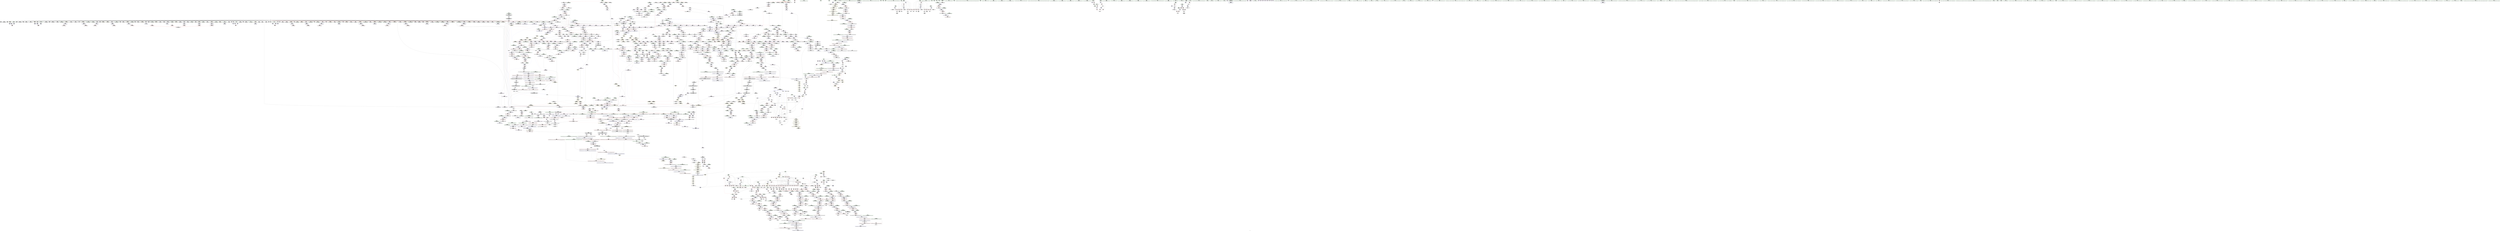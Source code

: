 digraph "SVFG" {
	label="SVFG";

	Node0x55b4306dd3f0 [shape=record,color=grey,label="{NodeID: 0\nNullPtr}"];
	Node0x55b4306dd3f0 -> Node0x55b4307a2a00[style=solid];
	Node0x55b4306dd3f0 -> Node0x55b4307a2b00[style=solid];
	Node0x55b4306dd3f0 -> Node0x55b4307a2bd0[style=solid];
	Node0x55b4306dd3f0 -> Node0x55b4307a2ca0[style=solid];
	Node0x55b4306dd3f0 -> Node0x55b4307a2d70[style=solid];
	Node0x55b4306dd3f0 -> Node0x55b4307a2e40[style=solid];
	Node0x55b4306dd3f0 -> Node0x55b4307a2f10[style=solid];
	Node0x55b4306dd3f0 -> Node0x55b4307a2fe0[style=solid];
	Node0x55b4306dd3f0 -> Node0x55b4307a30b0[style=solid];
	Node0x55b4306dd3f0 -> Node0x55b4307a3180[style=solid];
	Node0x55b4306dd3f0 -> Node0x55b4307a3250[style=solid];
	Node0x55b4306dd3f0 -> Node0x55b4307a3320[style=solid];
	Node0x55b4306dd3f0 -> Node0x55b4307a33f0[style=solid];
	Node0x55b4306dd3f0 -> Node0x55b4307a34c0[style=solid];
	Node0x55b4306dd3f0 -> Node0x55b4307a3590[style=solid];
	Node0x55b4306dd3f0 -> Node0x55b4307a3660[style=solid];
	Node0x55b4306dd3f0 -> Node0x55b4307a3730[style=solid];
	Node0x55b4306dd3f0 -> Node0x55b4307a3800[style=solid];
	Node0x55b4306dd3f0 -> Node0x55b4307a38d0[style=solid];
	Node0x55b4306dd3f0 -> Node0x55b4307a39a0[style=solid];
	Node0x55b4306dd3f0 -> Node0x55b4307a3a70[style=solid];
	Node0x55b4306dd3f0 -> Node0x55b4307a3b40[style=solid];
	Node0x55b4306dd3f0 -> Node0x55b4307a3c10[style=solid];
	Node0x55b4306dd3f0 -> Node0x55b4307a3ce0[style=solid];
	Node0x55b4306dd3f0 -> Node0x55b4307a3db0[style=solid];
	Node0x55b4306dd3f0 -> Node0x55b4307a3e80[style=solid];
	Node0x55b4306dd3f0 -> Node0x55b4307a3f50[style=solid];
	Node0x55b4306dd3f0 -> Node0x55b4307a4020[style=solid];
	Node0x55b4306dd3f0 -> Node0x55b4307a40f0[style=solid];
	Node0x55b4306dd3f0 -> Node0x55b4307a41c0[style=solid];
	Node0x55b4306dd3f0 -> Node0x55b4307a4290[style=solid];
	Node0x55b4306dd3f0 -> Node0x55b4307a4360[style=solid];
	Node0x55b4306dd3f0 -> Node0x55b4307a4430[style=solid];
	Node0x55b4306dd3f0 -> Node0x55b4307a4500[style=solid];
	Node0x55b4306dd3f0 -> Node0x55b4307a45d0[style=solid];
	Node0x55b4306dd3f0 -> Node0x55b4307a46a0[style=solid];
	Node0x55b4306dd3f0 -> Node0x55b4307a4770[style=solid];
	Node0x55b4306dd3f0 -> Node0x55b4307a4840[style=solid];
	Node0x55b4306dd3f0 -> Node0x55b4307a4910[style=solid];
	Node0x55b4306dd3f0 -> Node0x55b4307a49e0[style=solid];
	Node0x55b4306dd3f0 -> Node0x55b4307a4ab0[style=solid];
	Node0x55b4306dd3f0 -> Node0x55b4307a4b80[style=solid];
	Node0x55b4306dd3f0 -> Node0x55b4307a4c50[style=solid];
	Node0x55b4306dd3f0 -> Node0x55b4307a4d20[style=solid];
	Node0x55b4306dd3f0 -> Node0x55b4307a4df0[style=solid];
	Node0x55b4306dd3f0 -> Node0x55b4307a4ec0[style=solid];
	Node0x55b4306dd3f0 -> Node0x55b4307a4f90[style=solid];
	Node0x55b4306dd3f0 -> Node0x55b4307a5060[style=solid];
	Node0x55b4306dd3f0 -> Node0x55b4307a5130[style=solid];
	Node0x55b4306dd3f0 -> Node0x55b4307a5200[style=solid];
	Node0x55b4306dd3f0 -> Node0x55b4307a52d0[style=solid];
	Node0x55b4306dd3f0 -> Node0x55b4307a53a0[style=solid];
	Node0x55b4306dd3f0 -> Node0x55b4307a5470[style=solid];
	Node0x55b4306dd3f0 -> Node0x55b4307a5540[style=solid];
	Node0x55b4306dd3f0 -> Node0x55b4307a5610[style=solid];
	Node0x55b4306dd3f0 -> Node0x55b4307a56e0[style=solid];
	Node0x55b4306dd3f0 -> Node0x55b4307a57b0[style=solid];
	Node0x55b4306dd3f0 -> Node0x55b4307a5880[style=solid];
	Node0x55b4306dd3f0 -> Node0x55b4307a5950[style=solid];
	Node0x55b4306dd3f0 -> Node0x55b4307a5a20[style=solid];
	Node0x55b4306dd3f0 -> Node0x55b4307a5af0[style=solid];
	Node0x55b4306dd3f0 -> Node0x55b4307a5bc0[style=solid];
	Node0x55b4306dd3f0 -> Node0x55b4307a5c90[style=solid];
	Node0x55b4306dd3f0 -> Node0x55b4307a5d60[style=solid];
	Node0x55b4306dd3f0 -> Node0x55b4307a5e30[style=solid];
	Node0x55b4306dd3f0 -> Node0x55b4307a5f00[style=solid];
	Node0x55b4306dd3f0 -> Node0x55b4307a5fd0[style=solid];
	Node0x55b4306dd3f0 -> Node0x55b4307a60a0[style=solid];
	Node0x55b4306dd3f0 -> Node0x55b4307a6170[style=solid];
	Node0x55b4306dd3f0 -> Node0x55b4307a6240[style=solid];
	Node0x55b4306dd3f0 -> Node0x55b4307a6310[style=solid];
	Node0x55b4306dd3f0 -> Node0x55b4307da410[style=solid];
	Node0x55b4306dd3f0 -> Node0x55b4307da4e0[style=solid];
	Node0x55b4306dd3f0 -> Node0x55b4307da5b0[style=solid];
	Node0x55b4306dd3f0 -> Node0x55b4307dde90[style=solid];
	Node0x55b4306dd3f0 -> Node0x55b4307ddf60[style=solid];
	Node0x55b4306dd3f0 -> Node0x55b4307de030[style=solid];
	Node0x55b4306dd3f0 -> Node0x55b4307b3c00[style=solid];
	Node0x55b4306dd3f0 -> Node0x55b4307b3cd0[style=solid];
	Node0x55b4306dd3f0 -> Node0x55b4307b3da0[style=solid];
	Node0x55b4306dd3f0 -> Node0x55b4307c18c0[style=solid];
	Node0x55b4306dd3f0 -> Node0x55b4307c1f70[style=solid];
	Node0x55b4306dd3f0 -> Node0x55b43081f2b0[style=solid];
	Node0x55b4306dd3f0 -> Node0x55b430825030[style=solid];
	Node0x55b4306dd3f0 -> Node0x55b4308254b0[style=solid];
	Node0x55b4306dd3f0 -> Node0x55b430827730[style=solid];
	Node0x55b4306dd3f0:s64 -> Node0x55b43097dcf0[style=solid,color=red];
	Node0x55b4306dd3f0:s64 -> Node0x55b43097c0c0[style=solid,color=red];
	Node0x55b4306dd3f0:s64 -> Node0x55b430988aa0[style=solid,color=red];
	Node0x55b430985310 [shape=record,color=black,label="{NodeID: 3764\n2714 = PHI(2707, )\n0th arg _ZNSt27__uninitialized_default_n_1ILb1EE18__uninit_default_nIPdmEET_S3_T0_ }"];
	Node0x55b430985310 -> Node0x55b4307b52c0[style=solid];
	Node0x55b4308b1040 [shape=record,color=yellow,style=double,label="{NodeID: 2657\n241V_1 = ENCHI(MR_241V_0)\npts\{1024 \}\nFun[_ZNSt6vectorIdSaIdEEC2EmRKS0_]}"];
	Node0x55b4308b1040 -> Node0x55b4307d9300[style=dashed];
	Node0x55b4307b2c90 [shape=record,color=blue,label="{NodeID: 1550\n2357\<--2356\n\<--\n_ZSt4swapIiENSt9enable_ifIXsr6__and_ISt6__not_ISt15__is_tuple_likeIT_EESt21is_move_constructibleIS3_ESt18is_move_assignableIS3_EEE5valueEvE4typeERS3_SC_\n}"];
	Node0x55b4307b2c90 -> Node0x55b4307d0370[style=dashed];
	Node0x55b4307b2c90 -> Node0x55b4307b2d60[style=dashed];
	Node0x55b430791350 [shape=record,color=green,label="{NodeID: 443\n2795\<--2796\n__it.addr\<--__it.addr_field_insensitive\n_ZSt12__niter_baseIPdET_S1_\n}"];
	Node0x55b430791350 -> Node0x55b4307d3290[style=solid];
	Node0x55b430791350 -> Node0x55b4307b5e20[style=solid];
	Node0x55b4307a0510 [shape=record,color=red,label="{NodeID: 886\n788\<--29\n\<--stdout\nmain\n}"];
	Node0x55b4307a0510 -> Node0x55b4307a8c80[style=solid];
	Node0x55b4308e0f70 [shape=record,color=yellow,style=double,label="{NodeID: 3543\n60V_2 = CSCHI(MR_60V_1)\npts\{1963 \}\nCS[]|{<s0>42}}"];
	Node0x55b4308e0f70:s0 -> Node0x55b430894f20[style=dashed,color=blue];
	Node0x55b430883990 [shape=record,color=black,label="{NodeID: 2436\nMR_124V_4 = PHI(MR_124V_2, MR_124V_1, )\npts\{5590000 \}\n}"];
	Node0x55b4307d6990 [shape=record,color=blue,label="{NodeID: 1329\n483\<--479\n__n.addr\<--__n\n_ZNSt6vectorIiSaIiEEC2EmRKS0_\n}"];
	Node0x55b4307d6990 -> Node0x55b4307c3920[style=dashed];
	Node0x55b4307d6990 -> Node0x55b4307c39f0[style=dashed];
	Node0x55b430789580 [shape=record,color=green,label="{NodeID: 222\n1413\<--1414\nthis.addr\<--this.addr_field_insensitive\n_ZNSt12_Vector_baseIcSaIcEE19_M_get_Tp_allocatorEv\n}"];
	Node0x55b430789580 -> Node0x55b4307c99d0[style=solid];
	Node0x55b430789580 -> Node0x55b4307db520[style=solid];
	Node0x55b4307acd80 [shape=record,color=black,label="{NodeID: 665\n2169\<--2168\n\<--\n_ZN9__gnu_cxx13new_allocatorIiE10deallocateEPim\n}"];
	Node0x55b4307cb570 [shape=record,color=red,label="{NodeID: 1108\n1655\<--1646\n\<--__first.addr\n_ZSt8_DestroyIPccEvT_S1_RSaIT0_E\n|{<s0>129}}"];
	Node0x55b4307cb570:s0 -> Node0x55b430982ca0[style=solid,color=red];
	Node0x55b430738c90 [shape=record,color=green,label="{NodeID: 1\n7\<--1\n\<--dummyObj\nCan only get source location for instruction, argument, global var or function.}"];
	Node0x55b430985420 [shape=record,color=black,label="{NodeID: 3765\n2715 = PHI(2708, )\n1st arg _ZNSt27__uninitialized_default_n_1ILb1EE18__uninit_default_nIPdmEET_S3_T0_ }"];
	Node0x55b430985420 -> Node0x55b4307b5390[style=solid];
	Node0x55b4308b1120 [shape=record,color=yellow,style=double,label="{NodeID: 2658\n220V_1 = ENCHI(MR_220V_0)\npts\{2656 \}\nFun[_ZNSt6vectorIdSaIdEEC2EmRKS0_]|{<s0>92}}"];
	Node0x55b4308b1120:s0 -> Node0x55b4308b2fa0[style=dashed,color=red];
	Node0x55b4307b2d60 [shape=record,color=blue,label="{NodeID: 1551\n2361\<--2360\n\<--\n_ZSt4swapIiENSt9enable_ifIXsr6__and_ISt6__not_ISt15__is_tuple_likeIT_EESt21is_move_constructibleIS3_ESt18is_move_assignableIS3_EEE5valueEvE4typeERS3_SC_\n|{<s0>166}}"];
	Node0x55b4307b2d60:s0 -> Node0x55b4308e0f70[style=dashed,color=blue];
	Node0x55b430791420 [shape=record,color=green,label="{NodeID: 444\n2804\<--2805\nthis.addr\<--this.addr_field_insensitive\n_ZNSt12_Vector_baseIdSaIdEE13_M_deallocateEPdm\n}"];
	Node0x55b430791420 -> Node0x55b4307d3360[style=solid];
	Node0x55b430791420 -> Node0x55b4307b5ef0[style=solid];
	Node0x55b4307a05e0 [shape=record,color=red,label="{NodeID: 887\n172\<--43\n\<--retval\n_Z4getCii\n}"];
	Node0x55b4307a05e0 -> Node0x55b4307a6b30[style=solid];
	Node0x55b4308e10d0 [shape=record,color=yellow,style=double,label="{NodeID: 3544\n220V_2 = CSCHI(MR_220V_1)\npts\{2656 \}\nCS[]|{<s0>92}}"];
	Node0x55b4308e10d0:s0 -> Node0x55b4308df810[style=dashed,color=blue];
	Node0x55b430883e90 [shape=record,color=black,label="{NodeID: 2437\nMR_126V_5 = PHI(MR_126V_2, MR_126V_1, )\npts\{5610000 \}\n}"];
	Node0x55b4307d6a60 [shape=record,color=blue,label="{NodeID: 1330\n485\<--480\n__a.addr\<--__a\n_ZNSt6vectorIiSaIiEEC2EmRKS0_\n}"];
	Node0x55b4307d6a60 -> Node0x55b4307c3ac0[style=dashed];
	Node0x55b430789650 [shape=record,color=green,label="{NodeID: 223\n1424\<--1425\n__first.addr\<--__first.addr_field_insensitive\n_ZSt20uninitialized_fill_nIPcmcET_S1_T0_RKT1_\n}"];
	Node0x55b430789650 -> Node0x55b4307c9aa0[style=solid];
	Node0x55b430789650 -> Node0x55b4307db5f0[style=solid];
	Node0x55b4307ace50 [shape=record,color=black,label="{NodeID: 666\n2231\<--2248\n_ZN9__gnu_cxxneIPiSt6vectorIiSaIiEEEEbRKNS_17__normal_iteratorIT_T0_EESA__ret\<--cmp\n_ZN9__gnu_cxxneIPiSt6vectorIiSaIiEEEEbRKNS_17__normal_iteratorIT_T0_EESA_\n|{<s0>33|<s1>35|<s2>39}}"];
	Node0x55b4307ace50:s0 -> Node0x55b4309767e0[style=solid,color=blue];
	Node0x55b4307ace50:s1 -> Node0x55b430976a60[style=solid,color=blue];
	Node0x55b4307ace50:s2 -> Node0x55b430976f20[style=solid,color=blue];
	Node0x55b4307cb640 [shape=record,color=red,label="{NodeID: 1109\n1656\<--1648\n\<--__last.addr\n_ZSt8_DestroyIPccEvT_S1_RSaIT0_E\n|{<s0>129}}"];
	Node0x55b4307cb640:s0 -> Node0x55b430982de0[style=solid,color=red];
	Node0x55b430747fa0 [shape=record,color=green,label="{NodeID: 2\n9\<--1\n.str\<--dummyObj\nGlob }"];
	Node0x55b430985530 [shape=record,color=black,label="{NodeID: 3766\n522 = PHI(235, 235, 1868, )\n0th arg _ZNSaIiED2Ev }"];
	Node0x55b430985530 -> Node0x55b4307d6cd0[style=solid];
	Node0x55b4308b1200 [shape=record,color=yellow,style=double,label="{NodeID: 2659\n244V_1 = ENCHI(MR_244V_0)\npts\{7600000 7680000 \}\nFun[_ZNSt6vectorIdSaIdEEC2EmRKS0_]|{<s0>91}}"];
	Node0x55b4308b1200:s0 -> Node0x55b4308b1da0[style=dashed,color=red];
	Node0x55b4307b2e30 [shape=record,color=blue,label="{NodeID: 1552\n2366\<--2365\nthis.addr\<--this\n_ZNK9__gnu_cxx17__normal_iteratorIPiSt6vectorIiSaIiEEEdeEv\n}"];
	Node0x55b4307b2e30 -> Node0x55b4307d0440[style=dashed];
	Node0x55b4307914f0 [shape=record,color=green,label="{NodeID: 445\n2806\<--2807\n__p.addr\<--__p.addr_field_insensitive\n_ZNSt12_Vector_baseIdSaIdEE13_M_deallocateEPdm\n}"];
	Node0x55b4307914f0 -> Node0x55b4307d3430[style=solid];
	Node0x55b4307914f0 -> Node0x55b4307d3500[style=solid];
	Node0x55b4307914f0 -> Node0x55b4307b5fc0[style=solid];
	Node0x55b4307a06b0 [shape=record,color=red,label="{NodeID: 888\n139\<--45\n\<--n.addr\n_Z4getCii\n}"];
	Node0x55b4307a06b0 -> Node0x55b430825f30[style=solid];
	Node0x55b4308e1230 [shape=record,color=yellow,style=double,label="{NodeID: 3545\n220V_2 = CSCHI(MR_220V_1)\npts\{2656 \}\nCS[]|{<s0>174}}"];
	Node0x55b4308e1230:s0 -> Node0x55b4308e10d0[style=dashed,color=blue];
	Node0x55b430884390 [shape=record,color=black,label="{NodeID: 2438\nMR_128V_5 = PHI(MR_128V_2, MR_128V_1, )\npts\{5630000 \}\n}"];
	Node0x55b4307d6b30 [shape=record,color=blue,label="{NodeID: 1331\n487\<--507\nexn.slot\<--\n_ZNSt6vectorIiSaIiEEC2EmRKS0_\n}"];
	Node0x55b4307d6b30 -> Node0x55b4307c3b90[style=dashed];
	Node0x55b430789720 [shape=record,color=green,label="{NodeID: 224\n1426\<--1427\n__n.addr\<--__n.addr_field_insensitive\n_ZSt20uninitialized_fill_nIPcmcET_S1_T0_RKT1_\n}"];
	Node0x55b430789720 -> Node0x55b4307c9b70[style=solid];
	Node0x55b430789720 -> Node0x55b4307db6c0[style=solid];
	Node0x55b4307acf20 [shape=record,color=black,label="{NodeID: 667\n2250\<--2271\n_ZNK9__gnu_cxx17__normal_iteratorIPiSt6vectorIiSaIiEEEplEl_ret\<--\n_ZNK9__gnu_cxx17__normal_iteratorIPiSt6vectorIiSaIiEEEplEl\n|{<s0>34|<s1>38}}"];
	Node0x55b4307acf20:s0 -> Node0x55b4309768f0[style=solid,color=blue];
	Node0x55b4307acf20:s1 -> Node0x55b430976de0[style=solid,color=blue];
	Node0x55b4307cb710 [shape=record,color=red,label="{NodeID: 1110\n1670\<--1664\n\<--__first.addr\n_ZSt8_DestroyIPcEvT_S1_\n|{<s0>130}}"];
	Node0x55b4307cb710:s0 -> Node0x55b430984cb0[style=solid,color=red];
	Node0x55b4307482e0 [shape=record,color=green,label="{NodeID: 3\n11\<--1\n.str.1\<--dummyObj\nGlob }"];
	Node0x55b4309856c0 [shape=record,color=black,label="{NodeID: 3767\n2207 = PHI(2200, )\n0th arg _ZNSt12_Destroy_auxILb1EE9__destroyIPiEEvT_S3_ }"];
	Node0x55b4309856c0 -> Node0x55b4307e0ce0[style=solid];
	Node0x55b4308b1310 [shape=record,color=yellow,style=double,label="{NodeID: 2660\n246V_1 = ENCHI(MR_246V_0)\npts\{7600001 7680001 \}\nFun[_ZNSt6vectorIdSaIdEEC2EmRKS0_]|{<s0>91}}"];
	Node0x55b4308b1310:s0 -> Node0x55b4308b1da0[style=dashed,color=red];
	Node0x55b4307b2f00 [shape=record,color=blue,label="{NodeID: 1553\n2375\<--2374\n__t.addr\<--__t\n_ZSt4moveIRiEONSt16remove_referenceIT_E4typeEOS2_\n}"];
	Node0x55b4307b2f00 -> Node0x55b4307d05e0[style=dashed];
	Node0x55b4307915c0 [shape=record,color=green,label="{NodeID: 446\n2808\<--2809\n__n.addr\<--__n.addr_field_insensitive\n_ZNSt12_Vector_baseIdSaIdEE13_M_deallocateEPdm\n}"];
	Node0x55b4307915c0 -> Node0x55b4307d35d0[style=solid];
	Node0x55b4307915c0 -> Node0x55b4307b6090[style=solid];
	Node0x55b4307a0780 [shape=record,color=red,label="{NodeID: 889\n144\<--45\n\<--n.addr\n_Z4getCii\n}"];
	Node0x55b4307a0780 -> Node0x55b430825ab0[style=solid];
	Node0x55b4308e1390 [shape=record,color=yellow,style=double,label="{NodeID: 3546\n220V_2 = CSCHI(MR_220V_1)\npts\{2656 \}\nCS[]|{<s0>188}}"];
	Node0x55b4308e1390:s0 -> Node0x55b4308e1230[style=dashed,color=blue];
	Node0x55b4307d6c00 [shape=record,color=blue,label="{NodeID: 1332\n489\<--509\nehselector.slot\<--\n_ZNSt6vectorIiSaIiEEC2EmRKS0_\n}"];
	Node0x55b4307d6c00 -> Node0x55b4307c3c60[style=dashed];
	Node0x55b4307897f0 [shape=record,color=green,label="{NodeID: 225\n1428\<--1429\n__x.addr\<--__x.addr_field_insensitive\n_ZSt20uninitialized_fill_nIPcmcET_S1_T0_RKT1_\n}"];
	Node0x55b4307897f0 -> Node0x55b4307c9c40[style=solid];
	Node0x55b4307897f0 -> Node0x55b4307db790[style=solid];
	Node0x55b43088bc50 [shape=record,color=yellow,style=double,label="{NodeID: 2882\n60V_1 = ENCHI(MR_60V_0)\npts\{1963 \}\nFun[_ZSt6fill_nIPimiET_S1_T0_RKT1_]|{<s0>153}}"];
	Node0x55b43088bc50:s0 -> Node0x55b4308a6250[style=dashed,color=red];
	Node0x55b4307acff0 [shape=record,color=black,label="{NodeID: 668\n2289\<--2285\nsub.ptr.lhs.cast\<--\n_ZN9__gnu_cxxmiIPiSt6vectorIiSaIiEEEENS_17__normal_iteratorIT_T0_E15difference_typeERKS8_SB_\n}"];
	Node0x55b4307acff0 -> Node0x55b4308212b0[style=solid];
	Node0x55b4307cb7e0 [shape=record,color=red,label="{NodeID: 1111\n1671\<--1666\n\<--__last.addr\n_ZSt8_DestroyIPcEvT_S1_\n|{<s0>130}}"];
	Node0x55b4307cb7e0:s0 -> Node0x55b430984dc0[style=solid,color=red];
	Node0x55b4307483a0 [shape=record,color=green,label="{NodeID: 4\n13\<--1\n__PRETTY_FUNCTION__._Z4getCii\<--dummyObj\nGlob }"];
	Node0x55b4309857d0 [shape=record,color=black,label="{NodeID: 3768\n2208 = PHI(2201, )\n1st arg _ZNSt12_Destroy_auxILb1EE9__destroyIPiEEvT_S3_ }"];
	Node0x55b4309857d0 -> Node0x55b4307e0db0[style=solid];
	Node0x55b4308b1420 [shape=record,color=yellow,style=double,label="{NodeID: 2661\n248V_1 = ENCHI(MR_248V_0)\npts\{7600002 7680002 \}\nFun[_ZNSt6vectorIdSaIdEEC2EmRKS0_]|{<s0>91}}"];
	Node0x55b4308b1420:s0 -> Node0x55b4308b1da0[style=dashed,color=red];
	Node0x55b4307b2fd0 [shape=record,color=blue,label="{NodeID: 1554\n2382\<--2381\nthis.addr\<--this\n_ZN9__gnu_cxx13new_allocatorIdEC2Ev\n}"];
	Node0x55b4307b2fd0 -> Node0x55b4307d06b0[style=dashed];
	Node0x55b430791690 [shape=record,color=green,label="{NodeID: 447\n2822\<--2823\n_ZNSt16allocator_traitsISaIdEE10deallocateERS0_Pdm\<--_ZNSt16allocator_traitsISaIdEE10deallocateERS0_Pdm_field_insensitive\n}"];
	Node0x55b4307a0850 [shape=record,color=red,label="{NodeID: 890\n147\<--45\n\<--n.addr\n_Z4getCii\n}"];
	Node0x55b4307a0850 -> Node0x55b430825c30[style=solid];
	Node0x55b4308e14f0 [shape=record,color=yellow,style=double,label="{NodeID: 3547\n220V_2 = CSCHI(MR_220V_1)\npts\{2656 \}\nCS[]|{<s0>189}}"];
	Node0x55b4308e14f0:s0 -> Node0x55b4308e1390[style=dashed,color=blue];
	Node0x55b4307d6cd0 [shape=record,color=blue,label="{NodeID: 1333\n523\<--522\nthis.addr\<--this\n_ZNSaIiED2Ev\n}"];
	Node0x55b4307d6cd0 -> Node0x55b4307c3d30[style=dashed];
	Node0x55b4307898c0 [shape=record,color=green,label="{NodeID: 226\n1430\<--1431\n__assignable\<--__assignable_field_insensitive\n_ZSt20uninitialized_fill_nIPcmcET_S1_T0_RKT1_\n}"];
	Node0x55b4307898c0 -> Node0x55b4307db860[style=solid];
	Node0x55b43088bd60 [shape=record,color=yellow,style=double,label="{NodeID: 2883\n285V_1 = ENCHI(MR_285V_0)\npts\{2028 \}\nFun[_ZSt6fill_nIPimiET_S1_T0_RKT1_]|{<s0>153}}"];
	Node0x55b43088bd60:s0 -> Node0x55b43088a5b0[style=dashed,color=red];
	Node0x55b4307ad0c0 [shape=record,color=black,label="{NodeID: 669\n2290\<--2288\nsub.ptr.rhs.cast\<--\n_ZN9__gnu_cxxmiIPiSt6vectorIiSaIiEEEENS_17__normal_iteratorIT_T0_E15difference_typeERKS8_SB_\n}"];
	Node0x55b4307ad0c0 -> Node0x55b4308212b0[style=solid];
	Node0x55b4307cb8b0 [shape=record,color=red,label="{NodeID: 1112\n1691\<--1688\nthis1\<--this.addr\n_ZN9__gnu_cxx13new_allocatorIiEC2Ev\n}"];
	Node0x55b430748460 [shape=record,color=green,label="{NodeID: 5\n16\<--1\n\<--dummyObj\nCan only get source location for instruction, argument, global var or function.|{<s0>71}}"];
	Node0x55b430748460:s0 -> Node0x55b43097d240[style=solid,color=red];
	Node0x55b4309858e0 [shape=record,color=black,label="{NodeID: 3769\n1421 = PHI(1404, )\n0th arg _ZSt20uninitialized_fill_nIPcmcET_S1_T0_RKT1_ }"];
	Node0x55b4309858e0 -> Node0x55b4307db5f0[style=solid];
	Node0x55b4307b30a0 [shape=record,color=blue,label="{NodeID: 1555\n2389\<--2388\nthis.addr\<--this\n_ZN9__gnu_cxx13new_allocatorIdED2Ev\n}"];
	Node0x55b4307b30a0 -> Node0x55b4307d0780[style=dashed];
	Node0x55b430791790 [shape=record,color=green,label="{NodeID: 448\n2830\<--2831\n__a.addr\<--__a.addr_field_insensitive\n_ZNSt16allocator_traitsISaIdEE10deallocateERS0_Pdm\n}"];
	Node0x55b430791790 -> Node0x55b4307d36a0[style=solid];
	Node0x55b430791790 -> Node0x55b4307b6160[style=solid];
	Node0x55b4307a0920 [shape=record,color=red,label="{NodeID: 891\n163\<--45\n\<--n.addr\n_Z4getCii\n}"];
	Node0x55b4307a0920 -> Node0x55b4307a6990[style=solid];
	Node0x55b4308e1650 [shape=record,color=yellow,style=double,label="{NodeID: 3548\n220V_2 = CSCHI(MR_220V_1)\npts\{2656 \}\nCS[]|{<s0>190}}"];
	Node0x55b4308e1650:s0 -> Node0x55b4308e14f0[style=dashed,color=blue];
	Node0x55b4307d6da0 [shape=record,color=blue,label="{NodeID: 1334\n535\<--533\nthis.addr\<--this\n_ZNSt6vectorIiSaIiEEixEm\n}"];
	Node0x55b4307d6da0 -> Node0x55b4307c3e00[style=dashed];
	Node0x55b430789990 [shape=record,color=green,label="{NodeID: 227\n1440\<--1441\n_ZNSt22__uninitialized_fill_nILb1EE15__uninit_fill_nIPcmcEET_S3_T0_RKT1_\<--_ZNSt22__uninitialized_fill_nILb1EE15__uninit_fill_nIPcmcEET_S3_T0_RKT1__field_insensitive\n}"];
	Node0x55b4307ad190 [shape=record,color=black,label="{NodeID: 670\n2274\<--2292\n_ZN9__gnu_cxxmiIPiSt6vectorIiSaIiEEEENS_17__normal_iteratorIT_T0_E15difference_typeERKS8_SB__ret\<--sub.ptr.div\n_ZN9__gnu_cxxmiIPiSt6vectorIiSaIiEEEENS_17__normal_iteratorIT_T0_E15difference_typeERKS8_SB_\n|{<s0>37}}"];
	Node0x55b4307ad190:s0 -> Node0x55b430976c40[style=solid,color=blue];
	Node0x55b4307cb980 [shape=record,color=red,label="{NodeID: 1113\n1698\<--1695\nthis1\<--this.addr\n_ZN9__gnu_cxx13new_allocatorIiED2Ev\n}"];
	Node0x55b430748cd0 [shape=record,color=green,label="{NodeID: 6\n20\<--1\n.str.2\<--dummyObj\nGlob }"];
	Node0x55b4309859f0 [shape=record,color=black,label="{NodeID: 3770\n1422 = PHI(1405, )\n1st arg _ZSt20uninitialized_fill_nIPcmcET_S1_T0_RKT1_ }"];
	Node0x55b4309859f0 -> Node0x55b4307db6c0[style=solid];
	Node0x55b4307b3170 [shape=record,color=blue,label="{NodeID: 1556\n2398\<--2395\nthis.addr\<--this\n_ZNSt12_Vector_baseIdSaIdEEC2EmRKS0_\n}"];
	Node0x55b4307b3170 -> Node0x55b4307d0850[style=dashed];
	Node0x55b430791860 [shape=record,color=green,label="{NodeID: 449\n2832\<--2833\n__p.addr\<--__p.addr_field_insensitive\n_ZNSt16allocator_traitsISaIdEE10deallocateERS0_Pdm\n}"];
	Node0x55b430791860 -> Node0x55b4307d3770[style=solid];
	Node0x55b430791860 -> Node0x55b4307b6230[style=solid];
	Node0x55b4307a09f0 [shape=record,color=red,label="{NodeID: 892\n135\<--47\n\<--m.addr\n_Z4getCii\n}"];
	Node0x55b4307a09f0 -> Node0x55b430825db0[style=solid];
	Node0x55b43095dc40 [shape=record,color=black,label="{NodeID: 3549\n2687 = PHI(1101, 2451, )\n0th arg _ZNSt12_Vector_baseIdSaIdEE19_M_get_Tp_allocatorEv }"];
	Node0x55b43095dc40 -> Node0x55b4307b4f80[style=solid];
	Node0x55b4307d6e70 [shape=record,color=blue,label="{NodeID: 1335\n537\<--534\n__n.addr\<--__n\n_ZNSt6vectorIiSaIiEEixEm\n}"];
	Node0x55b4307d6e70 -> Node0x55b4307c3ed0[style=dashed];
	Node0x55b430789a90 [shape=record,color=green,label="{NodeID: 228\n1447\<--1448\n__first.addr\<--__first.addr_field_insensitive\n_ZNSt22__uninitialized_fill_nILb1EE15__uninit_fill_nIPcmcEET_S3_T0_RKT1_\n}"];
	Node0x55b430789a90 -> Node0x55b4307c9d10[style=solid];
	Node0x55b430789a90 -> Node0x55b4307db930[style=solid];
	Node0x55b4307ad260 [shape=record,color=black,label="{NodeID: 671\n2318\<--2323\n_ZN9__gnu_cxx17__normal_iteratorIPiSt6vectorIiSaIiEEEppEv_ret\<--this1\n_ZN9__gnu_cxx17__normal_iteratorIPiSt6vectorIiSaIiEEEppEv\n|{<s0>43}}"];
	Node0x55b4307ad260:s0 -> Node0x55b430977030[style=solid,color=blue];
	Node0x55b4307cba50 [shape=record,color=red,label="{NodeID: 1114\n1717\<--1704\nthis1\<--this.addr\n_ZNSt12_Vector_baseIiSaIiEEC2EmRKS0_\n|{|<s1>132}}"];
	Node0x55b4307cba50 -> Node0x55b43079b570[style=solid];
	Node0x55b4307cba50:s1 -> Node0x55b4309805a0[style=solid,color=red];
	Node0x55b430748d90 [shape=record,color=green,label="{NodeID: 7\n22\<--1\n.str.3\<--dummyObj\nGlob }"];
	Node0x55b430985b00 [shape=record,color=black,label="{NodeID: 3771\n1423 = PHI(1406, )\n2nd arg _ZSt20uninitialized_fill_nIPcmcET_S1_T0_RKT1_ }"];
	Node0x55b430985b00 -> Node0x55b4307db790[style=solid];
	Node0x55b4307b3240 [shape=record,color=blue,label="{NodeID: 1557\n2400\<--2396\n__n.addr\<--__n\n_ZNSt12_Vector_baseIdSaIdEEC2EmRKS0_\n}"];
	Node0x55b4307b3240 -> Node0x55b4307d0920[style=dashed];
	Node0x55b430791930 [shape=record,color=green,label="{NodeID: 450\n2834\<--2835\n__n.addr\<--__n.addr_field_insensitive\n_ZNSt16allocator_traitsISaIdEE10deallocateERS0_Pdm\n}"];
	Node0x55b430791930 -> Node0x55b4307d3840[style=solid];
	Node0x55b430791930 -> Node0x55b4307b6300[style=solid];
	Node0x55b4307a0ac0 [shape=record,color=red,label="{NodeID: 893\n138\<--47\n\<--m.addr\n_Z4getCii\n}"];
	Node0x55b4307a0ac0 -> Node0x55b430825f30[style=solid];
	Node0x55b43095d390 [shape=record,color=black,label="{NodeID: 3550\n1939 = PHI(1932, )\n0th arg _ZN9__gnu_cxx13new_allocatorIiE8allocateEmPKv }"];
	Node0x55b43095d390 -> Node0x55b4307dec60[style=solid];
	Node0x55b4307d6f40 [shape=record,color=blue,label="{NodeID: 1336\n564\<--550\ncoerce.dive\<--__first.coerce\n_ZSt14random_shuffleIN9__gnu_cxx17__normal_iteratorIPiSt6vectorIiSaIiEEEEEvT_S7_\n|{<s0>33|<s1>34|<s2>37|<s3>38}}"];
	Node0x55b4307d6f40:s0 -> Node0x55b4308b82b0[style=dashed,color=red];
	Node0x55b4307d6f40:s1 -> Node0x55b4308ba060[style=dashed,color=red];
	Node0x55b4307d6f40:s2 -> Node0x55b4308b2c10[style=dashed,color=red];
	Node0x55b4307d6f40:s3 -> Node0x55b4308ba060[style=dashed,color=red];
	Node0x55b430792080 [shape=record,color=green,label="{NodeID: 229\n1449\<--1450\n__n.addr\<--__n.addr_field_insensitive\n_ZNSt22__uninitialized_fill_nILb1EE15__uninit_fill_nIPcmcEET_S3_T0_RKT1_\n}"];
	Node0x55b430792080 -> Node0x55b4307c9de0[style=solid];
	Node0x55b430792080 -> Node0x55b4307dba00[style=solid];
	Node0x55b4307ad330 [shape=record,color=black,label="{NodeID: 672\n2329\<--2335\n_ZNK9__gnu_cxx17__normal_iteratorIPiSt6vectorIiSaIiEEE4baseEv_ret\<--_M_current\n_ZNK9__gnu_cxx17__normal_iteratorIPiSt6vectorIiSaIiEEE4baseEv\n|{<s0>159|<s1>160|<s2>162|<s3>163}}"];
	Node0x55b4307ad330:s0 -> Node0x55b43097a8a0[style=solid,color=blue];
	Node0x55b4307ad330:s1 -> Node0x55b43097a9e0[style=solid,color=blue];
	Node0x55b4307ad330:s2 -> Node0x55b43097ab20[style=solid,color=blue];
	Node0x55b4307ad330:s3 -> Node0x55b43097ac60[style=solid,color=blue];
	Node0x55b4307cbb20 [shape=record,color=red,label="{NodeID: 1115\n1723\<--1706\n\<--__n.addr\n_ZNSt12_Vector_baseIiSaIiEEC2EmRKS0_\n|{<s0>132}}"];
	Node0x55b4307cbb20:s0 -> Node0x55b4309806b0[style=solid,color=red];
	Node0x55b430748e50 [shape=record,color=green,label="{NodeID: 8\n24\<--1\nstdin\<--dummyObj\nGlob }"];
	Node0x55b430985c10 [shape=record,color=black,label="{NodeID: 3772\n1975 = PHI(1755, )\n0th arg _ZSt27__uninitialized_default_n_aIPimiET_S1_T0_RSaIT1_E }"];
	Node0x55b430985c10 -> Node0x55b4307defa0[style=solid];
	Node0x55b4307b3310 [shape=record,color=blue,label="{NodeID: 1558\n2402\<--2397\n__a.addr\<--__a\n_ZNSt12_Vector_baseIdSaIdEEC2EmRKS0_\n}"];
	Node0x55b4307b3310 -> Node0x55b4307d09f0[style=dashed];
	Node0x55b430791a00 [shape=record,color=green,label="{NodeID: 451\n2844\<--2845\n_ZN9__gnu_cxx13new_allocatorIdE10deallocateEPdm\<--_ZN9__gnu_cxx13new_allocatorIdE10deallocateEPdm_field_insensitive\n}"];
	Node0x55b4307a0b90 [shape=record,color=red,label="{NodeID: 894\n166\<--47\n\<--m.addr\n_Z4getCii\n}"];
	Node0x55b4307a0b90 -> Node0x55b4307a6a60[style=solid];
	Node0x55b430972070 [shape=record,color=black,label="{NodeID: 3551\n1940 = PHI(1933, )\n1st arg _ZN9__gnu_cxx13new_allocatorIiE8allocateEmPKv }"];
	Node0x55b430972070 -> Node0x55b4307ded30[style=solid];
	Node0x55b4307d7010 [shape=record,color=blue,label="{NodeID: 1337\n566\<--551\ncoerce.dive1\<--__last.coerce\n_ZSt14random_shuffleIN9__gnu_cxx17__normal_iteratorIPiSt6vectorIiSaIiEEEEEvT_S7_\n|{<s0>33|<s1>35}}"];
	Node0x55b4307d7010:s0 -> Node0x55b4308b82b0[style=dashed,color=red];
	Node0x55b4307d7010:s1 -> Node0x55b4308b82b0[style=dashed,color=red];
	Node0x55b430792150 [shape=record,color=green,label="{NodeID: 230\n1451\<--1452\n__x.addr\<--__x.addr_field_insensitive\n_ZNSt22__uninitialized_fill_nILb1EE15__uninit_fill_nIPcmcEET_S3_T0_RKT1_\n}"];
	Node0x55b430792150 -> Node0x55b4307c9eb0[style=solid];
	Node0x55b430792150 -> Node0x55b4307dbad0[style=solid];
	Node0x55b4307ad400 [shape=record,color=black,label="{NodeID: 673\n2364\<--2371\n_ZNK9__gnu_cxx17__normal_iteratorIPiSt6vectorIiSaIiEEEdeEv_ret\<--\n_ZNK9__gnu_cxx17__normal_iteratorIPiSt6vectorIiSaIiEEEdeEv\n|{<s0>164|<s1>165}}"];
	Node0x55b4307ad400:s0 -> Node0x55b43097ada0[style=solid,color=blue];
	Node0x55b4307ad400:s1 -> Node0x55b43097aee0[style=solid,color=blue];
	Node0x55b4307cbbf0 [shape=record,color=red,label="{NodeID: 1116\n1719\<--1708\n\<--__a.addr\n_ZNSt12_Vector_baseIiSaIiEEC2EmRKS0_\n|{<s0>131}}"];
	Node0x55b4307cbbf0:s0 -> Node0x55b430987ac0[style=solid,color=red];
	Node0x55b430748f10 [shape=record,color=green,label="{NodeID: 9\n25\<--1\n.str.4\<--dummyObj\nGlob }"];
	Node0x55b430985d20 [shape=record,color=black,label="{NodeID: 3773\n1976 = PHI(1756, )\n1st arg _ZSt27__uninitialized_default_n_aIPimiET_S1_T0_RSaIT1_E }"];
	Node0x55b430985d20 -> Node0x55b4307df070[style=solid];
	Node0x55b4307b33e0 [shape=record,color=blue,label="{NodeID: 1559\n2404\<--2423\nexn.slot\<--\n_ZNSt12_Vector_baseIdSaIdEEC2EmRKS0_\n}"];
	Node0x55b4307b33e0 -> Node0x55b4307d0ac0[style=dashed];
	Node0x55b430791b00 [shape=record,color=green,label="{NodeID: 452\n2851\<--2852\nthis.addr\<--this.addr_field_insensitive\n_ZN9__gnu_cxx13new_allocatorIdE10deallocateEPdm\n}"];
	Node0x55b430791b00 -> Node0x55b4307d3910[style=solid];
	Node0x55b430791b00 -> Node0x55b4307b63d0[style=solid];
	Node0x55b4307a0c60 [shape=record,color=red,label="{NodeID: 895\n68\<--49\n\<--i\n_Z4getCii\n}"];
	Node0x55b4307a0c60 -> Node0x55b430825930[style=solid];
	Node0x55b430972c90 [shape=record,color=black,label="{NodeID: 3552\n2039 = PHI(2031, )\n0th arg _ZSt6fill_nIPimiET_S1_T0_RKT1_ }"];
	Node0x55b430972c90 -> Node0x55b4307df7c0[style=solid];
	Node0x55b430886690 [shape=record,color=black,label="{NodeID: 2445\nMR_220V_2 = PHI(MR_220V_7, MR_220V_1, )\npts\{2656 \}\n|{<s0>62}}"];
	Node0x55b430886690:s0 -> Node0x55b4308b1120[style=dashed,color=red];
	Node0x55b4307d70e0 [shape=record,color=blue,label="{NodeID: 1338\n576\<--572\ncoerce.dive3\<--call2\n_ZSt14random_shuffleIN9__gnu_cxx17__normal_iteratorIPiSt6vectorIiSaIiEEEEEvT_S7_\n}"];
	Node0x55b4307d70e0 -> Node0x55b430895420[style=dashed];
	Node0x55b430792220 [shape=record,color=green,label="{NodeID: 231\n1460\<--1461\n_ZSt6fill_nIPcmcET_S1_T0_RKT1_\<--_ZSt6fill_nIPcmcET_S1_T0_RKT1__field_insensitive\n}"];
	Node0x55b4307ad4d0 [shape=record,color=black,label="{NodeID: 674\n2373\<--2378\n_ZSt4moveIRiEONSt16remove_referenceIT_E4typeEOS2__ret\<--\n_ZSt4moveIRiEONSt16remove_referenceIT_E4typeEOS2_\n|{<s0>167|<s1>168|<s2>169}}"];
	Node0x55b4307ad4d0:s0 -> Node0x55b43097b020[style=solid,color=blue];
	Node0x55b4307ad4d0:s1 -> Node0x55b43097b160[style=solid,color=blue];
	Node0x55b4307ad4d0:s2 -> Node0x55b430978be0[style=solid,color=blue];
	Node0x55b4307cbcc0 [shape=record,color=red,label="{NodeID: 1117\n1737\<--1710\nexn\<--exn.slot\n_ZNSt12_Vector_baseIiSaIiEEC2EmRKS0_\n}"];
	Node0x55b430749010 [shape=record,color=green,label="{NodeID: 10\n27\<--1\n.str.5\<--dummyObj\nGlob }"];
	Node0x55b430985e30 [shape=record,color=black,label="{NodeID: 3774\n1977 = PHI(1758, )\n2nd arg _ZSt27__uninitialized_default_n_aIPimiET_S1_T0_RSaIT1_E }"];
	Node0x55b430985e30 -> Node0x55b4307df140[style=solid];
	Node0x55b4307b34b0 [shape=record,color=blue,label="{NodeID: 1560\n2406\<--2425\nehselector.slot\<--\n_ZNSt12_Vector_baseIdSaIdEEC2EmRKS0_\n}"];
	Node0x55b4307b34b0 -> Node0x55b4307d0b90[style=dashed];
	Node0x55b430791bd0 [shape=record,color=green,label="{NodeID: 453\n2853\<--2854\n__p.addr\<--__p.addr_field_insensitive\n_ZN9__gnu_cxx13new_allocatorIdE10deallocateEPdm\n}"];
	Node0x55b430791bd0 -> Node0x55b4307d39e0[style=solid];
	Node0x55b430791bd0 -> Node0x55b4307b64a0[style=solid];
	Node0x55b4307a0d30 [shape=record,color=red,label="{NodeID: 896\n80\<--49\n\<--i\n_Z4getCii\n}"];
	Node0x55b4307a0d30 -> Node0x55b430825630[style=solid];
	Node0x55b430972ec0 [shape=record,color=black,label="{NodeID: 3553\n2040 = PHI(2032, )\n1st arg _ZSt6fill_nIPimiET_S1_T0_RKT1_ }"];
	Node0x55b430972ec0 -> Node0x55b4307df890[style=solid];
	Node0x55b430886b90 [shape=record,color=black,label="{NodeID: 2446\nMR_222V_2 = PHI(MR_222V_3, MR_222V_1, )\npts\{7600000 \}\n|{<s0>62}}"];
	Node0x55b430886b90:s0 -> Node0x55b4308b1200[style=dashed,color=red];
	Node0x55b4307d71b0 [shape=record,color=blue,label="{NodeID: 1339\n591\<--590\ncoerce.dive8\<--call7\n_ZSt14random_shuffleIN9__gnu_cxx17__normal_iteratorIPiSt6vectorIiSaIiEEEEEvT_S7_\n|{|<s3>39}}"];
	Node0x55b4307d71b0 -> Node0x55b4307d3ec0[style=dashed];
	Node0x55b4307d71b0 -> Node0x55b4307d71b0[style=dashed];
	Node0x55b4307d71b0 -> Node0x55b430883990[style=dashed];
	Node0x55b4307d71b0:s3 -> Node0x55b4308b82b0[style=dashed,color=red];
	Node0x55b430792320 [shape=record,color=green,label="{NodeID: 232\n1467\<--1468\n__first.addr\<--__first.addr_field_insensitive\n_ZSt6fill_nIPcmcET_S1_T0_RKT1_\n}"];
	Node0x55b430792320 -> Node0x55b4307c9f80[style=solid];
	Node0x55b430792320 -> Node0x55b4307dbba0[style=solid];
	Node0x55b4307ad5a0 [shape=record,color=black,label="{NodeID: 675\n2446\<--2445\n\<--this1\n_ZNSt6vectorIdSaIdEE21_M_default_initializeEm\n}"];
	Node0x55b4307ad5a0 -> Node0x55b43079d5f0[style=solid];
	Node0x55b4307ad5a0 -> Node0x55b43079d6c0[style=solid];
	Node0x55b4307cbd90 [shape=record,color=red,label="{NodeID: 1118\n1738\<--1712\nsel\<--ehselector.slot\n_ZNSt12_Vector_baseIiSaIiEEC2EmRKS0_\n}"];
	Node0x55b430749110 [shape=record,color=green,label="{NodeID: 11\n29\<--1\nstdout\<--dummyObj\nGlob }"];
	Node0x55b430985f40 [shape=record,color=black,label="{NodeID: 3775\n710 = PHI(221, 221, )\n0th arg _ZNSt6vectorIcSaIcEED2Ev }"];
	Node0x55b430985f40 -> Node0x55b4307d79d0[style=solid];
	Node0x55b4307b3580 [shape=record,color=blue,label="{NodeID: 1561\n2439\<--2437\nthis.addr\<--this\n_ZNSt6vectorIdSaIdEE21_M_default_initializeEm\n}"];
	Node0x55b4307b3580 -> Node0x55b4307d0c60[style=dashed];
	Node0x55b430791ca0 [shape=record,color=green,label="{NodeID: 454\n2855\<--2856\n.addr\<--.addr_field_insensitive\n_ZN9__gnu_cxx13new_allocatorIdE10deallocateEPdm\n}"];
	Node0x55b430791ca0 -> Node0x55b4307b6570[style=solid];
	Node0x55b4307a0e00 [shape=record,color=red,label="{NodeID: 897\n85\<--49\n\<--i\n_Z4getCii\n}"];
	Node0x55b4307a0e00 -> Node0x55b430825330[style=solid];
	Node0x55b430973000 [shape=record,color=black,label="{NodeID: 3554\n2041 = PHI(2027, )\n2nd arg _ZSt6fill_nIPimiET_S1_T0_RKT1_ }"];
	Node0x55b430973000 -> Node0x55b4307df960[style=solid];
	Node0x55b430887090 [shape=record,color=black,label="{NodeID: 2447\nMR_224V_2 = PHI(MR_224V_3, MR_224V_1, )\npts\{7680000 \}\n|{<s0>65}}"];
	Node0x55b430887090:s0 -> Node0x55b4308b1200[style=dashed,color=red];
	Node0x55b4307d7280 [shape=record,color=blue, style = dotted,label="{NodeID: 1340\n2909\<--2911\noffset_0\<--dummyVal\n_ZSt14random_shuffleIN9__gnu_cxx17__normal_iteratorIPiSt6vectorIiSaIiEEEEEvT_S7_\n}"];
	Node0x55b4307d7280 -> Node0x55b4307c4070[style=dashed];
	Node0x55b4307d7280 -> Node0x55b4308a2650[style=dashed];
	Node0x55b4307923f0 [shape=record,color=green,label="{NodeID: 233\n1469\<--1470\n__n.addr\<--__n.addr_field_insensitive\n_ZSt6fill_nIPcmcET_S1_T0_RKT1_\n}"];
	Node0x55b4307923f0 -> Node0x55b4307ca050[style=solid];
	Node0x55b4307923f0 -> Node0x55b4307dbc70[style=solid];
	Node0x55b4307ad670 [shape=record,color=black,label="{NodeID: 676\n2451\<--2445\n\<--this1\n_ZNSt6vectorIdSaIdEE21_M_default_initializeEm\n|{<s0>173}}"];
	Node0x55b4307ad670:s0 -> Node0x55b43095dc40[style=solid,color=red];
	Node0x55b4307cbe60 [shape=record,color=red,label="{NodeID: 1119\n1751\<--1745\nthis1\<--this.addr\n_ZNSt6vectorIiSaIiEE21_M_default_initializeEm\n}"];
	Node0x55b4307cbe60 -> Node0x55b4307ab860[style=solid];
	Node0x55b4307cbe60 -> Node0x55b4307ab930[style=solid];
	Node0x55b4307cbe60 -> Node0x55b4307aba00[style=solid];
	Node0x55b430749210 [shape=record,color=green,label="{NodeID: 12\n30\<--1\n.str.6\<--dummyObj\nGlob }"];
	Node0x55b430986090 [shape=record,color=black,label="{NodeID: 3776\n2101 = PHI(2051, )\n0th arg _ZSt12__niter_baseIPiET_S1_ }"];
	Node0x55b430986090 -> Node0x55b4307e00b0[style=solid];
	Node0x55b4308b1be0 [shape=record,color=yellow,style=double,label="{NodeID: 2669\n677V_1 = ENCHI(MR_677V_0)\npts\{2405 \}\nFun[_ZNSt12_Vector_baseIdSaIdEEC2EmRKS0_]}"];
	Node0x55b4308b1be0 -> Node0x55b4307b33e0[style=dashed];
	Node0x55b4307b3650 [shape=record,color=blue,label="{NodeID: 1562\n2441\<--2438\n__n.addr\<--__n\n_ZNSt6vectorIdSaIdEE21_M_default_initializeEm\n}"];
	Node0x55b4307b3650 -> Node0x55b4307d0d30[style=dashed];
	Node0x55b430791d70 [shape=record,color=green,label="{NodeID: 455\n2869\<--2870\n__first.addr\<--__first.addr_field_insensitive\n_ZSt8_DestroyIPddEvT_S1_RSaIT0_E\n}"];
	Node0x55b430791d70 -> Node0x55b4307d3ab0[style=solid];
	Node0x55b430791d70 -> Node0x55b4307b6640[style=solid];
	Node0x55b4307a0ed0 [shape=record,color=red,label="{NodeID: 898\n92\<--49\n\<--i\n_Z4getCii\n}"];
	Node0x55b4307a0ed0 -> Node0x55b4308245b0[style=solid];
	Node0x55b430973140 [shape=record,color=black,label="{NodeID: 3555\n1236 = PHI(1142, )\n0th arg _ZNSt12_Vector_baseIcSaIcEE12_Vector_implC2ERKS0_ }"];
	Node0x55b430973140 -> Node0x55b4307da270[style=solid];
	Node0x55b4307d7350 [shape=record,color=blue, style = dotted,label="{NodeID: 1341\n2912\<--2914\noffset_0\<--dummyVal\n_ZSt14random_shuffleIN9__gnu_cxx17__normal_iteratorIPiSt6vectorIiSaIiEEEEEvT_S7_\n}"];
	Node0x55b4307d7350 -> Node0x55b4307c4140[style=dashed];
	Node0x55b4307d7350 -> Node0x55b4308a2b50[style=dashed];
	Node0x55b4307924c0 [shape=record,color=green,label="{NodeID: 234\n1471\<--1472\n__value.addr\<--__value.addr_field_insensitive\n_ZSt6fill_nIPcmcET_S1_T0_RKT1_\n}"];
	Node0x55b4307924c0 -> Node0x55b4307ca120[style=solid];
	Node0x55b4307924c0 -> Node0x55b4307dbd40[style=solid];
	Node0x55b4307ad740 [shape=record,color=black,label="{NodeID: 677\n2456\<--2445\n\<--this1\n_ZNSt6vectorIdSaIdEE21_M_default_initializeEm\n}"];
	Node0x55b4307ad740 -> Node0x55b43079d790[style=solid];
	Node0x55b4307ad740 -> Node0x55b43079d860[style=solid];
	Node0x55b4307cbf30 [shape=record,color=red,label="{NodeID: 1120\n1756\<--1747\n\<--__n.addr\n_ZNSt6vectorIiSaIiEE21_M_default_initializeEm\n|{<s0>135}}"];
	Node0x55b4307cbf30:s0 -> Node0x55b430985d20[style=solid,color=red];
	Node0x55b430749310 [shape=record,color=green,label="{NodeID: 13\n32\<--1\n.str.7\<--dummyObj\nGlob }"];
	Node0x55b4309861a0 [shape=record,color=black,label="{NodeID: 3777\n478 = PHI(233, )\n0th arg _ZNSt6vectorIiSaIiEEC2EmRKS0_ }"];
	Node0x55b4309861a0 -> Node0x55b4307d68c0[style=solid];
	Node0x55b4308b1cc0 [shape=record,color=yellow,style=double,label="{NodeID: 2670\n679V_1 = ENCHI(MR_679V_0)\npts\{2407 \}\nFun[_ZNSt12_Vector_baseIdSaIdEEC2EmRKS0_]}"];
	Node0x55b4308b1cc0 -> Node0x55b4307b34b0[style=dashed];
	Node0x55b4307b3720 [shape=record,color=blue,label="{NodeID: 1563\n2458\<--2453\n_M_finish\<--call2\n_ZNSt6vectorIdSaIdEE21_M_default_initializeEm\n|{<s0>92}}"];
	Node0x55b4307b3720:s0 -> Node0x55b4308df680[style=dashed,color=blue];
	Node0x55b430791e40 [shape=record,color=green,label="{NodeID: 456\n2871\<--2872\n__last.addr\<--__last.addr_field_insensitive\n_ZSt8_DestroyIPddEvT_S1_RSaIT0_E\n}"];
	Node0x55b430791e40 -> Node0x55b4307d3b80[style=solid];
	Node0x55b430791e40 -> Node0x55b4307b6710[style=solid];
	Node0x55b4307a0fa0 [shape=record,color=red,label="{NodeID: 899\n101\<--49\n\<--i\n_Z4getCii\n}"];
	Node0x55b4307a0fa0 -> Node0x55b430824730[style=solid];
	Node0x55b430973280 [shape=record,color=black,label="{NodeID: 3556\n1237 = PHI(1143, )\n1st arg _ZNSt12_Vector_baseIcSaIcEE12_Vector_implC2ERKS0_ }"];
	Node0x55b430973280 -> Node0x55b4307da340[style=solid];
	Node0x55b430887ac0 [shape=record,color=black,label="{NodeID: 2449\nMR_227V_2 = PHI(MR_227V_3, MR_227V_1, )\npts\{7600001 7600002 \}\n|{<s0>62|<s1>62}}"];
	Node0x55b430887ac0:s0 -> Node0x55b4308b1310[style=dashed,color=red];
	Node0x55b430887ac0:s1 -> Node0x55b4308b1420[style=dashed,color=red];
	Node0x55b4307d7420 [shape=record,color=blue,label="{NodeID: 1342\n623\<--620\nthis.addr\<--this\n_ZNSt6vectorIiSaIiEE5beginEv\n}"];
	Node0x55b4307d7420 -> Node0x55b4307c4210[style=dashed];
	Node0x55b430792590 [shape=record,color=green,label="{NodeID: 235\n1478\<--1479\n_ZSt12__niter_baseIPcET_S1_\<--_ZSt12__niter_baseIPcET_S1__field_insensitive\n}"];
	Node0x55b4307ad810 [shape=record,color=black,label="{NodeID: 678\n2480\<--2476\nsub.ptr.lhs.cast\<--\n_ZNSt12_Vector_baseIdSaIdEED2Ev\n}"];
	Node0x55b4307ad810 -> Node0x55b4308239b0[style=solid];
	Node0x55b4307cc000 [shape=record,color=red,label="{NodeID: 1121\n1755\<--1754\n\<--_M_start\n_ZNSt6vectorIiSaIiEE21_M_default_initializeEm\n|{<s0>135}}"];
	Node0x55b4307cc000:s0 -> Node0x55b430985c10[style=solid,color=red];
	Node0x55b430749410 [shape=record,color=green,label="{NodeID: 14\n34\<--1\n.str.8\<--dummyObj\nGlob }"];
	Node0x55b4309862b0 [shape=record,color=black,label="{NodeID: 3778\n1512 = PHI(1476, )\n0th arg _ZSt12__niter_baseIPcET_S1_ }"];
	Node0x55b4309862b0 -> Node0x55b4307dc080[style=solid];
	Node0x55b4308b1da0 [shape=record,color=yellow,style=double,label="{NodeID: 2671\n681V_1 = ENCHI(MR_681V_0)\npts\{7600000 7600001 7600002 7680000 7680001 7680002 \}\nFun[_ZNSt12_Vector_baseIdSaIdEEC2EmRKS0_]|{<s0>170|<s1>170|<s2>170}}"];
	Node0x55b4308b1da0:s0 -> Node0x55b4307b3c00[style=dashed,color=red];
	Node0x55b4308b1da0:s1 -> Node0x55b4307b3cd0[style=dashed,color=red];
	Node0x55b4308b1da0:s2 -> Node0x55b4307b3da0[style=dashed,color=red];
	Node0x55b4307b37f0 [shape=record,color=blue,label="{NodeID: 1564\n2463\<--2462\nthis.addr\<--this\n_ZNSt12_Vector_baseIdSaIdEED2Ev\n}"];
	Node0x55b4307b37f0 -> Node0x55b4307d0ed0[style=dashed];
	Node0x55b430791f10 [shape=record,color=green,label="{NodeID: 457\n2873\<--2874\n.addr\<--.addr_field_insensitive\n_ZSt8_DestroyIPddEvT_S1_RSaIT0_E\n}"];
	Node0x55b430791f10 -> Node0x55b4307b67e0[style=solid];
	Node0x55b4307a1070 [shape=record,color=red,label="{NodeID: 900\n117\<--49\n\<--i\n_Z4getCii\n}"];
	Node0x55b4307a1070 -> Node0x55b4307a67f0[style=solid];
	Node0x55b4309733c0 [shape=record,color=black,label="{NodeID: 3557\n533 = PHI(233, 233, 233, )\n0th arg _ZNSt6vectorIiSaIiEEixEm }"];
	Node0x55b4309733c0 -> Node0x55b4307d6da0[style=solid];
	Node0x55b430887fc0 [shape=record,color=black,label="{NodeID: 2450\nMR_229V_2 = PHI(MR_229V_3, MR_229V_1, )\npts\{7680001 7680002 \}\n|{<s0>65|<s1>65}}"];
	Node0x55b430887fc0:s0 -> Node0x55b4308b1310[style=dashed,color=red];
	Node0x55b430887fc0:s1 -> Node0x55b4308b1420[style=dashed,color=red];
	Node0x55b4307d74f0 [shape=record,color=blue,label="{NodeID: 1343\n640\<--637\nthis.addr\<--this\n_ZNSt6vectorIiSaIiEE3endEv\n}"];
	Node0x55b4307d74f0 -> Node0x55b4307c43b0[style=dashed];
	Node0x55b430792690 [shape=record,color=green,label="{NodeID: 236\n1483\<--1484\n_ZSt10__fill_n_aImcEN9__gnu_cxx11__enable_ifIXsr9__is_byteIT0_EE7__valueEPS2_E6__typeES3_T_RKS2_\<--_ZSt10__fill_n_aImcEN9__gnu_cxx11__enable_ifIXsr9__is_byteIT0_EE7__valueEPS2_E6__typeES3_T_RKS2__field_insensitive\n}"];
	Node0x55b4307ad8e0 [shape=record,color=black,label="{NodeID: 679\n2481\<--2479\nsub.ptr.rhs.cast\<--\n_ZNSt12_Vector_baseIdSaIdEED2Ev\n}"];
	Node0x55b4307ad8e0 -> Node0x55b4308239b0[style=solid];
	Node0x55b4307cc0d0 [shape=record,color=red,label="{NodeID: 1122\n1776\<--1769\nthis1\<--this.addr\n_ZNSt12_Vector_baseIiSaIiEED2Ev\n|{|<s8>136}}"];
	Node0x55b4307cc0d0 -> Node0x55b43079b980[style=solid];
	Node0x55b4307cc0d0 -> Node0x55b43079ba50[style=solid];
	Node0x55b4307cc0d0 -> Node0x55b43079bb20[style=solid];
	Node0x55b4307cc0d0 -> Node0x55b43079bbf0[style=solid];
	Node0x55b4307cc0d0 -> Node0x55b43079bcc0[style=solid];
	Node0x55b4307cc0d0 -> Node0x55b43079bd90[style=solid];
	Node0x55b4307cc0d0 -> Node0x55b43079be60[style=solid];
	Node0x55b4307cc0d0 -> Node0x55b43079bf30[style=solid];
	Node0x55b4307cc0d0:s8 -> Node0x55b430974300[style=solid,color=red];
	Node0x55b430749510 [shape=record,color=green,label="{NodeID: 15\n36\<--1\n.str.9\<--dummyObj\nGlob }"];
	Node0x55b4309863c0 [shape=record,color=black,label="{NodeID: 3779\n467 = PHI(235, )\n0th arg _ZNSaIiEC2Ev }"];
	Node0x55b4309863c0 -> Node0x55b4307d67f0[style=solid];
	Node0x55b4308b1eb0 [shape=record,color=yellow,style=double,label="{NodeID: 2672\n60V_1 = ENCHI(MR_60V_0)\npts\{1963 \}\nFun[_ZSt9iter_swapIN9__gnu_cxx17__normal_iteratorIPiSt6vectorIiSaIiEEEES6_EvT_T0_]|{<s0>166|<s1>166|<s2>166}}"];
	Node0x55b4308b1eb0:s0 -> Node0x55b4307d01d0[style=dashed,color=red];
	Node0x55b4308b1eb0:s1 -> Node0x55b4307d02a0[style=dashed,color=red];
	Node0x55b4308b1eb0:s2 -> Node0x55b4307b2c90[style=dashed,color=red];
	Node0x55b4307b38c0 [shape=record,color=blue,label="{NodeID: 1565\n2465\<--2491\nexn.slot\<--\n_ZNSt12_Vector_baseIdSaIdEED2Ev\n}"];
	Node0x55b4307b38c0 -> Node0x55b4307d0fa0[style=dashed];
	Node0x55b430791fe0 [shape=record,color=green,label="{NodeID: 458\n2881\<--2882\n_ZSt8_DestroyIPdEvT_S1_\<--_ZSt8_DestroyIPdEvT_S1__field_insensitive\n}"];
	Node0x55b4307a1140 [shape=record,color=red,label="{NodeID: 901\n130\<--49\n\<--i\n_Z4getCii\n}"];
	Node0x55b4307a1140 -> Node0x55b430820b30[style=solid];
	Node0x55b4309736a0 [shape=record,color=black,label="{NodeID: 3558\n534 = PHI(302, 352, 363, )\n1st arg _ZNSt6vectorIiSaIiEEixEm }"];
	Node0x55b4309736a0 -> Node0x55b4307d6e70[style=solid];
	Node0x55b4307d75c0 [shape=record,color=blue,label="{NodeID: 1344\n654\<--652\nthis.addr\<--this\n_ZNSt6vectorIcSaIcEEixEm\n}"];
	Node0x55b4307d75c0 -> Node0x55b4307c4550[style=dashed];
	Node0x55b430792790 [shape=record,color=green,label="{NodeID: 237\n1490\<--1491\n__first.addr\<--__first.addr_field_insensitive\n_ZSt10__fill_n_aImcEN9__gnu_cxx11__enable_ifIXsr9__is_byteIT0_EE7__valueEPS2_E6__typeES3_T_RKS2_\n}"];
	Node0x55b430792790 -> Node0x55b4307ca1f0[style=solid];
	Node0x55b430792790 -> Node0x55b4307ca2c0[style=solid];
	Node0x55b430792790 -> Node0x55b4307ca390[style=solid];
	Node0x55b430792790 -> Node0x55b4307dbe10[style=solid];
	Node0x55b43088c760 [shape=record,color=yellow,style=double,label="{NodeID: 2894\n64V_1 = ENCHI(MR_64V_0)\npts\{2340000 \}\nFun[_ZNSt6vectorIiSaIiEEixEm]}"];
	Node0x55b43088c760 -> Node0x55b4307c3fa0[style=dashed];
	Node0x55b4307ad9b0 [shape=record,color=black,label="{NodeID: 680\n2511\<--2510\n\<--this1\n_ZNSt12_Vector_baseIdSaIdEE12_Vector_implC2ERKS0_\n|{<s0>179}}"];
	Node0x55b4307ad9b0:s0 -> Node0x55b43098a350[style=solid,color=red];
	Node0x55b4307cc1a0 [shape=record,color=red,label="{NodeID: 1123\n1805\<--1771\nexn\<--exn.slot\n_ZNSt12_Vector_baseIiSaIiEED2Ev\n|{<s0>139}}"];
	Node0x55b4307cc1a0:s0 -> Node0x55b43098aaa0[style=solid,color=red];
	Node0x55b430749610 [shape=record,color=green,label="{NodeID: 16\n63\<--1\n\<--dummyObj\nCan only get source location for instruction, argument, global var or function.}"];
	Node0x55b4309864d0 [shape=record,color=black,label="{NodeID: 3780\n2155 = PHI(2147, )\n0th arg _ZN9__gnu_cxx13new_allocatorIiE10deallocateEPim }"];
	Node0x55b4309864d0 -> Node0x55b4307e0660[style=solid];
	Node0x55b4307b3990 [shape=record,color=blue,label="{NodeID: 1566\n2467\<--2493\nehselector.slot\<--\n_ZNSt12_Vector_baseIdSaIdEED2Ev\n}"];
	Node0x55b4307a25c0 [shape=record,color=green,label="{NodeID: 459\n2887\<--2888\n__first.addr\<--__first.addr_field_insensitive\n_ZSt8_DestroyIPdEvT_S1_\n}"];
	Node0x55b4307a25c0 -> Node0x55b4307d3c50[style=solid];
	Node0x55b4307a25c0 -> Node0x55b4307b68b0[style=solid];
	Node0x55b4307a1210 [shape=record,color=red,label="{NodeID: 902\n69\<--51\n\<--_b\n_Z4getCii\n}"];
	Node0x55b4307a1210 -> Node0x55b430825930[style=solid];
	Node0x55b430973860 [shape=record,color=black,label="{NodeID: 3559\n1994 = PHI(686, 1757, )\n0th arg _ZNSt12_Vector_baseIiSaIiEE19_M_get_Tp_allocatorEv }"];
	Node0x55b430973860 -> Node0x55b4307df210[style=solid];
	Node0x55b4307d7690 [shape=record,color=blue,label="{NodeID: 1345\n656\<--653\n__n.addr\<--__n\n_ZNSt6vectorIcSaIcEEixEm\n}"];
	Node0x55b4307d7690 -> Node0x55b4307c4620[style=dashed];
	Node0x55b430792860 [shape=record,color=green,label="{NodeID: 238\n1492\<--1493\n__n.addr\<--__n.addr_field_insensitive\n_ZSt10__fill_n_aImcEN9__gnu_cxx11__enable_ifIXsr9__is_byteIT0_EE7__valueEPS2_E6__typeES3_T_RKS2_\n}"];
	Node0x55b430792860 -> Node0x55b4307ca460[style=solid];
	Node0x55b430792860 -> Node0x55b4307ca530[style=solid];
	Node0x55b430792860 -> Node0x55b4307dbee0[style=solid];
	Node0x55b4307ada80 [shape=record,color=black,label="{NodeID: 681\n2561\<--2560\n\<--this1\n_ZNSt12_Vector_baseIdSaIdEE12_Vector_implD2Ev\n|{<s0>181}}"];
	Node0x55b4307ada80:s0 -> Node0x55b430980d80[style=solid,color=red];
	Node0x55b4307cc270 [shape=record,color=red,label="{NodeID: 1124\n1779\<--1778\n\<--_M_start\n_ZNSt12_Vector_baseIiSaIiEED2Ev\n|{<s0>136}}"];
	Node0x55b4307cc270:s0 -> Node0x55b4309850f0[style=solid,color=red];
	Node0x55b430749710 [shape=record,color=green,label="{NodeID: 17\n66\<--1\n\<--dummyObj\nCan only get source location for instruction, argument, global var or function.}"];
	Node0x55b4309865e0 [shape=record,color=black,label="{NodeID: 3781\n2156 = PHI(2148, )\n1st arg _ZN9__gnu_cxx13new_allocatorIiE10deallocateEPim }"];
	Node0x55b4309865e0 -> Node0x55b4307e0730[style=solid];
	Node0x55b4307b3a60 [shape=record,color=blue,label="{NodeID: 1567\n2504\<--2502\nthis.addr\<--this\n_ZNSt12_Vector_baseIdSaIdEE12_Vector_implC2ERKS0_\n}"];
	Node0x55b4307b3a60 -> Node0x55b4307d12e0[style=dashed];
	Node0x55b4307a2690 [shape=record,color=green,label="{NodeID: 460\n2889\<--2890\n__last.addr\<--__last.addr_field_insensitive\n_ZSt8_DestroyIPdEvT_S1_\n}"];
	Node0x55b4307a2690 -> Node0x55b4307d3d20[style=solid];
	Node0x55b4307a2690 -> Node0x55b4307b6980[style=solid];
	Node0x55b4307a12e0 [shape=record,color=red,label="{NodeID: 903\n75\<--53\n\<--j\n_Z4getCii\n}"];
	Node0x55b4307a12e0 -> Node0x55b4308257b0[style=solid];
	Node0x55b4309739b0 [shape=record,color=black,label="{NodeID: 3560\n2192 = PHI(2185, )\n0th arg _ZSt8_DestroyIPiEvT_S1_ }"];
	Node0x55b4309739b0 -> Node0x55b4307e0b40[style=solid];
	Node0x55b4307d7760 [shape=record,color=blue,label="{NodeID: 1346\n670\<--669\nthis.addr\<--this\n_ZNSt6vectorIiSaIiEED2Ev\n}"];
	Node0x55b4307d7760 -> Node0x55b4307c47c0[style=dashed];
	Node0x55b430792930 [shape=record,color=green,label="{NodeID: 239\n1494\<--1495\n__c.addr\<--__c.addr_field_insensitive\n_ZSt10__fill_n_aImcEN9__gnu_cxx11__enable_ifIXsr9__is_byteIT0_EE7__valueEPS2_E6__typeES3_T_RKS2_\n}"];
	Node0x55b430792930 -> Node0x55b4307ca600[style=solid];
	Node0x55b430792930 -> Node0x55b4307dbfb0[style=solid];
	Node0x55b4307adb50 [shape=record,color=black,label="{NodeID: 682\n2574\<--2573\n\<--this1\n_ZNSaIdEC2ERKS_\n|{<s0>182}}"];
	Node0x55b4307adb50:s0 -> Node0x55b4309890e0[style=solid,color=red];
	Node0x55b4307cc340 [shape=record,color=red,label="{NodeID: 1125\n1782\<--1781\n\<--_M_end_of_storage\n_ZNSt12_Vector_baseIiSaIiEED2Ev\n}"];
	Node0x55b4307cc340 -> Node0x55b4307abad0[style=solid];
	Node0x55b430749810 [shape=record,color=green,label="{NodeID: 18\n94\<--1\n\<--dummyObj\nCan only get source location for instruction, argument, global var or function.}"];
	Node0x55b4309866f0 [shape=record,color=black,label="{NodeID: 3782\n2157 = PHI(2149, )\n2nd arg _ZN9__gnu_cxx13new_allocatorIiE10deallocateEPim }"];
	Node0x55b4309866f0 -> Node0x55b4307e0800[style=solid];
	Node0x55b4307b3b30 [shape=record,color=blue,label="{NodeID: 1568\n2506\<--2503\n__a.addr\<--__a\n_ZNSt12_Vector_baseIdSaIdEE12_Vector_implC2ERKS0_\n}"];
	Node0x55b4307b3b30 -> Node0x55b4307d13b0[style=dashed];
	Node0x55b4307a2760 [shape=record,color=green,label="{NodeID: 461\n2896\<--2897\n_ZNSt12_Destroy_auxILb1EE9__destroyIPdEEvT_S3_\<--_ZNSt12_Destroy_auxILb1EE9__destroyIPdEEvT_S3__field_insensitive\n}"];
	Node0x55b4307a13b0 [shape=record,color=red,label="{NodeID: 904\n79\<--53\n\<--j\n_Z4getCii\n}"];
	Node0x55b4307a13b0 -> Node0x55b430825630[style=solid];
	Node0x55b430973ac0 [shape=record,color=black,label="{NodeID: 3561\n2193 = PHI(2186, )\n1st arg _ZSt8_DestroyIPiEvT_S1_ }"];
	Node0x55b430973ac0 -> Node0x55b4307e0c10[style=solid];
	Node0x55b4307d7830 [shape=record,color=blue,label="{NodeID: 1347\n672\<--697\nexn.slot\<--\n_ZNSt6vectorIiSaIiEED2Ev\n}"];
	Node0x55b4307d7830 -> Node0x55b4307c4890[style=dashed];
	Node0x55b430792a00 [shape=record,color=green,label="{NodeID: 240\n1505\<--1506\n_ZSt8__fill_aIcEN9__gnu_cxx11__enable_ifIXsr9__is_byteIT_EE7__valueEvE6__typeEPS2_S5_RKS2_\<--_ZSt8__fill_aIcEN9__gnu_cxx11__enable_ifIXsr9__is_byteIT_EE7__valueEvE6__typeEPS2_S5_RKS2__field_insensitive\n}"];
	Node0x55b4307adc20 [shape=record,color=black,label="{NodeID: 683\n2576\<--2575\n\<--\n_ZNSaIdEC2ERKS_\n|{<s0>182}}"];
	Node0x55b4307adc20:s0 -> Node0x55b430989220[style=solid,color=red];
	Node0x55b4307cc410 [shape=record,color=red,label="{NodeID: 1126\n1785\<--1784\n\<--_M_start4\n_ZNSt12_Vector_baseIiSaIiEED2Ev\n}"];
	Node0x55b4307cc410 -> Node0x55b4307abba0[style=solid];
	Node0x55b430749910 [shape=record,color=green,label="{NodeID: 19\n113\<--1\n\<--dummyObj\nCan only get source location for instruction, argument, global var or function.}"];
	Node0x55b430986800 [shape=record,color=black,label="{NodeID: 3783\n1768 = PHI(511, 693, 701, )\n0th arg _ZNSt12_Vector_baseIiSaIiEED2Ev }"];
	Node0x55b430986800 -> Node0x55b4307dda80[style=solid];
	Node0x55b4307b3c00 [shape=record,color=blue, style = dotted,label="{NodeID: 1569\n2516\<--3\n_M_start\<--dummyVal\n_ZNSt12_Vector_baseIdSaIdEE12_Vector_implC2ERKS0_\n|{<s0>170}}"];
	Node0x55b4307b3c00:s0 -> Node0x55b4308e0150[style=dashed,color=blue];
	Node0x55b4307a2860 [shape=record,color=green,label="{NodeID: 462\n2902\<--2903\n.addr\<--.addr_field_insensitive\n_ZNSt12_Destroy_auxILb1EE9__destroyIPdEEvT_S3_\n}"];
	Node0x55b4307a2860 -> Node0x55b4307b6a50[style=solid];
	Node0x55b4307a1480 [shape=record,color=red,label="{NodeID: 905\n84\<--53\n\<--j\n_Z4getCii\n}"];
	Node0x55b4307a1480 -> Node0x55b430825330[style=solid];
	Node0x55b430973bd0 [shape=record,color=black,label="{NodeID: 3562\n669 = PHI(233, 233, )\n0th arg _ZNSt6vectorIiSaIiEED2Ev }"];
	Node0x55b430973bd0 -> Node0x55b4307d7760[style=solid];
	Node0x55b4307d7900 [shape=record,color=blue,label="{NodeID: 1348\n674\<--699\nehselector.slot\<--\n_ZNSt6vectorIiSaIiEED2Ev\n}"];
	Node0x55b430792b00 [shape=record,color=green,label="{NodeID: 241\n1513\<--1514\n__it.addr\<--__it.addr_field_insensitive\n_ZSt12__niter_baseIPcET_S1_\n}"];
	Node0x55b430792b00 -> Node0x55b4307ca6d0[style=solid];
	Node0x55b430792b00 -> Node0x55b4307dc080[style=solid];
	Node0x55b4307adcf0 [shape=record,color=black,label="{NodeID: 684\n2606\<--2605\n\<--_M_impl\n_ZNSt12_Vector_baseIdSaIdEE11_M_allocateEm\n|{<s0>183}}"];
	Node0x55b4307adcf0:s0 -> Node0x55b43098aeb0[style=solid,color=red];
	Node0x55b4307cc4e0 [shape=record,color=red,label="{NodeID: 1127\n1817\<--1811\nthis1\<--this.addr\n_ZNSt12_Vector_baseIiSaIiEE12_Vector_implC2ERKS0_\n}"];
	Node0x55b4307cc4e0 -> Node0x55b4307abc70[style=solid];
	Node0x55b4307cc4e0 -> Node0x55b43079c000[style=solid];
	Node0x55b4307cc4e0 -> Node0x55b43079c0d0[style=solid];
	Node0x55b4307cc4e0 -> Node0x55b43079c1a0[style=solid];
	Node0x55b430749a10 [shape=record,color=green,label="{NodeID: 20\n116\<--1\n\<--dummyObj\nCan only get source location for instruction, argument, global var or function.}"];
	Node0x55b430986a80 [shape=record,color=black,label="{NodeID: 3784\n2232 = PHI(552, 556, 556, )\n0th arg _ZN9__gnu_cxxneIPiSt6vectorIiSaIiEEEEbRKNS_17__normal_iteratorIT_T0_EESA_ }"];
	Node0x55b430986a80 -> Node0x55b4307e10f0[style=solid];
	Node0x55b4307b3cd0 [shape=record,color=blue, style = dotted,label="{NodeID: 1570\n2518\<--3\n_M_finish\<--dummyVal\n_ZNSt12_Vector_baseIdSaIdEE12_Vector_implC2ERKS0_\n|{<s0>170}}"];
	Node0x55b4307b3cd0:s0 -> Node0x55b4308e0150[style=dashed,color=blue];
	Node0x55b4307a2930 [shape=record,color=green,label="{NodeID: 463\n2904\<--2905\n.addr1\<--.addr1_field_insensitive\n_ZNSt12_Destroy_auxILb1EE9__destroyIPdEEvT_S3_\n}"];
	Node0x55b4307a2930 -> Node0x55b4307b6b20[style=solid];
	Node0x55b4307a1550 [shape=record,color=red,label="{NodeID: 906\n88\<--53\n\<--j\n_Z4getCii\n}"];
	Node0x55b4307a1550 -> Node0x55b4308278b0[style=solid];
	Node0x55b430973d50 [shape=record,color=black,label="{NodeID: 3563\n2755 = PHI(2745, )\n0th arg _ZSt10__fill_n_aIPdmdEN9__gnu_cxx11__enable_ifIXsr11__is_scalarIT1_EE7__valueET_E6__typeES4_T0_RKS3_ }"];
	Node0x55b430973d50 -> Node0x55b4307b57a0[style=solid];
	Node0x55b4307d79d0 [shape=record,color=blue,label="{NodeID: 1349\n711\<--710\nthis.addr\<--this\n_ZNSt6vectorIcSaIcEED2Ev\n}"];
	Node0x55b4307d79d0 -> Node0x55b4307c4b00[style=dashed];
	Node0x55b430792bd0 [shape=record,color=green,label="{NodeID: 242\n1522\<--1523\n__first.addr\<--__first.addr_field_insensitive\n_ZSt8__fill_aIcEN9__gnu_cxx11__enable_ifIXsr9__is_byteIT_EE7__valueEvE6__typeEPS2_S5_RKS2_\n}"];
	Node0x55b430792bd0 -> Node0x55b4307ca7a0[style=solid];
	Node0x55b430792bd0 -> Node0x55b4307ca870[style=solid];
	Node0x55b430792bd0 -> Node0x55b4307dc150[style=solid];
	Node0x55b43088cc50 [shape=record,color=yellow,style=double,label="{NodeID: 2899\n169V_1 = ENCHI(MR_169V_0)\npts\{673 \}\nFun[_ZNSt6vectorIiSaIiEED2Ev]}"];
	Node0x55b43088cc50 -> Node0x55b4307d7830[style=dashed];
	Node0x55b4307addc0 [shape=record,color=black,label="{NodeID: 685\n2592\<--2613\n_ZNSt12_Vector_baseIdSaIdEE11_M_allocateEm_ret\<--cond\n_ZNSt12_Vector_baseIdSaIdEE11_M_allocateEm\n|{<s0>180}}"];
	Node0x55b4307addc0:s0 -> Node0x55b43097b520[style=solid,color=blue];
	Node0x55b4307cc5b0 [shape=record,color=red,label="{NodeID: 1128\n1819\<--1813\n\<--__a.addr\n_ZNSt12_Vector_baseIiSaIiEE12_Vector_implC2ERKS0_\n|{<s0>140}}"];
	Node0x55b4307cc5b0:s0 -> Node0x55b430982b90[style=solid,color=red];
	Node0x55b430749b10 [shape=record,color=green,label="{NodeID: 21\n151\<--1\n\<--dummyObj\nCan only get source location for instruction, argument, global var or function.}"];
	Node0x55b430986c40 [shape=record,color=black,label="{NodeID: 3785\n2233 = PHI(554, 554, 558, )\n1st arg _ZN9__gnu_cxxneIPiSt6vectorIiSaIiEEEEbRKNS_17__normal_iteratorIT_T0_EESA_ }"];
	Node0x55b430986c40 -> Node0x55b4307b2130[style=solid];
	Node0x55b4308b2450 [shape=record,color=yellow,style=double,label="{NodeID: 2678\n134V_1 = ENCHI(MR_134V_0)\npts\{6220000 \}\nFun[_ZNSt6vectorIiSaIiEE5beginEv]|{<s0>44}}"];
	Node0x55b4308b2450:s0 -> Node0x55b4307e1020[style=dashed,color=red];
	Node0x55b4307b3da0 [shape=record,color=blue, style = dotted,label="{NodeID: 1571\n2520\<--3\n_M_end_of_storage\<--dummyVal\n_ZNSt12_Vector_baseIdSaIdEE12_Vector_implC2ERKS0_\n|{<s0>170}}"];
	Node0x55b4307b3da0:s0 -> Node0x55b4308e0150[style=dashed,color=blue];
	Node0x55b4307a2a00 [shape=record,color=black,label="{NodeID: 464\n2\<--3\ndummyVal\<--dummyVal\n}"];
	Node0x55b4307a1620 [shape=record,color=red,label="{NodeID: 907\n97\<--53\n\<--j\n_Z4getCii\n}"];
	Node0x55b4307a1620 -> Node0x55b4307a6580[style=solid];
	Node0x55b430973e60 [shape=record,color=black,label="{NodeID: 3564\n2756 = PHI(2748, )\n1st arg _ZSt10__fill_n_aIPdmdEN9__gnu_cxx11__enable_ifIXsr11__is_scalarIT1_EE7__valueET_E6__typeES4_T0_RKS3_ }"];
	Node0x55b430973e60 -> Node0x55b4307b5870[style=solid];
	Node0x55b4307d7aa0 [shape=record,color=blue,label="{NodeID: 1350\n713\<--738\nexn.slot\<--\n_ZNSt6vectorIcSaIcEED2Ev\n}"];
	Node0x55b4307d7aa0 -> Node0x55b4307c4bd0[style=dashed];
	Node0x55b430792ca0 [shape=record,color=green,label="{NodeID: 243\n1524\<--1525\n__last.addr\<--__last.addr_field_insensitive\n_ZSt8__fill_aIcEN9__gnu_cxx11__enable_ifIXsr9__is_byteIT_EE7__valueEvE6__typeEPS2_S5_RKS2_\n}"];
	Node0x55b430792ca0 -> Node0x55b4307ca940[style=solid];
	Node0x55b430792ca0 -> Node0x55b4307dc220[style=solid];
	Node0x55b43088cd30 [shape=record,color=yellow,style=double,label="{NodeID: 2900\n171V_1 = ENCHI(MR_171V_0)\npts\{675 \}\nFun[_ZNSt6vectorIiSaIiEED2Ev]}"];
	Node0x55b43088cd30 -> Node0x55b4307d7900[style=dashed];
	Node0x55b4307ade90 [shape=record,color=black,label="{NodeID: 686\n2625\<--2624\n\<--\n_ZNSt16allocator_traitsISaIdEE8allocateERS0_m\n|{<s0>184}}"];
	Node0x55b4307ade90:s0 -> Node0x55b430988820[style=solid,color=red];
	Node0x55b4307cc680 [shape=record,color=red,label="{NodeID: 1129\n1839\<--1833\nthis1\<--this.addr\n_ZNSt12_Vector_baseIiSaIiEE17_M_create_storageEm\n|{|<s10>141}}"];
	Node0x55b4307cc680 -> Node0x55b43079c270[style=solid];
	Node0x55b4307cc680 -> Node0x55b43079c340[style=solid];
	Node0x55b4307cc680 -> Node0x55b43079c410[style=solid];
	Node0x55b4307cc680 -> Node0x55b43079c4e0[style=solid];
	Node0x55b4307cc680 -> Node0x55b43079c5b0[style=solid];
	Node0x55b4307cc680 -> Node0x55b43079c680[style=solid];
	Node0x55b4307cc680 -> Node0x55b43079c750[style=solid];
	Node0x55b4307cc680 -> Node0x55b43079c820[style=solid];
	Node0x55b4307cc680 -> Node0x55b43079c8f0[style=solid];
	Node0x55b4307cc680 -> Node0x55b43079c9c0[style=solid];
	Node0x55b4307cc680:s10 -> Node0x55b43097f8c0[style=solid,color=red];
	Node0x55b430749c10 [shape=record,color=green,label="{NodeID: 22\n158\<--1\n\<--dummyObj\nCan only get source location for instruction, argument, global var or function.}"];
	Node0x55b430986e00 [shape=record,color=black,label="{NodeID: 3786\n1464 = PHI(1456, )\n0th arg _ZSt6fill_nIPcmcET_S1_T0_RKT1_ }"];
	Node0x55b430986e00 -> Node0x55b4307dbba0[style=solid];
	Node0x55b4307b3e70 [shape=record,color=blue,label="{NodeID: 1572\n2526\<--2524\nthis.addr\<--this\n_ZNSt12_Vector_baseIdSaIdEE17_M_create_storageEm\n}"];
	Node0x55b4307b3e70 -> Node0x55b4307d1480[style=dashed];
	Node0x55b4307a2b00 [shape=record,color=black,label="{NodeID: 465\n312\<--3\n\<--dummyVal\n_Z8simulatev\n}"];
	Node0x55b4307a16f0 [shape=record,color=red,label="{NodeID: 908\n105\<--53\n\<--j\n_Z4getCii\n}"];
	Node0x55b4307a16f0 -> Node0x55b4308248b0[style=solid];
	Node0x55b430973f70 [shape=record,color=black,label="{NodeID: 3565\n2757 = PHI(2749, )\n2nd arg _ZSt10__fill_n_aIPdmdEN9__gnu_cxx11__enable_ifIXsr11__is_scalarIT1_EE7__valueET_E6__typeES4_T0_RKS3_ }"];
	Node0x55b430973f70 -> Node0x55b4307b5940[style=solid];
	Node0x55b4307d7b70 [shape=record,color=blue,label="{NodeID: 1351\n715\<--740\nehselector.slot\<--\n_ZNSt6vectorIcSaIcEED2Ev\n}"];
	Node0x55b430792d70 [shape=record,color=green,label="{NodeID: 244\n1526\<--1527\n__c.addr\<--__c.addr_field_insensitive\n_ZSt8__fill_aIcEN9__gnu_cxx11__enable_ifIXsr9__is_byteIT_EE7__valueEvE6__typeEPS2_S5_RKS2_\n}"];
	Node0x55b430792d70 -> Node0x55b4307caa10[style=solid];
	Node0x55b430792d70 -> Node0x55b4307dc2f0[style=solid];
	Node0x55b43088ce10 [shape=record,color=yellow,style=double,label="{NodeID: 2901\n64V_1 = ENCHI(MR_64V_0)\npts\{2340000 \}\nFun[_ZNSt6vectorIiSaIiEED2Ev]|{|<s1>48|<s2>49}}"];
	Node0x55b43088ce10 -> Node0x55b4307c4960[style=dashed];
	Node0x55b43088ce10:s1 -> Node0x55b4308b7f00[style=dashed,color=red];
	Node0x55b43088ce10:s2 -> Node0x55b4308b7f00[style=dashed,color=red];
	Node0x55b4307adf60 [shape=record,color=black,label="{NodeID: 687\n2615\<--2627\n_ZNSt16allocator_traitsISaIdEE8allocateERS0_m_ret\<--call\n_ZNSt16allocator_traitsISaIdEE8allocateERS0_m\n|{<s0>183}}"];
	Node0x55b4307adf60:s0 -> Node0x55b43097b660[style=solid,color=blue];
	Node0x55b4307cc750 [shape=record,color=red,label="{NodeID: 1130\n1840\<--1835\n\<--__n.addr\n_ZNSt12_Vector_baseIiSaIiEE17_M_create_storageEm\n|{<s0>141}}"];
	Node0x55b4307cc750:s0 -> Node0x55b43097f9d0[style=solid,color=red];
	Node0x55b430749d10 [shape=record,color=green,label="{NodeID: 23\n250\<--1\n\<--dummyObj\nCan only get source location for instruction, argument, global var or function.}"];
	Node0x55b430986f10 [shape=record,color=black,label="{NodeID: 3787\n1465 = PHI(1457, )\n1st arg _ZSt6fill_nIPcmcET_S1_T0_RKT1_ }"];
	Node0x55b430986f10 -> Node0x55b4307dbc70[style=solid];
	Node0x55b4308b2640 [shape=record,color=yellow,style=double,label="{NodeID: 2680\n136V_1 = ENCHI(MR_136V_0)\npts\{2340000 2340001 \}\nFun[_ZNSt6vectorIiSaIiEE5beginEv]|{<s0>44}}"];
	Node0x55b4308b2640:s0 -> Node0x55b4308c83c0[style=dashed,color=red];
	Node0x55b4307b3f40 [shape=record,color=blue,label="{NodeID: 1573\n2528\<--2525\n__n.addr\<--__n\n_ZNSt12_Vector_baseIdSaIdEE17_M_create_storageEm\n}"];
	Node0x55b4307b3f40 -> Node0x55b4307d1550[style=dashed];
	Node0x55b4307b3f40 -> Node0x55b4307d1620[style=dashed];
	Node0x55b4307a2bd0 [shape=record,color=black,label="{NodeID: 466\n313\<--3\n\<--dummyVal\n_Z8simulatev\n}"];
	Node0x55b4307a2bd0 -> Node0x55b4307d57b0[style=solid];
	Node0x55b4307a17c0 [shape=record,color=red,label="{NodeID: 909\n120\<--53\n\<--j\n_Z4getCii\n}"];
	Node0x55b4307a17c0 -> Node0x55b4307a68c0[style=solid];
	Node0x55b430974080 [shape=record,color=black,label="{NodeID: 3566\n2593 = PHI(2532, )\n0th arg _ZNSt12_Vector_baseIdSaIdEE11_M_allocateEm }"];
	Node0x55b430974080 -> Node0x55b4307b4690[style=solid];
	Node0x55b4307d7c40 [shape=record,color=blue,label="{NodeID: 1352\n751\<--16\nretval\<--\nmain\n}"];
	Node0x55b430792e40 [shape=record,color=green,label="{NodeID: 245\n1528\<--1529\n__tmp\<--__tmp_field_insensitive\n_ZSt8__fill_aIcEN9__gnu_cxx11__enable_ifIXsr9__is_byteIT_EE7__valueEvE6__typeEPS2_S5_RKS2_\n}"];
	Node0x55b430792e40 -> Node0x55b4307caae0[style=solid];
	Node0x55b430792e40 -> Node0x55b4307dc3c0[style=solid];
	Node0x55b43088cef0 [shape=record,color=yellow,style=double,label="{NodeID: 2902\n66V_1 = ENCHI(MR_66V_0)\npts\{2340001 \}\nFun[_ZNSt6vectorIiSaIiEED2Ev]}"];
	Node0x55b43088cef0 -> Node0x55b4307c4a30[style=dashed];
	Node0x55b4307ae030 [shape=record,color=black,label="{NodeID: 688\n2657\<--2655\n\<--call2\n_ZN9__gnu_cxx13new_allocatorIdE8allocateEmPKv\n}"];
	Node0x55b4307ae030 -> Node0x55b4307ae100[style=solid];
	Node0x55b4307cc820 [shape=record,color=red,label="{NodeID: 1131\n1856\<--1835\n\<--__n.addr\n_ZNSt12_Vector_baseIiSaIiEE17_M_create_storageEm\n}"];
	Node0x55b430749e10 [shape=record,color=green,label="{NodeID: 24\n573\<--1\n\<--dummyObj\nCan only get source location for instruction, argument, global var or function.|{<s0>34}}"];
	Node0x55b430749e10:s0 -> Node0x55b430987830[style=solid,color=red];
	Node0x55b430987020 [shape=record,color=black,label="{NodeID: 3788\n1466 = PHI(1458, )\n2nd arg _ZSt6fill_nIPcmcET_S1_T0_RKT1_ }"];
	Node0x55b430987020 -> Node0x55b4307dbd40[style=solid];
	Node0x55b4307b4010 [shape=record,color=blue,label="{NodeID: 1574\n2538\<--2534\n_M_start\<--call\n_ZNSt12_Vector_baseIdSaIdEE17_M_create_storageEm\n|{|<s2>171}}"];
	Node0x55b4307b4010 -> Node0x55b4307d16f0[style=dashed];
	Node0x55b4307b4010 -> Node0x55b4307d17c0[style=dashed];
	Node0x55b4307b4010:s2 -> Node0x55b4308e02e0[style=dashed,color=blue];
	Node0x55b4307a2ca0 [shape=record,color=black,label="{NodeID: 467\n315\<--3\n\<--dummyVal\n_Z8simulatev\n}"];
	Node0x55b4307a2ca0 -> Node0x55b4307d5880[style=solid];
	Node0x55b4307a1890 [shape=record,color=red,label="{NodeID: 910\n125\<--53\n\<--j\n_Z4getCii\n}"];
	Node0x55b4307a1890 -> Node0x55b4308203b0[style=solid];
	Node0x55b4309741c0 [shape=record,color=black,label="{NodeID: 3567\n2594 = PHI(2533, )\n1st arg _ZNSt12_Vector_baseIdSaIdEE11_M_allocateEm }"];
	Node0x55b4309741c0 -> Node0x55b4307b4760[style=solid];
	Node0x55b4307d7d10 [shape=record,color=blue,label="{NodeID: 1353\n755\<--94\ntest\<--\nmain\n}"];
	Node0x55b4307d7d10 -> Node0x55b4307c4fe0[style=dashed];
	Node0x55b4307d7d10 -> Node0x55b4307c50b0[style=dashed];
	Node0x55b4307d7d10 -> Node0x55b4307c5180[style=dashed];
	Node0x55b4307d7d10 -> Node0x55b4307d8e20[style=dashed];
	Node0x55b430792f10 [shape=record,color=green,label="{NodeID: 246\n1530\<--1531\n__len\<--__len_field_insensitive\n_ZSt8__fill_aIcEN9__gnu_cxx11__enable_ifIXsr9__is_byteIT_EE7__valueEvE6__typeEPS2_S5_RKS2_\n}"];
	Node0x55b430792f10 -> Node0x55b4307cabb0[style=solid];
	Node0x55b430792f10 -> Node0x55b4307cac80[style=solid];
	Node0x55b430792f10 -> Node0x55b4307dc490[style=solid];
	Node0x55b43088cfd0 [shape=record,color=yellow,style=double,label="{NodeID: 2903\n68V_1 = ENCHI(MR_68V_0)\npts\{2340002 \}\nFun[_ZNSt6vectorIiSaIiEED2Ev]|{<s0>48|<s1>49}}"];
	Node0x55b43088cfd0:s0 -> Node0x55b4308b7fe0[style=dashed,color=red];
	Node0x55b43088cfd0:s1 -> Node0x55b4308b7fe0[style=dashed,color=red];
	Node0x55b4307ae100 [shape=record,color=black,label="{NodeID: 689\n2631\<--2657\n_ZN9__gnu_cxx13new_allocatorIdE8allocateEmPKv_ret\<--\n_ZN9__gnu_cxx13new_allocatorIdE8allocateEmPKv\n|{<s0>184}}"];
	Node0x55b4307ae100:s0 -> Node0x55b43097b7a0[style=solid,color=blue];
	Node0x55b4307cc8f0 [shape=record,color=red,label="{NodeID: 1132\n1849\<--1848\n\<--_M_start3\n_ZNSt12_Vector_baseIiSaIiEE17_M_create_storageEm\n}"];
	Node0x55b4307cc8f0 -> Node0x55b4307de370[style=solid];
	Node0x55b430749f10 [shape=record,color=green,label="{NodeID: 25\n598\<--1\n\<--dummyObj\nCan only get source location for instruction, argument, global var or function.}"];
	Node0x55b430987130 [shape=record,color=black,label="{NodeID: 3789\n2556 = PHI(2412, 2487, 2495, )\n0th arg _ZNSt12_Vector_baseIdSaIdEE12_Vector_implD2Ev }"];
	Node0x55b430987130 -> Node0x55b4307b4280[style=solid];
	Node0x55b4307b40e0 [shape=record,color=blue,label="{NodeID: 1575\n2544\<--2542\n_M_finish\<--\n_ZNSt12_Vector_baseIdSaIdEE17_M_create_storageEm\n|{<s0>171}}"];
	Node0x55b4307b40e0:s0 -> Node0x55b4308e02e0[style=dashed,color=blue];
	Node0x55b4307a2d70 [shape=record,color=black,label="{NodeID: 468\n319\<--3\n\<--dummyVal\n_Z8simulatev\n}"];
	Node0x55b4307a1960 [shape=record,color=red,label="{NodeID: 911\n76\<--55\n\<--_b1\n_Z4getCii\n}"];
	Node0x55b4307a1960 -> Node0x55b4308257b0[style=solid];
	Node0x55b430974300 [shape=record,color=black,label="{NodeID: 3568\n2108 = PHI(1776, )\n0th arg _ZNSt12_Vector_baseIiSaIiEE13_M_deallocateEPim }"];
	Node0x55b430974300 -> Node0x55b4307e0180[style=solid];
	Node0x55b4307d7de0 [shape=record,color=blue,label="{NodeID: 1354\n757\<--797\n_b\<--\nmain\n}"];
	Node0x55b4307d7de0 -> Node0x55b4307c5250[style=dashed];
	Node0x55b430792fe0 [shape=record,color=green,label="{NodeID: 247\n1553\<--1554\nllvm.memset.p0i8.i64\<--llvm.memset.p0i8.i64_field_insensitive\n}"];
	Node0x55b4307ae1d0 [shape=record,color=black,label="{NodeID: 690\n2659\<--2666\n_ZNK9__gnu_cxx13new_allocatorIdE8max_sizeEv_ret\<--\n_ZNK9__gnu_cxx13new_allocatorIdE8max_sizeEv\n|{<s0>185}}"];
	Node0x55b4307ae1d0:s0 -> Node0x55b43097b8e0[style=solid,color=blue];
	Node0x55b4307cc9c0 [shape=record,color=red,label="{NodeID: 1133\n1855\<--1854\n\<--_M_start6\n_ZNSt12_Vector_baseIiSaIiEE17_M_create_storageEm\n}"];
	Node0x55b4307cc9c0 -> Node0x55b43079f260[style=solid];
	Node0x55b43074a010 [shape=record,color=green,label="{NodeID: 26\n1315\<--1\n\<--dummyObj\nCan only get source location for instruction, argument, global var or function.}"];
	Node0x55b430987380 [shape=record,color=black,label="{NodeID: 3790\n2134 = PHI(2125, )\n0th arg _ZNSt16allocator_traitsISaIiEE10deallocateERS0_Pim }"];
	Node0x55b430987380 -> Node0x55b4307e03f0[style=solid];
	Node0x55b4307b41b0 [shape=record,color=blue,label="{NodeID: 1576\n2552\<--2550\n_M_end_of_storage\<--add.ptr\n_ZNSt12_Vector_baseIdSaIdEE17_M_create_storageEm\n|{<s0>171}}"];
	Node0x55b4307b41b0:s0 -> Node0x55b4308e02e0[style=dashed,color=blue];
	Node0x55b4307a2e40 [shape=record,color=black,label="{NodeID: 469\n320\<--3\n\<--dummyVal\n_Z8simulatev\n}"];
	Node0x55b4307a2e40 -> Node0x55b4307d5950[style=solid];
	Node0x55b4307a1a30 [shape=record,color=red,label="{NodeID: 912\n100\<--99\n\<--arrayidx11\n_Z4getCii\n}"];
	Node0x55b4307a1a30 -> Node0x55b4308242b0[style=solid];
	Node0x55b430974440 [shape=record,color=black,label="{NodeID: 3569\n479 = PHI(282, )\n1st arg _ZNSt6vectorIiSaIiEEC2EmRKS0_ }"];
	Node0x55b430974440 -> Node0x55b4307d6990[style=solid];
	Node0x55b4307d7eb0 [shape=record,color=blue,label="{NodeID: 1355\n831\<--113\ncall11\<--\nmain\n}"];
	Node0x55b4307d7eb0 -> Node0x55b4307d7f80[style=dashed];
	Node0x55b4307930e0 [shape=record,color=green,label="{NodeID: 248\n1566\<--1567\nthis.addr\<--this.addr_field_insensitive\n_ZNSt12_Vector_baseIcSaIcEE13_M_deallocateEPcm\n}"];
	Node0x55b4307930e0 -> Node0x55b4307cae20[style=solid];
	Node0x55b4307930e0 -> Node0x55b4307dc560[style=solid];
	Node0x55b4307ae2a0 [shape=record,color=black,label="{NodeID: 691\n2667\<--2682\n_ZSt27__uninitialized_default_n_aIPdmdET_S1_T0_RSaIT1_E_ret\<--call\n_ZSt27__uninitialized_default_n_aIPdmdET_S1_T0_RSaIT1_E\n|{<s0>174}}"];
	Node0x55b4307ae2a0:s0 -> Node0x55b43097b3e0[style=solid,color=blue];
	Node0x55b4307cca90 [shape=record,color=red,label="{NodeID: 1134\n1867\<--1864\nthis1\<--this.addr\n_ZNSt12_Vector_baseIiSaIiEE12_Vector_implD2Ev\n}"];
	Node0x55b4307cca90 -> Node0x55b4307abd40[style=solid];
	Node0x55b43074a110 [shape=record,color=green,label="{NodeID: 27\n1381\<--1\n\<--dummyObj\nCan only get source location for instruction, argument, global var or function.}"];
	Node0x55b430987490 [shape=record,color=black,label="{NodeID: 3791\n2135 = PHI(2126, )\n1st arg _ZNSt16allocator_traitsISaIiEE10deallocateERS0_Pim }"];
	Node0x55b430987490 -> Node0x55b4307e04c0[style=solid];
	Node0x55b4307b4280 [shape=record,color=blue,label="{NodeID: 1577\n2557\<--2556\nthis.addr\<--this\n_ZNSt12_Vector_baseIdSaIdEE12_Vector_implD2Ev\n}"];
	Node0x55b4307b4280 -> Node0x55b4307d1890[style=dashed];
	Node0x55b4307a2f10 [shape=record,color=black,label="{NodeID: 470\n322\<--3\n\<--dummyVal\n_Z8simulatev\n}"];
	Node0x55b4307a2f10 -> Node0x55b4307d5a20[style=solid];
	Node0x55b4307a1b00 [shape=record,color=red,label="{NodeID: 913\n109\<--108\n\<--arrayidx17\n_Z4getCii\n}"];
	Node0x55b4307a1b00 -> Node0x55b4308242b0[style=solid];
	Node0x55b430974580 [shape=record,color=black,label="{NodeID: 3570\n480 = PHI(235, )\n2nd arg _ZNSt6vectorIiSaIiEEC2EmRKS0_ }"];
	Node0x55b430974580 -> Node0x55b4307d6a60[style=solid];
	Node0x55b4307d7f80 [shape=record,color=blue,label="{NodeID: 1356\n837\<--113\ncall13\<--\nmain\n}"];
	Node0x55b4307d7f80 -> Node0x55b4307c69e0[style=dashed];
	Node0x55b4307d7f80 -> Node0x55b4307c6ab0[style=dashed];
	Node0x55b4307d7f80 -> Node0x55b4307c7060[style=dashed];
	Node0x55b4307d7f80 -> Node0x55b4307c7130[style=dashed];
	Node0x55b4307d7f80 -> Node0x55b4307d81f0[style=dashed];
	Node0x55b4307d7f80 -> Node0x55b430886690[style=dashed];
	Node0x55b4307931b0 [shape=record,color=green,label="{NodeID: 249\n1568\<--1569\n__p.addr\<--__p.addr_field_insensitive\n_ZNSt12_Vector_baseIcSaIcEE13_M_deallocateEPcm\n}"];
	Node0x55b4307931b0 -> Node0x55b4307caef0[style=solid];
	Node0x55b4307931b0 -> Node0x55b4307cafc0[style=solid];
	Node0x55b4307931b0 -> Node0x55b4307dc630[style=solid];
	Node0x55b4307ae370 [shape=record,color=black,label="{NodeID: 692\n2693\<--2692\n\<--_M_impl\n_ZNSt12_Vector_baseIdSaIdEE19_M_get_Tp_allocatorEv\n}"];
	Node0x55b4307ae370 -> Node0x55b4307ae440[style=solid];
	Node0x55b4307ccb60 [shape=record,color=red,label="{NodeID: 1135\n1880\<--1874\nthis1\<--this.addr\n_ZNSaIiEC2ERKS_\n}"];
	Node0x55b4307ccb60 -> Node0x55b4307abe10[style=solid];
	Node0x55b43074a210 [shape=record,color=green,label="{NodeID: 28\n1790\<--1\n\<--dummyObj\nCan only get source location for instruction, argument, global var or function.}"];
	Node0x55b4309875a0 [shape=record,color=black,label="{NodeID: 3792\n2136 = PHI(2127, )\n2nd arg _ZNSt16allocator_traitsISaIiEE10deallocateERS0_Pim }"];
	Node0x55b4309875a0 -> Node0x55b4307e0590[style=solid];
	Node0x55b4307b4350 [shape=record,color=blue,label="{NodeID: 1578\n2567\<--2565\nthis.addr\<--this\n_ZNSaIdEC2ERKS_\n}"];
	Node0x55b4307b4350 -> Node0x55b4307d1960[style=dashed];
	Node0x55b4307a2fe0 [shape=record,color=black,label="{NodeID: 471\n373\<--3\n\<--dummyVal\n_Z8simulatev\n}"];
	Node0x55b4307a1bd0 [shape=record,color=red,label="{NodeID: 914\n169\<--168\n\<--arrayidx40\n_Z4getCii\n}"];
	Node0x55b4307a1bd0 -> Node0x55b4307d4b80[style=solid];
	Node0x55b4309746c0 [shape=record,color=black,label="{NodeID: 3571\n1967 = PHI(1951, )\n0th arg _ZNK9__gnu_cxx13new_allocatorIiE8max_sizeEv }"];
	Node0x55b4309746c0 -> Node0x55b4307deed0[style=solid];
	Node0x55b4307d8050 [shape=record,color=blue,label="{NodeID: 1357\n771\<--839\nk\<--\nmain\n}"];
	Node0x55b4307d8050 -> Node0x55b4307c54c0[style=dashed];
	Node0x55b4307d8050 -> Node0x55b4307c5590[style=dashed];
	Node0x55b4307d8050 -> Node0x55b4307c5660[style=dashed];
	Node0x55b4307d8050 -> Node0x55b4307c5730[style=dashed];
	Node0x55b4307d8050 -> Node0x55b4307c5800[style=dashed];
	Node0x55b4307d8050 -> Node0x55b4307c58d0[style=dashed];
	Node0x55b4307d8050 -> Node0x55b4307c59a0[style=dashed];
	Node0x55b4307d8050 -> Node0x55b4307c5a70[style=dashed];
	Node0x55b4307d8050 -> Node0x55b4307c5b40[style=dashed];
	Node0x55b4307d8050 -> Node0x55b4307c5c10[style=dashed];
	Node0x55b4307d8050 -> Node0x55b4307c5ce0[style=dashed];
	Node0x55b4307d8050 -> Node0x55b4307c5db0[style=dashed];
	Node0x55b4307d8050 -> Node0x55b4307c5e80[style=dashed];
	Node0x55b4307d8050 -> Node0x55b4307c5f50[style=dashed];
	Node0x55b4307d8050 -> Node0x55b4307d8050[style=dashed];
	Node0x55b4307d8050 -> Node0x55b4307d8d50[style=dashed];
	Node0x55b430793280 [shape=record,color=green,label="{NodeID: 250\n1570\<--1571\n__n.addr\<--__n.addr_field_insensitive\n_ZNSt12_Vector_baseIcSaIcEE13_M_deallocateEPcm\n}"];
	Node0x55b430793280 -> Node0x55b4307cb090[style=solid];
	Node0x55b430793280 -> Node0x55b4307dc700[style=solid];
	Node0x55b4308c46f0 [shape=record,color=yellow,style=double,label="{NodeID: 2907\n564V_1 = ENCHI(MR_564V_0)\npts\{2721 \}\nFun[_ZSt10__fill_n_aIPdmdEN9__gnu_cxx11__enable_ifIXsr11__is_scalarIT1_EE7__valueET_E6__typeES4_T0_RKS3_]}"];
	Node0x55b4308c46f0 -> Node0x55b4307d31c0[style=dashed];
	Node0x55b4307ae440 [shape=record,color=black,label="{NodeID: 693\n2686\<--2693\n_ZNSt12_Vector_baseIdSaIdEE19_M_get_Tp_allocatorEv_ret\<--\n_ZNSt12_Vector_baseIdSaIdEE19_M_get_Tp_allocatorEv\n|{<s0>95|<s1>173}}"];
	Node0x55b4307ae440:s0 -> Node0x55b430975ce0[style=solid,color=blue];
	Node0x55b4307ae440:s1 -> Node0x55b43097b2a0[style=solid,color=blue];
	Node0x55b4307ccc30 [shape=record,color=red,label="{NodeID: 1136\n1882\<--1876\n\<--__a.addr\n_ZNSaIiEC2ERKS_\n}"];
	Node0x55b4307ccc30 -> Node0x55b4307abee0[style=solid];
	Node0x55b43074a310 [shape=record,color=green,label="{NodeID: 29\n1973\<--1\n\<--dummyObj\nCan only get source location for instruction, argument, global var or function.}"];
	Node0x55b4309876b0 [shape=record,color=black,label="{NodeID: 3793\n2251 = PHI(552, 552, )\n0th arg _ZNK9__gnu_cxx17__normal_iteratorIPiSt6vectorIiSaIiEEEplEl }"];
	Node0x55b4309876b0 -> Node0x55b4307b2200[style=solid];
	Node0x55b4308b2c10 [shape=record,color=yellow,style=double,label="{NodeID: 2686\n313V_1 = ENCHI(MR_313V_0)\npts\{5530000 5550000 5570000 5590000 \}\nFun[_ZN9__gnu_cxxmiIPiSt6vectorIiSaIiEEEENS_17__normal_iteratorIT_T0_E15difference_typeERKS8_SB_]}"];
	Node0x55b4308b2c10 -> Node0x55b4307cfa80[style=dashed];
	Node0x55b4308b2c10 -> Node0x55b4307cfb50[style=dashed];
	Node0x55b4307b4420 [shape=record,color=blue,label="{NodeID: 1579\n2569\<--2566\n__a.addr\<--__a\n_ZNSaIdEC2ERKS_\n}"];
	Node0x55b4307b4420 -> Node0x55b4307d1a30[style=dashed];
	Node0x55b4307a30b0 [shape=record,color=black,label="{NodeID: 472\n374\<--3\n\<--dummyVal\n_Z8simulatev\n}"];
	Node0x55b4307a30b0 -> Node0x55b4307d5fd0[style=solid];
	Node0x55b4307a1ca0 [shape=record,color=red,label="{NodeID: 915\n192\<--184\n\<--have.addr\n_Z4probii\n|{<s0>2}}"];
	Node0x55b4307a1ca0:s0 -> Node0x55b43097f540[style=solid,color=red];
	Node0x55b430974800 [shape=record,color=black,label="{NodeID: 3572\n2217 = PHI(621, 638, 2253, )\n0th arg _ZN9__gnu_cxx17__normal_iteratorIPiSt6vectorIiSaIiEEEC2ERKS1_ }"];
	Node0x55b430974800 -> Node0x55b4307e0e80[style=solid];
	Node0x55b43088eaf0 [shape=record,color=black,label="{NodeID: 2465\nMR_48V_6 = PHI(MR_48V_7, MR_48V_5, )\npts\{232 \}\n}"];
	Node0x55b43088eaf0 -> Node0x55b4307c24d0[style=dashed];
	Node0x55b43088eaf0 -> Node0x55b4307d5f00[style=dashed];
	Node0x55b43088eaf0 -> Node0x55b43088eaf0[style=dashed];
	Node0x55b43088eaf0 -> Node0x55b430891320[style=dashed];
	Node0x55b4307d8120 [shape=record,color=blue,label="{NodeID: 1358\n773\<--842\n_b14\<--sub\nmain\n}"];
	Node0x55b4307d8120 -> Node0x55b4307c6020[style=dashed];
	Node0x55b4307d8120 -> Node0x55b4307d8120[style=dashed];
	Node0x55b430793350 [shape=record,color=green,label="{NodeID: 251\n1584\<--1585\n_ZNSt16allocator_traitsISaIcEE10deallocateERS0_Pcm\<--_ZNSt16allocator_traitsISaIcEE10deallocateERS0_Pcm_field_insensitive\n}"];
	Node0x55b4307ae510 [shape=record,color=black,label="{NodeID: 694\n2695\<--2709\n_ZSt25__uninitialized_default_nIPdmET_S1_T0__ret\<--call\n_ZSt25__uninitialized_default_nIPdmET_S1_T0_\n|{<s0>188}}"];
	Node0x55b4307ae510:s0 -> Node0x55b43097ba20[style=solid,color=blue];
	Node0x55b4307ccd00 [shape=record,color=red,label="{NodeID: 1137\n1897\<--1891\nthis1\<--this.addr\n_ZN9__gnu_cxx13new_allocatorIiEC2ERKS1_\n}"];
	Node0x55b43074a410 [shape=record,color=green,label="{NodeID: 30\n2666\<--1\n\<--dummyObj\nCan only get source location for instruction, argument, global var or function.}"];
	Node0x55b430987830 [shape=record,color=black,label="{NodeID: 3794\n2252 = PHI(573, 589, )\n1st arg _ZNK9__gnu_cxx17__normal_iteratorIPiSt6vectorIiSaIiEEEplEl }"];
	Node0x55b430987830 -> Node0x55b4307b22d0[style=solid];
	Node0x55b4307b44f0 [shape=record,color=blue,label="{NodeID: 1580\n2584\<--2582\nthis.addr\<--this\n_ZN9__gnu_cxx13new_allocatorIdEC2ERKS1_\n}"];
	Node0x55b4307b44f0 -> Node0x55b4307d1b00[style=dashed];
	Node0x55b4307a3180 [shape=record,color=black,label="{NodeID: 473\n376\<--3\n\<--dummyVal\n_Z8simulatev\n}"];
	Node0x55b4307a3180 -> Node0x55b4307d60a0[style=solid];
	Node0x55b4307a1d70 [shape=record,color=red,label="{NodeID: 916\n198\<--184\n\<--have.addr\n_Z4probii\n}"];
	Node0x55b4307a1d70 -> Node0x55b4308200b0[style=solid];
	Node0x55b430974ae0 [shape=record,color=black,label="{NodeID: 3573\n2218 = PHI(629, 646, 2259, )\n1st arg _ZN9__gnu_cxx17__normal_iteratorIPiSt6vectorIiSaIiEEEC2ERKS1_ }"];
	Node0x55b430974ae0 -> Node0x55b4307e0f50[style=solid];
	Node0x55b43088eff0 [shape=record,color=black,label="{NodeID: 2466\nMR_58V_5 = PHI(MR_58V_6, MR_58V_4, )\npts\{1370 \}\n}"];
	Node0x55b43088eff0 -> Node0x55b4307c3030[style=dashed];
	Node0x55b43088eff0 -> Node0x55b4307d5e30[style=dashed];
	Node0x55b43088eff0 -> Node0x55b43088eff0[style=dashed];
	Node0x55b43088eff0 -> Node0x55b430892c20[style=dashed];
	Node0x55b4307d81f0 [shape=record,color=blue,label="{NodeID: 1359\n855\<--857\ncall21\<--div\nmain\n}"];
	Node0x55b4307d81f0 -> Node0x55b4307c6b80[style=dashed];
	Node0x55b4307d81f0 -> Node0x55b4307d8390[style=dashed];
	Node0x55b430793450 [shape=record,color=green,label="{NodeID: 252\n1591\<--1592\n__cxa_begin_catch\<--__cxa_begin_catch_field_insensitive\n}"];
	Node0x55b4307ae5e0 [shape=record,color=black,label="{NodeID: 695\n2713\<--2727\n_ZNSt27__uninitialized_default_n_1ILb1EE18__uninit_default_nIPdmEET_S3_T0__ret\<--call\n_ZNSt27__uninitialized_default_n_1ILb1EE18__uninit_default_nIPdmEET_S3_T0_\n|{<s0>189}}"];
	Node0x55b4307ae5e0:s0 -> Node0x55b43097bb60[style=solid,color=blue];
	Node0x55b4307ccdd0 [shape=record,color=red,label="{NodeID: 1138\n1908\<--1902\nthis1\<--this.addr\n_ZNSt12_Vector_baseIiSaIiEE11_M_allocateEm\n}"];
	Node0x55b4307ccdd0 -> Node0x55b43079ca90[style=solid];
	Node0x55b43074a510 [shape=record,color=green,label="{NodeID: 31\n4\<--5\nC\<--C_field_insensitive\nGlob }"];
	Node0x55b43074a510 -> Node0x55b4307aeb90[style=solid];
	Node0x55b43074a510 -> Node0x55b4307aec60[style=solid];
	Node0x55b43074a510 -> Node0x55b4307aed30[style=solid];
	Node0x55b43074a510 -> Node0x55b4307aee00[style=solid];
	Node0x55b43074a510 -> Node0x55b4307aeed0[style=solid];
	Node0x55b43074a510 -> Node0x55b4307aefa0[style=solid];
	Node0x55b43074a510 -> Node0x55b4307af070[style=solid];
	Node0x55b43074a510 -> Node0x55b4307af140[style=solid];
	Node0x55b4309879b0 [shape=record,color=black,label="{NodeID: 3795\n1809 = PHI(1718, )\n0th arg _ZNSt12_Vector_baseIiSaIiEE12_Vector_implC2ERKS0_ }"];
	Node0x55b4309879b0 -> Node0x55b4307ddcf0[style=solid];
	Node0x55b4307b45c0 [shape=record,color=blue,label="{NodeID: 1581\n2586\<--2583\n.addr\<--\n_ZN9__gnu_cxx13new_allocatorIdEC2ERKS1_\n}"];
	Node0x55b4307a3250 [shape=record,color=black,label="{NodeID: 474\n406\<--3\nlpad.val\<--dummyVal\n_Z8simulatev\n}"];
	Node0x55b4307a1e40 [shape=record,color=red,label="{NodeID: 917\n194\<--186\n\<--add.addr\n_Z4probii\n}"];
	Node0x55b4307a1e40 -> Node0x55b430820230[style=solid];
	Node0x55b430974ca0 [shape=record,color=black,label="{NodeID: 3574\n1412 = PHI(727, 1186, )\n0th arg _ZNSt12_Vector_baseIcSaIcEE19_M_get_Tp_allocatorEv }"];
	Node0x55b430974ca0 -> Node0x55b4307db520[style=solid];
	Node0x55b4307d82c0 [shape=record,color=blue,label="{NodeID: 1360\n775\<--860\np0\<--call24\nmain\n}"];
	Node0x55b4307d82c0 -> Node0x55b4307c60f0[style=dashed];
	Node0x55b4307d82c0 -> Node0x55b4307c61c0[style=dashed];
	Node0x55b4307d82c0 -> Node0x55b4307c6290[style=dashed];
	Node0x55b4307d82c0 -> Node0x55b4307c6360[style=dashed];
	Node0x55b4307d82c0 -> Node0x55b430897c20[style=dashed];
	Node0x55b430793550 [shape=record,color=green,label="{NodeID: 253\n1594\<--1595\n_ZSt9terminatev\<--_ZSt9terminatev_field_insensitive\n}"];
	Node0x55b4307ae6b0 [shape=record,color=black,label="{NodeID: 696\n2731\<--2750\n_ZSt6fill_nIPdmdET_S1_T0_RKT1__ret\<--call1\n_ZSt6fill_nIPdmdET_S1_T0_RKT1_\n|{<s0>190}}"];
	Node0x55b4307ae6b0:s0 -> Node0x55b43097bca0[style=solid,color=blue];
	Node0x55b4307ccea0 [shape=record,color=red,label="{NodeID: 1139\n1909\<--1904\n\<--__n.addr\n_ZNSt12_Vector_baseIiSaIiEE11_M_allocateEm\n}"];
	Node0x55b4307ccea0 -> Node0x55b430826230[style=solid];
	Node0x55b43074a610 [shape=record,color=green,label="{NodeID: 32\n6\<--8\n_ZZ4getCiiE6filled\<--_ZZ4getCiiE6filled_field_insensitive\nGlob }"];
	Node0x55b43074a610 -> Node0x55b43079f4d0[style=solid];
	Node0x55b43074a610 -> Node0x55b4307d3f90[style=solid];
	Node0x55b43074a610 -> Node0x55b4307d4430[style=solid];
	Node0x55b430987ac0 [shape=record,color=black,label="{NodeID: 3796\n1810 = PHI(1719, )\n1st arg _ZNSt12_Vector_baseIiSaIiEE12_Vector_implC2ERKS0_ }"];
	Node0x55b430987ac0 -> Node0x55b4307dddc0[style=solid];
	Node0x55b4308b2fa0 [shape=record,color=yellow,style=double,label="{NodeID: 2689\n220V_1 = ENCHI(MR_220V_0)\npts\{2656 \}\nFun[_ZNSt6vectorIdSaIdEE21_M_default_initializeEm]|{<s0>174}}"];
	Node0x55b4308b2fa0:s0 -> Node0x55b4308af910[style=dashed,color=red];
	Node0x55b4307b4690 [shape=record,color=blue,label="{NodeID: 1582\n2595\<--2593\nthis.addr\<--this\n_ZNSt12_Vector_baseIdSaIdEE11_M_allocateEm\n}"];
	Node0x55b4307b4690 -> Node0x55b4307d1bd0[style=dashed];
	Node0x55b4307a3320 [shape=record,color=black,label="{NodeID: 475\n407\<--3\nlpad.val42\<--dummyVal\n_Z8simulatev\n}"];
	Node0x55b4307a1f10 [shape=record,color=red,label="{NodeID: 918\n200\<--186\n\<--add.addr\n_Z4probii\n|{<s0>3}}"];
	Node0x55b4307a1f10:s0 -> Node0x55b43097f700[style=solid,color=red];
	Node0x55b430974df0 [shape=record,color=black,label="{NodeID: 3575\n1167 = PHI(432, )\n0th arg _ZNSt6vectorIcSaIcEE18_M_fill_initializeEmRKc }"];
	Node0x55b430974df0 -> Node0x55b4307d9cc0[style=solid];
	Node0x55b4307d8390 [shape=record,color=blue,label="{NodeID: 1361\n868\<--870\ncall28\<--add29\nmain\n}"];
	Node0x55b4307d8390 -> Node0x55b4307c69e0[style=dashed];
	Node0x55b4307d8390 -> Node0x55b4307c6ab0[style=dashed];
	Node0x55b4307d8390 -> Node0x55b4307c6c50[style=dashed];
	Node0x55b4307d8390 -> Node0x55b4307c6d20[style=dashed];
	Node0x55b4307d8390 -> Node0x55b4307c6df0[style=dashed];
	Node0x55b4307d8390 -> Node0x55b4307c7060[style=dashed];
	Node0x55b4307d8390 -> Node0x55b4307c7130[style=dashed];
	Node0x55b4307d8390 -> Node0x55b4307d81f0[style=dashed];
	Node0x55b4307d8390 -> Node0x55b4307d8600[style=dashed];
	Node0x55b4307d8390 -> Node0x55b430886690[style=dashed];
	Node0x55b430793650 [shape=record,color=green,label="{NodeID: 254\n1604\<--1605\n__a.addr\<--__a.addr_field_insensitive\n_ZNSt16allocator_traitsISaIcEE10deallocateERS0_Pcm\n}"];
	Node0x55b430793650 -> Node0x55b4307cb160[style=solid];
	Node0x55b430793650 -> Node0x55b4307dc7d0[style=solid];
	Node0x55b4307ae780 [shape=record,color=black,label="{NodeID: 697\n2754\<--2791\n_ZSt10__fill_n_aIPdmdEN9__gnu_cxx11__enable_ifIXsr11__is_scalarIT1_EE7__valueET_E6__typeES4_T0_RKS3__ret\<--\n_ZSt10__fill_n_aIPdmdEN9__gnu_cxx11__enable_ifIXsr11__is_scalarIT1_EE7__valueET_E6__typeES4_T0_RKS3_\n|{<s0>192}}"];
	Node0x55b4307ae780:s0 -> Node0x55b43097bfb0[style=solid,color=blue];
	Node0x55b4307ccf70 [shape=record,color=red,label="{NodeID: 1140\n1914\<--1904\n\<--__n.addr\n_ZNSt12_Vector_baseIiSaIiEE11_M_allocateEm\n|{<s0>144}}"];
	Node0x55b4307ccf70:s0 -> Node0x55b43097e860[style=solid,color=red];
	Node0x55b43074a710 [shape=record,color=green,label="{NodeID: 33\n15\<--17\nn\<--n_field_insensitive\nGlob }"];
	Node0x55b43074a710 -> Node0x55b43079f5a0[style=solid];
	Node0x55b43074a710 -> Node0x55b43079f670[style=solid];
	Node0x55b43074a710 -> Node0x55b43079f740[style=solid];
	Node0x55b43074a710 -> Node0x55b43079f810[style=solid];
	Node0x55b43074a710 -> Node0x55b43079f8e0[style=solid];
	Node0x55b43074a710 -> Node0x55b43079f9b0[style=solid];
	Node0x55b43074a710 -> Node0x55b4307d4090[style=solid];
	Node0x55b430987bd0 [shape=record,color=black,label="{NodeID: 3797\n1444 = PHI(1436, )\n0th arg _ZNSt22__uninitialized_fill_nILb1EE15__uninit_fill_nIPcmcEET_S3_T0_RKT1_ }"];
	Node0x55b430987bd0 -> Node0x55b4307db930[style=solid];
	Node0x55b4308b3080 [shape=record,color=yellow,style=double,label="{NodeID: 2690\n244V_1 = ENCHI(MR_244V_0)\npts\{7600000 7680000 \}\nFun[_ZNSt6vectorIdSaIdEE21_M_default_initializeEm]}"];
	Node0x55b4308b3080 -> Node0x55b4307d0e00[style=dashed];
	Node0x55b4307b4760 [shape=record,color=blue,label="{NodeID: 1583\n2597\<--2594\n__n.addr\<--__n\n_ZNSt12_Vector_baseIdSaIdEE11_M_allocateEm\n}"];
	Node0x55b4307b4760 -> Node0x55b4307d1ca0[style=dashed];
	Node0x55b4307b4760 -> Node0x55b4307d1d70[style=dashed];
	Node0x55b4307a33f0 [shape=record,color=black,label="{NodeID: 476\n445\<--3\n\<--dummyVal\n_ZNSt6vectorIcSaIcEEC2EmRKcRKS0_\n}"];
	Node0x55b4307a1fe0 [shape=record,color=red,label="{NodeID: 919\n208\<--188\n\<--res\n_Z4probii\n}"];
	Node0x55b4307a1fe0 -> Node0x55b4307a6c00[style=solid];
	Node0x55b430974f00 [shape=record,color=black,label="{NodeID: 3576\n1168 = PHI(439, )\n1st arg _ZNSt6vectorIcSaIcEE18_M_fill_initializeEmRKc }"];
	Node0x55b430974f00 -> Node0x55b4307d9d90[style=solid];
	Node0x55b4307d8460 [shape=record,color=blue,label="{NodeID: 1362\n777\<--94\nadd30\<--\nmain\n}"];
	Node0x55b4307d8460 -> Node0x55b4307c6430[style=dashed];
	Node0x55b4307d8460 -> Node0x55b4307c6500[style=dashed];
	Node0x55b4307d8460 -> Node0x55b4307c65d0[style=dashed];
	Node0x55b4307d8460 -> Node0x55b4307c66a0[style=dashed];
	Node0x55b4307d8460 -> Node0x55b4307c6770[style=dashed];
	Node0x55b4307d8460 -> Node0x55b4307c6840[style=dashed];
	Node0x55b4307d8460 -> Node0x55b4307d87a0[style=dashed];
	Node0x55b4307d8460 -> Node0x55b430898120[style=dashed];
	Node0x55b430793720 [shape=record,color=green,label="{NodeID: 255\n1606\<--1607\n__p.addr\<--__p.addr_field_insensitive\n_ZNSt16allocator_traitsISaIcEE10deallocateERS0_Pcm\n}"];
	Node0x55b430793720 -> Node0x55b4307cb230[style=solid];
	Node0x55b430793720 -> Node0x55b4307dc8a0[style=solid];
	Node0x55b4307ae850 [shape=record,color=black,label="{NodeID: 698\n2793\<--2798\n_ZSt12__niter_baseIPdET_S1__ret\<--\n_ZSt12__niter_baseIPdET_S1_\n|{<s0>191}}"];
	Node0x55b4307ae850:s0 -> Node0x55b43097bde0[style=solid,color=blue];
	Node0x55b4307cd040 [shape=record,color=red,label="{NodeID: 1141\n1931\<--1925\n\<--__a.addr\n_ZNSt16allocator_traitsISaIiEE8allocateERS0_m\n}"];
	Node0x55b4307cd040 -> Node0x55b4307ac150[style=solid];
	Node0x55b43074a810 [shape=record,color=green,label="{NodeID: 34\n18\<--19\nc\<--c_field_insensitive\nGlob }"];
	Node0x55b43074a810 -> Node0x55b43079fa80[style=solid];
	Node0x55b43074a810 -> Node0x55b43079fb50[style=solid];
	Node0x55b43074a810 -> Node0x55b43079fc20[style=solid];
	Node0x55b43074a810 -> Node0x55b43079fcf0[style=solid];
	Node0x55b43074a810 -> Node0x55b43079fdc0[style=solid];
	Node0x55b43074a810 -> Node0x55b43079fe90[style=solid];
	Node0x55b43074a810 -> Node0x55b43079ff60[style=solid];
	Node0x55b43074a810 -> Node0x55b4307a0030[style=solid];
	Node0x55b43074a810 -> Node0x55b4307a0100[style=solid];
	Node0x55b43074a810 -> Node0x55b4307a01d0[style=solid];
	Node0x55b43074a810 -> Node0x55b4307a02a0[style=solid];
	Node0x55b43074a810 -> Node0x55b4307a0370[style=solid];
	Node0x55b43074a810 -> Node0x55b4307d4190[style=solid];
	Node0x55b430987ce0 [shape=record,color=black,label="{NodeID: 3798\n1445 = PHI(1437, )\n1st arg _ZNSt22__uninitialized_fill_nILb1EE15__uninit_fill_nIPcmcEET_S3_T0_RKT1_ }"];
	Node0x55b430987ce0 -> Node0x55b4307dba00[style=solid];
	Node0x55b4307b4830 [shape=record,color=blue,label="{NodeID: 1584\n2618\<--2616\n__a.addr\<--__a\n_ZNSt16allocator_traitsISaIdEE8allocateERS0_m\n}"];
	Node0x55b4307b4830 -> Node0x55b4307d1e40[style=dashed];
	Node0x55b4307a34c0 [shape=record,color=black,label="{NodeID: 477\n446\<--3\n\<--dummyVal\n_ZNSt6vectorIcSaIcEEC2EmRKcRKS0_\n}"];
	Node0x55b4307a34c0 -> Node0x55b4307d6650[style=solid];
	Node0x55b4307a20b0 [shape=record,color=red,label="{NodeID: 920\n253\<--213\n\<--ntries\n_Z8simulatev\n}"];
	Node0x55b4307a20b0 -> Node0x55b4307d5130[style=solid];
	Node0x55b430975010 [shape=record,color=black,label="{NodeID: 3577\n1169 = PHI(440, )\n2nd arg _ZNSt6vectorIcSaIcEE18_M_fill_initializeEmRKc }"];
	Node0x55b430975010 -> Node0x55b4307d9e60[style=solid];
	Node0x55b4307d8530 [shape=record,color=blue,label="{NodeID: 1363\n779\<--875\n_b31\<--sub32\nmain\n}"];
	Node0x55b4307d8530 -> Node0x55b4307c6910[style=dashed];
	Node0x55b4307d8530 -> Node0x55b430898620[style=dashed];
	Node0x55b4307937f0 [shape=record,color=green,label="{NodeID: 256\n1608\<--1609\n__n.addr\<--__n.addr_field_insensitive\n_ZNSt16allocator_traitsISaIcEE10deallocateERS0_Pcm\n}"];
	Node0x55b4307937f0 -> Node0x55b4307cb300[style=solid];
	Node0x55b4307937f0 -> Node0x55b4307dc970[style=solid];
	Node0x55b4307ae920 [shape=record,color=black,label="{NodeID: 699\n2818\<--2817\n\<--_M_impl\n_ZNSt12_Vector_baseIdSaIdEE13_M_deallocateEPdm\n|{<s0>193}}"];
	Node0x55b4307ae920:s0 -> Node0x55b4309816f0[style=solid,color=red];
	Node0x55b4307cd110 [shape=record,color=red,label="{NodeID: 1142\n1933\<--1927\n\<--__n.addr\n_ZNSt16allocator_traitsISaIiEE8allocateERS0_m\n|{<s0>145}}"];
	Node0x55b4307cd110:s0 -> Node0x55b430972070[style=solid,color=red];
	Node0x55b43074a910 [shape=record,color=green,label="{NodeID: 35\n38\<--39\n_Z4getCii\<--_Z4getCii_field_insensitive\n}"];
	Node0x55b430987e20 [shape=record,color=black,label="{NodeID: 3799\n1446 = PHI(1438, )\n2nd arg _ZNSt22__uninitialized_fill_nILb1EE15__uninit_fill_nIPcmcEET_S3_T0_RKT1_ }"];
	Node0x55b430987e20 -> Node0x55b4307dbad0[style=solid];
	Node0x55b4307b4900 [shape=record,color=blue,label="{NodeID: 1585\n2620\<--2617\n__n.addr\<--__n\n_ZNSt16allocator_traitsISaIdEE8allocateERS0_m\n}"];
	Node0x55b4307b4900 -> Node0x55b4307d1f10[style=dashed];
	Node0x55b4307a3590 [shape=record,color=black,label="{NodeID: 478\n448\<--3\n\<--dummyVal\n_ZNSt6vectorIcSaIcEEC2EmRKcRKS0_\n}"];
	Node0x55b4307a3590 -> Node0x55b4307d6720[style=solid];
	Node0x55b4307a2180 [shape=record,color=red,label="{NodeID: 921\n400\<--213\n\<--ntries\n_Z8simulatev\n}"];
	Node0x55b4307a2180 -> Node0x55b4307a7280[style=solid];
	Node0x55b430975bd0 [shape=record,color=black,label="{NodeID: 3578\n196 = PHI(40, )\n}"];
	Node0x55b430975bd0 -> Node0x55b430824d30[style=solid];
	Node0x55b4307d8600 [shape=record,color=blue,label="{NodeID: 1364\n903\<--905\ncall48\<--add49\nmain\n}"];
	Node0x55b4307d8600 -> Node0x55b4307c6ec0[style=dashed];
	Node0x55b4307d8600 -> Node0x55b4307c6f90[style=dashed];
	Node0x55b4307d8600 -> Node0x55b4307d86d0[style=dashed];
	Node0x55b4307938c0 [shape=record,color=green,label="{NodeID: 257\n1618\<--1619\n_ZN9__gnu_cxx13new_allocatorIcE10deallocateEPcm\<--_ZN9__gnu_cxx13new_allocatorIcE10deallocateEPcm_field_insensitive\n}"];
	Node0x55b4307ae9f0 [shape=record,color=black,label="{NodeID: 700\n2840\<--2839\n\<--\n_ZNSt16allocator_traitsISaIdEE10deallocateERS0_Pdm\n|{<s0>194}}"];
	Node0x55b4307ae9f0:s0 -> Node0x55b430982640[style=solid,color=red];
	Node0x55b4307cd1e0 [shape=record,color=red,label="{NodeID: 1143\n1951\<--1942\nthis1\<--this.addr\n_ZN9__gnu_cxx13new_allocatorIiE8allocateEmPKv\n|{<s0>146}}"];
	Node0x55b4307cd1e0:s0 -> Node0x55b4309746c0[style=solid,color=red];
	Node0x55b43074aa10 [shape=record,color=green,label="{NodeID: 36\n43\<--44\nretval\<--retval_field_insensitive\n_Z4getCii\n}"];
	Node0x55b43074aa10 -> Node0x55b4307a05e0[style=solid];
	Node0x55b43074aa10 -> Node0x55b4307d4ab0[style=solid];
	Node0x55b43074aa10 -> Node0x55b4307d4b80[style=solid];
	Node0x55b430987f60 [shape=record,color=black,label="{NodeID: 3800\n2524 = PHI(2411, )\n0th arg _ZNSt12_Vector_baseIdSaIdEE17_M_create_storageEm }"];
	Node0x55b430987f60 -> Node0x55b4307b3e70[style=solid];
	Node0x55b4307b49d0 [shape=record,color=blue,label="{NodeID: 1586\n2635\<--2632\nthis.addr\<--this\n_ZN9__gnu_cxx13new_allocatorIdE8allocateEmPKv\n}"];
	Node0x55b4307b49d0 -> Node0x55b4307d1fe0[style=dashed];
	Node0x55b4307a3660 [shape=record,color=black,label="{NodeID: 479\n457\<--3\nlpad.val\<--dummyVal\n_ZNSt6vectorIcSaIcEEC2EmRKcRKS0_\n}"];
	Node0x55b4307a2250 [shape=record,color=red,label="{NodeID: 922\n278\<--215\n\<--sum\n_Z8simulatev\n}"];
	Node0x55b4307a2250 -> Node0x55b430823fb0[style=solid];
	Node0x55b430975ce0 [shape=record,color=black,label="{NodeID: 3579\n1102 = PHI(2686, )\n|{<s0>96}}"];
	Node0x55b430975ce0:s0 -> Node0x55b43097e5e0[style=solid,color=red];
	Node0x55b4307d86d0 [shape=record,color=blue,label="{NodeID: 1365\n922\<--924\ncall59\<--add60\nmain\n}"];
	Node0x55b4307d86d0 -> Node0x55b4307c69e0[style=dashed];
	Node0x55b4307d86d0 -> Node0x55b4307c6ab0[style=dashed];
	Node0x55b4307d86d0 -> Node0x55b4307c6c50[style=dashed];
	Node0x55b4307d86d0 -> Node0x55b4307c6d20[style=dashed];
	Node0x55b4307d86d0 -> Node0x55b4307c6df0[style=dashed];
	Node0x55b4307d86d0 -> Node0x55b4307c7060[style=dashed];
	Node0x55b4307d86d0 -> Node0x55b4307c7130[style=dashed];
	Node0x55b4307d86d0 -> Node0x55b4307d81f0[style=dashed];
	Node0x55b4307d86d0 -> Node0x55b4307d8600[style=dashed];
	Node0x55b4307d86d0 -> Node0x55b430886690[style=dashed];
	Node0x55b4307939c0 [shape=record,color=green,label="{NodeID: 258\n1625\<--1626\nthis.addr\<--this.addr_field_insensitive\n_ZN9__gnu_cxx13new_allocatorIcE10deallocateEPcm\n}"];
	Node0x55b4307939c0 -> Node0x55b4307cb3d0[style=solid];
	Node0x55b4307939c0 -> Node0x55b4307dca40[style=solid];
	Node0x55b4307aeac0 [shape=record,color=black,label="{NodeID: 701\n2862\<--2861\n\<--\n_ZN9__gnu_cxx13new_allocatorIdE10deallocateEPdm\n}"];
	Node0x55b4307cd2b0 [shape=record,color=red,label="{NodeID: 1144\n1952\<--1944\n\<--__n.addr\n_ZN9__gnu_cxx13new_allocatorIiE8allocateEmPKv\n}"];
	Node0x55b4307cd2b0 -> Node0x55b430826b30[style=solid];
	Node0x55b43074aae0 [shape=record,color=green,label="{NodeID: 37\n45\<--46\nn.addr\<--n.addr_field_insensitive\n_Z4getCii\n}"];
	Node0x55b43074aae0 -> Node0x55b4307a06b0[style=solid];
	Node0x55b43074aae0 -> Node0x55b4307a0780[style=solid];
	Node0x55b43074aae0 -> Node0x55b4307a0850[style=solid];
	Node0x55b43074aae0 -> Node0x55b4307a0920[style=solid];
	Node0x55b43074aae0 -> Node0x55b4307d4290[style=solid];
	Node0x55b4309880a0 [shape=record,color=black,label="{NodeID: 3801\n2525 = PHI(2417, )\n1st arg _ZNSt12_Vector_baseIdSaIdEE17_M_create_storageEm }"];
	Node0x55b4309880a0 -> Node0x55b4307b3f40[style=solid];
	Node0x55b4307b4aa0 [shape=record,color=blue,label="{NodeID: 1587\n2637\<--2633\n__n.addr\<--__n\n_ZN9__gnu_cxx13new_allocatorIdE8allocateEmPKv\n}"];
	Node0x55b4307b4aa0 -> Node0x55b4307d20b0[style=dashed];
	Node0x55b4307b4aa0 -> Node0x55b4307d2180[style=dashed];
	Node0x55b4307a3730 [shape=record,color=black,label="{NodeID: 480\n458\<--3\nlpad.val2\<--dummyVal\n_ZNSt6vectorIcSaIcEEC2EmRKcRKS0_\n}"];
	Node0x55b4307a2320 [shape=record,color=red,label="{NodeID: 923\n399\<--215\n\<--sum\n_Z8simulatev\n}"];
	Node0x55b4307a2320 -> Node0x55b430820cb0[style=solid];
	Node0x55b430975df0 [shape=record,color=black,label="{NodeID: 3580\n201 = PHI(40, )\n}"];
	Node0x55b430975df0 -> Node0x55b430824d30[style=solid];
	Node0x55b430891320 [shape=record,color=black,label="{NodeID: 2473\nMR_48V_4 = PHI(MR_48V_5, MR_48V_3, )\npts\{232 \}\n}"];
	Node0x55b430891320 -> Node0x55b4307c2400[style=dashed];
	Node0x55b430891320 -> Node0x55b4307c24d0[style=dashed];
	Node0x55b430891320 -> Node0x55b4307d5f00[style=dashed];
	Node0x55b430891320 -> Node0x55b43087c980[style=dashed];
	Node0x55b430891320 -> Node0x55b43088eaf0[style=dashed];
	Node0x55b430891320 -> Node0x55b430891320[style=dashed];
	Node0x55b4307d87a0 [shape=record,color=blue,label="{NodeID: 1366\n777\<--928\nadd30\<--inc\nmain\n}"];
	Node0x55b4307d87a0 -> Node0x55b4307c6430[style=dashed];
	Node0x55b4307d87a0 -> Node0x55b4307c6500[style=dashed];
	Node0x55b4307d87a0 -> Node0x55b4307c65d0[style=dashed];
	Node0x55b4307d87a0 -> Node0x55b4307c66a0[style=dashed];
	Node0x55b4307d87a0 -> Node0x55b4307c6770[style=dashed];
	Node0x55b4307d87a0 -> Node0x55b4307c6840[style=dashed];
	Node0x55b4307d87a0 -> Node0x55b4307d87a0[style=dashed];
	Node0x55b4307d87a0 -> Node0x55b430898120[style=dashed];
	Node0x55b430793a90 [shape=record,color=green,label="{NodeID: 259\n1627\<--1628\n__p.addr\<--__p.addr_field_insensitive\n_ZN9__gnu_cxx13new_allocatorIcE10deallocateEPcm\n}"];
	Node0x55b430793a90 -> Node0x55b4307cb4a0[style=solid];
	Node0x55b430793a90 -> Node0x55b4307dcb10[style=solid];
	Node0x55b4308b5570 [shape=record,color=yellow,style=double,label="{NodeID: 2916\n220V_1 = ENCHI(MR_220V_0)\npts\{2656 \}\nFun[_ZNSt27__uninitialized_default_n_1ILb1EE18__uninit_default_nIPdmEET_S3_T0_]|{<s0>190}}"];
	Node0x55b4308b5570:s0 -> Node0x55b43088b7c0[style=dashed,color=red];
	Node0x55b4307aeb90 [shape=record,color=purple,label="{NodeID: 702\n96\<--4\narrayidx\<--C\n_Z4getCii\n}"];
	Node0x55b4307cd380 [shape=record,color=red,label="{NodeID: 1145\n1960\<--1944\n\<--__n.addr\n_ZN9__gnu_cxx13new_allocatorIiE8allocateEmPKv\n}"];
	Node0x55b4307cd380 -> Node0x55b430823cb0[style=solid];
	Node0x55b43074abb0 [shape=record,color=green,label="{NodeID: 38\n47\<--48\nm.addr\<--m.addr_field_insensitive\n_Z4getCii\n}"];
	Node0x55b43074abb0 -> Node0x55b4307a09f0[style=solid];
	Node0x55b43074abb0 -> Node0x55b4307a0ac0[style=solid];
	Node0x55b43074abb0 -> Node0x55b4307a0b90[style=solid];
	Node0x55b43074abb0 -> Node0x55b4307d4360[style=solid];
	Node0x55b4309881e0 [shape=record,color=black,label="{NodeID: 3802\n1643 = PHI(722, )\n0th arg _ZSt8_DestroyIPccEvT_S1_RSaIT0_E }"];
	Node0x55b4309881e0 -> Node0x55b4307dccb0[style=solid];
	Node0x55b4307b4b70 [shape=record,color=blue,label="{NodeID: 1588\n2639\<--2634\n.addr\<--\n_ZN9__gnu_cxx13new_allocatorIdE8allocateEmPKv\n}"];
	Node0x55b4307a3800 [shape=record,color=black,label="{NodeID: 481\n506\<--3\n\<--dummyVal\n_ZNSt6vectorIiSaIiEEC2EmRKS0_\n}"];
	Node0x55b4307a23f0 [shape=record,color=red,label="{NodeID: 924\n256\<--217\n\<--z\n_Z8simulatev\n}"];
	Node0x55b4307a23f0 -> Node0x55b430827430[style=solid];
	Node0x55b430975f00 [shape=record,color=black,label="{NodeID: 3581\n205 = PHI(40, )\n}"];
	Node0x55b430975f00 -> Node0x55b430824eb0[style=solid];
	Node0x55b4307d8870 [shape=record,color=blue,label="{NodeID: 1367\n763\<--932\nexn.slot\<--\nmain\n}"];
	Node0x55b4307d8870 -> Node0x55b4307c5320[style=dashed];
	Node0x55b430793b60 [shape=record,color=green,label="{NodeID: 260\n1629\<--1630\n.addr\<--.addr_field_insensitive\n_ZN9__gnu_cxx13new_allocatorIcE10deallocateEPcm\n}"];
	Node0x55b430793b60 -> Node0x55b4307dcbe0[style=solid];
	Node0x55b4307aec60 [shape=record,color=purple,label="{NodeID: 703\n99\<--4\narrayidx11\<--C\n_Z4getCii\n}"];
	Node0x55b4307aec60 -> Node0x55b4307a1a30[style=solid];
	Node0x55b4307cd450 [shape=record,color=red,label="{NodeID: 1146\n1971\<--1968\nthis1\<--this.addr\n_ZNK9__gnu_cxx13new_allocatorIiE8max_sizeEv\n}"];
	Node0x55b43074ac80 [shape=record,color=green,label="{NodeID: 39\n49\<--50\ni\<--i_field_insensitive\n_Z4getCii\n}"];
	Node0x55b43074ac80 -> Node0x55b4307a0c60[style=solid];
	Node0x55b43074ac80 -> Node0x55b4307a0d30[style=solid];
	Node0x55b43074ac80 -> Node0x55b4307a0e00[style=solid];
	Node0x55b43074ac80 -> Node0x55b4307a0ed0[style=solid];
	Node0x55b43074ac80 -> Node0x55b4307a0fa0[style=solid];
	Node0x55b43074ac80 -> Node0x55b4307a1070[style=solid];
	Node0x55b43074ac80 -> Node0x55b4307a1140[style=solid];
	Node0x55b43074ac80 -> Node0x55b4307d4500[style=solid];
	Node0x55b43074ac80 -> Node0x55b4307d49e0[style=solid];
	Node0x55b430988320 [shape=record,color=black,label="{NodeID: 3803\n1644 = PHI(726, )\n1st arg _ZSt8_DestroyIPccEvT_S1_RSaIT0_E }"];
	Node0x55b430988320 -> Node0x55b4307dcd80[style=solid];
	Node0x55b4307b4c40 [shape=record,color=blue,label="{NodeID: 1589\n2661\<--2660\nthis.addr\<--this\n_ZNK9__gnu_cxx13new_allocatorIdE8max_sizeEv\n}"];
	Node0x55b4307b4c40 -> Node0x55b4307d2250[style=dashed];
	Node0x55b4307a38d0 [shape=record,color=black,label="{NodeID: 482\n507\<--3\n\<--dummyVal\n_ZNSt6vectorIiSaIiEEC2EmRKS0_\n}"];
	Node0x55b4307a38d0 -> Node0x55b4307d6b30[style=solid];
	Node0x55b4307a24c0 [shape=record,color=red,label="{NodeID: 925\n393\<--217\n\<--z\n_Z8simulatev\n}"];
	Node0x55b4307a24c0 -> Node0x55b430823b30[style=solid];
	Node0x55b430976010 [shape=record,color=black,label="{NodeID: 3582\n303 = PHI(532, )\n}"];
	Node0x55b430976010 -> Node0x55b4307d5610[style=solid];
	Node0x55b4307d8940 [shape=record,color=blue,label="{NodeID: 1368\n765\<--934\nehselector.slot\<--\nmain\n}"];
	Node0x55b4307d8940 -> Node0x55b4307c53f0[style=dashed];
	Node0x55b430793c30 [shape=record,color=green,label="{NodeID: 261\n1637\<--1638\n_ZdlPv\<--_ZdlPv_field_insensitive\n}"];
	Node0x55b4307aed30 [shape=record,color=purple,label="{NodeID: 704\n104\<--4\narrayidx14\<--C\n_Z4getCii\n}"];
	Node0x55b4307cd520 [shape=record,color=red,label="{NodeID: 1147\n1987\<--1978\n\<--__first.addr\n_ZSt27__uninitialized_default_n_aIPimiET_S1_T0_RSaIT1_E\n|{<s0>149}}"];
	Node0x55b4307cd520:s0 -> Node0x55b43098a4f0[style=solid,color=red];
	Node0x55b43074ad50 [shape=record,color=green,label="{NodeID: 40\n51\<--52\n_b\<--_b_field_insensitive\n_Z4getCii\n}"];
	Node0x55b43074ad50 -> Node0x55b4307a1210[style=solid];
	Node0x55b43074ad50 -> Node0x55b4307d45d0[style=solid];
	Node0x55b430988460 [shape=record,color=black,label="{NodeID: 3804\n1645 = PHI(728, )\n2nd arg _ZSt8_DestroyIPccEvT_S1_RSaIT0_E }"];
	Node0x55b430988460 -> Node0x55b4307dce50[style=solid];
	Node0x55b4308b3790 [shape=record,color=yellow,style=double,label="{NodeID: 2697\n140V_1 = ENCHI(MR_140V_0)\npts\{6390000 \}\nFun[_ZNSt6vectorIiSaIiEE3endEv]|{<s0>45}}"];
	Node0x55b4308b3790:s0 -> Node0x55b4307e1020[style=dashed,color=red];
	Node0x55b4307b4d10 [shape=record,color=blue,label="{NodeID: 1590\n2671\<--2668\n__first.addr\<--__first\n_ZSt27__uninitialized_default_n_aIPdmdET_S1_T0_RSaIT1_E\n}"];
	Node0x55b4307b4d10 -> Node0x55b4307d2320[style=dashed];
	Node0x55b4307a39a0 [shape=record,color=black,label="{NodeID: 483\n509\<--3\n\<--dummyVal\n_ZNSt6vectorIiSaIiEEC2EmRKS0_\n}"];
	Node0x55b4307a39a0 -> Node0x55b4307d6c00[style=solid];
	Node0x55b4307c2190 [shape=record,color=red,label="{NodeID: 926\n257\<--219\n\<--_n\n_Z8simulatev\n}"];
	Node0x55b4307c2190 -> Node0x55b430827430[style=solid];
	Node0x55b430976120 [shape=record,color=black,label="{NodeID: 3583\n326 = PHI(619, )\n}"];
	Node0x55b430976120 -> Node0x55b4307d5af0[style=solid];
	Node0x55b4307d8a10 [shape=record,color=blue,label="{NodeID: 1369\n763\<--939\nexn.slot\<--\nmain\n}"];
	Node0x55b4307d8a10 -> Node0x55b4307c5320[style=dashed];
	Node0x55b430793d30 [shape=record,color=green,label="{NodeID: 262\n1646\<--1647\n__first.addr\<--__first.addr_field_insensitive\n_ZSt8_DestroyIPccEvT_S1_RSaIT0_E\n}"];
	Node0x55b430793d30 -> Node0x55b4307cb570[style=solid];
	Node0x55b430793d30 -> Node0x55b4307dccb0[style=solid];
	Node0x55b4307aee00 [shape=record,color=purple,label="{NodeID: 705\n108\<--4\narrayidx17\<--C\n_Z4getCii\n}"];
	Node0x55b4307aee00 -> Node0x55b4307a1b00[style=solid];
	Node0x55b4307cd5f0 [shape=record,color=red,label="{NodeID: 1148\n1988\<--1980\n\<--__n.addr\n_ZSt27__uninitialized_default_n_aIPimiET_S1_T0_RSaIT1_E\n|{<s0>149}}"];
	Node0x55b4307cd5f0:s0 -> Node0x55b43098a5c0[style=solid,color=red];
	Node0x55b43074ae20 [shape=record,color=green,label="{NodeID: 41\n53\<--54\nj\<--j_field_insensitive\n_Z4getCii\n}"];
	Node0x55b43074ae20 -> Node0x55b4307a12e0[style=solid];
	Node0x55b43074ae20 -> Node0x55b4307a13b0[style=solid];
	Node0x55b43074ae20 -> Node0x55b4307a1480[style=solid];
	Node0x55b43074ae20 -> Node0x55b4307a1550[style=solid];
	Node0x55b43074ae20 -> Node0x55b4307a1620[style=solid];
	Node0x55b43074ae20 -> Node0x55b4307a16f0[style=solid];
	Node0x55b43074ae20 -> Node0x55b4307a17c0[style=solid];
	Node0x55b43074ae20 -> Node0x55b4307a1890[style=solid];
	Node0x55b43074ae20 -> Node0x55b4307d46a0[style=solid];
	Node0x55b43074ae20 -> Node0x55b4307d4910[style=solid];
	Node0x55b4309885a0 [shape=record,color=black,label="{NodeID: 3805\n1258 = PHI(1141, )\n0th arg _ZNSt12_Vector_baseIcSaIcEE17_M_create_storageEm }"];
	Node0x55b4309885a0 -> Node0x55b4307da680[style=solid];
	Node0x55b4308b3870 [shape=record,color=yellow,style=double,label="{NodeID: 2698\n136V_1 = ENCHI(MR_136V_0)\npts\{2340000 2340001 \}\nFun[_ZNSt6vectorIiSaIiEE3endEv]|{<s0>45}}"];
	Node0x55b4308b3870:s0 -> Node0x55b4308c83c0[style=dashed,color=red];
	Node0x55b4307b4de0 [shape=record,color=blue,label="{NodeID: 1591\n2673\<--2669\n__n.addr\<--__n\n_ZSt27__uninitialized_default_n_aIPdmdET_S1_T0_RSaIT1_E\n}"];
	Node0x55b4307b4de0 -> Node0x55b4307d23f0[style=dashed];
	Node0x55b4307a3a70 [shape=record,color=black,label="{NodeID: 484\n518\<--3\nlpad.val\<--dummyVal\n_ZNSt6vectorIiSaIiEEC2EmRKS0_\n}"];
	Node0x55b4307c2260 [shape=record,color=red,label="{NodeID: 927\n404\<--227\nexn\<--exn.slot\n_Z8simulatev\n}"];
	Node0x55b430976230 [shape=record,color=black,label="{NodeID: 3584\n331 = PHI(636, )\n}"];
	Node0x55b430976230 -> Node0x55b4307d5bc0[style=solid];
	Node0x55b4307d8ae0 [shape=record,color=blue,label="{NodeID: 1370\n765\<--941\nehselector.slot\<--\nmain\n}"];
	Node0x55b4307d8ae0 -> Node0x55b4307c53f0[style=dashed];
	Node0x55b430793e00 [shape=record,color=green,label="{NodeID: 263\n1648\<--1649\n__last.addr\<--__last.addr_field_insensitive\n_ZSt8_DestroyIPccEvT_S1_RSaIT0_E\n}"];
	Node0x55b430793e00 -> Node0x55b4307cb640[style=solid];
	Node0x55b430793e00 -> Node0x55b4307dcd80[style=solid];
	Node0x55b4307aeed0 [shape=record,color=purple,label="{NodeID: 706\n119\<--4\narrayidx21\<--C\n_Z4getCii\n}"];
	Node0x55b4307cd6c0 [shape=record,color=red,label="{NodeID: 1149\n1998\<--1995\nthis1\<--this.addr\n_ZNSt12_Vector_baseIiSaIiEE19_M_get_Tp_allocatorEv\n}"];
	Node0x55b4307cd6c0 -> Node0x55b43079cb60[style=solid];
	Node0x55b43074aef0 [shape=record,color=green,label="{NodeID: 42\n55\<--56\n_b1\<--_b1_field_insensitive\n_Z4getCii\n}"];
	Node0x55b43074aef0 -> Node0x55b4307a1960[style=solid];
	Node0x55b43074aef0 -> Node0x55b4307d4770[style=solid];
	Node0x55b4309886e0 [shape=record,color=black,label="{NodeID: 3806\n1259 = PHI(1147, )\n1st arg _ZNSt12_Vector_baseIcSaIcEE17_M_create_storageEm }"];
	Node0x55b4309886e0 -> Node0x55b4307da750[style=solid];
	Node0x55b4307b4eb0 [shape=record,color=blue,label="{NodeID: 1592\n2675\<--2670\n.addr\<--\n_ZSt27__uninitialized_default_n_aIPdmdET_S1_T0_RSaIT1_E\n}"];
	Node0x55b4307a3b40 [shape=record,color=black,label="{NodeID: 485\n519\<--3\nlpad.val2\<--dummyVal\n_ZNSt6vectorIiSaIiEEC2EmRKS0_\n}"];
	Node0x55b4307c2330 [shape=record,color=red,label="{NodeID: 928\n405\<--229\nsel\<--ehselector.slot\n_Z8simulatev\n}"];
	Node0x55b430976340 [shape=record,color=black,label="{NodeID: 3585\n353 = PHI(532, )\n}"];
	Node0x55b430976340 -> Node0x55b4307c2f60[style=solid];
	Node0x55b430892c20 [shape=record,color=black,label="{NodeID: 2478\nMR_58V_3 = PHI(MR_58V_4, MR_58V_2, )\npts\{1370 \}\n}"];
	Node0x55b430892c20 -> Node0x55b4307c3030[style=dashed];
	Node0x55b430892c20 -> Node0x55b4307d5e30[style=dashed];
	Node0x55b430892c20 -> Node0x55b4308802f0[style=dashed];
	Node0x55b430892c20 -> Node0x55b43088eff0[style=dashed];
	Node0x55b430892c20 -> Node0x55b430892c20[style=dashed];
	Node0x55b4307d8bb0 [shape=record,color=blue,label="{NodeID: 1371\n763\<--946\nexn.slot\<--\nmain\n}"];
	Node0x55b4307d8bb0 -> Node0x55b4307c5320[style=dashed];
	Node0x55b430793ed0 [shape=record,color=green,label="{NodeID: 264\n1650\<--1651\n.addr\<--.addr_field_insensitive\n_ZSt8_DestroyIPccEvT_S1_RSaIT0_E\n}"];
	Node0x55b430793ed0 -> Node0x55b4307dce50[style=solid];
	Node0x55b4307aefa0 [shape=record,color=purple,label="{NodeID: 707\n122\<--4\narrayidx23\<--C\n_Z4getCii\n}"];
	Node0x55b4307aefa0 -> Node0x55b4307d4840[style=solid];
	Node0x55b4307cd790 [shape=record,color=red,label="{NodeID: 1150\n2014\<--2005\n\<--__first.addr\n_ZSt25__uninitialized_default_nIPimET_S1_T0_\n|{<s0>150}}"];
	Node0x55b4307cd790:s0 -> Node0x55b430989360[style=solid,color=red];
	Node0x55b43074afc0 [shape=record,color=green,label="{NodeID: 43\n159\<--160\n__assert_fail\<--__assert_fail_field_insensitive\n}"];
	Node0x55b430988820 [shape=record,color=black,label="{NodeID: 3807\n2632 = PHI(2625, )\n0th arg _ZN9__gnu_cxx13new_allocatorIdE8allocateEmPKv }"];
	Node0x55b430988820 -> Node0x55b4307b49d0[style=solid];
	Node0x55b4307b4f80 [shape=record,color=blue,label="{NodeID: 1593\n2688\<--2687\nthis.addr\<--this\n_ZNSt12_Vector_baseIdSaIdEE19_M_get_Tp_allocatorEv\n}"];
	Node0x55b4307b4f80 -> Node0x55b4307d24c0[style=dashed];
	Node0x55b4307a3c10 [shape=record,color=black,label="{NodeID: 486\n696\<--3\n\<--dummyVal\n_ZNSt6vectorIiSaIiEED2Ev\n}"];
	Node0x55b4307c2400 [shape=record,color=red,label="{NodeID: 929\n274\<--231\n\<--cnt\n_Z8simulatev\n}"];
	Node0x55b4307c2400 -> Node0x55b430826fb0[style=solid];
	Node0x55b430976450 [shape=record,color=black,label="{NodeID: 3586\n356 = PHI(651, )\n}"];
	Node0x55b430976450 -> Node0x55b4307c3030[style=solid];
	Node0x55b430893120 [shape=record,color=black,label="{NodeID: 2479\nMR_60V_3 = PHI(MR_60V_7, MR_60V_2, )\npts\{1963 \}\n|{|<s1>9}}"];
	Node0x55b430893120 -> Node0x55b4308807c0[style=dashed];
	Node0x55b430893120:s1 -> Node0x55b4308c7d10[style=dashed,color=red];
	Node0x55b4307d8c80 [shape=record,color=blue,label="{NodeID: 1372\n765\<--948\nehselector.slot\<--\nmain\n}"];
	Node0x55b4307d8c80 -> Node0x55b4307c53f0[style=dashed];
	Node0x55b430793fa0 [shape=record,color=green,label="{NodeID: 265\n1658\<--1659\n_ZSt8_DestroyIPcEvT_S1_\<--_ZSt8_DestroyIPcEvT_S1__field_insensitive\n}"];
	Node0x55b4307af070 [shape=record,color=purple,label="{NodeID: 708\n165\<--4\narrayidx38\<--C\n_Z4getCii\n}"];
	Node0x55b4307cd860 [shape=record,color=red,label="{NodeID: 1151\n2015\<--2007\n\<--__n.addr\n_ZSt25__uninitialized_default_nIPimET_S1_T0_\n|{<s0>150}}"];
	Node0x55b4307cd860:s0 -> Node0x55b4309894a0[style=solid,color=red];
	Node0x55b43074b0c0 [shape=record,color=green,label="{NodeID: 44\n179\<--180\n_Z4probii\<--_Z4probii_field_insensitive\n}"];
	Node0x55b430988960 [shape=record,color=black,label="{NodeID: 3808\n2633 = PHI(2626, )\n1st arg _ZN9__gnu_cxx13new_allocatorIdE8allocateEmPKv }"];
	Node0x55b430988960 -> Node0x55b4307b4aa0[style=solid];
	Node0x55b4307b5050 [shape=record,color=blue,label="{NodeID: 1594\n2698\<--2696\n__first.addr\<--__first\n_ZSt25__uninitialized_default_nIPdmET_S1_T0_\n}"];
	Node0x55b4307b5050 -> Node0x55b4307d2590[style=dashed];
	Node0x55b4307a3ce0 [shape=record,color=black,label="{NodeID: 487\n697\<--3\n\<--dummyVal\n_ZNSt6vectorIiSaIiEED2Ev\n}"];
	Node0x55b4307a3ce0 -> Node0x55b4307d7830[style=solid];
	Node0x55b4307c24d0 [shape=record,color=red,label="{NodeID: 930\n369\<--231\n\<--cnt\n_Z8simulatev\n}"];
	Node0x55b4307c24d0 -> Node0x55b430820e30[style=solid];
	Node0x55b430976560 [shape=record,color=black,label="{NodeID: 3587\n364 = PHI(532, )\n}"];
	Node0x55b430976560 -> Node0x55b4307c3100[style=solid];
	Node0x55b430893620 [shape=record,color=black,label="{NodeID: 2480\nMR_64V_3 = PHI(MR_64V_4, MR_64V_2, )\npts\{2340000 \}\n|{|<s1>9}}"];
	Node0x55b430893620 -> Node0x55b430881190[style=dashed];
	Node0x55b430893620:s1 -> Node0x55b4308c7e20[style=dashed,color=red];
	Node0x55b4307d8d50 [shape=record,color=blue,label="{NodeID: 1373\n771\<--956\nk\<--inc62\nmain\n}"];
	Node0x55b4307d8d50 -> Node0x55b4307c54c0[style=dashed];
	Node0x55b4307d8d50 -> Node0x55b4307c5590[style=dashed];
	Node0x55b4307d8d50 -> Node0x55b4307c5660[style=dashed];
	Node0x55b4307d8d50 -> Node0x55b4307c5730[style=dashed];
	Node0x55b4307d8d50 -> Node0x55b4307c5800[style=dashed];
	Node0x55b4307d8d50 -> Node0x55b4307c58d0[style=dashed];
	Node0x55b4307d8d50 -> Node0x55b4307c59a0[style=dashed];
	Node0x55b4307d8d50 -> Node0x55b4307c5a70[style=dashed];
	Node0x55b4307d8d50 -> Node0x55b4307c5b40[style=dashed];
	Node0x55b4307d8d50 -> Node0x55b4307c5c10[style=dashed];
	Node0x55b4307d8d50 -> Node0x55b4307c5ce0[style=dashed];
	Node0x55b4307d8d50 -> Node0x55b4307c5db0[style=dashed];
	Node0x55b4307d8d50 -> Node0x55b4307c5e80[style=dashed];
	Node0x55b4307d8d50 -> Node0x55b4307c5f50[style=dashed];
	Node0x55b4307d8d50 -> Node0x55b4307d8050[style=dashed];
	Node0x55b4307d8d50 -> Node0x55b4307d8d50[style=dashed];
	Node0x55b4307940a0 [shape=record,color=green,label="{NodeID: 266\n1664\<--1665\n__first.addr\<--__first.addr_field_insensitive\n_ZSt8_DestroyIPcEvT_S1_\n}"];
	Node0x55b4307940a0 -> Node0x55b4307cb710[style=solid];
	Node0x55b4307940a0 -> Node0x55b4307dcf20[style=solid];
	Node0x55b4308b5c20 [shape=record,color=yellow,style=double,label="{NodeID: 2923\n42V_1 = ENCHI(MR_42V_0)\npts\{224 \}\nFun[_ZSt20uninitialized_fill_nIPcmcET_S1_T0_RKT1_]|{<s0>118}}"];
	Node0x55b4308b5c20:s0 -> Node0x55b4308ba6b0[style=dashed,color=red];
	Node0x55b4307af140 [shape=record,color=purple,label="{NodeID: 709\n168\<--4\narrayidx40\<--C\n_Z4getCii\n}"];
	Node0x55b4307af140 -> Node0x55b4307a1bd0[style=solid];
	Node0x55b4307cd930 [shape=record,color=red,label="{NodeID: 1152\n2031\<--2023\n\<--__first.addr\n_ZNSt27__uninitialized_default_n_1ILb1EE18__uninit_default_nIPimEET_S3_T0_\n|{<s0>151}}"];
	Node0x55b4307cd930:s0 -> Node0x55b430972c90[style=solid,color=red];
	Node0x55b43074b1c0 [shape=record,color=green,label="{NodeID: 45\n184\<--185\nhave.addr\<--have.addr_field_insensitive\n_Z4probii\n}"];
	Node0x55b43074b1c0 -> Node0x55b4307a1ca0[style=solid];
	Node0x55b43074b1c0 -> Node0x55b4307a1d70[style=solid];
	Node0x55b43074b1c0 -> Node0x55b4307d4c50[style=solid];
	Node0x55b430988aa0 [shape=record,color=black,label="{NodeID: 3809\n2634 = PHI(3, )\n2nd arg _ZN9__gnu_cxx13new_allocatorIdE8allocateEmPKv }"];
	Node0x55b430988aa0 -> Node0x55b4307b4b70[style=solid];
	Node0x55b4307b5120 [shape=record,color=blue,label="{NodeID: 1595\n2700\<--2697\n__n.addr\<--__n\n_ZSt25__uninitialized_default_nIPdmET_S1_T0_\n}"];
	Node0x55b4307b5120 -> Node0x55b4307d2660[style=dashed];
	Node0x55b4307a3db0 [shape=record,color=black,label="{NodeID: 488\n699\<--3\n\<--dummyVal\n_ZNSt6vectorIiSaIiEED2Ev\n}"];
	Node0x55b4307a3db0 -> Node0x55b4307d7900[style=solid];
	Node0x55b4307c25a0 [shape=record,color=red,label="{NodeID: 931\n296\<--237\n\<--i\n_Z8simulatev\n}"];
	Node0x55b4307c25a0 -> Node0x55b430827130[style=solid];
	Node0x55b4309766a0 [shape=record,color=black,label="{NodeID: 3588\n367 = PHI(651, )\n}"];
	Node0x55b4309766a0 -> Node0x55b4307d5e30[style=solid];
	Node0x55b430893b20 [shape=record,color=black,label="{NodeID: 2481\nMR_66V_3 = PHI(MR_66V_4, MR_66V_2, )\npts\{2340001 \}\n|{|<s1>9}}"];
	Node0x55b430893b20 -> Node0x55b430881690[style=dashed];
	Node0x55b430893b20:s1 -> Node0x55b4308c7f00[style=dashed,color=red];
	Node0x55b4307d8e20 [shape=record,color=blue,label="{NodeID: 1374\n755\<--974\ntest\<--inc72\nmain\n}"];
	Node0x55b4307d8e20 -> Node0x55b4307c4fe0[style=dashed];
	Node0x55b4307d8e20 -> Node0x55b4307c50b0[style=dashed];
	Node0x55b4307d8e20 -> Node0x55b4307c5180[style=dashed];
	Node0x55b4307d8e20 -> Node0x55b4307d8e20[style=dashed];
	Node0x55b430794170 [shape=record,color=green,label="{NodeID: 267\n1666\<--1667\n__last.addr\<--__last.addr_field_insensitive\n_ZSt8_DestroyIPcEvT_S1_\n}"];
	Node0x55b430794170 -> Node0x55b4307cb7e0[style=solid];
	Node0x55b430794170 -> Node0x55b4307dcff0[style=solid];
	Node0x55b4307af210 [shape=record,color=purple,label="{NodeID: 710\n154\<--9\n\<--.str\n_Z4getCii\n}"];
	Node0x55b4307cda00 [shape=record,color=red,label="{NodeID: 1153\n2032\<--2025\n\<--__n.addr\n_ZNSt27__uninitialized_default_n_1ILb1EE18__uninit_default_nIPimEET_S3_T0_\n|{<s0>151}}"];
	Node0x55b4307cda00:s0 -> Node0x55b430972ec0[style=solid,color=red];
	Node0x55b43074b290 [shape=record,color=green,label="{NodeID: 46\n186\<--187\nadd.addr\<--add.addr_field_insensitive\n_Z4probii\n}"];
	Node0x55b43074b290 -> Node0x55b4307a1e40[style=solid];
	Node0x55b43074b290 -> Node0x55b4307a1f10[style=solid];
	Node0x55b43074b290 -> Node0x55b4307d4d20[style=solid];
	Node0x55b430988be0 [shape=record,color=black,label="{NodeID: 3810\n1601 = PHI(1580, )\n0th arg _ZNSt16allocator_traitsISaIcEE10deallocateERS0_Pcm }"];
	Node0x55b430988be0 -> Node0x55b4307dc7d0[style=solid];
	Node0x55b4308b3d30 [shape=record,color=yellow,style=double,label="{NodeID: 2703\n42V_1 = ENCHI(MR_42V_0)\npts\{224 \}\nFun[_ZNSt6vectorIcSaIcEEC2EmRKcRKS0_]|{<s0>26}}"];
	Node0x55b4308b3d30:s0 -> Node0x55b4308c8720[style=dashed,color=red];
	Node0x55b4307b51f0 [shape=record,color=blue,label="{NodeID: 1596\n2702\<--63\n__assignable\<--\n_ZSt25__uninitialized_default_nIPdmET_S1_T0_\n}"];
	Node0x55b4307a3e80 [shape=record,color=black,label="{NodeID: 489\n737\<--3\n\<--dummyVal\n_ZNSt6vectorIcSaIcEED2Ev\n}"];
	Node0x55b4307c2670 [shape=record,color=red,label="{NodeID: 932\n300\<--237\n\<--i\n_Z8simulatev\n}"];
	Node0x55b4307c2670 -> Node0x55b4307d5610[style=solid];
	Node0x55b4309767e0 [shape=record,color=black,label="{NodeID: 3589\n568 = PHI(2231, )\n}"];
	Node0x55b430894020 [shape=record,color=black,label="{NodeID: 2482\nMR_68V_3 = PHI(MR_68V_4, MR_68V_2, )\npts\{2340002 \}\n|{|<s1>9}}"];
	Node0x55b430894020 -> Node0x55b430881b90[style=dashed];
	Node0x55b430894020:s1 -> Node0x55b4308c7fe0[style=dashed,color=red];
	Node0x55b4307d8ef0 [shape=record,color=blue,label="{NodeID: 1375\n1002\<--1001\nthis.addr\<--this\n_ZNSaIdEC2Ev\n}"];
	Node0x55b4307d8ef0 -> Node0x55b4307c7200[style=dashed];
	Node0x55b430794240 [shape=record,color=green,label="{NodeID: 268\n1673\<--1674\n_ZNSt12_Destroy_auxILb1EE9__destroyIPcEEvT_S3_\<--_ZNSt12_Destroy_auxILb1EE9__destroyIPcEEvT_S3__field_insensitive\n}"];
	Node0x55b4307af2e0 [shape=record,color=purple,label="{NodeID: 711\n155\<--11\n\<--.str.1\n_Z4getCii\n}"];
	Node0x55b4307cdad0 [shape=record,color=red,label="{NodeID: 1154\n2051\<--2042\n\<--__first.addr\n_ZSt6fill_nIPimiET_S1_T0_RKT1_\n|{<s0>152}}"];
	Node0x55b4307cdad0:s0 -> Node0x55b430986090[style=solid,color=red];
	Node0x55b43074b360 [shape=record,color=green,label="{NodeID: 47\n188\<--189\nres\<--res_field_insensitive\n_Z4probii\n}"];
	Node0x55b43074b360 -> Node0x55b4307a1fe0[style=solid];
	Node0x55b43074b360 -> Node0x55b4307d4df0[style=solid];
	Node0x55b430988d20 [shape=record,color=black,label="{NodeID: 3811\n1602 = PHI(1581, )\n1st arg _ZNSt16allocator_traitsISaIcEE10deallocateERS0_Pcm }"];
	Node0x55b430988d20 -> Node0x55b4307dc8a0[style=solid];
	Node0x55b4307b52c0 [shape=record,color=blue,label="{NodeID: 1597\n2716\<--2714\n__first.addr\<--__first\n_ZNSt27__uninitialized_default_n_1ILb1EE18__uninit_default_nIPdmEET_S3_T0_\n}"];
	Node0x55b4307b52c0 -> Node0x55b4307d2730[style=dashed];
	Node0x55b4307a3f50 [shape=record,color=black,label="{NodeID: 490\n738\<--3\n\<--dummyVal\n_ZNSt6vectorIcSaIcEED2Ev\n}"];
	Node0x55b4307a3f50 -> Node0x55b4307d7aa0[style=solid];
	Node0x55b4307c2740 [shape=record,color=red,label="{NodeID: 933\n301\<--237\n\<--i\n_Z8simulatev\n}"];
	Node0x55b4307c2740 -> Node0x55b4307a6e70[style=solid];
	Node0x55b4309768f0 [shape=record,color=black,label="{NodeID: 3590\n572 = PHI(2250, )\n}"];
	Node0x55b4309768f0 -> Node0x55b4307d70e0[style=solid];
	Node0x55b4307d8fc0 [shape=record,color=blue,label="{NodeID: 1376\n1015\<--1012\nthis.addr\<--this\n_ZNSt6vectorIdSaIdEEC2EmRKS0_\n}"];
	Node0x55b4307d8fc0 -> Node0x55b4307c72d0[style=dashed];
	Node0x55b430794340 [shape=record,color=green,label="{NodeID: 269\n1679\<--1680\n.addr\<--.addr_field_insensitive\n_ZNSt12_Destroy_auxILb1EE9__destroyIPcEEvT_S3_\n}"];
	Node0x55b430794340 -> Node0x55b4307dd0c0[style=solid];
	Node0x55b4307af3b0 [shape=record,color=purple,label="{NodeID: 712\n156\<--13\n\<--__PRETTY_FUNCTION__._Z4getCii\n_Z4getCii\n}"];
	Node0x55b4307cdba0 [shape=record,color=red,label="{NodeID: 1155\n2055\<--2044\n\<--__n.addr\n_ZSt6fill_nIPimiET_S1_T0_RKT1_\n|{<s0>153}}"];
	Node0x55b4307cdba0:s0 -> Node0x55b43098a760[style=solid,color=red];
	Node0x55b43074b430 [shape=record,color=green,label="{NodeID: 48\n210\<--211\n_Z8simulatev\<--_Z8simulatev_field_insensitive\n}"];
	Node0x55b430988e60 [shape=record,color=black,label="{NodeID: 3812\n1603 = PHI(1582, )\n2nd arg _ZNSt16allocator_traitsISaIcEE10deallocateERS0_Pcm }"];
	Node0x55b430988e60 -> Node0x55b4307dc970[style=solid];
	Node0x55b4307b5390 [shape=record,color=blue,label="{NodeID: 1598\n2718\<--2715\n__n.addr\<--__n\n_ZNSt27__uninitialized_default_n_1ILb1EE18__uninit_default_nIPdmEET_S3_T0_\n}"];
	Node0x55b4307b5390 -> Node0x55b4307d2800[style=dashed];
	Node0x55b4307a4020 [shape=record,color=black,label="{NodeID: 491\n740\<--3\n\<--dummyVal\n_ZNSt6vectorIcSaIcEED2Ev\n}"];
	Node0x55b4307a4020 -> Node0x55b4307d7b70[style=solid];
	Node0x55b4307c2810 [shape=record,color=red,label="{NodeID: 934\n308\<--237\n\<--i\n_Z8simulatev\n}"];
	Node0x55b4307c2810 -> Node0x55b430824130[style=solid];
	Node0x55b430976a60 [shape=record,color=black,label="{NodeID: 3591\n579 = PHI(2231, )\n}"];
	Node0x55b4307d9090 [shape=record,color=blue,label="{NodeID: 1377\n1017\<--1013\n__n.addr\<--__n\n_ZNSt6vectorIdSaIdEEC2EmRKS0_\n}"];
	Node0x55b4307d9090 -> Node0x55b4307c73a0[style=dashed];
	Node0x55b4307d9090 -> Node0x55b4307c7470[style=dashed];
	Node0x55b430794410 [shape=record,color=green,label="{NodeID: 270\n1681\<--1682\n.addr1\<--.addr1_field_insensitive\n_ZNSt12_Destroy_auxILb1EE9__destroyIPcEEvT_S3_\n}"];
	Node0x55b430794410 -> Node0x55b4307dd190[style=solid];
	Node0x55b4307af480 [shape=record,color=purple,label="{NodeID: 713\n783\<--20\n\<--.str.2\nmain\n}"];
	Node0x55b4307cdc70 [shape=record,color=red,label="{NodeID: 1156\n2056\<--2046\n\<--__value.addr\n_ZSt6fill_nIPimiET_S1_T0_RKT1_\n|{<s0>153}}"];
	Node0x55b4307cdc70:s0 -> Node0x55b43098a830[style=solid,color=red];
	Node0x55b43074b530 [shape=record,color=green,label="{NodeID: 49\n213\<--214\nntries\<--ntries_field_insensitive\n_Z8simulatev\n}"];
	Node0x55b43074b530 -> Node0x55b4307a20b0[style=solid];
	Node0x55b43074b530 -> Node0x55b4307a2180[style=solid];
	Node0x55b43074b530 -> Node0x55b4307d4ec0[style=solid];
	Node0x55b430988fa0 [shape=record,color=black,label="{NodeID: 3813\n2794 = PHI(2744, )\n0th arg _ZSt12__niter_baseIPdET_S1_ }"];
	Node0x55b430988fa0 -> Node0x55b4307b5e20[style=solid];
	Node0x55b4307b5460 [shape=record,color=blue,label="{NodeID: 1599\n2720\<--116\nref.tmp\<--\n_ZNSt27__uninitialized_default_n_1ILb1EE18__uninit_default_nIPdmEET_S3_T0_\n|{<s0>190}}"];
	Node0x55b4307b5460:s0 -> Node0x55b43088b8d0[style=dashed,color=red];
	Node0x55b4307a40f0 [shape=record,color=black,label="{NodeID: 492\n931\<--3\n\<--dummyVal\nmain\n}"];
	Node0x55b4307c28e0 [shape=record,color=red,label="{NodeID: 935\n297\<--239\n\<--_n7\n_Z8simulatev\n}"];
	Node0x55b4307c28e0 -> Node0x55b430827130[style=solid];
	Node0x55b430976b70 [shape=record,color=black,label="{NodeID: 3592\n581 = PHI()\n}"];
	Node0x55b430976b70 -> Node0x55b4307a7de0[style=solid];
	Node0x55b430894f20 [shape=record,color=black,label="{NodeID: 2485\nMR_60V_2 = PHI(MR_60V_4, MR_60V_1, )\npts\{1963 \}\n|{|<s2>42}}"];
	Node0x55b430894f20 -> Node0x55b430882f90[style=dashed];
	Node0x55b430894f20 -> Node0x55b430894f20[style=dashed];
	Node0x55b430894f20:s2 -> Node0x55b4308b1eb0[style=dashed,color=red];
	Node0x55b4307d9160 [shape=record,color=blue,label="{NodeID: 1378\n1019\<--1014\n__a.addr\<--__a\n_ZNSt6vectorIdSaIdEEC2EmRKS0_\n}"];
	Node0x55b4307d9160 -> Node0x55b4307c7540[style=dashed];
	Node0x55b4307944e0 [shape=record,color=green,label="{NodeID: 271\n1688\<--1689\nthis.addr\<--this.addr_field_insensitive\n_ZN9__gnu_cxx13new_allocatorIiEC2Ev\n}"];
	Node0x55b4307944e0 -> Node0x55b4307cb8b0[style=solid];
	Node0x55b4307944e0 -> Node0x55b4307dd260[style=solid];
	Node0x55b4308b60b0 [shape=record,color=yellow,style=double,label="{NodeID: 2928\n60V_1 = ENCHI(MR_60V_0)\npts\{1963 \}\nFun[_ZSt27__uninitialized_default_n_aIPimiET_S1_T0_RSaIT1_E]|{<s0>149}}"];
	Node0x55b4308b60b0:s0 -> Node0x55b43088a0f0[style=dashed,color=red];
	Node0x55b4307af550 [shape=record,color=purple,label="{NodeID: 714\n784\<--22\n\<--.str.3\nmain\n}"];
	Node0x55b4307cdd40 [shape=record,color=red,label="{NodeID: 1157\n2088\<--2065\n\<--__first.addr\n_ZSt10__fill_n_aIPimiEN9__gnu_cxx11__enable_ifIXsr11__is_scalarIT1_EE7__valueET_E6__typeES4_T0_RKS3_\n}"];
	Node0x55b4307cdd40 -> Node0x55b4307dfe40[style=solid];
	Node0x55b43074b600 [shape=record,color=green,label="{NodeID: 50\n215\<--216\nsum\<--sum_field_insensitive\n_Z8simulatev\n}"];
	Node0x55b43074b600 -> Node0x55b4307a2250[style=solid];
	Node0x55b43074b600 -> Node0x55b4307a2320[style=solid];
	Node0x55b43074b600 -> Node0x55b4307d4f90[style=solid];
	Node0x55b43074b600 -> Node0x55b4307d53a0[style=solid];
	Node0x55b4309890e0 [shape=record,color=black,label="{NodeID: 3814\n2582 = PHI(2574, )\n0th arg _ZN9__gnu_cxx13new_allocatorIdEC2ERKS1_ }"];
	Node0x55b4309890e0 -> Node0x55b4307b44f0[style=solid];
	Node0x55b4307b5530 [shape=record,color=blue,label="{NodeID: 1600\n2735\<--2732\n__first.addr\<--__first\n_ZSt6fill_nIPdmdET_S1_T0_RKT1_\n}"];
	Node0x55b4307b5530 -> Node0x55b4307d28d0[style=dashed];
	Node0x55b4307a41c0 [shape=record,color=black,label="{NodeID: 493\n932\<--3\n\<--dummyVal\nmain\n}"];
	Node0x55b4307a41c0 -> Node0x55b4307d8870[style=solid];
	Node0x55b4307c29b0 [shape=record,color=red,label="{NodeID: 936\n347\<--245\n\<--i21\n_Z8simulatev\n}"];
	Node0x55b4307c29b0 -> Node0x55b430826cb0[style=solid];
	Node0x55b430976c40 [shape=record,color=black,label="{NodeID: 3593\n585 = PHI(2274, )\n}"];
	Node0x55b430976c40 -> Node0x55b43081fdb0[style=solid];
	Node0x55b430895420 [shape=record,color=black,label="{NodeID: 2486\nMR_122V_3 = PHI(MR_122V_4, MR_122V_2, )\npts\{5570000 \}\n|{|<s2>35|<s3>37|<s4>39|<s5>43|<s6>43}}"];
	Node0x55b430895420 -> Node0x55b4307d3df0[style=dashed];
	Node0x55b430895420 -> Node0x55b430883490[style=dashed];
	Node0x55b430895420:s2 -> Node0x55b4308b82b0[style=dashed,color=red];
	Node0x55b430895420:s3 -> Node0x55b4308b2c10[style=dashed,color=red];
	Node0x55b430895420:s4 -> Node0x55b4308b82b0[style=dashed,color=red];
	Node0x55b430895420:s5 -> Node0x55b4307cfcf0[style=dashed,color=red];
	Node0x55b430895420:s6 -> Node0x55b4307b2880[style=dashed,color=red];
	Node0x55b4307d9230 [shape=record,color=blue,label="{NodeID: 1379\n1021\<--1041\nexn.slot\<--\n_ZNSt6vectorIdSaIdEEC2EmRKS0_\n}"];
	Node0x55b4307d9230 -> Node0x55b4307c7610[style=dashed];
	Node0x55b4307945b0 [shape=record,color=green,label="{NodeID: 272\n1695\<--1696\nthis.addr\<--this.addr_field_insensitive\n_ZN9__gnu_cxx13new_allocatorIiED2Ev\n}"];
	Node0x55b4307945b0 -> Node0x55b4307cb980[style=solid];
	Node0x55b4307945b0 -> Node0x55b4307dd330[style=solid];
	Node0x55b4307af620 [shape=record,color=purple,label="{NodeID: 715\n789\<--25\n\<--.str.4\nmain\n}"];
	Node0x55b4307cde10 [shape=record,color=red,label="{NodeID: 1158\n2094\<--2065\n\<--__first.addr\n_ZSt10__fill_n_aIPimiEN9__gnu_cxx11__enable_ifIXsr11__is_scalarIT1_EE7__valueET_E6__typeES4_T0_RKS3_\n}"];
	Node0x55b4307cde10 -> Node0x55b43079cc30[style=solid];
	Node0x55b43074b6d0 [shape=record,color=green,label="{NodeID: 51\n217\<--218\nz\<--z_field_insensitive\n_Z8simulatev\n}"];
	Node0x55b43074b6d0 -> Node0x55b4307a23f0[style=solid];
	Node0x55b43074b6d0 -> Node0x55b4307a24c0[style=solid];
	Node0x55b43074b6d0 -> Node0x55b4307d5060[style=solid];
	Node0x55b43074b6d0 -> Node0x55b4307d6240[style=solid];
	Node0x55b430989220 [shape=record,color=black,label="{NodeID: 3815\n2583 = PHI(2576, )\n1st arg _ZN9__gnu_cxx13new_allocatorIdEC2ERKS1_ }"];
	Node0x55b430989220 -> Node0x55b4307b45c0[style=solid];
	Node0x55b4308b41c0 [shape=record,color=yellow,style=double,label="{NodeID: 2708\n85V_1 = ENCHI(MR_85V_0)\npts\{425 \}\nFun[_ZNSt6vectorIcSaIcEEC2EmRKcRKS0_]}"];
	Node0x55b4308b41c0 -> Node0x55b4307d6650[style=dashed];
	Node0x55b4307b5600 [shape=record,color=blue,label="{NodeID: 1601\n2737\<--2733\n__n.addr\<--__n\n_ZSt6fill_nIPdmdET_S1_T0_RKT1_\n}"];
	Node0x55b4307b5600 -> Node0x55b4307d29a0[style=dashed];
	Node0x55b4307a4290 [shape=record,color=black,label="{NodeID: 494\n934\<--3\n\<--dummyVal\nmain\n}"];
	Node0x55b4307a4290 -> Node0x55b4307d8940[style=solid];
	Node0x55b4307c2a80 [shape=record,color=red,label="{NodeID: 937\n351\<--245\n\<--i21\n_Z8simulatev\n}"];
	Node0x55b4307c2a80 -> Node0x55b4307a6f40[style=solid];
	Node0x55b430976de0 [shape=record,color=black,label="{NodeID: 3594\n590 = PHI(2250, )\n}"];
	Node0x55b430976de0 -> Node0x55b4307d71b0[style=solid];
	Node0x55b4307d9300 [shape=record,color=blue,label="{NodeID: 1380\n1023\<--1043\nehselector.slot\<--\n_ZNSt6vectorIdSaIdEEC2EmRKS0_\n}"];
	Node0x55b4307d9300 -> Node0x55b4307c76e0[style=dashed];
	Node0x55b430794680 [shape=record,color=green,label="{NodeID: 273\n1704\<--1705\nthis.addr\<--this.addr_field_insensitive\n_ZNSt12_Vector_baseIiSaIiEEC2EmRKS0_\n}"];
	Node0x55b430794680 -> Node0x55b4307cba50[style=solid];
	Node0x55b430794680 -> Node0x55b4307dd400[style=solid];
	Node0x55b4307af6f0 [shape=record,color=purple,label="{NodeID: 716\n790\<--27\n\<--.str.5\nmain\n}"];
	Node0x55b4307cdee0 [shape=record,color=red,label="{NodeID: 1159\n2098\<--2065\n\<--__first.addr\n_ZSt10__fill_n_aIPimiEN9__gnu_cxx11__enable_ifIXsr11__is_scalarIT1_EE7__valueET_E6__typeES4_T0_RKS3_\n}"];
	Node0x55b4307cdee0 -> Node0x55b4307aca40[style=solid];
	Node0x55b43074b7a0 [shape=record,color=green,label="{NodeID: 52\n219\<--220\n_n\<--_n_field_insensitive\n_Z8simulatev\n}"];
	Node0x55b43074b7a0 -> Node0x55b4307c2190[style=solid];
	Node0x55b43074b7a0 -> Node0x55b4307d5130[style=solid];
	Node0x55b430989360 [shape=record,color=black,label="{NodeID: 3816\n2021 = PHI(2014, )\n0th arg _ZNSt27__uninitialized_default_n_1ILb1EE18__uninit_default_nIPimEET_S3_T0_ }"];
	Node0x55b430989360 -> Node0x55b4307df550[style=solid];
	Node0x55b4308b42a0 [shape=record,color=yellow,style=double,label="{NodeID: 2709\n87V_1 = ENCHI(MR_87V_0)\npts\{427 \}\nFun[_ZNSt6vectorIcSaIcEEC2EmRKcRKS0_]}"];
	Node0x55b4308b42a0 -> Node0x55b4307d6720[style=dashed];
	Node0x55b4307b56d0 [shape=record,color=blue,label="{NodeID: 1602\n2739\<--2734\n__value.addr\<--__value\n_ZSt6fill_nIPdmdET_S1_T0_RKT1_\n}"];
	Node0x55b4307b56d0 -> Node0x55b4307d2a70[style=dashed];
	Node0x55b4307a4360 [shape=record,color=black,label="{NodeID: 495\n938\<--3\n\<--dummyVal\nmain\n}"];
	Node0x55b4307c2b50 [shape=record,color=red,label="{NodeID: 938\n362\<--245\n\<--i21\n_Z8simulatev\n}"];
	Node0x55b4307c2b50 -> Node0x55b4307a70e0[style=solid];
	Node0x55b430976f20 [shape=record,color=black,label="{NodeID: 3595\n593 = PHI(2231, )\n}"];
	Node0x55b4307d93d0 [shape=record,color=blue,label="{NodeID: 1381\n1057\<--1056\nthis.addr\<--this\n_ZNSaIdED2Ev\n}"];
	Node0x55b4307d93d0 -> Node0x55b4307c77b0[style=dashed];
	Node0x55b430794750 [shape=record,color=green,label="{NodeID: 274\n1706\<--1707\n__n.addr\<--__n.addr_field_insensitive\n_ZNSt12_Vector_baseIiSaIiEEC2EmRKS0_\n}"];
	Node0x55b430794750 -> Node0x55b4307cbb20[style=solid];
	Node0x55b430794750 -> Node0x55b4307dd4d0[style=solid];
	Node0x55b4307af7c0 [shape=record,color=purple,label="{NodeID: 717\n792\<--30\n\<--.str.6\nmain\n}"];
	Node0x55b4307cdfb0 [shape=record,color=red,label="{NodeID: 1160\n2081\<--2067\n\<--__n.addr\n_ZSt10__fill_n_aIPimiEN9__gnu_cxx11__enable_ifIXsr11__is_scalarIT1_EE7__valueET_E6__typeES4_T0_RKS3_\n}"];
	Node0x55b4307cdfb0 -> Node0x55b4307dfd70[style=solid];
	Node0x55b43074b870 [shape=record,color=green,label="{NodeID: 53\n221\<--222\nwas\<--was_field_insensitive\n_Z8simulatev\n|{<s0>6|<s1>18|<s2>20|<s3>23|<s4>24}}"];
	Node0x55b43074b870:s0 -> Node0x55b430982f20[style=solid,color=red];
	Node0x55b43074b870:s1 -> Node0x55b430984a10[style=solid,color=red];
	Node0x55b43074b870:s2 -> Node0x55b430984a10[style=solid,color=red];
	Node0x55b43074b870:s3 -> Node0x55b430985f40[style=solid,color=red];
	Node0x55b43074b870:s4 -> Node0x55b430985f40[style=solid,color=red];
	Node0x55b4309894a0 [shape=record,color=black,label="{NodeID: 3817\n2022 = PHI(2015, )\n1st arg _ZNSt27__uninitialized_default_n_1ILb1EE18__uninit_default_nIPimEET_S3_T0_ }"];
	Node0x55b4309894a0 -> Node0x55b4307df620[style=solid];
	Node0x55b4308b4380 [shape=record,color=yellow,style=double,label="{NodeID: 2710\n62V_1 = ENCHI(MR_62V_0)\npts\{2220000 \}\nFun[_ZNSt6vectorIcSaIcEEC2EmRKcRKS0_]|{<s0>25}}"];
	Node0x55b4308b4380:s0 -> Node0x55b4308acda0[style=dashed,color=red];
	Node0x55b4307b57a0 [shape=record,color=blue,label="{NodeID: 1603\n2758\<--2755\n__first.addr\<--__first\n_ZSt10__fill_n_aIPdmdEN9__gnu_cxx11__enable_ifIXsr11__is_scalarIT1_EE7__valueET_E6__typeES4_T0_RKS3_\n}"];
	Node0x55b4307b57a0 -> Node0x55b430896820[style=dashed];
	Node0x55b4307a4430 [shape=record,color=black,label="{NodeID: 496\n939\<--3\n\<--dummyVal\nmain\n}"];
	Node0x55b4307a4430 -> Node0x55b4307d8a10[style=solid];
	Node0x55b4307c2c20 [shape=record,color=red,label="{NodeID: 939\n383\<--245\n\<--i21\n_Z8simulatev\n}"];
	Node0x55b4307c2c20 -> Node0x55b430820fb0[style=solid];
	Node0x55b430977030 [shape=record,color=black,label="{NodeID: 3596\n613 = PHI(2318, )\n}"];
	Node0x55b4307d94a0 [shape=record,color=blue,label="{NodeID: 1382\n1069\<--1067\nthis.addr\<--this\n_ZNSt6vectorIdSaIdEEixEm\n}"];
	Node0x55b4307d94a0 -> Node0x55b4307c7880[style=dashed];
	Node0x55b430794820 [shape=record,color=green,label="{NodeID: 275\n1708\<--1709\n__a.addr\<--__a.addr_field_insensitive\n_ZNSt12_Vector_baseIiSaIiEEC2EmRKS0_\n}"];
	Node0x55b430794820 -> Node0x55b4307cbbf0[style=solid];
	Node0x55b430794820 -> Node0x55b4307dd5a0[style=solid];
	Node0x55b4307af890 [shape=record,color=purple,label="{NodeID: 718\n805\<--32\n\<--.str.7\nmain\n}"];
	Node0x55b4307ce080 [shape=record,color=red,label="{NodeID: 1161\n2078\<--2069\n\<--__value.addr\n_ZSt10__fill_n_aIPimiEN9__gnu_cxx11__enable_ifIXsr11__is_scalarIT1_EE7__valueET_E6__typeES4_T0_RKS3_\n}"];
	Node0x55b4307ce080 -> Node0x55b4307ce3c0[style=solid];
	Node0x55b43074b940 [shape=record,color=green,label="{NodeID: 54\n223\<--224\nref.tmp\<--ref.tmp_field_insensitive\n_Z8simulatev\n|{|<s1>6}}"];
	Node0x55b43074b940 -> Node0x55b4307d5200[style=solid];
	Node0x55b43074b940:s1 -> Node0x55b4309831a0[style=solid,color=red];
	Node0x55b4309895e0 [shape=record,color=black,label="{NodeID: 3818\n1743 = PHI(494, )\n0th arg _ZNSt6vectorIiSaIiEE21_M_default_initializeEm }"];
	Node0x55b4309895e0 -> Node0x55b4307dd810[style=solid];
	Node0x55b4308b4460 [shape=record,color=yellow,style=double,label="{NodeID: 2711\n90V_1 = ENCHI(MR_90V_0)\npts\{2220001 \}\nFun[_ZNSt6vectorIcSaIcEEC2EmRKcRKS0_]|{<s0>25}}"];
	Node0x55b4308b4460:s0 -> Node0x55b4308acda0[style=dashed,color=red];
	Node0x55b4307b5870 [shape=record,color=blue,label="{NodeID: 1604\n2760\<--2756\n__n.addr\<--__n\n_ZSt10__fill_n_aIPdmdEN9__gnu_cxx11__enable_ifIXsr11__is_scalarIT1_EE7__valueET_E6__typeES4_T0_RKS3_\n}"];
	Node0x55b4307b5870 -> Node0x55b4307d2db0[style=dashed];
	Node0x55b4307a4500 [shape=record,color=black,label="{NodeID: 497\n941\<--3\n\<--dummyVal\nmain\n}"];
	Node0x55b4307a4500 -> Node0x55b4307d8ae0[style=solid];
	Node0x55b4307c2cf0 [shape=record,color=red,label="{NodeID: 940\n348\<--247\n\<--_n22\n_Z8simulatev\n}"];
	Node0x55b4307c2cf0 -> Node0x55b430826cb0[style=solid];
	Node0x55b430977140 [shape=record,color=black,label="{NodeID: 3597\n1590 = PHI()\n}"];
	Node0x55b430896820 [shape=record,color=black,label="{NodeID: 2490\nMR_576V_3 = PHI(MR_576V_4, MR_576V_2, )\npts\{2759 \}\n}"];
	Node0x55b430896820 -> Node0x55b4307d2b40[style=dashed];
	Node0x55b430896820 -> Node0x55b4307d2c10[style=dashed];
	Node0x55b430896820 -> Node0x55b4307d2ce0[style=dashed];
	Node0x55b430896820 -> Node0x55b4307b5d50[style=dashed];
	Node0x55b4307d9570 [shape=record,color=blue,label="{NodeID: 1383\n1071\<--1068\n__n.addr\<--__n\n_ZNSt6vectorIdSaIdEEixEm\n}"];
	Node0x55b4307d9570 -> Node0x55b4307c7950[style=dashed];
	Node0x55b4307948f0 [shape=record,color=green,label="{NodeID: 276\n1710\<--1711\nexn.slot\<--exn.slot_field_insensitive\n_ZNSt12_Vector_baseIiSaIiEEC2EmRKS0_\n}"];
	Node0x55b4307948f0 -> Node0x55b4307cbcc0[style=solid];
	Node0x55b4307948f0 -> Node0x55b4307dd670[style=solid];
	Node0x55b4308b6570 [shape=record,color=yellow,style=double,label="{NodeID: 2933\n178V_1 = ENCHI(MR_178V_0)\npts\{714 \}\nFun[_ZNSt6vectorIcSaIcEED2Ev]}"];
	Node0x55b4308b6570 -> Node0x55b4307d7aa0[style=dashed];
	Node0x55b4307af960 [shape=record,color=purple,label="{NodeID: 719\n809\<--34\n\<--.str.8\nmain\n}"];
	Node0x55b4307ce150 [shape=record,color=red,label="{NodeID: 1162\n2087\<--2071\n\<--__tmp\n_ZSt10__fill_n_aIPimiEN9__gnu_cxx11__enable_ifIXsr11__is_scalarIT1_EE7__valueET_E6__typeES4_T0_RKS3_\n}"];
	Node0x55b4307ce150 -> Node0x55b4307dfe40[style=solid];
	Node0x55b4307856d0 [shape=record,color=green,label="{NodeID: 55\n225\<--226\nref.tmp1\<--ref.tmp1_field_insensitive\n_Z8simulatev\n|{<s0>6}}"];
	Node0x55b4307856d0:s0 -> Node0x55b4309832e0[style=solid,color=red];
	Node0x55b430989720 [shape=record,color=black,label="{NodeID: 3819\n1744 = PHI(501, )\n1st arg _ZNSt6vectorIiSaIiEE21_M_default_initializeEm }"];
	Node0x55b430989720 -> Node0x55b4307dd8e0[style=solid];
	Node0x55b4308b4540 [shape=record,color=yellow,style=double,label="{NodeID: 2712\n92V_1 = ENCHI(MR_92V_0)\npts\{2220002 \}\nFun[_ZNSt6vectorIcSaIcEEC2EmRKcRKS0_]|{<s0>25}}"];
	Node0x55b4308b4540:s0 -> Node0x55b4308acda0[style=dashed,color=red];
	Node0x55b4307b5940 [shape=record,color=blue,label="{NodeID: 1605\n2762\<--2757\n__value.addr\<--__value\n_ZSt10__fill_n_aIPdmdEN9__gnu_cxx11__enable_ifIXsr11__is_scalarIT1_EE7__valueET_E6__typeES4_T0_RKS3_\n}"];
	Node0x55b4307b5940 -> Node0x55b4307d2e80[style=dashed];
	Node0x55b4307a45d0 [shape=record,color=black,label="{NodeID: 498\n945\<--3\n\<--dummyVal\nmain\n}"];
	Node0x55b4307c2dc0 [shape=record,color=red,label="{NodeID: 941\n337\<--336\n\<--coerce.dive17\n_Z8simulatev\n|{<s0>16}}"];
	Node0x55b4307c2dc0:s0 -> Node0x55b43098a900[style=solid,color=red];
	Node0x55b430977210 [shape=record,color=black,label="{NodeID: 3598\n687 = PHI(1993, )\n|{<s0>47}}"];
	Node0x55b430977210:s0 -> Node0x55b43098a280[style=solid,color=red];
	Node0x55b430896d20 [shape=record,color=black,label="{NodeID: 2491\nMR_584V_3 = PHI(MR_584V_4, MR_584V_2, )\npts\{2767 \}\n}"];
	Node0x55b430896d20 -> Node0x55b4307d3020[style=dashed];
	Node0x55b430896d20 -> Node0x55b4307d30f0[style=dashed];
	Node0x55b430896d20 -> Node0x55b4307b5c80[style=dashed];
	Node0x55b4307d9640 [shape=record,color=blue,label="{NodeID: 1384\n1085\<--1084\nthis.addr\<--this\n_ZNSt6vectorIdSaIdEED2Ev\n}"];
	Node0x55b4307d9640 -> Node0x55b4307c7af0[style=dashed];
	Node0x55b4307949c0 [shape=record,color=green,label="{NodeID: 277\n1712\<--1713\nehselector.slot\<--ehselector.slot_field_insensitive\n_ZNSt12_Vector_baseIiSaIiEEC2EmRKS0_\n}"];
	Node0x55b4307949c0 -> Node0x55b4307cbd90[style=solid];
	Node0x55b4307949c0 -> Node0x55b4307dd740[style=solid];
	Node0x55b4308b6650 [shape=record,color=yellow,style=double,label="{NodeID: 2934\n180V_1 = ENCHI(MR_180V_0)\npts\{716 \}\nFun[_ZNSt6vectorIcSaIcEED2Ev]}"];
	Node0x55b4308b6650 -> Node0x55b4307d7b70[style=dashed];
	Node0x55b4307afa30 [shape=record,color=purple,label="{NodeID: 720\n968\<--36\n\<--.str.9\nmain\n}"];
	Node0x55b4307ce220 [shape=record,color=red,label="{NodeID: 1163\n2084\<--2073\n\<--__niter\n_ZSt10__fill_n_aIPimiEN9__gnu_cxx11__enable_ifIXsr11__is_scalarIT1_EE7__valueET_E6__typeES4_T0_RKS3_\n}"];
	Node0x55b4307ce220 -> Node0x55b430827bb0[style=solid];
	Node0x55b430785760 [shape=record,color=green,label="{NodeID: 56\n227\<--228\nexn.slot\<--exn.slot_field_insensitive\n_Z8simulatev\n}"];
	Node0x55b430785760 -> Node0x55b4307c2260[style=solid];
	Node0x55b430785760 -> Node0x55b4307d57b0[style=solid];
	Node0x55b430785760 -> Node0x55b4307d5950[style=solid];
	Node0x55b430785760 -> Node0x55b4307d5fd0[style=solid];
	Node0x55b430989860 [shape=record,color=black,label="{NodeID: 3820\n1487 = PHI(1477, )\n0th arg _ZSt10__fill_n_aImcEN9__gnu_cxx11__enable_ifIXsr9__is_byteIT0_EE7__valueEPS2_E6__typeES3_T_RKS2_ }"];
	Node0x55b430989860 -> Node0x55b4307dbe10[style=solid];
	Node0x55b4307b5a10 [shape=record,color=blue,label="{NodeID: 1606\n2764\<--2772\n__tmp\<--\n_ZSt10__fill_n_aIPdmdEN9__gnu_cxx11__enable_ifIXsr11__is_scalarIT1_EE7__valueET_E6__typeES4_T0_RKS3_\n}"];
	Node0x55b4307b5a10 -> Node0x55b4307d2f50[style=dashed];
	Node0x55b4307a46a0 [shape=record,color=black,label="{NodeID: 499\n946\<--3\n\<--dummyVal\nmain\n}"];
	Node0x55b4307a46a0 -> Node0x55b4307d8bb0[style=solid];
	Node0x55b4307c2e90 [shape=record,color=red,label="{NodeID: 942\n339\<--338\n\<--coerce.dive18\n_Z8simulatev\n|{<s0>16}}"];
	Node0x55b4307c2e90:s0 -> Node0x55b43098a9d0[style=solid,color=red];
	Node0x55b4309773e0 [shape=record,color=black,label="{NodeID: 3599\n728 = PHI(1411, )\n|{<s0>52}}"];
	Node0x55b4309773e0:s0 -> Node0x55b430988460[style=solid,color=red];
	Node0x55b430897220 [shape=record,color=black,label="{NodeID: 2492\nMR_220V_2 = PHI(MR_220V_3, MR_220V_1, )\npts\{2656 \}\n|{|<s1>192}}"];
	Node0x55b430897220 -> Node0x55b4307b5bb0[style=dashed];
	Node0x55b430897220:s1 -> Node0x55b4308e1650[style=dashed,color=blue];
	Node0x55b4307d9710 [shape=record,color=blue,label="{NodeID: 1385\n1087\<--1112\nexn.slot\<--\n_ZNSt6vectorIdSaIdEED2Ev\n}"];
	Node0x55b4307d9710 -> Node0x55b4307c7bc0[style=dashed];
	Node0x55b430794a90 [shape=record,color=green,label="{NodeID: 278\n1721\<--1722\n_ZNSt12_Vector_baseIiSaIiEE12_Vector_implC2ERKS0_\<--_ZNSt12_Vector_baseIiSaIiEE12_Vector_implC2ERKS0__field_insensitive\n}"];
	Node0x55b4308b6730 [shape=record,color=yellow,style=double,label="{NodeID: 2935\n62V_1 = ENCHI(MR_62V_0)\npts\{2220000 \}\nFun[_ZNSt6vectorIcSaIcEED2Ev]|{|<s1>53|<s2>54}}"];
	Node0x55b4308b6730 -> Node0x55b4307c4ca0[style=dashed];
	Node0x55b4308b6730:s1 -> Node0x55b4308b00a0[style=dashed,color=red];
	Node0x55b4308b6730:s2 -> Node0x55b4308b00a0[style=dashed,color=red];
	Node0x55b4307afb00 [shape=record,color=purple,label="{NodeID: 721\n329\<--241\ncoerce.dive\<--agg.tmp\n_Z8simulatev\n}"];
	Node0x55b4307afb00 -> Node0x55b4307d5af0[style=solid];
	Node0x55b4307ce2f0 [shape=record,color=red,label="{NodeID: 1164\n2091\<--2073\n\<--__niter\n_ZSt10__fill_n_aIPimiEN9__gnu_cxx11__enable_ifIXsr11__is_scalarIT1_EE7__valueET_E6__typeES4_T0_RKS3_\n}"];
	Node0x55b4307ce2f0 -> Node0x55b430824bb0[style=solid];
	Node0x55b430785830 [shape=record,color=green,label="{NodeID: 57\n229\<--230\nehselector.slot\<--ehselector.slot_field_insensitive\n_Z8simulatev\n}"];
	Node0x55b430785830 -> Node0x55b4307c2330[style=solid];
	Node0x55b430785830 -> Node0x55b4307d5880[style=solid];
	Node0x55b430785830 -> Node0x55b4307d5a20[style=solid];
	Node0x55b430785830 -> Node0x55b4307d60a0[style=solid];
	Node0x55b4309899a0 [shape=record,color=black,label="{NodeID: 3821\n1488 = PHI(1480, )\n1st arg _ZSt10__fill_n_aImcEN9__gnu_cxx11__enable_ifIXsr9__is_byteIT0_EE7__valueEPS2_E6__typeES3_T_RKS2_ }"];
	Node0x55b4309899a0 -> Node0x55b4307dbee0[style=solid];
	Node0x55b4308b4730 [shape=record,color=yellow,style=double,label="{NodeID: 2714\n692V_1 = ENCHI(MR_692V_0)\npts\{2466 \}\nFun[_ZNSt12_Vector_baseIdSaIdEED2Ev]}"];
	Node0x55b4308b4730 -> Node0x55b4307b38c0[style=dashed];
	Node0x55b4307b5ae0 [shape=record,color=blue,label="{NodeID: 1607\n2766\<--2774\n__niter\<--\n_ZSt10__fill_n_aIPdmdEN9__gnu_cxx11__enable_ifIXsr11__is_scalarIT1_EE7__valueET_E6__typeES4_T0_RKS3_\n}"];
	Node0x55b4307b5ae0 -> Node0x55b430896d20[style=dashed];
	Node0x55b4307a4770 [shape=record,color=black,label="{NodeID: 500\n948\<--3\n\<--dummyVal\nmain\n}"];
	Node0x55b4307a4770 -> Node0x55b4307d8c80[style=solid];
	Node0x55b4307c2f60 [shape=record,color=red,label="{NodeID: 943\n354\<--353\n\<--call27\n_Z8simulatev\n}"];
	Node0x55b4307c2f60 -> Node0x55b4307a7010[style=solid];
	Node0x55b430977520 [shape=record,color=black,label="{NodeID: 3600\n793 = PHI()\n}"];
	Node0x55b4307d97e0 [shape=record,color=blue,label="{NodeID: 1386\n1089\<--1114\nehselector.slot\<--\n_ZNSt6vectorIdSaIdEED2Ev\n}"];
	Node0x55b430794b90 [shape=record,color=green,label="{NodeID: 279\n1725\<--1726\n_ZNSt12_Vector_baseIiSaIiEE17_M_create_storageEm\<--_ZNSt12_Vector_baseIiSaIiEE17_M_create_storageEm_field_insensitive\n}"];
	Node0x55b4308c75b0 [shape=record,color=yellow,style=double,label="{NodeID: 2936\n90V_1 = ENCHI(MR_90V_0)\npts\{2220001 \}\nFun[_ZNSt6vectorIcSaIcEED2Ev]}"];
	Node0x55b4308c75b0 -> Node0x55b4307c4d70[style=dashed];
	Node0x55b4307afbd0 [shape=record,color=purple,label="{NodeID: 722\n336\<--241\ncoerce.dive17\<--agg.tmp\n_Z8simulatev\n}"];
	Node0x55b4307afbd0 -> Node0x55b4307c2dc0[style=solid];
	Node0x55b4307ce3c0 [shape=record,color=red,label="{NodeID: 1165\n2079\<--2078\n\<--\n_ZSt10__fill_n_aIPimiEN9__gnu_cxx11__enable_ifIXsr11__is_scalarIT1_EE7__valueET_E6__typeES4_T0_RKS3_\n}"];
	Node0x55b4307ce3c0 -> Node0x55b4307dfca0[style=solid];
	Node0x55b430785900 [shape=record,color=green,label="{NodeID: 58\n231\<--232\ncnt\<--cnt_field_insensitive\n_Z8simulatev\n}"];
	Node0x55b430785900 -> Node0x55b4307c2400[style=solid];
	Node0x55b430785900 -> Node0x55b4307c24d0[style=solid];
	Node0x55b430785900 -> Node0x55b4307d52d0[style=solid];
	Node0x55b430785900 -> Node0x55b4307d5f00[style=solid];
	Node0x55b430989ae0 [shape=record,color=black,label="{NodeID: 3822\n1489 = PHI(1481, )\n2nd arg _ZSt10__fill_n_aImcEN9__gnu_cxx11__enable_ifIXsr9__is_byteIT0_EE7__valueEPS2_E6__typeES3_T_RKS2_ }"];
	Node0x55b430989ae0 -> Node0x55b4307dbfb0[style=solid];
	Node0x55b4308b4810 [shape=record,color=yellow,style=double,label="{NodeID: 2715\n694V_1 = ENCHI(MR_694V_0)\npts\{2468 \}\nFun[_ZNSt12_Vector_baseIdSaIdEED2Ev]}"];
	Node0x55b4308b4810 -> Node0x55b4307b3990[style=dashed];
	Node0x55b4307b5bb0 [shape=record,color=blue,label="{NodeID: 1608\n2781\<--2780\n\<--\n_ZSt10__fill_n_aIPdmdEN9__gnu_cxx11__enable_ifIXsr11__is_scalarIT1_EE7__valueET_E6__typeES4_T0_RKS3_\n}"];
	Node0x55b4307b5bb0 -> Node0x55b430897220[style=dashed];
	Node0x55b4307a4840 [shape=record,color=black,label="{NodeID: 501\n987\<--3\nlpad.val\<--dummyVal\nmain\n}"];
	Node0x55b4307c3030 [shape=record,color=red,label="{NodeID: 944\n359\<--356\n\<--call29\n_Z8simulatev\n}"];
	Node0x55b4307c3030 -> Node0x55b430826e30[style=solid];
	Node0x55b4309775f0 [shape=record,color=black,label="{NodeID: 3601\n806 = PHI()\n}"];
	Node0x55b430897c20 [shape=record,color=black,label="{NodeID: 2494\nMR_214V_3 = PHI(MR_214V_4, MR_214V_2, )\npts\{776 \}\n}"];
	Node0x55b430897c20 -> Node0x55b4307d82c0[style=dashed];
	Node0x55b430897c20 -> Node0x55b430897c20[style=dashed];
	Node0x55b4307d98b0 [shape=record,color=blue,label="{NodeID: 1387\n1128\<--1125\nthis.addr\<--this\n_ZNSt12_Vector_baseIcSaIcEEC2EmRKS0_\n}"];
	Node0x55b4307d98b0 -> Node0x55b4307c7e30[style=dashed];
	Node0x55b430794c90 [shape=record,color=green,label="{NodeID: 280\n1734\<--1735\n_ZNSt12_Vector_baseIiSaIiEE12_Vector_implD2Ev\<--_ZNSt12_Vector_baseIiSaIiEE12_Vector_implD2Ev_field_insensitive\n}"];
	Node0x55b4308c7690 [shape=record,color=yellow,style=double,label="{NodeID: 2937\n92V_1 = ENCHI(MR_92V_0)\npts\{2220002 \}\nFun[_ZNSt6vectorIcSaIcEED2Ev]|{<s0>53|<s1>54}}"];
	Node0x55b4308c7690:s0 -> Node0x55b4308b0180[style=dashed,color=red];
	Node0x55b4308c7690:s1 -> Node0x55b4308b0180[style=dashed,color=red];
	Node0x55b4307afca0 [shape=record,color=purple,label="{NodeID: 723\n334\<--243\ncoerce.dive16\<--agg.tmp14\n_Z8simulatev\n}"];
	Node0x55b4307afca0 -> Node0x55b4307d5bc0[style=solid];
	Node0x55b4307ce490 [shape=record,color=red,label="{NodeID: 1166\n2105\<--2102\n\<--__it.addr\n_ZSt12__niter_baseIPiET_S1_\n}"];
	Node0x55b4307ce490 -> Node0x55b4307acb10[style=solid];
	Node0x55b4307859d0 [shape=record,color=green,label="{NodeID: 59\n233\<--234\nperm\<--perm_field_insensitive\n_Z8simulatev\n|{<s0>9|<s1>11|<s2>14|<s3>15|<s4>17|<s5>19|<s6>21|<s7>22}}"];
	Node0x55b4307859d0:s0 -> Node0x55b4309861a0[style=solid,color=red];
	Node0x55b4307859d0:s1 -> Node0x55b4309733c0[style=solid,color=red];
	Node0x55b4307859d0:s2 -> Node0x55b430981a20[style=solid,color=red];
	Node0x55b4307859d0:s3 -> Node0x55b430982970[style=solid,color=red];
	Node0x55b4307859d0:s4 -> Node0x55b4309733c0[style=solid,color=red];
	Node0x55b4307859d0:s5 -> Node0x55b4309733c0[style=solid,color=red];
	Node0x55b4307859d0:s6 -> Node0x55b430973bd0[style=solid,color=red];
	Node0x55b4307859d0:s7 -> Node0x55b430973bd0[style=solid,color=red];
	Node0x55b430989c20 [shape=record,color=black,label="{NodeID: 3823\n1001 = PHI(761, 769, )\n0th arg _ZNSaIdEC2Ev }"];
	Node0x55b430989c20 -> Node0x55b4307d8ef0[style=solid];
	Node0x55b4308b48f0 [shape=record,color=yellow,style=double,label="{NodeID: 2716\n244V_1 = ENCHI(MR_244V_0)\npts\{7600000 7680000 \}\nFun[_ZNSt12_Vector_baseIdSaIdEED2Ev]}"];
	Node0x55b4308b48f0 -> Node0x55b4307d1070[style=dashed];
	Node0x55b4308b48f0 -> Node0x55b4307d1210[style=dashed];
	Node0x55b4307b5c80 [shape=record,color=blue,label="{NodeID: 1609\n2766\<--2785\n__niter\<--dec\n_ZSt10__fill_n_aIPdmdEN9__gnu_cxx11__enable_ifIXsr11__is_scalarIT1_EE7__valueET_E6__typeES4_T0_RKS3_\n}"];
	Node0x55b4307b5c80 -> Node0x55b430896d20[style=dashed];
	Node0x55b4307a4910 [shape=record,color=black,label="{NodeID: 502\n988\<--3\nlpad.val74\<--dummyVal\nmain\n}"];
	Node0x55b4307c3100 [shape=record,color=red,label="{NodeID: 945\n365\<--364\n\<--call31\n_Z8simulatev\n}"];
	Node0x55b4307c3100 -> Node0x55b4307a71b0[style=solid];
	Node0x55b4309776c0 [shape=record,color=black,label="{NodeID: 3602\n810 = PHI()\n}"];
	Node0x55b430898120 [shape=record,color=black,label="{NodeID: 2495\nMR_216V_3 = PHI(MR_216V_5, MR_216V_2, )\npts\{778 \}\n}"];
	Node0x55b430898120 -> Node0x55b4307d8460[style=dashed];
	Node0x55b430898120 -> Node0x55b430898120[style=dashed];
	Node0x55b4307d9980 [shape=record,color=blue,label="{NodeID: 1388\n1130\<--1126\n__n.addr\<--__n\n_ZNSt12_Vector_baseIcSaIcEEC2EmRKS0_\n}"];
	Node0x55b4307d9980 -> Node0x55b4307c7f00[style=dashed];
	Node0x55b430794d90 [shape=record,color=green,label="{NodeID: 281\n1745\<--1746\nthis.addr\<--this.addr_field_insensitive\n_ZNSt6vectorIiSaIiEE21_M_default_initializeEm\n}"];
	Node0x55b430794d90 -> Node0x55b4307cbe60[style=solid];
	Node0x55b430794d90 -> Node0x55b4307dd810[style=solid];
	Node0x55b4307afd70 [shape=record,color=purple,label="{NodeID: 724\n338\<--243\ncoerce.dive18\<--agg.tmp14\n_Z8simulatev\n}"];
	Node0x55b4307afd70 -> Node0x55b4307c2e90[style=solid];
	Node0x55b4307ce560 [shape=record,color=red,label="{NodeID: 1167\n2120\<--2111\nthis1\<--this.addr\n_ZNSt12_Vector_baseIiSaIiEE13_M_deallocateEPim\n}"];
	Node0x55b4307ce560 -> Node0x55b43079cd00[style=solid];
	Node0x55b430785aa0 [shape=record,color=green,label="{NodeID: 60\n235\<--236\nref.tmp4\<--ref.tmp4_field_insensitive\n_Z8simulatev\n|{<s0>8|<s1>9|<s2>10|<s3>13}}"];
	Node0x55b430785aa0:s0 -> Node0x55b4309863c0[style=solid,color=red];
	Node0x55b430785aa0:s1 -> Node0x55b430974580[style=solid,color=red];
	Node0x55b430785aa0:s2 -> Node0x55b430985530[style=solid,color=red];
	Node0x55b430785aa0:s3 -> Node0x55b430985530[style=solid,color=red];
	Node0x55b430989e30 [shape=record,color=black,label="{NodeID: 3824\n1622 = PHI(1614, )\n0th arg _ZN9__gnu_cxx13new_allocatorIcE10deallocateEPcm }"];
	Node0x55b430989e30 -> Node0x55b4307dca40[style=solid];
	Node0x55b4308b4a00 [shape=record,color=yellow,style=double,label="{NodeID: 2717\n248V_1 = ENCHI(MR_248V_0)\npts\{7600002 7680002 \}\nFun[_ZNSt12_Vector_baseIdSaIdEED2Ev]}"];
	Node0x55b4308b4a00 -> Node0x55b4307d1140[style=dashed];
	Node0x55b4307b5d50 [shape=record,color=blue,label="{NodeID: 1610\n2758\<--2788\n__first.addr\<--incdec.ptr\n_ZSt10__fill_n_aIPdmdEN9__gnu_cxx11__enable_ifIXsr11__is_scalarIT1_EE7__valueET_E6__typeES4_T0_RKS3_\n}"];
	Node0x55b4307b5d50 -> Node0x55b430896820[style=dashed];
	Node0x55b4307a49e0 [shape=record,color=black,label="{NodeID: 503\n1040\<--3\n\<--dummyVal\n_ZNSt6vectorIdSaIdEEC2EmRKS0_\n}"];
	Node0x55b4307c31d0 [shape=record,color=red,label="{NodeID: 946\n432\<--416\nthis1\<--this.addr\n_ZNSt6vectorIcSaIcEEC2EmRKcRKS0_\n|{|<s2>26}}"];
	Node0x55b4307c31d0 -> Node0x55b4307a7420[style=solid];
	Node0x55b4307c31d0 -> Node0x55b4307a74f0[style=solid];
	Node0x55b4307c31d0:s2 -> Node0x55b430974df0[style=solid,color=red];
	Node0x55b430977790 [shape=record,color=black,label="{NodeID: 3603\n831 = PHI(1066, )\n}"];
	Node0x55b430977790 -> Node0x55b4307d7eb0[style=solid];
	Node0x55b430898620 [shape=record,color=black,label="{NodeID: 2496\nMR_218V_3 = PHI(MR_218V_4, MR_218V_2, )\npts\{780 \}\n}"];
	Node0x55b430898620 -> Node0x55b4307d8530[style=dashed];
	Node0x55b430898620 -> Node0x55b430898620[style=dashed];
	Node0x55b4307d9a50 [shape=record,color=blue,label="{NodeID: 1389\n1132\<--1127\n__a.addr\<--__a\n_ZNSt12_Vector_baseIcSaIcEEC2EmRKS0_\n}"];
	Node0x55b4307d9a50 -> Node0x55b4307c7fd0[style=dashed];
	Node0x55b430794e60 [shape=record,color=green,label="{NodeID: 282\n1747\<--1748\n__n.addr\<--__n.addr_field_insensitive\n_ZNSt6vectorIiSaIiEE21_M_default_initializeEm\n}"];
	Node0x55b430794e60 -> Node0x55b4307cbf30[style=solid];
	Node0x55b430794e60 -> Node0x55b4307dd8e0[style=solid];
	Node0x55b4307afe40 [shape=record,color=purple,label="{NodeID: 725\n543\<--542\n_M_impl\<--\n_ZNSt6vectorIiSaIiEEixEm\n}"];
	Node0x55b4307ce630 [shape=record,color=red,label="{NodeID: 1168\n2121\<--2113\n\<--__p.addr\n_ZNSt12_Vector_baseIiSaIiEE13_M_deallocateEPim\n}"];
	Node0x55b4307ce630 -> Node0x55b430825030[style=solid];
	Node0x55b430785b70 [shape=record,color=green,label="{NodeID: 61\n237\<--238\ni\<--i_field_insensitive\n_Z8simulatev\n}"];
	Node0x55b430785b70 -> Node0x55b4307c25a0[style=solid];
	Node0x55b430785b70 -> Node0x55b4307c2670[style=solid];
	Node0x55b430785b70 -> Node0x55b4307c2740[style=solid];
	Node0x55b430785b70 -> Node0x55b4307c2810[style=solid];
	Node0x55b430785b70 -> Node0x55b4307d5470[style=solid];
	Node0x55b430785b70 -> Node0x55b4307d56e0[style=solid];
	Node0x55b430989f40 [shape=record,color=black,label="{NodeID: 3825\n1623 = PHI(1615, )\n1st arg _ZN9__gnu_cxx13new_allocatorIcE10deallocateEPcm }"];
	Node0x55b430989f40 -> Node0x55b4307dcb10[style=solid];
	Node0x55b4307b5e20 [shape=record,color=blue,label="{NodeID: 1611\n2795\<--2794\n__it.addr\<--__it\n_ZSt12__niter_baseIPdET_S1_\n}"];
	Node0x55b4307b5e20 -> Node0x55b4307d3290[style=dashed];
	Node0x55b4307a4ab0 [shape=record,color=black,label="{NodeID: 504\n1041\<--3\n\<--dummyVal\n_ZNSt6vectorIdSaIdEEC2EmRKS0_\n}"];
	Node0x55b4307a4ab0 -> Node0x55b4307d9230[style=solid];
	Node0x55b4307c32a0 [shape=record,color=red,label="{NodeID: 947\n434\<--418\n\<--__n.addr\n_ZNSt6vectorIcSaIcEEC2EmRKcRKS0_\n|{<s0>25}}"];
	Node0x55b4307c32a0:s0 -> Node0x55b43097c2e0[style=solid,color=red];
	Node0x55b430977960 [shape=record,color=black,label="{NodeID: 3604\n837 = PHI(1066, )\n}"];
	Node0x55b430977960 -> Node0x55b4307d7f80[style=solid];
	Node0x55b4307d9b20 [shape=record,color=blue,label="{NodeID: 1390\n1134\<--1153\nexn.slot\<--\n_ZNSt12_Vector_baseIcSaIcEEC2EmRKS0_\n}"];
	Node0x55b4307d9b20 -> Node0x55b4307c80a0[style=dashed];
	Node0x55b430794f30 [shape=record,color=green,label="{NodeID: 283\n1760\<--1761\n_ZSt27__uninitialized_default_n_aIPimiET_S1_T0_RSaIT1_E\<--_ZSt27__uninitialized_default_n_aIPimiET_S1_T0_RSaIT1_E_field_insensitive\n}"];
	Node0x55b4307aff10 [shape=record,color=purple,label="{NodeID: 726\n544\<--542\n_M_start\<--\n_ZNSt6vectorIiSaIiEEixEm\n}"];
	Node0x55b4307aff10 -> Node0x55b4307c3fa0[style=solid];
	Node0x55b4307ce700 [shape=record,color=red,label="{NodeID: 1169\n2126\<--2113\n\<--__p.addr\n_ZNSt12_Vector_baseIiSaIiEE13_M_deallocateEPim\n|{<s0>154}}"];
	Node0x55b4307ce700:s0 -> Node0x55b430987490[style=solid,color=red];
	Node0x55b430785c40 [shape=record,color=green,label="{NodeID: 62\n239\<--240\n_n7\<--_n7_field_insensitive\n_Z8simulatev\n}"];
	Node0x55b430785c40 -> Node0x55b4307c28e0[style=solid];
	Node0x55b430785c40 -> Node0x55b4307d5540[style=solid];
	Node0x55b43098a010 [shape=record,color=black,label="{NodeID: 3826\n1624 = PHI(1616, )\n2nd arg _ZN9__gnu_cxx13new_allocatorIcE10deallocateEPcm }"];
	Node0x55b43098a010 -> Node0x55b4307dcbe0[style=solid];
	Node0x55b4307b5ef0 [shape=record,color=blue,label="{NodeID: 1612\n2804\<--2801\nthis.addr\<--this\n_ZNSt12_Vector_baseIdSaIdEE13_M_deallocateEPdm\n}"];
	Node0x55b4307b5ef0 -> Node0x55b4307d3360[style=dashed];
	Node0x55b4307a4b80 [shape=record,color=black,label="{NodeID: 505\n1043\<--3\n\<--dummyVal\n_ZNSt6vectorIdSaIdEEC2EmRKS0_\n}"];
	Node0x55b4307a4b80 -> Node0x55b4307d9300[style=solid];
	Node0x55b4307c3370 [shape=record,color=red,label="{NodeID: 948\n439\<--418\n\<--__n.addr\n_ZNSt6vectorIcSaIcEEC2EmRKcRKS0_\n|{<s0>26}}"];
	Node0x55b4307c3370:s0 -> Node0x55b430974f00[style=solid,color=red];
	Node0x55b430977aa0 [shape=record,color=black,label="{NodeID: 3605\n851 = PHI(1066, )\n}"];
	Node0x55b430977aa0 -> Node0x55b4307c69e0[style=solid];
	Node0x55b430899020 [shape=record,color=black,label="{NodeID: 2498\nMR_30V_3 = PHI(MR_30V_5, MR_30V_2, )\npts\{8 50000 \}\n|{|<s1>71}}"];
	Node0x55b430899020 -> Node0x55b430899020[style=dashed];
	Node0x55b430899020:s1 -> Node0x55b4308adf30[style=dashed,color=red];
	Node0x55b4307d9bf0 [shape=record,color=blue,label="{NodeID: 1391\n1136\<--1155\nehselector.slot\<--\n_ZNSt12_Vector_baseIcSaIcEEC2EmRKS0_\n}"];
	Node0x55b4307d9bf0 -> Node0x55b4307c8170[style=dashed];
	Node0x55b430795030 [shape=record,color=green,label="{NodeID: 284\n1769\<--1770\nthis.addr\<--this.addr_field_insensitive\n_ZNSt12_Vector_baseIiSaIiEED2Ev\n}"];
	Node0x55b430795030 -> Node0x55b4307cc0d0[style=solid];
	Node0x55b430795030 -> Node0x55b4307dda80[style=solid];
	Node0x55b4307affe0 [shape=record,color=purple,label="{NodeID: 727\n564\<--552\ncoerce.dive\<--__first\n_ZSt14random_shuffleIN9__gnu_cxx17__normal_iteratorIPiSt6vectorIiSaIiEEEEEvT_S7_\n}"];
	Node0x55b4307affe0 -> Node0x55b4307d6f40[style=solid];
	Node0x55b4307ce7d0 [shape=record,color=red,label="{NodeID: 1170\n2127\<--2115\n\<--__n.addr\n_ZNSt12_Vector_baseIiSaIiEE13_M_deallocateEPim\n|{<s0>154}}"];
	Node0x55b4307ce7d0:s0 -> Node0x55b4309875a0[style=solid,color=red];
	Node0x55b430785d10 [shape=record,color=green,label="{NodeID: 63\n241\<--242\nagg.tmp\<--agg.tmp_field_insensitive\n_Z8simulatev\n}"];
	Node0x55b430785d10 -> Node0x55b4307afb00[style=solid];
	Node0x55b430785d10 -> Node0x55b4307afbd0[style=solid];
	Node0x55b43098a0e0 [shape=record,color=black,label="{NodeID: 3827\n2173 = PHI(681, )\n0th arg _ZSt8_DestroyIPiiEvT_S1_RSaIT0_E }"];
	Node0x55b43098a0e0 -> Node0x55b4307e08d0[style=solid];
	Node0x55b4307b5fc0 [shape=record,color=blue,label="{NodeID: 1613\n2806\<--2802\n__p.addr\<--__p\n_ZNSt12_Vector_baseIdSaIdEE13_M_deallocateEPdm\n}"];
	Node0x55b4307b5fc0 -> Node0x55b4307d3430[style=dashed];
	Node0x55b4307b5fc0 -> Node0x55b4307d3500[style=dashed];
	Node0x55b4307a4c50 [shape=record,color=black,label="{NodeID: 506\n1052\<--3\nlpad.val\<--dummyVal\n_ZNSt6vectorIdSaIdEEC2EmRKS0_\n}"];
	Node0x55b4307c3440 [shape=record,color=red,label="{NodeID: 949\n440\<--420\n\<--__value.addr\n_ZNSt6vectorIcSaIcEEC2EmRKcRKS0_\n|{<s0>26}}"];
	Node0x55b4307c3440:s0 -> Node0x55b430975010[style=solid,color=red];
	Node0x55b430977be0 [shape=record,color=black,label="{NodeID: 3606\n855 = PHI(1066, )\n}"];
	Node0x55b430977be0 -> Node0x55b4307c6ab0[style=solid];
	Node0x55b430977be0 -> Node0x55b4307d81f0[style=solid];
	Node0x55b430899550 [shape=record,color=black,label="{NodeID: 2499\nMR_4V_3 = PHI(MR_4V_4, MR_4V_2, )\npts\{44 \}\n}"];
	Node0x55b430899550 -> Node0x55b4307a05e0[style=dashed];
	Node0x55b4307d9cc0 [shape=record,color=blue,label="{NodeID: 1392\n1170\<--1167\nthis.addr\<--this\n_ZNSt6vectorIcSaIcEE18_M_fill_initializeEmRKc\n}"];
	Node0x55b4307d9cc0 -> Node0x55b4307c8240[style=dashed];
	Node0x55b430795100 [shape=record,color=green,label="{NodeID: 285\n1771\<--1772\nexn.slot\<--exn.slot_field_insensitive\n_ZNSt12_Vector_baseIiSaIiEED2Ev\n}"];
	Node0x55b430795100 -> Node0x55b4307cc1a0[style=solid];
	Node0x55b430795100 -> Node0x55b4307ddb50[style=solid];
	Node0x55b4308c7b50 [shape=record,color=yellow,style=double,label="{NodeID: 2942\n102V_1 = ENCHI(MR_102V_0)\npts\{488 \}\nFun[_ZNSt6vectorIiSaIiEEC2EmRKS0_]}"];
	Node0x55b4308c7b50 -> Node0x55b4307d6b30[style=dashed];
	Node0x55b4307b00b0 [shape=record,color=purple,label="{NodeID: 728\n566\<--554\ncoerce.dive1\<--__last\n_ZSt14random_shuffleIN9__gnu_cxx17__normal_iteratorIPiSt6vectorIiSaIiEEEEEvT_S7_\n}"];
	Node0x55b4307b00b0 -> Node0x55b4307d7010[style=solid];
	Node0x55b4307ce8a0 [shape=record,color=red,label="{NodeID: 1171\n2146\<--2137\n\<--__a.addr\n_ZNSt16allocator_traitsISaIiEE10deallocateERS0_Pim\n}"];
	Node0x55b4307ce8a0 -> Node0x55b4307accb0[style=solid];
	Node0x55b430785de0 [shape=record,color=green,label="{NodeID: 64\n243\<--244\nagg.tmp14\<--agg.tmp14_field_insensitive\n_Z8simulatev\n}"];
	Node0x55b430785de0 -> Node0x55b4307afca0[style=solid];
	Node0x55b430785de0 -> Node0x55b4307afd70[style=solid];
	Node0x55b43098a1b0 [shape=record,color=black,label="{NodeID: 3828\n2174 = PHI(685, )\n1st arg _ZSt8_DestroyIPiiEvT_S1_RSaIT0_E }"];
	Node0x55b43098a1b0 -> Node0x55b4307e09a0[style=solid];
	Node0x55b4307b6090 [shape=record,color=blue,label="{NodeID: 1614\n2808\<--2803\n__n.addr\<--__n\n_ZNSt12_Vector_baseIdSaIdEE13_M_deallocateEPdm\n}"];
	Node0x55b4307b6090 -> Node0x55b4307d35d0[style=dashed];
	Node0x55b4307a4d20 [shape=record,color=black,label="{NodeID: 507\n1053\<--3\nlpad.val2\<--dummyVal\n_ZNSt6vectorIdSaIdEEC2EmRKS0_\n}"];
	Node0x55b4307c3510 [shape=record,color=red,label="{NodeID: 950\n435\<--422\n\<--__a.addr\n_ZNSt6vectorIcSaIcEEC2EmRKcRKS0_\n|{<s0>25}}"];
	Node0x55b4307c3510:s0 -> Node0x55b43097c420[style=solid,color=red];
	Node0x55b430977db0 [shape=record,color=black,label="{NodeID: 3607\n860 = PHI(181, )\n}"];
	Node0x55b430977db0 -> Node0x55b4307d82c0[style=solid];
	Node0x55b4307d9d90 [shape=record,color=blue,label="{NodeID: 1393\n1172\<--1168\n__n.addr\<--__n\n_ZNSt6vectorIcSaIcEE18_M_fill_initializeEmRKc\n}"];
	Node0x55b4307d9d90 -> Node0x55b4307c8310[style=dashed];
	Node0x55b4307951d0 [shape=record,color=green,label="{NodeID: 286\n1773\<--1774\nehselector.slot\<--ehselector.slot_field_insensitive\n_ZNSt12_Vector_baseIiSaIiEED2Ev\n}"];
	Node0x55b4307951d0 -> Node0x55b4307ddc20[style=solid];
	Node0x55b4308c7c30 [shape=record,color=yellow,style=double,label="{NodeID: 2943\n104V_1 = ENCHI(MR_104V_0)\npts\{490 \}\nFun[_ZNSt6vectorIiSaIiEEC2EmRKS0_]}"];
	Node0x55b4308c7c30 -> Node0x55b4307d6c00[style=dashed];
	Node0x55b4307b0180 [shape=record,color=purple,label="{NodeID: 729\n576\<--556\ncoerce.dive3\<--__i\n_ZSt14random_shuffleIN9__gnu_cxx17__normal_iteratorIPiSt6vectorIiSaIiEEEEEvT_S7_\n}"];
	Node0x55b4307b0180 -> Node0x55b4307d70e0[style=solid];
	Node0x55b4307ce970 [shape=record,color=red,label="{NodeID: 1172\n2148\<--2139\n\<--__p.addr\n_ZNSt16allocator_traitsISaIiEE10deallocateERS0_Pim\n|{<s0>155}}"];
	Node0x55b4307ce970:s0 -> Node0x55b4309865e0[style=solid,color=red];
	Node0x55b430785eb0 [shape=record,color=green,label="{NodeID: 65\n245\<--246\ni21\<--i21_field_insensitive\n_Z8simulatev\n}"];
	Node0x55b430785eb0 -> Node0x55b4307c29b0[style=solid];
	Node0x55b430785eb0 -> Node0x55b4307c2a80[style=solid];
	Node0x55b430785eb0 -> Node0x55b4307c2b50[style=solid];
	Node0x55b430785eb0 -> Node0x55b4307c2c20[style=solid];
	Node0x55b430785eb0 -> Node0x55b4307d5c90[style=solid];
	Node0x55b430785eb0 -> Node0x55b4307d6170[style=solid];
	Node0x55b43098a280 [shape=record,color=black,label="{NodeID: 3829\n2175 = PHI(687, )\n2nd arg _ZSt8_DestroyIPiiEvT_S1_RSaIT0_E }"];
	Node0x55b43098a280 -> Node0x55b4307e0a70[style=solid];
	Node0x55b4308b4ef0 [shape=record,color=yellow,style=double,label="{NodeID: 2722\n244V_1 = ENCHI(MR_244V_0)\npts\{7600000 7680000 \}\nFun[_ZNSt6vectorIdSaIdEEixEm]}"];
	Node0x55b4308b4ef0 -> Node0x55b4307c7a20[style=dashed];
	Node0x55b4307b6160 [shape=record,color=blue,label="{NodeID: 1615\n2830\<--2827\n__a.addr\<--__a\n_ZNSt16allocator_traitsISaIdEE10deallocateERS0_Pdm\n}"];
	Node0x55b4307b6160 -> Node0x55b4307d36a0[style=dashed];
	Node0x55b4307a4df0 [shape=record,color=black,label="{NodeID: 508\n1111\<--3\n\<--dummyVal\n_ZNSt6vectorIdSaIdEED2Ev\n}"];
	Node0x55b4307c35e0 [shape=record,color=red,label="{NodeID: 951\n455\<--424\nexn\<--exn.slot\n_ZNSt6vectorIcSaIcEEC2EmRKcRKS0_\n}"];
	Node0x55b430977ec0 [shape=record,color=black,label="{NodeID: 3608\n868 = PHI(1066, )\n}"];
	Node0x55b430977ec0 -> Node0x55b4307c6b80[style=solid];
	Node0x55b430977ec0 -> Node0x55b4307d8390[style=solid];
	Node0x55b4307d9e60 [shape=record,color=blue,label="{NodeID: 1394\n1174\<--1169\n__value.addr\<--__value\n_ZNSt6vectorIcSaIcEE18_M_fill_initializeEmRKc\n}"];
	Node0x55b4307d9e60 -> Node0x55b4307c83e0[style=dashed];
	Node0x55b4307952a0 [shape=record,color=green,label="{NodeID: 287\n1792\<--1793\n_ZNSt12_Vector_baseIiSaIiEE13_M_deallocateEPim\<--_ZNSt12_Vector_baseIiSaIiEE13_M_deallocateEPim_field_insensitive\n}"];
	Node0x55b4308c7d10 [shape=record,color=yellow,style=double,label="{NodeID: 2944\n60V_1 = ENCHI(MR_60V_0)\npts\{1963 \}\nFun[_ZNSt6vectorIiSaIiEEC2EmRKS0_]|{<s0>30}}"];
	Node0x55b4308c7d10:s0 -> Node0x55b4308bc440[style=dashed,color=red];
	Node0x55b4307b0250 [shape=record,color=purple,label="{NodeID: 730\n591\<--558\ncoerce.dive8\<--__j\n_ZSt14random_shuffleIN9__gnu_cxx17__normal_iteratorIPiSt6vectorIiSaIiEEEEEvT_S7_\n}"];
	Node0x55b4307b0250 -> Node0x55b4307d71b0[style=solid];
	Node0x55b4307cea40 [shape=record,color=red,label="{NodeID: 1173\n2149\<--2141\n\<--__n.addr\n_ZNSt16allocator_traitsISaIiEE10deallocateERS0_Pim\n|{<s0>155}}"];
	Node0x55b4307cea40:s0 -> Node0x55b4309866f0[style=solid,color=red];
	Node0x55b430785f80 [shape=record,color=green,label="{NodeID: 66\n247\<--248\n_n22\<--_n22_field_insensitive\n_Z8simulatev\n}"];
	Node0x55b430785f80 -> Node0x55b4307c2cf0[style=solid];
	Node0x55b430785f80 -> Node0x55b4307d5d60[style=solid];
	Node0x55b43098a350 [shape=record,color=black,label="{NodeID: 3830\n2565 = PHI(2511, )\n0th arg _ZNSaIdEC2ERKS_ }"];
	Node0x55b43098a350 -> Node0x55b4307b4350[style=solid];
	Node0x55b4307b6230 [shape=record,color=blue,label="{NodeID: 1616\n2832\<--2828\n__p.addr\<--__p\n_ZNSt16allocator_traitsISaIdEE10deallocateERS0_Pdm\n}"];
	Node0x55b4307b6230 -> Node0x55b4307d3770[style=dashed];
	Node0x55b4307a4ec0 [shape=record,color=black,label="{NodeID: 509\n1112\<--3\n\<--dummyVal\n_ZNSt6vectorIdSaIdEED2Ev\n}"];
	Node0x55b4307a4ec0 -> Node0x55b4307d9710[style=solid];
	Node0x55b4307c36b0 [shape=record,color=red,label="{NodeID: 952\n456\<--426\nsel\<--ehselector.slot\n_ZNSt6vectorIcSaIcEEC2EmRKcRKS0_\n}"];
	Node0x55b430978030 [shape=record,color=black,label="{NodeID: 3609\n884 = PHI(1066, )\n}"];
	Node0x55b430978030 -> Node0x55b4307c6c50[style=solid];
	Node0x55b4307d9f30 [shape=record,color=blue,label="{NodeID: 1395\n1193\<--1188\n_M_finish\<--call2\n_ZNSt6vectorIcSaIcEE18_M_fill_initializeEmRKc\n|{<s0>26}}"];
	Node0x55b4307d9f30:s0 -> Node0x55b4308ddd40[style=dashed,color=blue];
	Node0x55b4307953a0 [shape=record,color=green,label="{NodeID: 288\n1811\<--1812\nthis.addr\<--this.addr_field_insensitive\n_ZNSt12_Vector_baseIiSaIiEE12_Vector_implC2ERKS0_\n}"];
	Node0x55b4307953a0 -> Node0x55b4307cc4e0[style=solid];
	Node0x55b4307953a0 -> Node0x55b4307ddcf0[style=solid];
	Node0x55b4308c7e20 [shape=record,color=yellow,style=double,label="{NodeID: 2945\n64V_1 = ENCHI(MR_64V_0)\npts\{2340000 \}\nFun[_ZNSt6vectorIiSaIiEEC2EmRKS0_]|{<s0>29}}"];
	Node0x55b4308c7e20:s0 -> Node0x55b4308aed70[style=dashed,color=red];
	Node0x55b4307b0320 [shape=record,color=purple,label="{NodeID: 731\n604\<--560\ncoerce.dive12\<--agg.tmp\n_ZSt14random_shuffleIN9__gnu_cxx17__normal_iteratorIPiSt6vectorIiSaIiEEEEEvT_S7_\n}"];
	Node0x55b4307b0320 -> Node0x55b4307c4070[style=solid];
	Node0x55b4307ceb10 [shape=record,color=red,label="{NodeID: 1174\n2167\<--2158\nthis1\<--this.addr\n_ZN9__gnu_cxx13new_allocatorIiE10deallocateEPim\n}"];
	Node0x55b430786050 [shape=record,color=green,label="{NodeID: 67\n264\<--265\n_ZNSaIcEC1Ev\<--_ZNSaIcEC1Ev_field_insensitive\n}"];
	Node0x55b43098a420 [shape=record,color=black,label="{NodeID: 3831\n2566 = PHI(2512, )\n1st arg _ZNSaIdEC2ERKS_ }"];
	Node0x55b43098a420 -> Node0x55b4307b4420[style=solid];
	Node0x55b4307b6300 [shape=record,color=blue,label="{NodeID: 1617\n2834\<--2829\n__n.addr\<--__n\n_ZNSt16allocator_traitsISaIdEE10deallocateERS0_Pdm\n}"];
	Node0x55b4307b6300 -> Node0x55b4307d3840[style=dashed];
	Node0x55b4307a4f90 [shape=record,color=black,label="{NodeID: 510\n1114\<--3\n\<--dummyVal\n_ZNSt6vectorIdSaIdEED2Ev\n}"];
	Node0x55b4307a4f90 -> Node0x55b4307d97e0[style=solid];
	Node0x55b4307c3780 [shape=record,color=red,label="{NodeID: 953\n471\<--468\nthis1\<--this.addr\n_ZNSaIiEC2Ev\n}"];
	Node0x55b4307c3780 -> Node0x55b4307a75c0[style=solid];
	Node0x55b430978140 [shape=record,color=black,label="{NodeID: 3610\n888 = PHI(181, )\n}"];
	Node0x55b430978140 -> Node0x55b430822ab0[style=solid];
	Node0x55b4307da000 [shape=record,color=blue,label="{NodeID: 1396\n1198\<--1197\nthis.addr\<--this\n_ZNSt12_Vector_baseIcSaIcEED2Ev\n}"];
	Node0x55b4307da000 -> Node0x55b4307c8580[style=dashed];
	Node0x55b430795470 [shape=record,color=green,label="{NodeID: 289\n1813\<--1814\n__a.addr\<--__a.addr_field_insensitive\n_ZNSt12_Vector_baseIiSaIiEE12_Vector_implC2ERKS0_\n}"];
	Node0x55b430795470 -> Node0x55b4307cc5b0[style=solid];
	Node0x55b430795470 -> Node0x55b4307dddc0[style=solid];
	Node0x55b4308c7f00 [shape=record,color=yellow,style=double,label="{NodeID: 2946\n66V_1 = ENCHI(MR_66V_0)\npts\{2340001 \}\nFun[_ZNSt6vectorIiSaIiEEC2EmRKS0_]|{<s0>29}}"];
	Node0x55b4308c7f00:s0 -> Node0x55b4308aed70[style=dashed,color=red];
	Node0x55b4307b03f0 [shape=record,color=purple,label="{NodeID: 732\n606\<--562\ncoerce.dive13\<--agg.tmp11\n_ZSt14random_shuffleIN9__gnu_cxx17__normal_iteratorIPiSt6vectorIiSaIiEEEEEvT_S7_\n}"];
	Node0x55b4307b03f0 -> Node0x55b4307c4140[style=solid];
	Node0x55b4307cebe0 [shape=record,color=red,label="{NodeID: 1175\n2168\<--2160\n\<--__p.addr\n_ZN9__gnu_cxx13new_allocatorIiE10deallocateEPim\n}"];
	Node0x55b4307cebe0 -> Node0x55b4307acd80[style=solid];
	Node0x55b430786150 [shape=record,color=green,label="{NodeID: 68\n267\<--268\n_ZNSt6vectorIcSaIcEEC2EmRKcRKS0_\<--_ZNSt6vectorIcSaIcEEC2EmRKcRKS0__field_insensitive\n}"];
	Node0x55b43098a4f0 [shape=record,color=black,label="{NodeID: 3832\n2003 = PHI(1987, )\n0th arg _ZSt25__uninitialized_default_nIPimET_S1_T0_ }"];
	Node0x55b43098a4f0 -> Node0x55b4307df2e0[style=solid];
	Node0x55b4307b63d0 [shape=record,color=blue,label="{NodeID: 1618\n2851\<--2848\nthis.addr\<--this\n_ZN9__gnu_cxx13new_allocatorIdE10deallocateEPdm\n}"];
	Node0x55b4307b63d0 -> Node0x55b4307d3910[style=dashed];
	Node0x55b4307a5060 [shape=record,color=black,label="{NodeID: 511\n1152\<--3\n\<--dummyVal\n_ZNSt12_Vector_baseIcSaIcEEC2EmRKS0_\n}"];
	Node0x55b4307c3850 [shape=record,color=red,label="{NodeID: 954\n494\<--481\nthis1\<--this.addr\n_ZNSt6vectorIiSaIiEEC2EmRKS0_\n|{|<s2>30}}"];
	Node0x55b4307c3850 -> Node0x55b4307a7690[style=solid];
	Node0x55b4307c3850 -> Node0x55b4307a7760[style=solid];
	Node0x55b4307c3850:s2 -> Node0x55b4309895e0[style=solid,color=red];
	Node0x55b430978250 [shape=record,color=black,label="{NodeID: 3611\n895 = PHI(1066, )\n}"];
	Node0x55b430978250 -> Node0x55b4307c6d20[style=solid];
	Node0x55b4307da0d0 [shape=record,color=blue,label="{NodeID: 1397\n1200\<--1225\nexn.slot\<--\n_ZNSt12_Vector_baseIcSaIcEED2Ev\n}"];
	Node0x55b4307da0d0 -> Node0x55b4307c8650[style=dashed];
	Node0x55b430795540 [shape=record,color=green,label="{NodeID: 290\n1821\<--1822\n_ZNSaIiEC2ERKS_\<--_ZNSaIiEC2ERKS__field_insensitive\n}"];
	Node0x55b4308c7fe0 [shape=record,color=yellow,style=double,label="{NodeID: 2947\n68V_1 = ENCHI(MR_68V_0)\npts\{2340002 \}\nFun[_ZNSt6vectorIiSaIiEEC2EmRKS0_]|{<s0>29}}"];
	Node0x55b4308c7fe0:s0 -> Node0x55b4308aed70[style=dashed,color=red];
	Node0x55b4307b04c0 [shape=record,color=purple,label="{NodeID: 733\n2909\<--595\noffset_0\<--\n}"];
	Node0x55b4307b04c0 -> Node0x55b4307d7280[style=solid];
	Node0x55b4307cecb0 [shape=record,color=red,label="{NodeID: 1176\n2185\<--2176\n\<--__first.addr\n_ZSt8_DestroyIPiiEvT_S1_RSaIT0_E\n|{<s0>157}}"];
	Node0x55b4307cecb0:s0 -> Node0x55b4309739b0[style=solid,color=red];
	Node0x55b430786250 [shape=record,color=green,label="{NodeID: 69\n270\<--271\n_ZNSaIcED1Ev\<--_ZNSaIcED1Ev_field_insensitive\n}"];
	Node0x55b43098a5c0 [shape=record,color=black,label="{NodeID: 3833\n2004 = PHI(1988, )\n1st arg _ZSt25__uninitialized_default_nIPimET_S1_T0_ }"];
	Node0x55b43098a5c0 -> Node0x55b4307df3b0[style=solid];
	Node0x55b4307b64a0 [shape=record,color=blue,label="{NodeID: 1619\n2853\<--2849\n__p.addr\<--__p\n_ZN9__gnu_cxx13new_allocatorIdE10deallocateEPdm\n}"];
	Node0x55b4307b64a0 -> Node0x55b4307d39e0[style=dashed];
	Node0x55b4307a5130 [shape=record,color=black,label="{NodeID: 512\n1153\<--3\n\<--dummyVal\n_ZNSt12_Vector_baseIcSaIcEEC2EmRKS0_\n}"];
	Node0x55b4307a5130 -> Node0x55b4307d9b20[style=solid];
	Node0x55b4307c3920 [shape=record,color=red,label="{NodeID: 955\n496\<--483\n\<--__n.addr\n_ZNSt6vectorIiSaIiEEC2EmRKS0_\n|{<s0>29}}"];
	Node0x55b4307c3920:s0 -> Node0x55b43097df10[style=solid,color=red];
	Node0x55b430978360 [shape=record,color=black,label="{NodeID: 3612\n903 = PHI(1066, )\n}"];
	Node0x55b430978360 -> Node0x55b4307c6df0[style=solid];
	Node0x55b430978360 -> Node0x55b4307d8600[style=solid];
	Node0x55b43089b350 [shape=record,color=black,label="{NodeID: 2505\nMR_60V_5 = PHI(MR_60V_6, MR_60V_4, )\npts\{1963 \}\n|{|<s1>16|<s2>16}}"];
	Node0x55b43089b350 -> Node0x55b4307d5610[style=dashed];
	Node0x55b43089b350:s1 -> Node0x55b430882f90[style=dashed,color=red];
	Node0x55b43089b350:s2 -> Node0x55b430894f20[style=dashed,color=red];
	Node0x55b4307da1a0 [shape=record,color=blue,label="{NodeID: 1398\n1202\<--1227\nehselector.slot\<--\n_ZNSt12_Vector_baseIcSaIcEED2Ev\n}"];
	Node0x55b430795640 [shape=record,color=green,label="{NodeID: 291\n1833\<--1834\nthis.addr\<--this.addr_field_insensitive\n_ZNSt12_Vector_baseIiSaIiEE17_M_create_storageEm\n}"];
	Node0x55b430795640 -> Node0x55b4307cc680[style=solid];
	Node0x55b430795640 -> Node0x55b4307de100[style=solid];
	Node0x55b4307b0590 [shape=record,color=purple,label="{NodeID: 734\n2910\<--596\noffset_0\<--\n}"];
	Node0x55b4307b0590 -> Node0x55b4307d3df0[style=solid];
	Node0x55b4307ced80 [shape=record,color=red,label="{NodeID: 1177\n2186\<--2178\n\<--__last.addr\n_ZSt8_DestroyIPiiEvT_S1_RSaIT0_E\n|{<s0>157}}"];
	Node0x55b4307ced80:s0 -> Node0x55b430973ac0[style=solid,color=red];
	Node0x55b430786350 [shape=record,color=green,label="{NodeID: 70\n284\<--285\n_ZNSaIiEC2Ev\<--_ZNSaIiEC2Ev_field_insensitive\n}"];
	Node0x55b43098a690 [shape=record,color=black,label="{NodeID: 3834\n2062 = PHI(2052, )\n0th arg _ZSt10__fill_n_aIPimiEN9__gnu_cxx11__enable_ifIXsr11__is_scalarIT1_EE7__valueET_E6__typeES4_T0_RKS3_ }"];
	Node0x55b43098a690 -> Node0x55b4307dfa30[style=solid];
	Node0x55b4307b6570 [shape=record,color=blue,label="{NodeID: 1620\n2855\<--2850\n.addr\<--\n_ZN9__gnu_cxx13new_allocatorIdE10deallocateEPdm\n}"];
	Node0x55b4307a5200 [shape=record,color=black,label="{NodeID: 513\n1155\<--3\n\<--dummyVal\n_ZNSt12_Vector_baseIcSaIcEEC2EmRKS0_\n}"];
	Node0x55b4307a5200 -> Node0x55b4307d9bf0[style=solid];
	Node0x55b4307c39f0 [shape=record,color=red,label="{NodeID: 956\n501\<--483\n\<--__n.addr\n_ZNSt6vectorIiSaIiEEC2EmRKS0_\n|{<s0>30}}"];
	Node0x55b4307c39f0:s0 -> Node0x55b430989720[style=solid,color=red];
	Node0x55b430978530 [shape=record,color=black,label="{NodeID: 3613\n909 = PHI(1066, )\n}"];
	Node0x55b430978530 -> Node0x55b4307c6ec0[style=solid];
	Node0x55b43089b850 [shape=record,color=black,label="{NodeID: 2506\nMR_2V_2 = PHI(MR_2V_3, MR_2V_1, )\npts\{8 \}\n|{<s0>2|<s1>3|<s2>4}}"];
	Node0x55b43089b850:s0 -> Node0x55b4308dd5d0[style=dashed,color=blue];
	Node0x55b43089b850:s1 -> Node0x55b4308de160[style=dashed,color=blue];
	Node0x55b43089b850:s2 -> Node0x55b4308de2f0[style=dashed,color=blue];
	Node0x55b4307da270 [shape=record,color=blue,label="{NodeID: 1399\n1238\<--1236\nthis.addr\<--this\n_ZNSt12_Vector_baseIcSaIcEE12_Vector_implC2ERKS0_\n}"];
	Node0x55b4307da270 -> Node0x55b4307c8990[style=dashed];
	Node0x55b430795710 [shape=record,color=green,label="{NodeID: 292\n1835\<--1836\n__n.addr\<--__n.addr_field_insensitive\n_ZNSt12_Vector_baseIiSaIiEE17_M_create_storageEm\n}"];
	Node0x55b430795710 -> Node0x55b4307cc750[style=solid];
	Node0x55b430795710 -> Node0x55b4307cc820[style=solid];
	Node0x55b430795710 -> Node0x55b4307de1d0[style=solid];
	Node0x55b4307b0660 [shape=record,color=purple,label="{NodeID: 735\n2912\<--601\noffset_0\<--\n}"];
	Node0x55b4307b0660 -> Node0x55b4307d7350[style=solid];
	Node0x55b4307cee50 [shape=record,color=red,label="{NodeID: 1178\n2200\<--2194\n\<--__first.addr\n_ZSt8_DestroyIPiEvT_S1_\n|{<s0>158}}"];
	Node0x55b4307cee50:s0 -> Node0x55b4309856c0[style=solid,color=red];
	Node0x55b430786450 [shape=record,color=green,label="{NodeID: 71\n287\<--288\n_ZNSt6vectorIiSaIiEEC2EmRKS0_\<--_ZNSt6vectorIiSaIiEEC2EmRKS0__field_insensitive\n}"];
	Node0x55b43098a760 [shape=record,color=black,label="{NodeID: 3835\n2063 = PHI(2055, )\n1st arg _ZSt10__fill_n_aIPimiEN9__gnu_cxx11__enable_ifIXsr11__is_scalarIT1_EE7__valueET_E6__typeES4_T0_RKS3_ }"];
	Node0x55b43098a760 -> Node0x55b4307dfb00[style=solid];
	Node0x55b4307b6640 [shape=record,color=blue,label="{NodeID: 1621\n2869\<--2866\n__first.addr\<--__first\n_ZSt8_DestroyIPddEvT_S1_RSaIT0_E\n}"];
	Node0x55b4307b6640 -> Node0x55b4307d3ab0[style=dashed];
	Node0x55b4307a52d0 [shape=record,color=black,label="{NodeID: 514\n1163\<--3\nlpad.val\<--dummyVal\n_ZNSt12_Vector_baseIcSaIcEEC2EmRKS0_\n}"];
	Node0x55b4307c3ac0 [shape=record,color=red,label="{NodeID: 957\n497\<--485\n\<--__a.addr\n_ZNSt6vectorIiSaIiEEC2EmRKS0_\n|{<s0>29}}"];
	Node0x55b4307c3ac0:s0 -> Node0x55b43097e020[style=solid,color=red];
	Node0x55b430978640 [shape=record,color=black,label="{NodeID: 3614\n913 = PHI(181, )\n}"];
	Node0x55b430978640 -> Node0x55b430821d30[style=solid];
	Node0x55b43089bd50 [shape=record,color=black,label="{NodeID: 2507\nMR_10V_2 = PHI(MR_10V_4, MR_10V_1, )\npts\{50 \}\n}"];
	Node0x55b4307da340 [shape=record,color=blue,label="{NodeID: 1400\n1240\<--1237\n__a.addr\<--__a\n_ZNSt12_Vector_baseIcSaIcEE12_Vector_implC2ERKS0_\n}"];
	Node0x55b4307da340 -> Node0x55b4307c8a60[style=dashed];
	Node0x55b4307957e0 [shape=record,color=green,label="{NodeID: 293\n1842\<--1843\n_ZNSt12_Vector_baseIiSaIiEE11_M_allocateEm\<--_ZNSt12_Vector_baseIiSaIiEE11_M_allocateEm_field_insensitive\n}"];
	Node0x55b4307b0730 [shape=record,color=purple,label="{NodeID: 736\n2913\<--602\noffset_0\<--\n}"];
	Node0x55b4307b0730 -> Node0x55b4307d3ec0[style=solid];
	Node0x55b4307cef20 [shape=record,color=red,label="{NodeID: 1179\n2201\<--2196\n\<--__last.addr\n_ZSt8_DestroyIPiEvT_S1_\n|{<s0>158}}"];
	Node0x55b4307cef20:s0 -> Node0x55b4309857d0[style=solid,color=red];
	Node0x55b430786550 [shape=record,color=green,label="{NodeID: 72\n290\<--291\n_ZNSaIiED2Ev\<--_ZNSaIiED2Ev_field_insensitive\n}"];
	Node0x55b43098a830 [shape=record,color=black,label="{NodeID: 3836\n2064 = PHI(2056, )\n2nd arg _ZSt10__fill_n_aIPimiEN9__gnu_cxx11__enable_ifIXsr11__is_scalarIT1_EE7__valueET_E6__typeES4_T0_RKS3_ }"];
	Node0x55b43098a830 -> Node0x55b4307dfbd0[style=solid];
	Node0x55b4308aaaa0 [shape=record,color=yellow,style=double,label="{NodeID: 2729\n62V_1 = ENCHI(MR_62V_0)\npts\{2220000 \}\nFun[_ZNSt6vectorIcSaIcEEixEm]}"];
	Node0x55b4308aaaa0 -> Node0x55b4307c46f0[style=dashed];
	Node0x55b4307b6710 [shape=record,color=blue,label="{NodeID: 1622\n2871\<--2867\n__last.addr\<--__last\n_ZSt8_DestroyIPddEvT_S1_RSaIT0_E\n}"];
	Node0x55b4307b6710 -> Node0x55b4307d3b80[style=dashed];
	Node0x55b4307a53a0 [shape=record,color=black,label="{NodeID: 515\n1164\<--3\nlpad.val2\<--dummyVal\n_ZNSt12_Vector_baseIcSaIcEEC2EmRKS0_\n}"];
	Node0x55b4307c3b90 [shape=record,color=red,label="{NodeID: 958\n516\<--487\nexn\<--exn.slot\n_ZNSt6vectorIiSaIiEEC2EmRKS0_\n}"];
	Node0x55b430978750 [shape=record,color=black,label="{NodeID: 3615\n922 = PHI(1066, )\n}"];
	Node0x55b430978750 -> Node0x55b4307c6f90[style=solid];
	Node0x55b430978750 -> Node0x55b4307d86d0[style=solid];
	Node0x55b43089c250 [shape=record,color=black,label="{NodeID: 2508\nMR_12V_2 = PHI(MR_12V_3, MR_12V_1, )\npts\{52 \}\n}"];
	Node0x55b4307da410 [shape=record,color=blue, style = dotted,label="{NodeID: 1401\n1250\<--3\n_M_start\<--dummyVal\n_ZNSt12_Vector_baseIcSaIcEE12_Vector_implC2ERKS0_\n|{<s0>100}}"];
	Node0x55b4307da410:s0 -> Node0x55b4308dda80[style=dashed,color=blue];
	Node0x55b4307958e0 [shape=record,color=green,label="{NodeID: 294\n1864\<--1865\nthis.addr\<--this.addr_field_insensitive\n_ZNSt12_Vector_baseIiSaIiEE12_Vector_implD2Ev\n}"];
	Node0x55b4307958e0 -> Node0x55b4307cca90[style=solid];
	Node0x55b4307958e0 -> Node0x55b4307de510[style=solid];
	Node0x55b4308c83c0 [shape=record,color=yellow,style=double,label="{NodeID: 2951\n305V_1 = ENCHI(MR_305V_0)\npts\{2260 2340000 2340001 \}\nFun[_ZN9__gnu_cxx17__normal_iteratorIPiSt6vectorIiSaIiEEEC2ERKS1_]}"];
	Node0x55b4308c83c0 -> Node0x55b4307cf190[style=dashed];
	Node0x55b4307b0800 [shape=record,color=purple,label="{NodeID: 737\n633\<--621\ncoerce.dive\<--retval\n_ZNSt6vectorIiSaIiEE5beginEv\n}"];
	Node0x55b4307b0800 -> Node0x55b4307c42e0[style=solid];
	Node0x55b4307ceff0 [shape=record,color=red,label="{NodeID: 1180\n2225\<--2219\nthis1\<--this.addr\n_ZN9__gnu_cxx17__normal_iteratorIPiSt6vectorIiSaIiEEEC2ERKS1_\n}"];
	Node0x55b4307ceff0 -> Node0x55b43079cdd0[style=solid];
	Node0x55b430786650 [shape=record,color=green,label="{NodeID: 73\n304\<--305\n_ZNSt6vectorIiSaIiEEixEm\<--_ZNSt6vectorIiSaIiEEixEm_field_insensitive\n}"];
	Node0x55b43098a900 [shape=record,color=black,label="{NodeID: 3837\n550 = PHI(337, )\n0th arg _ZSt14random_shuffleIN9__gnu_cxx17__normal_iteratorIPiSt6vectorIiSaIiEEEEEvT_S7_ }"];
	Node0x55b43098a900 -> Node0x55b4307d6f40[style=solid];
	Node0x55b4307b67e0 [shape=record,color=blue,label="{NodeID: 1623\n2873\<--2868\n.addr\<--\n_ZSt8_DestroyIPddEvT_S1_RSaIT0_E\n}"];
	Node0x55b4307a5470 [shape=record,color=black,label="{NodeID: 516\n1224\<--3\n\<--dummyVal\n_ZNSt12_Vector_baseIcSaIcEED2Ev\n}"];
	Node0x55b4307c3c60 [shape=record,color=red,label="{NodeID: 959\n517\<--489\nsel\<--ehselector.slot\n_ZNSt6vectorIiSaIiEEC2EmRKS0_\n}"];
	Node0x55b4309788f0 [shape=record,color=black,label="{NodeID: 3616\n961 = PHI(1066, )\n}"];
	Node0x55b4309788f0 -> Node0x55b4307c7060[style=solid];
	Node0x55b43089c750 [shape=record,color=black,label="{NodeID: 2509\nMR_14V_2 = PHI(MR_14V_3, MR_14V_1, )\npts\{54 \}\n}"];
	Node0x55b4307da4e0 [shape=record,color=blue, style = dotted,label="{NodeID: 1402\n1252\<--3\n_M_finish\<--dummyVal\n_ZNSt12_Vector_baseIcSaIcEE12_Vector_implC2ERKS0_\n|{<s0>100}}"];
	Node0x55b4307da4e0:s0 -> Node0x55b4308dda80[style=dashed,color=blue];
	Node0x55b4307959b0 [shape=record,color=green,label="{NodeID: 295\n1874\<--1875\nthis.addr\<--this.addr_field_insensitive\n_ZNSaIiEC2ERKS_\n}"];
	Node0x55b4307959b0 -> Node0x55b4307ccb60[style=solid];
	Node0x55b4307959b0 -> Node0x55b4307de5e0[style=solid];
	Node0x55b4307b08d0 [shape=record,color=purple,label="{NodeID: 738\n628\<--627\n_M_impl\<--\n_ZNSt6vectorIiSaIiEE5beginEv\n}"];
	Node0x55b4307cf0c0 [shape=record,color=red,label="{NodeID: 1181\n2227\<--2221\n\<--__i.addr\n_ZN9__gnu_cxx17__normal_iteratorIPiSt6vectorIiSaIiEEEC2ERKS1_\n}"];
	Node0x55b4307cf0c0 -> Node0x55b4307cf190[style=solid];
	Node0x55b430786750 [shape=record,color=green,label="{NodeID: 74\n327\<--328\n_ZNSt6vectorIiSaIiEE5beginEv\<--_ZNSt6vectorIiSaIiEE5beginEv_field_insensitive\n}"];
	Node0x55b43098a9d0 [shape=record,color=black,label="{NodeID: 3838\n551 = PHI(339, )\n1st arg _ZSt14random_shuffleIN9__gnu_cxx17__normal_iteratorIPiSt6vectorIiSaIiEEEEEvT_S7_ }"];
	Node0x55b43098a9d0 -> Node0x55b4307d7010[style=solid];
	Node0x55b4307b68b0 [shape=record,color=blue,label="{NodeID: 1624\n2887\<--2885\n__first.addr\<--__first\n_ZSt8_DestroyIPdEvT_S1_\n}"];
	Node0x55b4307b68b0 -> Node0x55b4307d3c50[style=dashed];
	Node0x55b4307a5540 [shape=record,color=black,label="{NodeID: 517\n1225\<--3\n\<--dummyVal\n_ZNSt12_Vector_baseIcSaIcEED2Ev\n}"];
	Node0x55b4307a5540 -> Node0x55b4307da0d0[style=solid];
	Node0x55b4307c3d30 [shape=record,color=red,label="{NodeID: 960\n526\<--523\nthis1\<--this.addr\n_ZNSaIiED2Ev\n}"];
	Node0x55b4307c3d30 -> Node0x55b4307a7830[style=solid];
	Node0x55b430978a00 [shape=record,color=black,label="{NodeID: 3617\n965 = PHI(1066, )\n}"];
	Node0x55b430978a00 -> Node0x55b4307c7130[style=solid];
	Node0x55b43089cc50 [shape=record,color=black,label="{NodeID: 2510\nMR_16V_2 = PHI(MR_16V_3, MR_16V_1, )\npts\{56 \}\n}"];
	Node0x55b4307da5b0 [shape=record,color=blue, style = dotted,label="{NodeID: 1403\n1254\<--3\n_M_end_of_storage\<--dummyVal\n_ZNSt12_Vector_baseIcSaIcEE12_Vector_implC2ERKS0_\n|{<s0>100}}"];
	Node0x55b4307da5b0:s0 -> Node0x55b4308dda80[style=dashed,color=blue];
	Node0x55b430795a80 [shape=record,color=green,label="{NodeID: 296\n1876\<--1877\n__a.addr\<--__a.addr_field_insensitive\n_ZNSaIiEC2ERKS_\n}"];
	Node0x55b430795a80 -> Node0x55b4307ccc30[style=solid];
	Node0x55b430795a80 -> Node0x55b4307de6b0[style=solid];
	Node0x55b4307b09a0 [shape=record,color=purple,label="{NodeID: 739\n629\<--627\n_M_start\<--\n_ZNSt6vectorIiSaIiEE5beginEv\n|{<s0>44}}"];
	Node0x55b4307b09a0:s0 -> Node0x55b430974ae0[style=solid,color=red];
	Node0x55b4307cf190 [shape=record,color=red,label="{NodeID: 1182\n2228\<--2227\n\<--\n_ZN9__gnu_cxx17__normal_iteratorIPiSt6vectorIiSaIiEEEC2ERKS1_\n}"];
	Node0x55b4307cf190 -> Node0x55b4307e1020[style=solid];
	Node0x55b430786850 [shape=record,color=green,label="{NodeID: 75\n332\<--333\n_ZNSt6vectorIiSaIiEE3endEv\<--_ZNSt6vectorIiSaIiEE3endEv_field_insensitive\n}"];
	Node0x55b43098aaa0 [shape=record,color=black,label="{NodeID: 3839\n1589 = PHI(704, 745, 1119, 1232, 1805, 2498, )\n0th arg __clang_call_terminate }"];
	Node0x55b4307b6980 [shape=record,color=blue,label="{NodeID: 1625\n2889\<--2886\n__last.addr\<--__last\n_ZSt8_DestroyIPdEvT_S1_\n}"];
	Node0x55b4307b6980 -> Node0x55b4307d3d20[style=dashed];
	Node0x55b4307a5610 [shape=record,color=black,label="{NodeID: 518\n1227\<--3\n\<--dummyVal\n_ZNSt12_Vector_baseIcSaIcEED2Ev\n}"];
	Node0x55b4307a5610 -> Node0x55b4307da1a0[style=solid];
	Node0x55b4307c3e00 [shape=record,color=red,label="{NodeID: 961\n541\<--535\nthis1\<--this.addr\n_ZNSt6vectorIiSaIiEEixEm\n}"];
	Node0x55b4307c3e00 -> Node0x55b4307a7900[style=solid];
	Node0x55b430978b10 [shape=record,color=black,label="{NodeID: 3618\n969 = PHI()\n}"];
	Node0x55b43089d150 [shape=record,color=black,label="{NodeID: 2511\nMR_18V_2 = PHI(MR_18V_3, MR_18V_1, )\npts\{50000 \}\n|{|<s1>2|<s2>3|<s3>4}}"];
	Node0x55b43089d150 -> Node0x55b4307a1bd0[style=dashed];
	Node0x55b43089d150:s1 -> Node0x55b4308dd5d0[style=dashed,color=blue];
	Node0x55b43089d150:s2 -> Node0x55b4308de160[style=dashed,color=blue];
	Node0x55b43089d150:s3 -> Node0x55b4308de2f0[style=dashed,color=blue];
	Node0x55b4307da680 [shape=record,color=blue,label="{NodeID: 1404\n1260\<--1258\nthis.addr\<--this\n_ZNSt12_Vector_baseIcSaIcEE17_M_create_storageEm\n}"];
	Node0x55b4307da680 -> Node0x55b4307c8b30[style=dashed];
	Node0x55b430795b50 [shape=record,color=green,label="{NodeID: 297\n1885\<--1886\n_ZN9__gnu_cxx13new_allocatorIiEC2ERKS1_\<--_ZN9__gnu_cxx13new_allocatorIiEC2ERKS1__field_insensitive\n}"];
	Node0x55b4308c8720 [shape=record,color=yellow,style=double,label="{NodeID: 2954\n42V_1 = ENCHI(MR_42V_0)\npts\{224 \}\nFun[_ZNSt6vectorIcSaIcEE18_M_fill_initializeEmRKc]|{<s0>104}}"];
	Node0x55b4308c8720:s0 -> Node0x55b43088b140[style=dashed,color=red];
	Node0x55b4307b0a70 [shape=record,color=purple,label="{NodeID: 740\n648\<--638\ncoerce.dive\<--retval\n_ZNSt6vectorIiSaIiEE3endEv\n}"];
	Node0x55b4307b0a70 -> Node0x55b4307c4480[style=solid];
	Node0x55b4307cf260 [shape=record,color=red,label="{NodeID: 1183\n2240\<--2234\n\<--__lhs.addr\n_ZN9__gnu_cxxneIPiSt6vectorIiSaIiEEEEbRKNS_17__normal_iteratorIT_T0_EESA_\n|{<s0>159}}"];
	Node0x55b4307cf260:s0 -> Node0x55b43097d7e0[style=solid,color=red];
	Node0x55b430786950 [shape=record,color=green,label="{NodeID: 76\n341\<--342\n_ZSt14random_shuffleIN9__gnu_cxx17__normal_iteratorIPiSt6vectorIiSaIiEEEEEvT_S7_\<--_ZSt14random_shuffleIN9__gnu_cxx17__normal_iteratorIPiSt6vectorIiSaIiEEEEEvT_S7__field_insensitive\n}"];
	Node0x55b43098ab70 [shape=record,color=black,label="{NodeID: 3840\n1388 = PHI(1183, )\n0th arg _ZSt24__uninitialized_fill_n_aIPcmccET_S1_T0_RKT1_RSaIT2_E }"];
	Node0x55b43098ab70 -> Node0x55b4307db1e0[style=solid];
	Node0x55b4307b6a50 [shape=record,color=blue,label="{NodeID: 1626\n2902\<--2900\n.addr\<--\n_ZNSt12_Destroy_auxILb1EE9__destroyIPdEEvT_S3_\n}"];
	Node0x55b4307a56e0 [shape=record,color=black,label="{NodeID: 519\n1728\<--3\n\<--dummyVal\n_ZNSt12_Vector_baseIiSaIiEEC2EmRKS0_\n}"];
	Node0x55b4307c3ed0 [shape=record,color=red,label="{NodeID: 962\n546\<--537\n\<--__n.addr\n_ZNSt6vectorIiSaIiEEixEm\n}"];
	Node0x55b430978be0 [shape=record,color=black,label="{NodeID: 3619\n2359 = PHI(2373, )\n}"];
	Node0x55b430978be0 -> Node0x55b4307d0370[style=solid];
	Node0x55b4307da750 [shape=record,color=blue,label="{NodeID: 1405\n1262\<--1259\n__n.addr\<--__n\n_ZNSt12_Vector_baseIcSaIcEE17_M_create_storageEm\n}"];
	Node0x55b4307da750 -> Node0x55b4307c8c00[style=dashed];
	Node0x55b4307da750 -> Node0x55b4307c8cd0[style=dashed];
	Node0x55b430795c50 [shape=record,color=green,label="{NodeID: 298\n1891\<--1892\nthis.addr\<--this.addr_field_insensitive\n_ZN9__gnu_cxx13new_allocatorIiEC2ERKS1_\n}"];
	Node0x55b430795c50 -> Node0x55b4307ccd00[style=solid];
	Node0x55b430795c50 -> Node0x55b4307de780[style=solid];
	Node0x55b4307b0b40 [shape=record,color=purple,label="{NodeID: 741\n645\<--644\n_M_impl\<--\n_ZNSt6vectorIiSaIiEE3endEv\n}"];
	Node0x55b4307cf330 [shape=record,color=red,label="{NodeID: 1184\n2245\<--2236\n\<--__rhs.addr\n_ZN9__gnu_cxxneIPiSt6vectorIiSaIiEEEEbRKNS_17__normal_iteratorIT_T0_EESA_\n|{<s0>160}}"];
	Node0x55b4307cf330:s0 -> Node0x55b43097d7e0[style=solid,color=red];
	Node0x55b430786a50 [shape=record,color=green,label="{NodeID: 77\n357\<--358\n_ZNSt6vectorIcSaIcEEixEm\<--_ZNSt6vectorIcSaIcEEixEm_field_insensitive\n}"];
	Node0x55b43098ac40 [shape=record,color=black,label="{NodeID: 3841\n1389 = PHI(1184, )\n1st arg _ZSt24__uninitialized_fill_n_aIPcmccET_S1_T0_RKT1_RSaIT2_E }"];
	Node0x55b43098ac40 -> Node0x55b4307db2b0[style=solid];
	Node0x55b4307b6b20 [shape=record,color=blue,label="{NodeID: 1627\n2904\<--2901\n.addr1\<--\n_ZNSt12_Destroy_auxILb1EE9__destroyIPdEEvT_S3_\n}"];
	Node0x55b4307a57b0 [shape=record,color=black,label="{NodeID: 520\n1729\<--3\n\<--dummyVal\n_ZNSt12_Vector_baseIiSaIiEEC2EmRKS0_\n}"];
	Node0x55b4307a57b0 -> Node0x55b4307dd670[style=solid];
	Node0x55b4307c3fa0 [shape=record,color=red,label="{NodeID: 963\n545\<--544\n\<--_M_start\n_ZNSt6vectorIiSaIiEEixEm\n}"];
	Node0x55b4307c3fa0 -> Node0x55b43079ed80[style=solid];
	Node0x55b430978d20 [shape=record,color=black,label="{NodeID: 3620\n1187 = PHI(1411, )\n|{<s0>104}}"];
	Node0x55b430978d20:s0 -> Node0x55b43098ade0[style=solid,color=red];
	Node0x55b4307da820 [shape=record,color=blue,label="{NodeID: 1406\n1272\<--1268\n_M_start\<--call\n_ZNSt12_Vector_baseIcSaIcEE17_M_create_storageEm\n|{|<s2>101}}"];
	Node0x55b4307da820 -> Node0x55b4307c8da0[style=dashed];
	Node0x55b4307da820 -> Node0x55b4307c8e70[style=dashed];
	Node0x55b4307da820:s2 -> Node0x55b4308ddbe0[style=dashed,color=blue];
	Node0x55b430795d20 [shape=record,color=green,label="{NodeID: 299\n1893\<--1894\n.addr\<--.addr_field_insensitive\n_ZN9__gnu_cxx13new_allocatorIiEC2ERKS1_\n}"];
	Node0x55b430795d20 -> Node0x55b4307de850[style=solid];
	Node0x55b4307b0c10 [shape=record,color=purple,label="{NodeID: 742\n646\<--644\n_M_finish\<--\n_ZNSt6vectorIiSaIiEE3endEv\n|{<s0>45}}"];
	Node0x55b4307b0c10:s0 -> Node0x55b430974ae0[style=solid,color=red];
	Node0x55b4307cf400 [shape=record,color=red,label="{NodeID: 1185\n2244\<--2241\n\<--call\n_ZN9__gnu_cxxneIPiSt6vectorIiSaIiEEEEbRKNS_17__normal_iteratorIT_T0_EESA_\n}"];
	Node0x55b4307cf400 -> Node0x55b4308251b0[style=solid];
	Node0x55b430786b50 [shape=record,color=green,label="{NodeID: 78\n379\<--380\n_ZNSt6vectorIiSaIiEED2Ev\<--_ZNSt6vectorIiSaIiEED2Ev_field_insensitive\n}"];
	Node0x55b43098ad10 [shape=record,color=black,label="{NodeID: 3842\n1390 = PHI(1185, )\n2nd arg _ZSt24__uninitialized_fill_n_aIPcmccET_S1_T0_RKT1_RSaIT2_E }"];
	Node0x55b43098ad10 -> Node0x55b4307db380[style=solid];
	Node0x55b4307a5880 [shape=record,color=black,label="{NodeID: 521\n1731\<--3\n\<--dummyVal\n_ZNSt12_Vector_baseIiSaIiEEC2EmRKS0_\n}"];
	Node0x55b4307a5880 -> Node0x55b4307dd740[style=solid];
	Node0x55b4307c4070 [shape=record,color=red,label="{NodeID: 964\n605\<--604\n\<--coerce.dive12\n_ZSt14random_shuffleIN9__gnu_cxx17__normal_iteratorIPiSt6vectorIiSaIiEEEEEvT_S7_\n|{<s0>42}}"];
	Node0x55b4307c4070:s0 -> Node0x55b4309814d0[style=solid,color=red];
	Node0x55b430978e60 [shape=record,color=black,label="{NodeID: 3621\n1188 = PHI(1387, )\n}"];
	Node0x55b430978e60 -> Node0x55b4307d9f30[style=solid];
	Node0x55b4307da8f0 [shape=record,color=blue,label="{NodeID: 1407\n1278\<--1276\n_M_finish\<--\n_ZNSt12_Vector_baseIcSaIcEE17_M_create_storageEm\n|{<s0>101}}"];
	Node0x55b4307da8f0:s0 -> Node0x55b4308ddbe0[style=dashed,color=blue];
	Node0x55b430795df0 [shape=record,color=green,label="{NodeID: 300\n1902\<--1903\nthis.addr\<--this.addr_field_insensitive\n_ZNSt12_Vector_baseIiSaIiEE11_M_allocateEm\n}"];
	Node0x55b430795df0 -> Node0x55b4307ccdd0[style=solid];
	Node0x55b430795df0 -> Node0x55b4307de920[style=solid];
	Node0x55b4307b0ce0 [shape=record,color=purple,label="{NodeID: 743\n662\<--661\n_M_impl\<--\n_ZNSt6vectorIcSaIcEEixEm\n}"];
	Node0x55b4307cf4d0 [shape=record,color=red,label="{NodeID: 1186\n2247\<--2246\n\<--call1\n_ZN9__gnu_cxxneIPiSt6vectorIiSaIiEEEEbRKNS_17__normal_iteratorIT_T0_EESA_\n}"];
	Node0x55b4307cf4d0 -> Node0x55b4308251b0[style=solid];
	Node0x55b430786c50 [shape=record,color=green,label="{NodeID: 79\n390\<--391\n_ZNSt6vectorIcSaIcEED2Ev\<--_ZNSt6vectorIcSaIcEED2Ev_field_insensitive\n}"];
	Node0x55b43098ade0 [shape=record,color=black,label="{NodeID: 3843\n1391 = PHI(1187, )\n3rd arg _ZSt24__uninitialized_fill_n_aIPcmccET_S1_T0_RKT1_RSaIT2_E }"];
	Node0x55b43098ade0 -> Node0x55b4307db450[style=solid];
	Node0x55b4307a5950 [shape=record,color=black,label="{NodeID: 522\n1739\<--3\nlpad.val\<--dummyVal\n_ZNSt12_Vector_baseIiSaIiEEC2EmRKS0_\n}"];
	Node0x55b4307c4140 [shape=record,color=red,label="{NodeID: 965\n607\<--606\n\<--coerce.dive13\n_ZSt14random_shuffleIN9__gnu_cxx17__normal_iteratorIPiSt6vectorIiSaIiEEEEEvT_S7_\n|{<s0>42}}"];
	Node0x55b4307c4140:s0 -> Node0x55b4309815e0[style=solid,color=red];
	Node0x55b430978fa0 [shape=record,color=black,label="{NodeID: 3622\n1268 = PHI(1303, )\n}"];
	Node0x55b430978fa0 -> Node0x55b4307da820[style=solid];
	Node0x55b4307da9c0 [shape=record,color=blue,label="{NodeID: 1408\n1286\<--1284\n_M_end_of_storage\<--add.ptr\n_ZNSt12_Vector_baseIcSaIcEE17_M_create_storageEm\n|{<s0>101}}"];
	Node0x55b4307da9c0:s0 -> Node0x55b4308ddbe0[style=dashed,color=blue];
	Node0x55b430795ec0 [shape=record,color=green,label="{NodeID: 301\n1904\<--1905\n__n.addr\<--__n.addr_field_insensitive\n_ZNSt12_Vector_baseIiSaIiEE11_M_allocateEm\n}"];
	Node0x55b430795ec0 -> Node0x55b4307ccea0[style=solid];
	Node0x55b430795ec0 -> Node0x55b4307ccf70[style=solid];
	Node0x55b430795ec0 -> Node0x55b4307de9f0[style=solid];
	Node0x55b4308c8ad0 [shape=record,color=yellow,style=double,label="{NodeID: 2958\n62V_1 = ENCHI(MR_62V_0)\npts\{2220000 \}\nFun[_ZNSt6vectorIcSaIcEE18_M_fill_initializeEmRKc]}"];
	Node0x55b4308c8ad0 -> Node0x55b4307c84b0[style=dashed];
	Node0x55b4307b0db0 [shape=record,color=purple,label="{NodeID: 744\n663\<--661\n_M_start\<--\n_ZNSt6vectorIcSaIcEEixEm\n}"];
	Node0x55b4307b0db0 -> Node0x55b4307c46f0[style=solid];
	Node0x55b4307cf5a0 [shape=record,color=red,label="{NodeID: 1187\n2263\<--2255\nthis1\<--this.addr\n_ZNK9__gnu_cxx17__normal_iteratorIPiSt6vectorIiSaIiEEEplEl\n}"];
	Node0x55b4307cf5a0 -> Node0x55b43079cf70[style=solid];
	Node0x55b430786d50 [shape=record,color=green,label="{NodeID: 80\n416\<--417\nthis.addr\<--this.addr_field_insensitive\n_ZNSt6vectorIcSaIcEEC2EmRKcRKS0_\n}"];
	Node0x55b430786d50 -> Node0x55b4307c31d0[style=solid];
	Node0x55b430786d50 -> Node0x55b4307d6310[style=solid];
	Node0x55b43098aeb0 [shape=record,color=black,label="{NodeID: 3844\n2616 = PHI(2606, )\n0th arg _ZNSt16allocator_traitsISaIdEE8allocateERS0_m }"];
	Node0x55b43098aeb0 -> Node0x55b4307b4830[style=solid];
	Node0x55b4308b6850 [shape=record,color=yellow,style=double,label="{NodeID: 2737\n244V_1 = ENCHI(MR_244V_0)\npts\{7600000 7680000 \}\nFun[_ZNSt6vectorIdSaIdEED2Ev]|{|<s1>97|<s2>98}}"];
	Node0x55b4308b6850 -> Node0x55b4307c7c90[style=dashed];
	Node0x55b4308b6850:s1 -> Node0x55b4308b48f0[style=dashed,color=red];
	Node0x55b4308b6850:s2 -> Node0x55b4308b48f0[style=dashed,color=red];
	Node0x55b4307a5a20 [shape=record,color=black,label="{NodeID: 523\n1740\<--3\nlpad.val2\<--dummyVal\n_ZNSt12_Vector_baseIiSaIiEEC2EmRKS0_\n}"];
	Node0x55b4307c4210 [shape=record,color=red,label="{NodeID: 966\n626\<--623\nthis1\<--this.addr\n_ZNSt6vectorIiSaIiEE5beginEv\n}"];
	Node0x55b4307c4210 -> Node0x55b4307a7eb0[style=solid];
	Node0x55b4309790e0 [shape=record,color=black,label="{NodeID: 3623\n1320 = PHI(1327, )\n}"];
	Node0x55b4309790e0 -> Node0x55b4307c1f70[style=solid];
	Node0x55b4307daa90 [shape=record,color=blue,label="{NodeID: 1409\n1291\<--1290\nthis.addr\<--this\n_ZNSt12_Vector_baseIcSaIcEE12_Vector_implD2Ev\n}"];
	Node0x55b4307daa90 -> Node0x55b4307c8f40[style=dashed];
	Node0x55b430795f90 [shape=record,color=green,label="{NodeID: 302\n1916\<--1917\n_ZNSt16allocator_traitsISaIiEE8allocateERS0_m\<--_ZNSt16allocator_traitsISaIiEE8allocateERS0_m_field_insensitive\n}"];
	Node0x55b4307b0e80 [shape=record,color=purple,label="{NodeID: 745\n679\<--678\n_M_impl\<--\n_ZNSt6vectorIiSaIiEED2Ev\n}"];
	Node0x55b4307cf670 [shape=record,color=red,label="{NodeID: 1188\n2266\<--2257\n\<--__n.addr\n_ZNK9__gnu_cxx17__normal_iteratorIPiSt6vectorIiSaIiEEEplEl\n}"];
	Node0x55b430786e20 [shape=record,color=green,label="{NodeID: 81\n418\<--419\n__n.addr\<--__n.addr_field_insensitive\n_ZNSt6vectorIcSaIcEEC2EmRKcRKS0_\n}"];
	Node0x55b430786e20 -> Node0x55b4307c32a0[style=solid];
	Node0x55b430786e20 -> Node0x55b4307c3370[style=solid];
	Node0x55b430786e20 -> Node0x55b4307d63e0[style=solid];
	Node0x55b43098af80 [shape=record,color=black,label="{NodeID: 3845\n2617 = PHI(2607, )\n1st arg _ZNSt16allocator_traitsISaIdEE8allocateERS0_m }"];
	Node0x55b43098af80 -> Node0x55b4307b4900[style=solid];
	Node0x55b4308b6930 [shape=record,color=yellow,style=double,label="{NodeID: 2738\n246V_1 = ENCHI(MR_246V_0)\npts\{7600001 7680001 \}\nFun[_ZNSt6vectorIdSaIdEED2Ev]}"];
	Node0x55b4308b6930 -> Node0x55b4307c7d60[style=dashed];
	Node0x55b4307a5af0 [shape=record,color=black,label="{NodeID: 524\n1797\<--3\n\<--dummyVal\n_ZNSt12_Vector_baseIiSaIiEED2Ev\n}"];
	Node0x55b4307c42e0 [shape=record,color=red,label="{NodeID: 967\n634\<--633\n\<--coerce.dive\n_ZNSt6vectorIiSaIiEE5beginEv\n}"];
	Node0x55b4307c42e0 -> Node0x55b4307a7f80[style=solid];
	Node0x55b430979220 [shape=record,color=black,label="{NodeID: 3624\n1339 = PHI(1343, )\n}"];
	Node0x55b430979220 -> Node0x55b4307aaa90[style=solid];
	Node0x55b4307dab60 [shape=record,color=blue,label="{NodeID: 1410\n1306\<--1304\nthis.addr\<--this\n_ZNSt12_Vector_baseIcSaIcEE11_M_allocateEm\n}"];
	Node0x55b4307dab60 -> Node0x55b4307c9010[style=dashed];
	Node0x55b430796090 [shape=record,color=green,label="{NodeID: 303\n1925\<--1926\n__a.addr\<--__a.addr_field_insensitive\n_ZNSt16allocator_traitsISaIiEE8allocateERS0_m\n}"];
	Node0x55b430796090 -> Node0x55b4307cd040[style=solid];
	Node0x55b430796090 -> Node0x55b4307deac0[style=solid];
	Node0x55b4307b0f50 [shape=record,color=purple,label="{NodeID: 746\n680\<--678\n_M_start\<--\n_ZNSt6vectorIiSaIiEED2Ev\n}"];
	Node0x55b4307b0f50 -> Node0x55b4307c4960[style=solid];
	Node0x55b4307cf740 [shape=record,color=red,label="{NodeID: 1189\n2265\<--2264\n\<--_M_current\n_ZNK9__gnu_cxx17__normal_iteratorIPiSt6vectorIiSaIiEEEplEl\n}"];
	Node0x55b4307cf740 -> Node0x55b43079f330[style=solid];
	Node0x55b430786ef0 [shape=record,color=green,label="{NodeID: 82\n420\<--421\n__value.addr\<--__value.addr_field_insensitive\n_ZNSt6vectorIcSaIcEEC2EmRKcRKS0_\n}"];
	Node0x55b430786ef0 -> Node0x55b4307c3440[style=solid];
	Node0x55b430786ef0 -> Node0x55b4307d64b0[style=solid];
	Node0x55b43098b050 [shape=record,color=black,label="{NodeID: 3846\n2732 = PHI(2724, )\n0th arg _ZSt6fill_nIPdmdET_S1_T0_RKT1_ }"];
	Node0x55b43098b050 -> Node0x55b4307b5530[style=solid];
	Node0x55b4308b6a40 [shape=record,color=yellow,style=double,label="{NodeID: 2739\n248V_1 = ENCHI(MR_248V_0)\npts\{7600002 7680002 \}\nFun[_ZNSt6vectorIdSaIdEED2Ev]|{<s0>97|<s1>98}}"];
	Node0x55b4308b6a40:s0 -> Node0x55b4308b4a00[style=dashed,color=red];
	Node0x55b4308b6a40:s1 -> Node0x55b4308b4a00[style=dashed,color=red];
	Node0x55b4307a5bc0 [shape=record,color=black,label="{NodeID: 525\n1798\<--3\n\<--dummyVal\n_ZNSt12_Vector_baseIiSaIiEED2Ev\n}"];
	Node0x55b4307a5bc0 -> Node0x55b4307ddb50[style=solid];
	Node0x55b4307c43b0 [shape=record,color=red,label="{NodeID: 968\n643\<--640\nthis1\<--this.addr\n_ZNSt6vectorIiSaIiEE3endEv\n}"];
	Node0x55b4307c43b0 -> Node0x55b4307a8050[style=solid];
	Node0x55b430979360 [shape=record,color=black,label="{NodeID: 3625\n1358 = PHI(1374, )\n}"];
	Node0x55b430979360 -> Node0x55b4308266b0[style=solid];
	Node0x55b4307dac30 [shape=record,color=blue,label="{NodeID: 1411\n1308\<--1305\n__n.addr\<--__n\n_ZNSt12_Vector_baseIcSaIcEE11_M_allocateEm\n}"];
	Node0x55b4307dac30 -> Node0x55b4307c90e0[style=dashed];
	Node0x55b4307dac30 -> Node0x55b4307c91b0[style=dashed];
	Node0x55b430796160 [shape=record,color=green,label="{NodeID: 304\n1927\<--1928\n__n.addr\<--__n.addr_field_insensitive\n_ZNSt16allocator_traitsISaIiEE8allocateERS0_m\n}"];
	Node0x55b430796160 -> Node0x55b4307cd110[style=solid];
	Node0x55b430796160 -> Node0x55b4307deb90[style=solid];
	Node0x55b4307b1020 [shape=record,color=purple,label="{NodeID: 747\n683\<--682\n_M_impl2\<--\n_ZNSt6vectorIiSaIiEED2Ev\n}"];
	Node0x55b4307cf810 [shape=record,color=red,label="{NodeID: 1190\n2271\<--2270\n\<--coerce.dive\n_ZNK9__gnu_cxx17__normal_iteratorIPiSt6vectorIiSaIiEEEplEl\n}"];
	Node0x55b4307cf810 -> Node0x55b4307acf20[style=solid];
	Node0x55b430786fc0 [shape=record,color=green,label="{NodeID: 83\n422\<--423\n__a.addr\<--__a.addr_field_insensitive\n_ZNSt6vectorIcSaIcEEC2EmRKcRKS0_\n}"];
	Node0x55b430786fc0 -> Node0x55b4307c3510[style=solid];
	Node0x55b430786fc0 -> Node0x55b4307d6580[style=solid];
	Node0x55b43098b120 [shape=record,color=black,label="{NodeID: 3847\n2733 = PHI(2725, )\n1st arg _ZSt6fill_nIPdmdET_S1_T0_RKT1_ }"];
	Node0x55b43098b120 -> Node0x55b4307b5600[style=solid];
	Node0x55b4307a5c90 [shape=record,color=black,label="{NodeID: 526\n1800\<--3\n\<--dummyVal\n_ZNSt12_Vector_baseIiSaIiEED2Ev\n}"];
	Node0x55b4307a5c90 -> Node0x55b4307ddc20[style=solid];
	Node0x55b4307c4480 [shape=record,color=red,label="{NodeID: 969\n649\<--648\n\<--coerce.dive\n_ZNSt6vectorIiSaIiEE3endEv\n}"];
	Node0x55b4307c4480 -> Node0x55b4307a8120[style=solid];
	Node0x55b4309794a0 [shape=record,color=black,label="{NodeID: 3626\n1407 = PHI(1420, )\n}"];
	Node0x55b4309794a0 -> Node0x55b4307aad00[style=solid];
	Node0x55b4307dad00 [shape=record,color=blue,label="{NodeID: 1412\n1330\<--1328\n__a.addr\<--__a\n_ZNSt16allocator_traitsISaIcEE8allocateERS0_m\n}"];
	Node0x55b4307dad00 -> Node0x55b4307c9280[style=dashed];
	Node0x55b430796230 [shape=record,color=green,label="{NodeID: 305\n1935\<--1936\n_ZN9__gnu_cxx13new_allocatorIiE8allocateEmPKv\<--_ZN9__gnu_cxx13new_allocatorIiE8allocateEmPKv_field_insensitive\n}"];
	Node0x55b4307b10f0 [shape=record,color=purple,label="{NodeID: 748\n684\<--682\n_M_finish\<--\n_ZNSt6vectorIiSaIiEED2Ev\n}"];
	Node0x55b4307b10f0 -> Node0x55b4307c4a30[style=solid];
	Node0x55b4307cf8e0 [shape=record,color=red,label="{NodeID: 1191\n2283\<--2277\n\<--__lhs.addr\n_ZN9__gnu_cxxmiIPiSt6vectorIiSaIiEEEENS_17__normal_iteratorIT_T0_E15difference_typeERKS8_SB_\n|{<s0>162}}"];
	Node0x55b4307cf8e0:s0 -> Node0x55b43097d7e0[style=solid,color=red];
	Node0x55b430787090 [shape=record,color=green,label="{NodeID: 84\n424\<--425\nexn.slot\<--exn.slot_field_insensitive\n_ZNSt6vectorIcSaIcEEC2EmRKcRKS0_\n}"];
	Node0x55b430787090 -> Node0x55b4307c35e0[style=solid];
	Node0x55b430787090 -> Node0x55b4307d6650[style=solid];
	Node0x55b43098b1f0 [shape=record,color=black,label="{NodeID: 3848\n2734 = PHI(2720, )\n2nd arg _ZSt6fill_nIPdmdET_S1_T0_RKT1_ }"];
	Node0x55b43098b1f0 -> Node0x55b4307b56d0[style=solid];
	Node0x55b4308b6c30 [shape=record,color=yellow,style=double,label="{NodeID: 2741\n257V_1 = ENCHI(MR_257V_0)\npts\{1088 \}\nFun[_ZNSt6vectorIdSaIdEED2Ev]}"];
	Node0x55b4308b6c30 -> Node0x55b4307d9710[style=dashed];
	Node0x55b4307a5d60 [shape=record,color=black,label="{NodeID: 527\n2422\<--3\n\<--dummyVal\n_ZNSt12_Vector_baseIdSaIdEEC2EmRKS0_\n}"];
	Node0x55b4307c4550 [shape=record,color=red,label="{NodeID: 970\n660\<--654\nthis1\<--this.addr\n_ZNSt6vectorIcSaIcEEixEm\n}"];
	Node0x55b4307c4550 -> Node0x55b4307a81f0[style=solid];
	Node0x55b4309795e0 [shape=record,color=black,label="{NodeID: 3627\n1439 = PHI(1443, )\n}"];
	Node0x55b4309795e0 -> Node0x55b4307aaf70[style=solid];
	Node0x55b4307dadd0 [shape=record,color=blue,label="{NodeID: 1413\n1332\<--1329\n__n.addr\<--__n\n_ZNSt16allocator_traitsISaIcEE8allocateERS0_m\n}"];
	Node0x55b4307dadd0 -> Node0x55b4307c9350[style=dashed];
	Node0x55b430796330 [shape=record,color=green,label="{NodeID: 306\n1942\<--1943\nthis.addr\<--this.addr_field_insensitive\n_ZN9__gnu_cxx13new_allocatorIiE8allocateEmPKv\n}"];
	Node0x55b430796330 -> Node0x55b4307cd1e0[style=solid];
	Node0x55b430796330 -> Node0x55b4307dec60[style=solid];
	Node0x55b4307b11c0 [shape=record,color=purple,label="{NodeID: 749\n720\<--719\n_M_impl\<--\n_ZNSt6vectorIcSaIcEED2Ev\n}"];
	Node0x55b4307cf9b0 [shape=record,color=red,label="{NodeID: 1192\n2286\<--2279\n\<--__rhs.addr\n_ZN9__gnu_cxxmiIPiSt6vectorIiSaIiEEEENS_17__normal_iteratorIT_T0_E15difference_typeERKS8_SB_\n|{<s0>163}}"];
	Node0x55b4307cf9b0:s0 -> Node0x55b43097d7e0[style=solid,color=red];
	Node0x55b430787160 [shape=record,color=green,label="{NodeID: 85\n426\<--427\nehselector.slot\<--ehselector.slot_field_insensitive\n_ZNSt6vectorIcSaIcEEC2EmRKcRKS0_\n}"];
	Node0x55b430787160 -> Node0x55b4307c36b0[style=solid];
	Node0x55b430787160 -> Node0x55b4307d6720[style=solid];
	Node0x55b4308b6d10 [shape=record,color=yellow,style=double,label="{NodeID: 2742\n259V_1 = ENCHI(MR_259V_0)\npts\{1090 \}\nFun[_ZNSt6vectorIdSaIdEED2Ev]}"];
	Node0x55b4308b6d10 -> Node0x55b4307d97e0[style=dashed];
	Node0x55b4307a5e30 [shape=record,color=black,label="{NodeID: 528\n2423\<--3\n\<--dummyVal\n_ZNSt12_Vector_baseIdSaIdEEC2EmRKS0_\n}"];
	Node0x55b4307a5e30 -> Node0x55b4307b33e0[style=solid];
	Node0x55b4307c4620 [shape=record,color=red,label="{NodeID: 971\n665\<--656\n\<--__n.addr\n_ZNSt6vectorIcSaIcEEixEm\n}"];
	Node0x55b430979720 [shape=record,color=black,label="{NodeID: 3628\n1459 = PHI(1463, )\n}"];
	Node0x55b430979720 -> Node0x55b4307ab040[style=solid];
	Node0x55b4307daea0 [shape=record,color=blue,label="{NodeID: 1414\n1347\<--1344\nthis.addr\<--this\n_ZN9__gnu_cxx13new_allocatorIcE8allocateEmPKv\n}"];
	Node0x55b4307daea0 -> Node0x55b4307c9420[style=dashed];
	Node0x55b430796400 [shape=record,color=green,label="{NodeID: 307\n1944\<--1945\n__n.addr\<--__n.addr_field_insensitive\n_ZN9__gnu_cxx13new_allocatorIiE8allocateEmPKv\n}"];
	Node0x55b430796400 -> Node0x55b4307cd2b0[style=solid];
	Node0x55b430796400 -> Node0x55b4307cd380[style=solid];
	Node0x55b430796400 -> Node0x55b4307ded30[style=solid];
	Node0x55b4307b1290 [shape=record,color=purple,label="{NodeID: 750\n721\<--719\n_M_start\<--\n_ZNSt6vectorIcSaIcEED2Ev\n}"];
	Node0x55b4307b1290 -> Node0x55b4307c4ca0[style=solid];
	Node0x55b4307cfa80 [shape=record,color=red,label="{NodeID: 1193\n2285\<--2284\n\<--call\n_ZN9__gnu_cxxmiIPiSt6vectorIiSaIiEEEENS_17__normal_iteratorIT_T0_E15difference_typeERKS8_SB_\n}"];
	Node0x55b4307cfa80 -> Node0x55b4307acff0[style=solid];
	Node0x55b430787230 [shape=record,color=green,label="{NodeID: 86\n437\<--438\n_ZNSt12_Vector_baseIcSaIcEEC2EmRKS0_\<--_ZNSt12_Vector_baseIcSaIcEEC2EmRKS0__field_insensitive\n}"];
	Node0x55b4307a5f00 [shape=record,color=black,label="{NodeID: 529\n2425\<--3\n\<--dummyVal\n_ZNSt12_Vector_baseIdSaIdEEC2EmRKS0_\n}"];
	Node0x55b4307a5f00 -> Node0x55b4307b34b0[style=solid];
	Node0x55b4307c46f0 [shape=record,color=red,label="{NodeID: 972\n664\<--663\n\<--_M_start\n_ZNSt6vectorIcSaIcEEixEm\n}"];
	Node0x55b4307c46f0 -> Node0x55b43079ee50[style=solid];
	Node0x55b430979860 [shape=record,color=black,label="{NodeID: 3629\n1477 = PHI(1511, )\n|{<s0>121}}"];
	Node0x55b430979860:s0 -> Node0x55b430989860[style=solid,color=red];
	Node0x55b4307daf70 [shape=record,color=blue,label="{NodeID: 1415\n1349\<--1345\n__n.addr\<--__n\n_ZN9__gnu_cxx13new_allocatorIcE8allocateEmPKv\n}"];
	Node0x55b4307daf70 -> Node0x55b4307c94f0[style=dashed];
	Node0x55b4307daf70 -> Node0x55b4307c95c0[style=dashed];
	Node0x55b4307964d0 [shape=record,color=green,label="{NodeID: 308\n1946\<--1947\n.addr\<--.addr_field_insensitive\n_ZN9__gnu_cxx13new_allocatorIiE8allocateEmPKv\n}"];
	Node0x55b4307964d0 -> Node0x55b4307dee00[style=solid];
	Node0x55b4307b1360 [shape=record,color=purple,label="{NodeID: 751\n724\<--723\n_M_impl2\<--\n_ZNSt6vectorIcSaIcEED2Ev\n}"];
	Node0x55b4307cfb50 [shape=record,color=red,label="{NodeID: 1194\n2288\<--2287\n\<--call1\n_ZN9__gnu_cxxmiIPiSt6vectorIiSaIiEEEENS_17__normal_iteratorIT_T0_E15difference_typeERKS8_SB_\n}"];
	Node0x55b4307cfb50 -> Node0x55b4307ad0c0[style=solid];
	Node0x55b430787330 [shape=record,color=green,label="{NodeID: 87\n442\<--443\n_ZNSt6vectorIcSaIcEE18_M_fill_initializeEmRKc\<--_ZNSt6vectorIcSaIcEE18_M_fill_initializeEmRKc_field_insensitive\n}"];
	Node0x55b4307a5fd0 [shape=record,color=black,label="{NodeID: 530\n2433\<--3\nlpad.val\<--dummyVal\n_ZNSt12_Vector_baseIdSaIdEEC2EmRKS0_\n}"];
	Node0x55b4307c47c0 [shape=record,color=red,label="{NodeID: 973\n677\<--670\nthis1\<--this.addr\n_ZNSt6vectorIiSaIiEED2Ev\n}"];
	Node0x55b4307c47c0 -> Node0x55b4307a8390[style=solid];
	Node0x55b4307c47c0 -> Node0x55b4307a8460[style=solid];
	Node0x55b4307c47c0 -> Node0x55b4307a8530[style=solid];
	Node0x55b4307c47c0 -> Node0x55b4307a8600[style=solid];
	Node0x55b4307c47c0 -> Node0x55b4307a86d0[style=solid];
	Node0x55b4309799a0 [shape=record,color=black,label="{NodeID: 3630\n1482 = PHI(1486, )\n}"];
	Node0x55b4309799a0 -> Node0x55b4307ab110[style=solid];
	Node0x55b4307db040 [shape=record,color=blue,label="{NodeID: 1416\n1351\<--1346\n.addr\<--\n_ZN9__gnu_cxx13new_allocatorIcE8allocateEmPKv\n}"];
	Node0x55b4307965a0 [shape=record,color=green,label="{NodeID: 309\n1954\<--1955\n_ZNK9__gnu_cxx13new_allocatorIiE8max_sizeEv\<--_ZNK9__gnu_cxx13new_allocatorIiE8max_sizeEv_field_insensitive\n}"];
	Node0x55b4307b1430 [shape=record,color=purple,label="{NodeID: 752\n725\<--723\n_M_finish\<--\n_ZNSt6vectorIcSaIcEED2Ev\n}"];
	Node0x55b4307b1430 -> Node0x55b4307c4d70[style=solid];
	Node0x55b4307cfc20 [shape=record,color=red,label="{NodeID: 1195\n2323\<--2320\nthis1\<--this.addr\n_ZN9__gnu_cxx17__normal_iteratorIPiSt6vectorIiSaIiEEEppEv\n}"];
	Node0x55b4307cfc20 -> Node0x55b4307ad260[style=solid];
	Node0x55b4307cfc20 -> Node0x55b43079d1e0[style=solid];
	Node0x55b430787430 [shape=record,color=green,label="{NodeID: 88\n452\<--453\n_ZNSt12_Vector_baseIcSaIcEED2Ev\<--_ZNSt12_Vector_baseIcSaIcEED2Ev_field_insensitive\n}"];
	Node0x55b4307a60a0 [shape=record,color=black,label="{NodeID: 531\n2434\<--3\nlpad.val2\<--dummyVal\n_ZNSt12_Vector_baseIdSaIdEEC2EmRKS0_\n}"];
	Node0x55b4307c4890 [shape=record,color=red,label="{NodeID: 974\n704\<--672\nexn\<--exn.slot\n_ZNSt6vectorIiSaIiEED2Ev\n|{<s0>50}}"];
	Node0x55b4307c4890:s0 -> Node0x55b43098aaa0[style=solid,color=red];
	Node0x55b430979ae0 [shape=record,color=black,label="{NodeID: 3631\n1758 = PHI(1993, )\n|{<s0>135}}"];
	Node0x55b430979ae0:s0 -> Node0x55b430985e30[style=solid,color=red];
	Node0x55b4307db110 [shape=record,color=blue,label="{NodeID: 1417\n1376\<--1375\nthis.addr\<--this\n_ZNK9__gnu_cxx13new_allocatorIcE8max_sizeEv\n}"];
	Node0x55b4307db110 -> Node0x55b4307c9690[style=dashed];
	Node0x55b4307966a0 [shape=record,color=green,label="{NodeID: 310\n1962\<--1963\ncall2\<--call2_field_insensitive\n_ZN9__gnu_cxx13new_allocatorIiE8allocateEmPKv\n}"];
	Node0x55b4307966a0 -> Node0x55b4307ac2f0[style=solid];
	Node0x55b4307b1500 [shape=record,color=purple,label="{NodeID: 753\n1077\<--1076\n_M_impl\<--\n_ZNSt6vectorIdSaIdEEixEm\n}"];
	Node0x55b4307cfcf0 [shape=record,color=red,label="{NodeID: 1196\n2325\<--2324\n\<--_M_current\n_ZN9__gnu_cxx17__normal_iteratorIPiSt6vectorIiSaIiEEEppEv\n}"];
	Node0x55b4307cfcf0 -> Node0x55b43079d2b0[style=solid];
	Node0x55b430787530 [shape=record,color=green,label="{NodeID: 89\n460\<--461\n__gxx_personality_v0\<--__gxx_personality_v0_field_insensitive\n}"];
	Node0x55b4307a6170 [shape=record,color=black,label="{NodeID: 532\n2490\<--3\n\<--dummyVal\n_ZNSt12_Vector_baseIdSaIdEED2Ev\n}"];
	Node0x55b4307c4960 [shape=record,color=red,label="{NodeID: 975\n681\<--680\n\<--_M_start\n_ZNSt6vectorIiSaIiEED2Ev\n|{<s0>47}}"];
	Node0x55b4307c4960:s0 -> Node0x55b43098a0e0[style=solid,color=red];
	Node0x55b430979c20 [shape=record,color=black,label="{NodeID: 3632\n1759 = PHI(1974, )\n}"];
	Node0x55b430979c20 -> Node0x55b4307dd9b0[style=solid];
	Node0x55b4307db1e0 [shape=record,color=blue,label="{NodeID: 1418\n1392\<--1388\n__first.addr\<--__first\n_ZSt24__uninitialized_fill_n_aIPcmccET_S1_T0_RKT1_RSaIT2_E\n}"];
	Node0x55b4307db1e0 -> Node0x55b4307c9760[style=dashed];
	Node0x55b430796770 [shape=record,color=green,label="{NodeID: 311\n1968\<--1969\nthis.addr\<--this.addr_field_insensitive\n_ZNK9__gnu_cxx13new_allocatorIiE8max_sizeEv\n}"];
	Node0x55b430796770 -> Node0x55b4307cd450[style=solid];
	Node0x55b430796770 -> Node0x55b4307deed0[style=solid];
	Node0x55b4307b15d0 [shape=record,color=purple,label="{NodeID: 754\n1078\<--1076\n_M_start\<--\n_ZNSt6vectorIdSaIdEEixEm\n}"];
	Node0x55b4307b15d0 -> Node0x55b4307c7a20[style=solid];
	Node0x55b4307cfdc0 [shape=record,color=red,label="{NodeID: 1197\n2334\<--2331\nthis1\<--this.addr\n_ZNK9__gnu_cxx17__normal_iteratorIPiSt6vectorIiSaIiEEE4baseEv\n}"];
	Node0x55b4307cfdc0 -> Node0x55b43079d380[style=solid];
	Node0x55b430787630 [shape=record,color=green,label="{NodeID: 90\n468\<--469\nthis.addr\<--this.addr_field_insensitive\n_ZNSaIiEC2Ev\n}"];
	Node0x55b430787630 -> Node0x55b4307c3780[style=solid];
	Node0x55b430787630 -> Node0x55b4307d67f0[style=solid];
	Node0x55b4307a6240 [shape=record,color=black,label="{NodeID: 533\n2491\<--3\n\<--dummyVal\n_ZNSt12_Vector_baseIdSaIdEED2Ev\n}"];
	Node0x55b4307a6240 -> Node0x55b4307b38c0[style=solid];
	Node0x55b4307c4a30 [shape=record,color=red,label="{NodeID: 976\n685\<--684\n\<--_M_finish\n_ZNSt6vectorIiSaIiEED2Ev\n|{<s0>47}}"];
	Node0x55b4307c4a30:s0 -> Node0x55b43098a1b0[style=solid,color=red];
	Node0x55b430979d60 [shape=record,color=black,label="{NodeID: 3633\n1841 = PHI(1899, )\n}"];
	Node0x55b430979d60 -> Node0x55b4307de2a0[style=solid];
	Node0x55b4307db2b0 [shape=record,color=blue,label="{NodeID: 1419\n1394\<--1389\n__n.addr\<--__n\n_ZSt24__uninitialized_fill_n_aIPcmccET_S1_T0_RKT1_RSaIT2_E\n}"];
	Node0x55b4307db2b0 -> Node0x55b4307c9830[style=dashed];
	Node0x55b430796840 [shape=record,color=green,label="{NodeID: 312\n1978\<--1979\n__first.addr\<--__first.addr_field_insensitive\n_ZSt27__uninitialized_default_n_aIPimiET_S1_T0_RSaIT1_E\n}"];
	Node0x55b430796840 -> Node0x55b4307cd520[style=solid];
	Node0x55b430796840 -> Node0x55b4307defa0[style=solid];
	Node0x55b4307b16a0 [shape=record,color=purple,label="{NodeID: 755\n1094\<--1093\n_M_impl\<--\n_ZNSt6vectorIdSaIdEED2Ev\n}"];
	Node0x55b4307cfe90 [shape=record,color=red,label="{NodeID: 1198\n2348\<--2340\n\<--__a.addr\n_ZSt4swapIiENSt9enable_ifIXsr6__and_ISt6__not_ISt15__is_tuple_likeIT_EESt21is_move_constructibleIS3_ESt18is_move_assignableIS3_EEE5valueEvE4typeERS3_SC_\n|{<s0>167}}"];
	Node0x55b4307cfe90:s0 -> Node0x55b43097d400[style=solid,color=red];
	Node0x55b430787700 [shape=record,color=green,label="{NodeID: 91\n474\<--475\n_ZN9__gnu_cxx13new_allocatorIiEC2Ev\<--_ZN9__gnu_cxx13new_allocatorIiEC2Ev_field_insensitive\n}"];
	Node0x55b4307a6310 [shape=record,color=black,label="{NodeID: 534\n2493\<--3\n\<--dummyVal\n_ZNSt12_Vector_baseIdSaIdEED2Ev\n}"];
	Node0x55b4307a6310 -> Node0x55b4307b3990[style=solid];
	Node0x55b4307c4b00 [shape=record,color=red,label="{NodeID: 977\n718\<--711\nthis1\<--this.addr\n_ZNSt6vectorIcSaIcEED2Ev\n}"];
	Node0x55b4307c4b00 -> Node0x55b4307a87a0[style=solid];
	Node0x55b4307c4b00 -> Node0x55b4307a8870[style=solid];
	Node0x55b4307c4b00 -> Node0x55b4307a8940[style=solid];
	Node0x55b4307c4b00 -> Node0x55b4307a8a10[style=solid];
	Node0x55b4307c4b00 -> Node0x55b4307a8ae0[style=solid];
	Node0x55b430979ea0 [shape=record,color=black,label="{NodeID: 3634\n1915 = PHI(1922, )\n}"];
	Node0x55b430979ea0 -> Node0x55b4307c18c0[style=solid];
	Node0x55b4307db380 [shape=record,color=blue,label="{NodeID: 1420\n1396\<--1390\n__x.addr\<--__x\n_ZSt24__uninitialized_fill_n_aIPcmccET_S1_T0_RKT1_RSaIT2_E\n}"];
	Node0x55b4307db380 -> Node0x55b4307c9900[style=dashed];
	Node0x55b430796910 [shape=record,color=green,label="{NodeID: 313\n1980\<--1981\n__n.addr\<--__n.addr_field_insensitive\n_ZSt27__uninitialized_default_n_aIPimiET_S1_T0_RSaIT1_E\n}"];
	Node0x55b430796910 -> Node0x55b4307cd5f0[style=solid];
	Node0x55b430796910 -> Node0x55b4307df070[style=solid];
	Node0x55b4307b1770 [shape=record,color=purple,label="{NodeID: 756\n1095\<--1093\n_M_start\<--\n_ZNSt6vectorIdSaIdEED2Ev\n}"];
	Node0x55b4307b1770 -> Node0x55b4307c7c90[style=solid];
	Node0x55b4307cff60 [shape=record,color=red,label="{NodeID: 1199\n2357\<--2340\n\<--__a.addr\n_ZSt4swapIiENSt9enable_ifIXsr6__and_ISt6__not_ISt15__is_tuple_likeIT_EESt21is_move_constructibleIS3_ESt18is_move_assignableIS3_EEE5valueEvE4typeERS3_SC_\n}"];
	Node0x55b4307cff60 -> Node0x55b4307b2c90[style=solid];
	Node0x55b430787800 [shape=record,color=green,label="{NodeID: 92\n481\<--482\nthis.addr\<--this.addr_field_insensitive\n_ZNSt6vectorIiSaIiEEC2EmRKS0_\n}"];
	Node0x55b430787800 -> Node0x55b4307c3850[style=solid];
	Node0x55b430787800 -> Node0x55b4307d68c0[style=solid];
	Node0x55b4307a63e0 [shape=record,color=black,label="{NodeID: 535\n60\<--59\ntobool\<--\n_Z4getCii\n}"];
	Node0x55b4307c4bd0 [shape=record,color=red,label="{NodeID: 978\n745\<--713\nexn\<--exn.slot\n_ZNSt6vectorIcSaIcEED2Ev\n|{<s0>55}}"];
	Node0x55b4307c4bd0:s0 -> Node0x55b43098aaa0[style=solid,color=red];
	Node0x55b430979fe0 [shape=record,color=black,label="{NodeID: 3635\n1934 = PHI(1938, )\n}"];
	Node0x55b430979fe0 -> Node0x55b4307ac220[style=solid];
	Node0x55b4308a2650 [shape=record,color=black,label="{NodeID: 2528\nMR_126V_4 = PHI(MR_126V_3, MR_126V_2, )\npts\{5610000 \}\n}"];
	Node0x55b4308a2650 -> Node0x55b4307d7280[style=dashed];
	Node0x55b4308a2650 -> Node0x55b430883e90[style=dashed];
	Node0x55b4308a2650 -> Node0x55b4308a2650[style=dashed];
	Node0x55b4307db450 [shape=record,color=blue,label="{NodeID: 1421\n1398\<--1391\n.addr\<--\n_ZSt24__uninitialized_fill_n_aIPcmccET_S1_T0_RKT1_RSaIT2_E\n}"];
	Node0x55b4307969e0 [shape=record,color=green,label="{NodeID: 314\n1982\<--1983\n.addr\<--.addr_field_insensitive\n_ZSt27__uninitialized_default_n_aIPimiET_S1_T0_RSaIT1_E\n}"];
	Node0x55b4307969e0 -> Node0x55b4307df140[style=solid];
	Node0x55b4307b1840 [shape=record,color=purple,label="{NodeID: 757\n1098\<--1097\n_M_impl2\<--\n_ZNSt6vectorIdSaIdEED2Ev\n}"];
	Node0x55b4307d0030 [shape=record,color=red,label="{NodeID: 1200\n2354\<--2342\n\<--__b.addr\n_ZSt4swapIiENSt9enable_ifIXsr6__and_ISt6__not_ISt15__is_tuple_likeIT_EESt21is_move_constructibleIS3_ESt18is_move_assignableIS3_EEE5valueEvE4typeERS3_SC_\n|{<s0>168}}"];
	Node0x55b4307d0030:s0 -> Node0x55b43097d400[style=solid,color=red];
	Node0x55b4307878d0 [shape=record,color=green,label="{NodeID: 93\n483\<--484\n__n.addr\<--__n.addr_field_insensitive\n_ZNSt6vectorIiSaIiEEC2EmRKS0_\n}"];
	Node0x55b4307878d0 -> Node0x55b4307c3920[style=solid];
	Node0x55b4307878d0 -> Node0x55b4307c39f0[style=solid];
	Node0x55b4307878d0 -> Node0x55b4307d6990[style=solid];
	Node0x55b4307a64b0 [shape=record,color=black,label="{NodeID: 536\n95\<--93\nidxprom\<--sub\n_Z4getCii\n}"];
	Node0x55b4307c4ca0 [shape=record,color=red,label="{NodeID: 979\n722\<--721\n\<--_M_start\n_ZNSt6vectorIcSaIcEED2Ev\n|{<s0>52}}"];
	Node0x55b4307c4ca0:s0 -> Node0x55b4309881e0[style=solid,color=red];
	Node0x55b43097a120 [shape=record,color=black,label="{NodeID: 3636\n1953 = PHI(1966, )\n}"];
	Node0x55b43097a120 -> Node0x55b430826b30[style=solid];
	Node0x55b4308a2b50 [shape=record,color=black,label="{NodeID: 2529\nMR_128V_4 = PHI(MR_128V_3, MR_128V_2, )\npts\{5630000 \}\n}"];
	Node0x55b4308a2b50 -> Node0x55b4307d7350[style=dashed];
	Node0x55b4308a2b50 -> Node0x55b430884390[style=dashed];
	Node0x55b4308a2b50 -> Node0x55b4308a2b50[style=dashed];
	Node0x55b4307db520 [shape=record,color=blue,label="{NodeID: 1422\n1413\<--1412\nthis.addr\<--this\n_ZNSt12_Vector_baseIcSaIcEE19_M_get_Tp_allocatorEv\n}"];
	Node0x55b4307db520 -> Node0x55b4307c99d0[style=dashed];
	Node0x55b430796ab0 [shape=record,color=green,label="{NodeID: 315\n1990\<--1991\n_ZSt25__uninitialized_default_nIPimET_S1_T0_\<--_ZSt25__uninitialized_default_nIPimET_S1_T0__field_insensitive\n}"];
	Node0x55b4307b1910 [shape=record,color=purple,label="{NodeID: 758\n1099\<--1097\n_M_finish\<--\n_ZNSt6vectorIdSaIdEED2Ev\n}"];
	Node0x55b4307b1910 -> Node0x55b4307c7d60[style=solid];
	Node0x55b4307d0100 [shape=record,color=red,label="{NodeID: 1201\n2361\<--2342\n\<--__b.addr\n_ZSt4swapIiENSt9enable_ifIXsr6__and_ISt6__not_ISt15__is_tuple_likeIT_EESt21is_move_constructibleIS3_ESt18is_move_assignableIS3_EEE5valueEvE4typeERS3_SC_\n}"];
	Node0x55b4307d0100 -> Node0x55b4307b2d60[style=solid];
	Node0x55b4307879a0 [shape=record,color=green,label="{NodeID: 94\n485\<--486\n__a.addr\<--__a.addr_field_insensitive\n_ZNSt6vectorIiSaIiEEC2EmRKS0_\n}"];
	Node0x55b4307879a0 -> Node0x55b4307c3ac0[style=solid];
	Node0x55b4307879a0 -> Node0x55b4307d6a60[style=solid];
	Node0x55b4307a6580 [shape=record,color=black,label="{NodeID: 537\n98\<--97\nidxprom10\<--\n_Z4getCii\n}"];
	Node0x55b4307c4d70 [shape=record,color=red,label="{NodeID: 980\n726\<--725\n\<--_M_finish\n_ZNSt6vectorIcSaIcEED2Ev\n|{<s0>52}}"];
	Node0x55b4307c4d70:s0 -> Node0x55b430988320[style=solid,color=red];
	Node0x55b43097a260 [shape=record,color=black,label="{NodeID: 3637\n1989 = PHI(2002, )\n}"];
	Node0x55b43097a260 -> Node0x55b4307ac560[style=solid];
	Node0x55b4307db5f0 [shape=record,color=blue,label="{NodeID: 1423\n1424\<--1421\n__first.addr\<--__first\n_ZSt20uninitialized_fill_nIPcmcET_S1_T0_RKT1_\n}"];
	Node0x55b4307db5f0 -> Node0x55b4307c9aa0[style=dashed];
	Node0x55b430796bb0 [shape=record,color=green,label="{NodeID: 316\n1995\<--1996\nthis.addr\<--this.addr_field_insensitive\n_ZNSt12_Vector_baseIiSaIiEE19_M_get_Tp_allocatorEv\n}"];
	Node0x55b430796bb0 -> Node0x55b4307cd6c0[style=solid];
	Node0x55b430796bb0 -> Node0x55b4307df210[style=solid];
	Node0x55b4307b19e0 [shape=record,color=purple,label="{NodeID: 759\n1142\<--1141\n_M_impl\<--this1\n_ZNSt12_Vector_baseIcSaIcEEC2EmRKS0_\n|{<s0>100|<s1>102}}"];
	Node0x55b4307b19e0:s0 -> Node0x55b430973140[style=solid,color=red];
	Node0x55b4307b19e0:s1 -> Node0x55b430982360[style=solid,color=red];
	Node0x55b4307d01d0 [shape=record,color=red,label="{NodeID: 1202\n2352\<--2349\n\<--call\n_ZSt4swapIiENSt9enable_ifIXsr6__and_ISt6__not_ISt15__is_tuple_likeIT_EESt21is_move_constructibleIS3_ESt18is_move_assignableIS3_EEE5valueEvE4typeERS3_SC_\n}"];
	Node0x55b4307d01d0 -> Node0x55b4307b2bc0[style=solid];
	Node0x55b430787a70 [shape=record,color=green,label="{NodeID: 95\n487\<--488\nexn.slot\<--exn.slot_field_insensitive\n_ZNSt6vectorIiSaIiEEC2EmRKS0_\n}"];
	Node0x55b430787a70 -> Node0x55b4307c3b90[style=solid];
	Node0x55b430787a70 -> Node0x55b4307d6b30[style=solid];
	Node0x55b4307a6650 [shape=record,color=black,label="{NodeID: 538\n103\<--102\nidxprom13\<--sub12\n_Z4getCii\n}"];
	Node0x55b4307c4e40 [shape=record,color=red,label="{NodeID: 981\n983\<--751\n\<--retval\nmain\n}"];
	Node0x55b4307c4e40 -> Node0x55b4307a98b0[style=solid];
	Node0x55b43097a3a0 [shape=record,color=black,label="{NodeID: 3638\n2016 = PHI(2020, )\n}"];
	Node0x55b43097a3a0 -> Node0x55b4307ac7d0[style=solid];
	Node0x55b4308a3550 [shape=record,color=black,label="{NodeID: 2531\nMR_18V_4 = PHI(MR_18V_5, MR_18V_3, )\npts\{50000 \}\n}"];
	Node0x55b4308a3550 -> Node0x55b4307a1a30[style=dashed];
	Node0x55b4308a3550 -> Node0x55b4307a1b00[style=dashed];
	Node0x55b4308a3550 -> Node0x55b4307d4840[style=dashed];
	Node0x55b4308a3550 -> Node0x55b43089d150[style=dashed];
	Node0x55b4308a3550 -> Node0x55b4308a3550[style=dashed];
	Node0x55b4307db6c0 [shape=record,color=blue,label="{NodeID: 1424\n1426\<--1422\n__n.addr\<--__n\n_ZSt20uninitialized_fill_nIPcmcET_S1_T0_RKT1_\n}"];
	Node0x55b4307db6c0 -> Node0x55b4307c9b70[style=dashed];
	Node0x55b430796c80 [shape=record,color=green,label="{NodeID: 317\n2005\<--2006\n__first.addr\<--__first.addr_field_insensitive\n_ZSt25__uninitialized_default_nIPimET_S1_T0_\n}"];
	Node0x55b430796c80 -> Node0x55b4307cd790[style=solid];
	Node0x55b430796c80 -> Node0x55b4307df2e0[style=solid];
	Node0x55b4307b1ab0 [shape=record,color=purple,label="{NodeID: 760\n1181\<--1180\n_M_impl\<--\n_ZNSt6vectorIcSaIcEE18_M_fill_initializeEmRKc\n}"];
	Node0x55b4307d02a0 [shape=record,color=red,label="{NodeID: 1203\n2356\<--2355\n\<--call1\n_ZSt4swapIiENSt9enable_ifIXsr6__and_ISt6__not_ISt15__is_tuple_likeIT_EESt21is_move_constructibleIS3_ESt18is_move_assignableIS3_EEE5valueEvE4typeERS3_SC_\n}"];
	Node0x55b4307d02a0 -> Node0x55b4307b2c90[style=solid];
	Node0x55b4307846b0 [shape=record,color=green,label="{NodeID: 96\n489\<--490\nehselector.slot\<--ehselector.slot_field_insensitive\n_ZNSt6vectorIiSaIiEEC2EmRKS0_\n}"];
	Node0x55b4307846b0 -> Node0x55b4307c3c60[style=solid];
	Node0x55b4307846b0 -> Node0x55b4307d6c00[style=solid];
	Node0x55b4307a6720 [shape=record,color=black,label="{NodeID: 539\n107\<--106\nidxprom16\<--sub15\n_Z4getCii\n}"];
	Node0x55b4307c4f10 [shape=record,color=red,label="{NodeID: 982\n797\<--753\n\<--ntests\nmain\n}"];
	Node0x55b4307c4f10 -> Node0x55b4307d7de0[style=solid];
	Node0x55b43097a4e0 [shape=record,color=black,label="{NodeID: 3639\n2034 = PHI(2038, )\n}"];
	Node0x55b43097a4e0 -> Node0x55b4307ac8a0[style=solid];
	Node0x55b4307db790 [shape=record,color=blue,label="{NodeID: 1425\n1428\<--1423\n__x.addr\<--__x\n_ZSt20uninitialized_fill_nIPcmcET_S1_T0_RKT1_\n}"];
	Node0x55b4307db790 -> Node0x55b4307c9c40[style=dashed];
	Node0x55b430796d50 [shape=record,color=green,label="{NodeID: 318\n2007\<--2008\n__n.addr\<--__n.addr_field_insensitive\n_ZSt25__uninitialized_default_nIPimET_S1_T0_\n}"];
	Node0x55b430796d50 -> Node0x55b4307cd860[style=solid];
	Node0x55b430796d50 -> Node0x55b4307df3b0[style=solid];
	Node0x55b4307b1b80 [shape=record,color=purple,label="{NodeID: 761\n1182\<--1180\n_M_start\<--\n_ZNSt6vectorIcSaIcEE18_M_fill_initializeEmRKc\n}"];
	Node0x55b4307b1b80 -> Node0x55b4307c84b0[style=solid];
	Node0x55b4307d0370 [shape=record,color=red,label="{NodeID: 1204\n2360\<--2359\n\<--call2\n_ZSt4swapIiENSt9enable_ifIXsr6__and_ISt6__not_ISt15__is_tuple_likeIT_EESt21is_move_constructibleIS3_ESt18is_move_assignableIS3_EEE5valueEvE4typeERS3_SC_\n}"];
	Node0x55b4307d0370 -> Node0x55b4307b2d60[style=solid];
	Node0x55b430784780 [shape=record,color=green,label="{NodeID: 97\n499\<--500\n_ZNSt12_Vector_baseIiSaIiEEC2EmRKS0_\<--_ZNSt12_Vector_baseIiSaIiEEC2EmRKS0__field_insensitive\n}"];
	Node0x55b4307a67f0 [shape=record,color=black,label="{NodeID: 540\n118\<--117\nidxprom20\<--\n_Z4getCii\n}"];
	Node0x55b4307c4fe0 [shape=record,color=red,label="{NodeID: 983\n800\<--755\n\<--test\nmain\n}"];
	Node0x55b4307c4fe0 -> Node0x55b4308269b0[style=solid];
	Node0x55b43097a620 [shape=record,color=black,label="{NodeID: 3640\n2052 = PHI(2100, )\n|{<s0>153}}"];
	Node0x55b43097a620:s0 -> Node0x55b43098a690[style=solid,color=red];
	Node0x55b4307db860 [shape=record,color=blue,label="{NodeID: 1426\n1430\<--63\n__assignable\<--\n_ZSt20uninitialized_fill_nIPcmcET_S1_T0_RKT1_\n}"];
	Node0x55b430796e20 [shape=record,color=green,label="{NodeID: 319\n2009\<--2010\n__assignable\<--__assignable_field_insensitive\n_ZSt25__uninitialized_default_nIPimET_S1_T0_\n}"];
	Node0x55b430796e20 -> Node0x55b4307df480[style=solid];
	Node0x55b4307b1c50 [shape=record,color=purple,label="{NodeID: 762\n1192\<--1191\n_M_impl3\<--\n_ZNSt6vectorIcSaIcEE18_M_fill_initializeEmRKc\n}"];
	Node0x55b4307d0440 [shape=record,color=red,label="{NodeID: 1205\n2369\<--2366\nthis1\<--this.addr\n_ZNK9__gnu_cxx17__normal_iteratorIPiSt6vectorIiSaIiEEEdeEv\n}"];
	Node0x55b4307d0440 -> Node0x55b43079d450[style=solid];
	Node0x55b430784880 [shape=record,color=green,label="{NodeID: 98\n503\<--504\n_ZNSt6vectorIiSaIiEE21_M_default_initializeEm\<--_ZNSt6vectorIiSaIiEE21_M_default_initializeEm_field_insensitive\n}"];
	Node0x55b4307a68c0 [shape=record,color=black,label="{NodeID: 541\n121\<--120\nidxprom22\<--\n_Z4getCii\n}"];
	Node0x55b4307c50b0 [shape=record,color=red,label="{NodeID: 984\n804\<--755\n\<--test\nmain\n}"];
	Node0x55b43097a760 [shape=record,color=black,label="{NodeID: 3641\n2057 = PHI(2061, )\n}"];
	Node0x55b43097a760 -> Node0x55b4307ac970[style=solid];
	Node0x55b4307db930 [shape=record,color=blue,label="{NodeID: 1427\n1447\<--1444\n__first.addr\<--__first\n_ZNSt22__uninitialized_fill_nILb1EE15__uninit_fill_nIPcmcEET_S3_T0_RKT1_\n}"];
	Node0x55b4307db930 -> Node0x55b4307c9d10[style=dashed];
	Node0x55b430796ef0 [shape=record,color=green,label="{NodeID: 320\n2017\<--2018\n_ZNSt27__uninitialized_default_n_1ILb1EE18__uninit_default_nIPimEET_S3_T0_\<--_ZNSt27__uninitialized_default_n_1ILb1EE18__uninit_default_nIPimEET_S3_T0__field_insensitive\n}"];
	Node0x55b4307b1d20 [shape=record,color=purple,label="{NodeID: 763\n1193\<--1191\n_M_finish\<--\n_ZNSt6vectorIcSaIcEE18_M_fill_initializeEmRKc\n}"];
	Node0x55b4307b1d20 -> Node0x55b4307d9f30[style=solid];
	Node0x55b4307d0510 [shape=record,color=red,label="{NodeID: 1206\n2371\<--2370\n\<--_M_current\n_ZNK9__gnu_cxx17__normal_iteratorIPiSt6vectorIiSaIiEEEdeEv\n}"];
	Node0x55b4307d0510 -> Node0x55b4307ad400[style=solid];
	Node0x55b430784980 [shape=record,color=green,label="{NodeID: 99\n513\<--514\n_ZNSt12_Vector_baseIiSaIiEED2Ev\<--_ZNSt12_Vector_baseIiSaIiEED2Ev_field_insensitive\n}"];
	Node0x55b4307a6990 [shape=record,color=black,label="{NodeID: 542\n164\<--163\nidxprom37\<--\n_Z4getCii\n}"];
	Node0x55b4307c5180 [shape=record,color=red,label="{NodeID: 985\n973\<--755\n\<--test\nmain\n}"];
	Node0x55b4307c5180 -> Node0x55b4308206b0[style=solid];
	Node0x55b43097a8a0 [shape=record,color=black,label="{NodeID: 3642\n2241 = PHI(2329, )\n}"];
	Node0x55b43097a8a0 -> Node0x55b4307cf400[style=solid];
	Node0x55b4307dba00 [shape=record,color=blue,label="{NodeID: 1428\n1449\<--1445\n__n.addr\<--__n\n_ZNSt22__uninitialized_fill_nILb1EE15__uninit_fill_nIPcmcEET_S3_T0_RKT1_\n}"];
	Node0x55b4307dba00 -> Node0x55b4307c9de0[style=dashed];
	Node0x55b430796ff0 [shape=record,color=green,label="{NodeID: 321\n2023\<--2024\n__first.addr\<--__first.addr_field_insensitive\n_ZNSt27__uninitialized_default_n_1ILb1EE18__uninit_default_nIPimEET_S3_T0_\n}"];
	Node0x55b430796ff0 -> Node0x55b4307cd930[style=solid];
	Node0x55b430796ff0 -> Node0x55b4307df550[style=solid];
	Node0x55b4307b1df0 [shape=record,color=purple,label="{NodeID: 764\n1206\<--1205\n_M_impl\<--this1\n_ZNSt12_Vector_baseIcSaIcEED2Ev\n}"];
	Node0x55b4307d05e0 [shape=record,color=red,label="{NodeID: 1207\n2378\<--2375\n\<--__t.addr\n_ZSt4moveIRiEONSt16remove_referenceIT_E4typeEOS2_\n}"];
	Node0x55b4307d05e0 -> Node0x55b4307ad4d0[style=solid];
	Node0x55b430784a80 [shape=record,color=green,label="{NodeID: 100\n523\<--524\nthis.addr\<--this.addr_field_insensitive\n_ZNSaIiED2Ev\n}"];
	Node0x55b430784a80 -> Node0x55b4307c3d30[style=solid];
	Node0x55b430784a80 -> Node0x55b4307d6cd0[style=solid];
	Node0x55b4307a6a60 [shape=record,color=black,label="{NodeID: 543\n167\<--166\nidxprom39\<--\n_Z4getCii\n}"];
	Node0x55b4307c5250 [shape=record,color=red,label="{NodeID: 986\n801\<--757\n\<--_b\nmain\n}"];
	Node0x55b4307c5250 -> Node0x55b4308269b0[style=solid];
	Node0x55b43097a9e0 [shape=record,color=black,label="{NodeID: 3643\n2246 = PHI(2329, )\n}"];
	Node0x55b43097a9e0 -> Node0x55b4307cf4d0[style=solid];
	Node0x55b4307dbad0 [shape=record,color=blue,label="{NodeID: 1429\n1451\<--1446\n__x.addr\<--__x\n_ZNSt22__uninitialized_fill_nILb1EE15__uninit_fill_nIPcmcEET_S3_T0_RKT1_\n}"];
	Node0x55b4307dbad0 -> Node0x55b4307c9eb0[style=dashed];
	Node0x55b4307970c0 [shape=record,color=green,label="{NodeID: 322\n2025\<--2026\n__n.addr\<--__n.addr_field_insensitive\n_ZNSt27__uninitialized_default_n_1ILb1EE18__uninit_default_nIPimEET_S3_T0_\n}"];
	Node0x55b4307970c0 -> Node0x55b4307cda00[style=solid];
	Node0x55b4307970c0 -> Node0x55b4307df620[style=solid];
	Node0x55b4307b1ec0 [shape=record,color=purple,label="{NodeID: 765\n1207\<--1205\n_M_start\<--this1\n_ZNSt12_Vector_baseIcSaIcEED2Ev\n}"];
	Node0x55b4307b1ec0 -> Node0x55b4307c8720[style=solid];
	Node0x55b4307d06b0 [shape=record,color=red,label="{NodeID: 1208\n2385\<--2382\nthis1\<--this.addr\n_ZN9__gnu_cxx13new_allocatorIdEC2Ev\n}"];
	Node0x55b430784b50 [shape=record,color=green,label="{NodeID: 101\n529\<--530\n_ZN9__gnu_cxx13new_allocatorIiED2Ev\<--_ZN9__gnu_cxx13new_allocatorIiED2Ev_field_insensitive\n}"];
	Node0x55b4307a6b30 [shape=record,color=black,label="{NodeID: 544\n40\<--172\n_Z4getCii_ret\<--\n_Z4getCii\n|{<s0>2|<s1>3|<s2>4}}"];
	Node0x55b4307a6b30:s0 -> Node0x55b430975bd0[style=solid,color=blue];
	Node0x55b4307a6b30:s1 -> Node0x55b430975df0[style=solid,color=blue];
	Node0x55b4307a6b30:s2 -> Node0x55b430975f00[style=solid,color=blue];
	Node0x55b4307c5320 [shape=record,color=red,label="{NodeID: 987\n985\<--763\nexn\<--exn.slot\nmain\n}"];
	Node0x55b43097ab20 [shape=record,color=black,label="{NodeID: 3644\n2284 = PHI(2329, )\n}"];
	Node0x55b43097ab20 -> Node0x55b4307cfa80[style=solid];
	Node0x55b4307dbba0 [shape=record,color=blue,label="{NodeID: 1430\n1467\<--1464\n__first.addr\<--__first\n_ZSt6fill_nIPcmcET_S1_T0_RKT1_\n}"];
	Node0x55b4307dbba0 -> Node0x55b4307c9f80[style=dashed];
	Node0x55b430797190 [shape=record,color=green,label="{NodeID: 323\n2027\<--2028\nref.tmp\<--ref.tmp_field_insensitive\n_ZNSt27__uninitialized_default_n_1ILb1EE18__uninit_default_nIPimEET_S3_T0_\n|{|<s1>151}}"];
	Node0x55b430797190 -> Node0x55b4307df6f0[style=solid];
	Node0x55b430797190:s1 -> Node0x55b430973000[style=solid,color=red];
	Node0x55b4307b1f90 [shape=record,color=purple,label="{NodeID: 766\n1209\<--1205\n_M_impl2\<--this1\n_ZNSt12_Vector_baseIcSaIcEED2Ev\n}"];
	Node0x55b4307d0780 [shape=record,color=red,label="{NodeID: 1209\n2392\<--2389\nthis1\<--this.addr\n_ZN9__gnu_cxx13new_allocatorIdED2Ev\n}"];
	Node0x55b430784c50 [shape=record,color=green,label="{NodeID: 102\n535\<--536\nthis.addr\<--this.addr_field_insensitive\n_ZNSt6vectorIiSaIiEEixEm\n}"];
	Node0x55b430784c50 -> Node0x55b4307c3e00[style=solid];
	Node0x55b430784c50 -> Node0x55b4307d6da0[style=solid];
	Node0x55b4308b7d40 [shape=record,color=yellow,style=double,label="{NodeID: 2759\n597V_1 = ENCHI(MR_597V_0)\npts\{1772 \}\nFun[_ZNSt12_Vector_baseIiSaIiEED2Ev]}"];
	Node0x55b4308b7d40 -> Node0x55b4307ddb50[style=dashed];
	Node0x55b4307a6c00 [shape=record,color=black,label="{NodeID: 545\n181\<--208\n_Z4probii_ret\<--\n_Z4probii\n|{<s0>71|<s1>74|<s2>78}}"];
	Node0x55b4307a6c00:s0 -> Node0x55b430977db0[style=solid,color=blue];
	Node0x55b4307a6c00:s1 -> Node0x55b430978140[style=solid,color=blue];
	Node0x55b4307a6c00:s2 -> Node0x55b430978640[style=solid,color=blue];
	Node0x55b4307c53f0 [shape=record,color=red,label="{NodeID: 988\n986\<--765\nsel\<--ehselector.slot\nmain\n}"];
	Node0x55b43097ac60 [shape=record,color=black,label="{NodeID: 3645\n2287 = PHI(2329, )\n}"];
	Node0x55b43097ac60 -> Node0x55b4307cfb50[style=solid];
	Node0x55b4307dbc70 [shape=record,color=blue,label="{NodeID: 1431\n1469\<--1465\n__n.addr\<--__n\n_ZSt6fill_nIPcmcET_S1_T0_RKT1_\n}"];
	Node0x55b4307dbc70 -> Node0x55b4307ca050[style=dashed];
	Node0x55b430797260 [shape=record,color=green,label="{NodeID: 324\n2035\<--2036\n_ZSt6fill_nIPimiET_S1_T0_RKT1_\<--_ZSt6fill_nIPimiET_S1_T0_RKT1__field_insensitive\n}"];
	Node0x55b4307b2060 [shape=record,color=purple,label="{NodeID: 767\n1210\<--1205\n_M_end_of_storage\<--this1\n_ZNSt12_Vector_baseIcSaIcEED2Ev\n}"];
	Node0x55b4307b2060 -> Node0x55b4307c87f0[style=solid];
	Node0x55b4307d0850 [shape=record,color=red,label="{NodeID: 1210\n2411\<--2398\nthis1\<--this.addr\n_ZNSt12_Vector_baseIdSaIdEEC2EmRKS0_\n|{|<s1>171}}"];
	Node0x55b4307d0850 -> Node0x55b43079d520[style=solid];
	Node0x55b4307d0850:s1 -> Node0x55b430987f60[style=solid,color=red];
	Node0x55b430784d20 [shape=record,color=green,label="{NodeID: 103\n537\<--538\n__n.addr\<--__n.addr_field_insensitive\n_ZNSt6vectorIiSaIiEEixEm\n}"];
	Node0x55b430784d20 -> Node0x55b4307c3ed0[style=solid];
	Node0x55b430784d20 -> Node0x55b4307d6e70[style=solid];
	Node0x55b4308b7e20 [shape=record,color=yellow,style=double,label="{NodeID: 2760\n599V_1 = ENCHI(MR_599V_0)\npts\{1774 \}\nFun[_ZNSt12_Vector_baseIiSaIiEED2Ev]}"];
	Node0x55b4308b7e20 -> Node0x55b4307ddc20[style=dashed];
	Node0x55b4307a6cd0 [shape=record,color=black,label="{NodeID: 546\n261\<--260\nconv\<--\n_Z8simulatev\n|{<s0>6}}"];
	Node0x55b4307a6cd0:s0 -> Node0x55b430983060[style=solid,color=red];
	Node0x55b4307c54c0 [shape=record,color=red,label="{NodeID: 989\n845\<--771\n\<--k\nmain\n}"];
	Node0x55b4307c54c0 -> Node0x55b430826830[style=solid];
	Node0x55b43097ada0 [shape=record,color=black,label="{NodeID: 3646\n2305 = PHI(2364, )\n|{<s0>166}}"];
	Node0x55b43097ada0:s0 -> Node0x55b43097c560[style=solid,color=red];
	Node0x55b4308a5d50 [shape=record,color=black,label="{NodeID: 2539\nMR_359V_3 = PHI(MR_359V_4, MR_359V_2, )\npts\{2066 \}\n}"];
	Node0x55b4308a5d50 -> Node0x55b4307cdd40[style=dashed];
	Node0x55b4308a5d50 -> Node0x55b4307cde10[style=dashed];
	Node0x55b4308a5d50 -> Node0x55b4307cdee0[style=dashed];
	Node0x55b4308a5d50 -> Node0x55b4307dffe0[style=dashed];
	Node0x55b4307dbd40 [shape=record,color=blue,label="{NodeID: 1432\n1471\<--1466\n__value.addr\<--__value\n_ZSt6fill_nIPcmcET_S1_T0_RKT1_\n}"];
	Node0x55b4307dbd40 -> Node0x55b4307ca120[style=dashed];
	Node0x55b430797360 [shape=record,color=green,label="{NodeID: 325\n2042\<--2043\n__first.addr\<--__first.addr_field_insensitive\n_ZSt6fill_nIPimiET_S1_T0_RKT1_\n}"];
	Node0x55b430797360 -> Node0x55b4307cdad0[style=solid];
	Node0x55b430797360 -> Node0x55b4307df7c0[style=solid];
	Node0x55b43079a530 [shape=record,color=purple,label="{NodeID: 768\n1212\<--1205\n_M_impl3\<--this1\n_ZNSt12_Vector_baseIcSaIcEED2Ev\n}"];
	Node0x55b4307d0920 [shape=record,color=red,label="{NodeID: 1211\n2417\<--2400\n\<--__n.addr\n_ZNSt12_Vector_baseIdSaIdEEC2EmRKS0_\n|{<s0>171}}"];
	Node0x55b4307d0920:s0 -> Node0x55b4309880a0[style=solid,color=red];
	Node0x55b430784df0 [shape=record,color=green,label="{NodeID: 104\n552\<--553\n__first\<--__first_field_insensitive\n_ZSt14random_shuffleIN9__gnu_cxx17__normal_iteratorIPiSt6vectorIiSaIiEEEEEvT_S7_\n|{|<s1>33|<s2>34|<s3>37|<s4>38}}"];
	Node0x55b430784df0 -> Node0x55b4307affe0[style=solid];
	Node0x55b430784df0:s1 -> Node0x55b430986a80[style=solid,color=red];
	Node0x55b430784df0:s2 -> Node0x55b4309876b0[style=solid,color=red];
	Node0x55b430784df0:s3 -> Node0x55b430981fa0[style=solid,color=red];
	Node0x55b430784df0:s4 -> Node0x55b4309876b0[style=solid,color=red];
	Node0x55b4308b7f00 [shape=record,color=yellow,style=double,label="{NodeID: 2761\n64V_1 = ENCHI(MR_64V_0)\npts\{2340000 \}\nFun[_ZNSt12_Vector_baseIiSaIiEED2Ev]}"];
	Node0x55b4308b7f00 -> Node0x55b4307cc270[style=dashed];
	Node0x55b4308b7f00 -> Node0x55b4307cc410[style=dashed];
	Node0x55b4307a6da0 [shape=record,color=black,label="{NodeID: 547\n282\<--281\nconv3\<--\n_Z8simulatev\n|{<s0>9}}"];
	Node0x55b4307a6da0:s0 -> Node0x55b430974440[style=solid,color=red];
	Node0x55b4307c5590 [shape=record,color=red,label="{NodeID: 990\n849\<--771\n\<--k\nmain\n}"];
	Node0x55b4307c5590 -> Node0x55b4307a9090[style=solid];
	Node0x55b43097aee0 [shape=record,color=black,label="{NodeID: 3647\n2308 = PHI(2364, )\n|{<s0>166}}"];
	Node0x55b43097aee0:s0 -> Node0x55b43097c6a0[style=solid,color=red];
	Node0x55b4308a6250 [shape=record,color=black,label="{NodeID: 2540\nMR_60V_2 = PHI(MR_60V_3, MR_60V_1, )\npts\{1963 \}\n|{|<s1>153}}"];
	Node0x55b4308a6250 -> Node0x55b4307dfe40[style=dashed];
	Node0x55b4308a6250:s1 -> Node0x55b4308e0cb0[style=dashed,color=blue];
	Node0x55b4307dbe10 [shape=record,color=blue,label="{NodeID: 1433\n1490\<--1487\n__first.addr\<--__first\n_ZSt10__fill_n_aImcEN9__gnu_cxx11__enable_ifIXsr9__is_byteIT0_EE7__valueEPS2_E6__typeES3_T_RKS2_\n}"];
	Node0x55b4307dbe10 -> Node0x55b4307ca1f0[style=dashed];
	Node0x55b4307dbe10 -> Node0x55b4307ca2c0[style=dashed];
	Node0x55b4307dbe10 -> Node0x55b4307ca390[style=dashed];
	Node0x55b430797430 [shape=record,color=green,label="{NodeID: 326\n2044\<--2045\n__n.addr\<--__n.addr_field_insensitive\n_ZSt6fill_nIPimiET_S1_T0_RKT1_\n}"];
	Node0x55b430797430 -> Node0x55b4307cdba0[style=solid];
	Node0x55b430797430 -> Node0x55b4307df890[style=solid];
	Node0x55b43079a600 [shape=record,color=purple,label="{NodeID: 769\n1213\<--1205\n_M_start4\<--this1\n_ZNSt12_Vector_baseIcSaIcEED2Ev\n}"];
	Node0x55b43079a600 -> Node0x55b4307c88c0[style=solid];
	Node0x55b4307d09f0 [shape=record,color=red,label="{NodeID: 1212\n2413\<--2402\n\<--__a.addr\n_ZNSt12_Vector_baseIdSaIdEEC2EmRKS0_\n|{<s0>170}}"];
	Node0x55b4307d09f0:s0 -> Node0x55b430984fe0[style=solid,color=red];
	Node0x55b430784ec0 [shape=record,color=green,label="{NodeID: 105\n554\<--555\n__last\<--__last_field_insensitive\n_ZSt14random_shuffleIN9__gnu_cxx17__normal_iteratorIPiSt6vectorIiSaIiEEEEEvT_S7_\n|{|<s1>33|<s2>35}}"];
	Node0x55b430784ec0 -> Node0x55b4307b00b0[style=solid];
	Node0x55b430784ec0:s1 -> Node0x55b430986c40[style=solid,color=red];
	Node0x55b430784ec0:s2 -> Node0x55b430986c40[style=solid,color=red];
	Node0x55b4308b7fe0 [shape=record,color=yellow,style=double,label="{NodeID: 2762\n68V_1 = ENCHI(MR_68V_0)\npts\{2340002 \}\nFun[_ZNSt12_Vector_baseIiSaIiEED2Ev]}"];
	Node0x55b4308b7fe0 -> Node0x55b4307cc340[style=dashed];
	Node0x55b4307a6e70 [shape=record,color=black,label="{NodeID: 548\n302\<--301\nconv11\<--\n_Z8simulatev\n|{<s0>11}}"];
	Node0x55b4307a6e70:s0 -> Node0x55b4309736a0[style=solid,color=red];
	Node0x55b4307c5660 [shape=record,color=red,label="{NodeID: 991\n853\<--771\n\<--k\nmain\n}"];
	Node0x55b4307c5660 -> Node0x55b4307a9160[style=solid];
	Node0x55b43097b020 [shape=record,color=black,label="{NodeID: 3648\n2349 = PHI(2373, )\n}"];
	Node0x55b43097b020 -> Node0x55b4307d01d0[style=solid];
	Node0x55b4308a6750 [shape=record,color=black,label="{NodeID: 2541\nMR_367V_3 = PHI(MR_367V_4, MR_367V_2, )\npts\{2074 \}\n}"];
	Node0x55b4308a6750 -> Node0x55b4307ce220[style=dashed];
	Node0x55b4308a6750 -> Node0x55b4307ce2f0[style=dashed];
	Node0x55b4308a6750 -> Node0x55b4307dff10[style=dashed];
	Node0x55b4307dbee0 [shape=record,color=blue,label="{NodeID: 1434\n1492\<--1488\n__n.addr\<--__n\n_ZSt10__fill_n_aImcEN9__gnu_cxx11__enable_ifIXsr9__is_byteIT0_EE7__valueEPS2_E6__typeES3_T_RKS2_\n}"];
	Node0x55b4307dbee0 -> Node0x55b4307ca460[style=dashed];
	Node0x55b4307dbee0 -> Node0x55b4307ca530[style=dashed];
	Node0x55b430797500 [shape=record,color=green,label="{NodeID: 327\n2046\<--2047\n__value.addr\<--__value.addr_field_insensitive\n_ZSt6fill_nIPimiET_S1_T0_RKT1_\n}"];
	Node0x55b430797500 -> Node0x55b4307cdc70[style=solid];
	Node0x55b430797500 -> Node0x55b4307df960[style=solid];
	Node0x55b43079a6d0 [shape=record,color=purple,label="{NodeID: 770\n1221\<--1205\n_M_impl5\<--this1\n_ZNSt12_Vector_baseIcSaIcEED2Ev\n|{<s0>106}}"];
	Node0x55b43079a6d0:s0 -> Node0x55b430982360[style=solid,color=red];
	Node0x55b4307d0ac0 [shape=record,color=red,label="{NodeID: 1213\n2431\<--2404\nexn\<--exn.slot\n_ZNSt12_Vector_baseIdSaIdEEC2EmRKS0_\n}"];
	Node0x55b430784f90 [shape=record,color=green,label="{NodeID: 106\n556\<--557\n__i\<--__i_field_insensitive\n_ZSt14random_shuffleIN9__gnu_cxx17__normal_iteratorIPiSt6vectorIiSaIiEEEEEvT_S7_\n|{|<s2>35|<s3>37|<s4>39|<s5>43}}"];
	Node0x55b430784f90 -> Node0x55b4307a7aa0[style=solid];
	Node0x55b430784f90 -> Node0x55b4307b0180[style=solid];
	Node0x55b430784f90:s2 -> Node0x55b430986a80[style=solid,color=red];
	Node0x55b430784f90:s3 -> Node0x55b430981e60[style=solid,color=red];
	Node0x55b430784f90:s4 -> Node0x55b430986a80[style=solid,color=red];
	Node0x55b430784f90:s5 -> Node0x55b430983700[style=solid,color=red];
	Node0x55b4307a6f40 [shape=record,color=black,label="{NodeID: 549\n352\<--351\nconv26\<--\n_Z8simulatev\n|{<s0>17}}"];
	Node0x55b4307a6f40:s0 -> Node0x55b4309736a0[style=solid,color=red];
	Node0x55b4307c5730 [shape=record,color=red,label="{NodeID: 992\n859\<--771\n\<--k\nmain\n|{<s0>71}}"];
	Node0x55b4307c5730:s0 -> Node0x55b43097cf60[style=solid,color=red];
	Node0x55b43097b160 [shape=record,color=black,label="{NodeID: 3649\n2355 = PHI(2373, )\n}"];
	Node0x55b43097b160 -> Node0x55b4307d02a0[style=solid];
	Node0x55b4307dbfb0 [shape=record,color=blue,label="{NodeID: 1435\n1494\<--1489\n__c.addr\<--__c\n_ZSt10__fill_n_aImcEN9__gnu_cxx11__enable_ifIXsr9__is_byteIT0_EE7__valueEPS2_E6__typeES3_T_RKS2_\n}"];
	Node0x55b4307dbfb0 -> Node0x55b4307ca600[style=dashed];
	Node0x55b4307975d0 [shape=record,color=green,label="{NodeID: 328\n2053\<--2054\n_ZSt12__niter_baseIPiET_S1_\<--_ZSt12__niter_baseIPiET_S1__field_insensitive\n}"];
	Node0x55b43079a7a0 [shape=record,color=purple,label="{NodeID: 771\n1229\<--1205\n_M_impl6\<--this1\n_ZNSt12_Vector_baseIcSaIcEED2Ev\n|{<s0>107}}"];
	Node0x55b43079a7a0:s0 -> Node0x55b430982360[style=solid,color=red];
	Node0x55b4307d0b90 [shape=record,color=red,label="{NodeID: 1214\n2432\<--2406\nsel\<--ehselector.slot\n_ZNSt12_Vector_baseIdSaIdEEC2EmRKS0_\n}"];
	Node0x55b430785060 [shape=record,color=green,label="{NodeID: 107\n558\<--559\n__j\<--__j_field_insensitive\n_ZSt14random_shuffleIN9__gnu_cxx17__normal_iteratorIPiSt6vectorIiSaIiEEEEEvT_S7_\n|{|<s2>39}}"];
	Node0x55b430785060 -> Node0x55b4307a7b70[style=solid];
	Node0x55b430785060 -> Node0x55b4307b0250[style=solid];
	Node0x55b430785060:s2 -> Node0x55b430986c40[style=solid,color=red];
	Node0x55b4307a7010 [shape=record,color=black,label="{NodeID: 550\n355\<--354\nconv28\<--\n_Z8simulatev\n|{<s0>18}}"];
	Node0x55b4307a7010:s0 -> Node0x55b430984b60[style=solid,color=red];
	Node0x55b4307c5800 [shape=record,color=red,label="{NodeID: 993\n866\<--771\n\<--k\nmain\n}"];
	Node0x55b4307c5800 -> Node0x55b4307a9230[style=solid];
	Node0x55b43097b2a0 [shape=record,color=black,label="{NodeID: 3650\n2452 = PHI(2686, )\n|{<s0>174}}"];
	Node0x55b43097b2a0:s0 -> Node0x55b43097ec20[style=solid,color=red];
	Node0x55b4307dc080 [shape=record,color=blue,label="{NodeID: 1436\n1513\<--1512\n__it.addr\<--__it\n_ZSt12__niter_baseIPcET_S1_\n}"];
	Node0x55b4307dc080 -> Node0x55b4307ca6d0[style=dashed];
	Node0x55b4307976d0 [shape=record,color=green,label="{NodeID: 329\n2058\<--2059\n_ZSt10__fill_n_aIPimiEN9__gnu_cxx11__enable_ifIXsr11__is_scalarIT1_EE7__valueET_E6__typeES4_T0_RKS3_\<--_ZSt10__fill_n_aIPimiEN9__gnu_cxx11__enable_ifIXsr11__is_scalarIT1_EE7__valueET_E6__typeES4_T0_RKS3__field_insensitive\n}"];
	Node0x55b43079a870 [shape=record,color=purple,label="{NodeID: 772\n1250\<--1244\n_M_start\<--this1\n_ZNSt12_Vector_baseIcSaIcEE12_Vector_implC2ERKS0_\n}"];
	Node0x55b43079a870 -> Node0x55b4307da410[style=solid];
	Node0x55b4307d0c60 [shape=record,color=red,label="{NodeID: 1215\n2445\<--2439\nthis1\<--this.addr\n_ZNSt6vectorIdSaIdEE21_M_default_initializeEm\n}"];
	Node0x55b4307d0c60 -> Node0x55b4307ad5a0[style=solid];
	Node0x55b4307d0c60 -> Node0x55b4307ad670[style=solid];
	Node0x55b4307d0c60 -> Node0x55b4307ad740[style=solid];
	Node0x55b430785130 [shape=record,color=green,label="{NodeID: 108\n560\<--561\nagg.tmp\<--agg.tmp_field_insensitive\n_ZSt14random_shuffleIN9__gnu_cxx17__normal_iteratorIPiSt6vectorIiSaIiEEEEEvT_S7_\n}"];
	Node0x55b430785130 -> Node0x55b4307a7c40[style=solid];
	Node0x55b430785130 -> Node0x55b4307b0320[style=solid];
	Node0x55b4308b82b0 [shape=record,color=yellow,style=double,label="{NodeID: 2765\n313V_1 = ENCHI(MR_313V_0)\npts\{5530000 5550000 5570000 5590000 \}\nFun[_ZN9__gnu_cxxneIPiSt6vectorIiSaIiEEEEbRKNS_17__normal_iteratorIT_T0_EESA_]}"];
	Node0x55b4308b82b0 -> Node0x55b4307cf400[style=dashed];
	Node0x55b4308b82b0 -> Node0x55b4307cf4d0[style=dashed];
	Node0x55b4307a70e0 [shape=record,color=black,label="{NodeID: 551\n363\<--362\nconv30\<--\n_Z8simulatev\n|{<s0>19}}"];
	Node0x55b4307a70e0:s0 -> Node0x55b4309736a0[style=solid,color=red];
	Node0x55b4307c58d0 [shape=record,color=red,label="{NodeID: 994\n874\<--771\n\<--k\nmain\n}"];
	Node0x55b4307c58d0 -> Node0x55b430822c30[style=solid];
	Node0x55b43097b3e0 [shape=record,color=black,label="{NodeID: 3651\n2453 = PHI(2667, )\n}"];
	Node0x55b43097b3e0 -> Node0x55b4307b3720[style=solid];
	Node0x55b4308a7650 [shape=record,color=black,label="{NodeID: 2544\nMR_30V_5 = PHI(MR_30V_7, MR_30V_4, )\npts\{8 50000 \}\n|{|<s1>74}}"];
	Node0x55b4308a7650 -> Node0x55b430899020[style=dashed];
	Node0x55b4308a7650:s1 -> Node0x55b4308adf30[style=dashed,color=red];
	Node0x55b4307dc150 [shape=record,color=blue,label="{NodeID: 1437\n1522\<--1519\n__first.addr\<--__first\n_ZSt8__fill_aIcEN9__gnu_cxx11__enable_ifIXsr9__is_byteIT_EE7__valueEvE6__typeEPS2_S5_RKS2_\n}"];
	Node0x55b4307dc150 -> Node0x55b4307ca7a0[style=dashed];
	Node0x55b4307dc150 -> Node0x55b4307ca870[style=dashed];
	Node0x55b4307977d0 [shape=record,color=green,label="{NodeID: 330\n2065\<--2066\n__first.addr\<--__first.addr_field_insensitive\n_ZSt10__fill_n_aIPimiEN9__gnu_cxx11__enable_ifIXsr11__is_scalarIT1_EE7__valueET_E6__typeES4_T0_RKS3_\n}"];
	Node0x55b4307977d0 -> Node0x55b4307cdd40[style=solid];
	Node0x55b4307977d0 -> Node0x55b4307cde10[style=solid];
	Node0x55b4307977d0 -> Node0x55b4307cdee0[style=solid];
	Node0x55b4307977d0 -> Node0x55b4307dfa30[style=solid];
	Node0x55b4307977d0 -> Node0x55b4307dffe0[style=solid];
	Node0x55b43079a940 [shape=record,color=purple,label="{NodeID: 773\n1252\<--1244\n_M_finish\<--this1\n_ZNSt12_Vector_baseIcSaIcEE12_Vector_implC2ERKS0_\n}"];
	Node0x55b43079a940 -> Node0x55b4307da4e0[style=solid];
	Node0x55b4307d0d30 [shape=record,color=red,label="{NodeID: 1216\n2450\<--2441\n\<--__n.addr\n_ZNSt6vectorIdSaIdEE21_M_default_initializeEm\n|{<s0>174}}"];
	Node0x55b4307d0d30:s0 -> Node0x55b43097eae0[style=solid,color=red];
	Node0x55b430785200 [shape=record,color=green,label="{NodeID: 109\n562\<--563\nagg.tmp11\<--agg.tmp11_field_insensitive\n_ZSt14random_shuffleIN9__gnu_cxx17__normal_iteratorIPiSt6vectorIiSaIiEEEEEvT_S7_\n}"];
	Node0x55b430785200 -> Node0x55b4307a7d10[style=solid];
	Node0x55b430785200 -> Node0x55b4307b03f0[style=solid];
	Node0x55b4308b8420 [shape=record,color=yellow,style=double,label="{NodeID: 2766\n42V_1 = ENCHI(MR_42V_0)\npts\{224 \}\nFun[_ZSt6fill_nIPcmcET_S1_T0_RKT1_]|{<s0>121}}"];
	Node0x55b4308b8420:s0 -> Node0x55b4308894a0[style=dashed,color=red];
	Node0x55b4307a71b0 [shape=record,color=black,label="{NodeID: 552\n366\<--365\nconv32\<--\n_Z8simulatev\n|{<s0>20}}"];
	Node0x55b4307a71b0:s0 -> Node0x55b430984b60[style=solid,color=red];
	Node0x55b4307c59a0 [shape=record,color=red,label="{NodeID: 995\n882\<--771\n\<--k\nmain\n}"];
	Node0x55b4307c59a0 -> Node0x55b4307a9300[style=solid];
	Node0x55b43097b520 [shape=record,color=black,label="{NodeID: 3652\n2534 = PHI(2592, )\n}"];
	Node0x55b43097b520 -> Node0x55b4307b4010[style=solid];
	Node0x55b4307dc220 [shape=record,color=blue,label="{NodeID: 1438\n1524\<--1520\n__last.addr\<--__last\n_ZSt8__fill_aIcEN9__gnu_cxx11__enable_ifIXsr9__is_byteIT_EE7__valueEvE6__typeEPS2_S5_RKS2_\n}"];
	Node0x55b4307dc220 -> Node0x55b4307ca940[style=dashed];
	Node0x55b4307978a0 [shape=record,color=green,label="{NodeID: 331\n2067\<--2068\n__n.addr\<--__n.addr_field_insensitive\n_ZSt10__fill_n_aIPimiEN9__gnu_cxx11__enable_ifIXsr11__is_scalarIT1_EE7__valueET_E6__typeES4_T0_RKS3_\n}"];
	Node0x55b4307978a0 -> Node0x55b4307cdfb0[style=solid];
	Node0x55b4307978a0 -> Node0x55b4307dfb00[style=solid];
	Node0x55b43079aa10 [shape=record,color=purple,label="{NodeID: 774\n1254\<--1244\n_M_end_of_storage\<--this1\n_ZNSt12_Vector_baseIcSaIcEE12_Vector_implC2ERKS0_\n}"];
	Node0x55b43079aa10 -> Node0x55b4307da5b0[style=solid];
	Node0x55b4307d0e00 [shape=record,color=red,label="{NodeID: 1217\n2449\<--2448\n\<--_M_start\n_ZNSt6vectorIdSaIdEE21_M_default_initializeEm\n|{<s0>174}}"];
	Node0x55b4307d0e00:s0 -> Node0x55b43097e9a0[style=solid,color=red];
	Node0x55b4307852d0 [shape=record,color=green,label="{NodeID: 110\n569\<--570\n_ZN9__gnu_cxxneIPiSt6vectorIiSaIiEEEEbRKNS_17__normal_iteratorIT_T0_EESA_\<--_ZN9__gnu_cxxneIPiSt6vectorIiSaIiEEEEbRKNS_17__normal_iteratorIT_T0_EESA__field_insensitive\n}"];
	Node0x55b4307a7280 [shape=record,color=black,label="{NodeID: 553\n401\<--400\nconv41\<--\n_Z8simulatev\n}"];
	Node0x55b4307a7280 -> Node0x55b430820cb0[style=solid];
	Node0x55b4307c5a70 [shape=record,color=red,label="{NodeID: 996\n886\<--771\n\<--k\nmain\n|{<s0>74}}"];
	Node0x55b4307c5a70:s0 -> Node0x55b43097cf60[style=solid,color=red];
	Node0x55b43097b660 [shape=record,color=black,label="{NodeID: 3653\n2608 = PHI(2615, )\n}"];
	Node0x55b43097b660 -> Node0x55b43081f2b0[style=solid];
	Node0x55b4307dc2f0 [shape=record,color=blue,label="{NodeID: 1439\n1526\<--1521\n__c.addr\<--__c\n_ZSt8__fill_aIcEN9__gnu_cxx11__enable_ifIXsr9__is_byteIT_EE7__valueEvE6__typeEPS2_S5_RKS2_\n}"];
	Node0x55b4307dc2f0 -> Node0x55b4307caa10[style=dashed];
	Node0x55b430797970 [shape=record,color=green,label="{NodeID: 332\n2069\<--2070\n__value.addr\<--__value.addr_field_insensitive\n_ZSt10__fill_n_aIPimiEN9__gnu_cxx11__enable_ifIXsr11__is_scalarIT1_EE7__valueET_E6__typeES4_T0_RKS3_\n}"];
	Node0x55b430797970 -> Node0x55b4307ce080[style=solid];
	Node0x55b430797970 -> Node0x55b4307dfbd0[style=solid];
	Node0x55b43079aae0 [shape=record,color=purple,label="{NodeID: 775\n1271\<--1266\n_M_impl\<--this1\n_ZNSt12_Vector_baseIcSaIcEE17_M_create_storageEm\n}"];
	Node0x55b4307d0ed0 [shape=record,color=red,label="{NodeID: 1218\n2470\<--2463\nthis1\<--this.addr\n_ZNSt12_Vector_baseIdSaIdEED2Ev\n|{|<s8>175}}"];
	Node0x55b4307d0ed0 -> Node0x55b43079d930[style=solid];
	Node0x55b4307d0ed0 -> Node0x55b43079da00[style=solid];
	Node0x55b4307d0ed0 -> Node0x55b43079dad0[style=solid];
	Node0x55b4307d0ed0 -> Node0x55b43079dba0[style=solid];
	Node0x55b4307d0ed0 -> Node0x55b43079dc70[style=solid];
	Node0x55b4307d0ed0 -> Node0x55b43079dd40[style=solid];
	Node0x55b4307d0ed0 -> Node0x55b43079de10[style=solid];
	Node0x55b4307d0ed0 -> Node0x55b43079dee0[style=solid];
	Node0x55b4307d0ed0:s8 -> Node0x55b430980050[style=solid,color=red];
	Node0x55b4307853d0 [shape=record,color=green,label="{NodeID: 111\n574\<--575\n_ZNK9__gnu_cxx17__normal_iteratorIPiSt6vectorIiSaIiEEEplEl\<--_ZNK9__gnu_cxx17__normal_iteratorIPiSt6vectorIiSaIiEEEplEl_field_insensitive\n}"];
	Node0x55b4307a7350 [shape=record,color=black,label="{NodeID: 554\n212\<--402\n_Z8simulatev_ret\<--div\n_Z8simulatev\n}"];
	Node0x55b4307c5b40 [shape=record,color=red,label="{NodeID: 997\n893\<--771\n\<--k\nmain\n}"];
	Node0x55b4307c5b40 -> Node0x55b4307a93d0[style=solid];
	Node0x55b43097b7a0 [shape=record,color=black,label="{NodeID: 3654\n2627 = PHI(2631, )\n}"];
	Node0x55b43097b7a0 -> Node0x55b4307adf60[style=solid];
	Node0x55b4307dc3c0 [shape=record,color=blue,label="{NodeID: 1440\n1528\<--1536\n__tmp\<--\n_ZSt8__fill_aIcEN9__gnu_cxx11__enable_ifIXsr9__is_byteIT_EE7__valueEvE6__typeEPS2_S5_RKS2_\n}"];
	Node0x55b4307dc3c0 -> Node0x55b4307caae0[style=dashed];
	Node0x55b430797a40 [shape=record,color=green,label="{NodeID: 333\n2071\<--2072\n__tmp\<--__tmp_field_insensitive\n_ZSt10__fill_n_aIPimiEN9__gnu_cxx11__enable_ifIXsr11__is_scalarIT1_EE7__valueET_E6__typeES4_T0_RKS3_\n}"];
	Node0x55b430797a40 -> Node0x55b4307ce150[style=solid];
	Node0x55b430797a40 -> Node0x55b4307dfca0[style=solid];
	Node0x55b43079abb0 [shape=record,color=purple,label="{NodeID: 776\n1272\<--1266\n_M_start\<--this1\n_ZNSt12_Vector_baseIcSaIcEE17_M_create_storageEm\n}"];
	Node0x55b43079abb0 -> Node0x55b4307da820[style=solid];
	Node0x55b4307c1730 [shape=record,color=black,label="{NodeID: 2326\n150 = PHI(151, 148, )\n}"];
	Node0x55b4307d0fa0 [shape=record,color=red,label="{NodeID: 1219\n2498\<--2465\nexn\<--exn.slot\n_ZNSt12_Vector_baseIdSaIdEED2Ev\n|{<s0>178}}"];
	Node0x55b4307d0fa0:s0 -> Node0x55b43098aaa0[style=solid,color=red];
	Node0x55b4307854d0 [shape=record,color=green,label="{NodeID: 112\n582\<--583\nrand\<--rand_field_insensitive\n}"];
	Node0x55b4307a7420 [shape=record,color=black,label="{NodeID: 555\n433\<--432\n\<--this1\n_ZNSt6vectorIcSaIcEEC2EmRKcRKS0_\n|{<s0>25}}"];
	Node0x55b4307a7420:s0 -> Node0x55b43097c1d0[style=solid,color=red];
	Node0x55b4307c5c10 [shape=record,color=red,label="{NodeID: 998\n899\<--771\n\<--k\nmain\n}"];
	Node0x55b4307c5c10 -> Node0x55b4308221b0[style=solid];
	Node0x55b43097b8e0 [shape=record,color=black,label="{NodeID: 3655\n2646 = PHI(2659, )\n}"];
	Node0x55b43097b8e0 -> Node0x55b4308275b0[style=solid];
	Node0x55b4307dc490 [shape=record,color=blue,label="{NodeID: 1441\n1530\<--1542\n__len\<--sub.ptr.sub\n_ZSt8__fill_aIcEN9__gnu_cxx11__enable_ifIXsr9__is_byteIT_EE7__valueEvE6__typeEPS2_S5_RKS2_\n}"];
	Node0x55b4307dc490 -> Node0x55b4307cabb0[style=dashed];
	Node0x55b4307dc490 -> Node0x55b4307cac80[style=dashed];
	Node0x55b430797b10 [shape=record,color=green,label="{NodeID: 334\n2073\<--2074\n__niter\<--__niter_field_insensitive\n_ZSt10__fill_n_aIPimiEN9__gnu_cxx11__enable_ifIXsr11__is_scalarIT1_EE7__valueET_E6__typeES4_T0_RKS3_\n}"];
	Node0x55b430797b10 -> Node0x55b4307ce220[style=solid];
	Node0x55b430797b10 -> Node0x55b4307ce2f0[style=solid];
	Node0x55b430797b10 -> Node0x55b4307dfd70[style=solid];
	Node0x55b430797b10 -> Node0x55b4307dff10[style=solid];
	Node0x55b43079ac80 [shape=record,color=purple,label="{NodeID: 777\n1274\<--1266\n_M_impl2\<--this1\n_ZNSt12_Vector_baseIcSaIcEE17_M_create_storageEm\n}"];
	Node0x55b4307c18c0 [shape=record,color=black,label="{NodeID: 2327\n1920 = PHI(1915, 3, )\n}"];
	Node0x55b4307c18c0 -> Node0x55b4307ac080[style=solid];
	Node0x55b4307d1070 [shape=record,color=red,label="{NodeID: 1220\n2473\<--2472\n\<--_M_start\n_ZNSt12_Vector_baseIdSaIdEED2Ev\n|{<s0>175}}"];
	Node0x55b4307d1070:s0 -> Node0x55b430980160[style=solid,color=red];
	Node0x55b4307855d0 [shape=record,color=green,label="{NodeID: 113\n586\<--587\n_ZN9__gnu_cxxmiIPiSt6vectorIiSaIiEEEENS_17__normal_iteratorIT_T0_E15difference_typeERKS8_SB_\<--_ZN9__gnu_cxxmiIPiSt6vectorIiSaIiEEEENS_17__normal_iteratorIT_T0_E15difference_typeERKS8_SB__field_insensitive\n}"];
	Node0x55b4307a74f0 [shape=record,color=black,label="{NodeID: 556\n450\<--432\n\<--this1\n_ZNSt6vectorIcSaIcEEC2EmRKcRKS0_\n|{<s0>27}}"];
	Node0x55b4307a74f0:s0 -> Node0x55b43097f260[style=solid,color=red];
	Node0x55b4307c5ce0 [shape=record,color=red,label="{NodeID: 999\n907\<--771\n\<--k\nmain\n}"];
	Node0x55b4307c5ce0 -> Node0x55b4307a9570[style=solid];
	Node0x55b43097ba20 [shape=record,color=black,label="{NodeID: 3656\n2682 = PHI(2695, )\n}"];
	Node0x55b43097ba20 -> Node0x55b4307ae2a0[style=solid];
	Node0x55b4307dc560 [shape=record,color=blue,label="{NodeID: 1442\n1566\<--1563\nthis.addr\<--this\n_ZNSt12_Vector_baseIcSaIcEE13_M_deallocateEPcm\n}"];
	Node0x55b4307dc560 -> Node0x55b4307cae20[style=dashed];
	Node0x55b430797be0 [shape=record,color=green,label="{NodeID: 335\n2102\<--2103\n__it.addr\<--__it.addr_field_insensitive\n_ZSt12__niter_baseIPiET_S1_\n}"];
	Node0x55b430797be0 -> Node0x55b4307ce490[style=solid];
	Node0x55b430797be0 -> Node0x55b4307e00b0[style=solid];
	Node0x55b43079ad50 [shape=record,color=purple,label="{NodeID: 778\n1275\<--1266\n_M_start3\<--this1\n_ZNSt12_Vector_baseIcSaIcEE17_M_create_storageEm\n}"];
	Node0x55b43079ad50 -> Node0x55b4307c8da0[style=solid];
	Node0x55b4307c1a50 [shape=record,color=black,label="{NodeID: 2328\n112 = PHI(113, 110, )\n}"];
	Node0x55b4307c1a50 -> Node0x55b43081f810[style=solid];
	Node0x55b4307d1140 [shape=record,color=red,label="{NodeID: 1221\n2476\<--2475\n\<--_M_end_of_storage\n_ZNSt12_Vector_baseIdSaIdEED2Ev\n}"];
	Node0x55b4307d1140 -> Node0x55b4307ad810[style=solid];
	Node0x55b430789b60 [shape=record,color=green,label="{NodeID: 114\n599\<--600\nllvm.memcpy.p0i8.p0i8.i64\<--llvm.memcpy.p0i8.p0i8.i64_field_insensitive\n}"];
	Node0x55b4307a75c0 [shape=record,color=black,label="{NodeID: 557\n472\<--471\n\<--this1\n_ZNSaIiEC2Ev\n|{<s0>28}}"];
	Node0x55b4307a75c0:s0 -> Node0x55b430980c70[style=solid,color=red];
	Node0x55b4307c5db0 [shape=record,color=red,label="{NodeID: 1000\n911\<--771\n\<--k\nmain\n|{<s0>78}}"];
	Node0x55b4307c5db0:s0 -> Node0x55b43097cf60[style=solid,color=red];
	Node0x55b43097bb60 [shape=record,color=black,label="{NodeID: 3657\n2709 = PHI(2713, )\n}"];
	Node0x55b43097bb60 -> Node0x55b4307ae510[style=solid];
	Node0x55b4307dc630 [shape=record,color=blue,label="{NodeID: 1443\n1568\<--1564\n__p.addr\<--__p\n_ZNSt12_Vector_baseIcSaIcEE13_M_deallocateEPcm\n}"];
	Node0x55b4307dc630 -> Node0x55b4307caef0[style=dashed];
	Node0x55b4307dc630 -> Node0x55b4307cafc0[style=dashed];
	Node0x55b430797cb0 [shape=record,color=green,label="{NodeID: 336\n2111\<--2112\nthis.addr\<--this.addr_field_insensitive\n_ZNSt12_Vector_baseIiSaIiEE13_M_deallocateEPim\n}"];
	Node0x55b430797cb0 -> Node0x55b4307ce560[style=solid];
	Node0x55b430797cb0 -> Node0x55b4307e0180[style=solid];
	Node0x55b43079ae20 [shape=record,color=purple,label="{NodeID: 779\n1277\<--1266\n_M_impl4\<--this1\n_ZNSt12_Vector_baseIcSaIcEE17_M_create_storageEm\n}"];
	Node0x55b4307c1f70 [shape=record,color=black,label="{NodeID: 2329\n1325 = PHI(1320, 3, )\n}"];
	Node0x55b4307c1f70 -> Node0x55b4307aa8f0[style=solid];
	Node0x55b4307d1210 [shape=record,color=red,label="{NodeID: 1222\n2479\<--2478\n\<--_M_start4\n_ZNSt12_Vector_baseIdSaIdEED2Ev\n}"];
	Node0x55b4307d1210 -> Node0x55b4307ad8e0[style=solid];
	Node0x55b430789c60 [shape=record,color=green,label="{NodeID: 115\n609\<--610\n_ZSt9iter_swapIN9__gnu_cxx17__normal_iteratorIPiSt6vectorIiSaIiEEEES6_EvT_T0_\<--_ZSt9iter_swapIN9__gnu_cxx17__normal_iteratorIPiSt6vectorIiSaIiEEEES6_EvT_T0__field_insensitive\n}"];
	Node0x55b4308b89f0 [shape=record,color=yellow,style=double,label="{NodeID: 2772\n20V_1 = ENCHI(MR_20V_0)\npts\{17 \}\nFun[main]|{|<s3>71|<s4>74|<s5>78}}"];
	Node0x55b4308b89f0 -> Node0x55b43079f810[style=dashed];
	Node0x55b4308b89f0 -> Node0x55b43079f8e0[style=dashed];
	Node0x55b4308b89f0 -> Node0x55b43079f9b0[style=dashed];
	Node0x55b4308b89f0:s3 -> Node0x55b4308adaa0[style=dashed,color=red];
	Node0x55b4308b89f0:s4 -> Node0x55b4308adaa0[style=dashed,color=red];
	Node0x55b4308b89f0:s5 -> Node0x55b4308adaa0[style=dashed,color=red];
	Node0x55b4307a7690 [shape=record,color=black,label="{NodeID: 558\n495\<--494\n\<--this1\n_ZNSt6vectorIiSaIiEEC2EmRKS0_\n|{<s0>29}}"];
	Node0x55b4307a7690:s0 -> Node0x55b43097de00[style=solid,color=red];
	Node0x55b4307c5e80 [shape=record,color=red,label="{NodeID: 1001\n918\<--771\n\<--k\nmain\n}"];
	Node0x55b4307c5e80 -> Node0x55b430821a30[style=solid];
	Node0x55b43097bca0 [shape=record,color=black,label="{NodeID: 3658\n2727 = PHI(2731, )\n}"];
	Node0x55b43097bca0 -> Node0x55b4307ae5e0[style=solid];
	Node0x55b4307dc700 [shape=record,color=blue,label="{NodeID: 1444\n1570\<--1565\n__n.addr\<--__n\n_ZNSt12_Vector_baseIcSaIcEE13_M_deallocateEPcm\n}"];
	Node0x55b4307dc700 -> Node0x55b4307cb090[style=dashed];
	Node0x55b430797d80 [shape=record,color=green,label="{NodeID: 337\n2113\<--2114\n__p.addr\<--__p.addr_field_insensitive\n_ZNSt12_Vector_baseIiSaIiEE13_M_deallocateEPim\n}"];
	Node0x55b430797d80 -> Node0x55b4307ce630[style=solid];
	Node0x55b430797d80 -> Node0x55b4307ce700[style=solid];
	Node0x55b430797d80 -> Node0x55b4307e0250[style=solid];
	Node0x55b43079aef0 [shape=record,color=purple,label="{NodeID: 780\n1278\<--1266\n_M_finish\<--this1\n_ZNSt12_Vector_baseIcSaIcEE17_M_create_storageEm\n}"];
	Node0x55b43079aef0 -> Node0x55b4307da8f0[style=solid];
	Node0x55b43081f2b0 [shape=record,color=black,label="{NodeID: 2330\n2613 = PHI(2608, 3, )\n}"];
	Node0x55b43081f2b0 -> Node0x55b4307addc0[style=solid];
	Node0x55b4307d12e0 [shape=record,color=red,label="{NodeID: 1223\n2510\<--2504\nthis1\<--this.addr\n_ZNSt12_Vector_baseIdSaIdEE12_Vector_implC2ERKS0_\n}"];
	Node0x55b4307d12e0 -> Node0x55b4307ad9b0[style=solid];
	Node0x55b4307d12e0 -> Node0x55b43079dfb0[style=solid];
	Node0x55b4307d12e0 -> Node0x55b43079e080[style=solid];
	Node0x55b4307d12e0 -> Node0x55b43079e150[style=solid];
	Node0x55b430789d60 [shape=record,color=green,label="{NodeID: 116\n614\<--615\n_ZN9__gnu_cxx17__normal_iteratorIPiSt6vectorIiSaIiEEEppEv\<--_ZN9__gnu_cxx17__normal_iteratorIPiSt6vectorIiSaIiEEEppEv_field_insensitive\n}"];
	Node0x55b4308b8ad0 [shape=record,color=yellow,style=double,label="{NodeID: 2773\n22V_1 = ENCHI(MR_22V_0)\npts\{19 \}\nFun[main]|{|<s6>71|<s7>74|<s8>78}}"];
	Node0x55b4308b8ad0 -> Node0x55b43079ff60[style=dashed];
	Node0x55b4308b8ad0 -> Node0x55b4307a0030[style=dashed];
	Node0x55b4308b8ad0 -> Node0x55b4307a0100[style=dashed];
	Node0x55b4308b8ad0 -> Node0x55b4307a01d0[style=dashed];
	Node0x55b4308b8ad0 -> Node0x55b4307a02a0[style=dashed];
	Node0x55b4308b8ad0 -> Node0x55b4307a0370[style=dashed];
	Node0x55b4308b8ad0:s6 -> Node0x55b4308adbb0[style=dashed,color=red];
	Node0x55b4308b8ad0:s7 -> Node0x55b4308adbb0[style=dashed,color=red];
	Node0x55b4308b8ad0:s8 -> Node0x55b4308adbb0[style=dashed,color=red];
	Node0x55b4307a7760 [shape=record,color=black,label="{NodeID: 559\n511\<--494\n\<--this1\n_ZNSt6vectorIiSaIiEEC2EmRKS0_\n|{<s0>31}}"];
	Node0x55b4307a7760:s0 -> Node0x55b430986800[style=solid,color=red];
	Node0x55b4307c5f50 [shape=record,color=red,label="{NodeID: 1002\n955\<--771\n\<--k\nmain\n}"];
	Node0x55b4307c5f50 -> Node0x55b430821130[style=solid];
	Node0x55b43097bde0 [shape=record,color=black,label="{NodeID: 3659\n2745 = PHI(2793, )\n|{<s0>192}}"];
	Node0x55b43097bde0:s0 -> Node0x55b430973d50[style=solid,color=red];
	Node0x55b4307dc7d0 [shape=record,color=blue,label="{NodeID: 1445\n1604\<--1601\n__a.addr\<--__a\n_ZNSt16allocator_traitsISaIcEE10deallocateERS0_Pcm\n}"];
	Node0x55b4307dc7d0 -> Node0x55b4307cb160[style=dashed];
	Node0x55b430797e50 [shape=record,color=green,label="{NodeID: 338\n2115\<--2116\n__n.addr\<--__n.addr_field_insensitive\n_ZNSt12_Vector_baseIiSaIiEE13_M_deallocateEPim\n}"];
	Node0x55b430797e50 -> Node0x55b4307ce7d0[style=solid];
	Node0x55b430797e50 -> Node0x55b4307e0320[style=solid];
	Node0x55b43079afc0 [shape=record,color=purple,label="{NodeID: 781\n1280\<--1266\n_M_impl5\<--this1\n_ZNSt12_Vector_baseIcSaIcEE17_M_create_storageEm\n}"];
	Node0x55b43081f810 [shape=record,color=black,label="{NodeID: 2331\n115 = PHI(116, 112, )\n}"];
	Node0x55b43081f810 -> Node0x55b4307d4840[style=solid];
	Node0x55b4307d13b0 [shape=record,color=red,label="{NodeID: 1224\n2512\<--2506\n\<--__a.addr\n_ZNSt12_Vector_baseIdSaIdEE12_Vector_implC2ERKS0_\n|{<s0>179}}"];
	Node0x55b4307d13b0:s0 -> Node0x55b43098a420[style=solid,color=red];
	Node0x55b430789e60 [shape=record,color=green,label="{NodeID: 117\n621\<--622\nretval\<--retval_field_insensitive\n_ZNSt6vectorIiSaIiEE5beginEv\n|{|<s1>44}}"];
	Node0x55b430789e60 -> Node0x55b4307b0800[style=solid];
	Node0x55b430789e60:s1 -> Node0x55b430974800[style=solid,color=red];
	Node0x55b4307a7830 [shape=record,color=black,label="{NodeID: 560\n527\<--526\n\<--this1\n_ZNSaIiED2Ev\n|{<s0>32}}"];
	Node0x55b4307a7830:s0 -> Node0x55b430981d50[style=solid,color=red];
	Node0x55b4307c6020 [shape=record,color=red,label="{NodeID: 1003\n846\<--773\n\<--_b14\nmain\n}"];
	Node0x55b4307c6020 -> Node0x55b430826830[style=solid];
	Node0x55b43097bfb0 [shape=record,color=black,label="{NodeID: 3660\n2750 = PHI(2754, )\n}"];
	Node0x55b43097bfb0 -> Node0x55b4307ae6b0[style=solid];
	Node0x55b4307dc8a0 [shape=record,color=blue,label="{NodeID: 1446\n1606\<--1602\n__p.addr\<--__p\n_ZNSt16allocator_traitsISaIcEE10deallocateERS0_Pcm\n}"];
	Node0x55b4307dc8a0 -> Node0x55b4307cb230[style=dashed];
	Node0x55b430797f20 [shape=record,color=green,label="{NodeID: 339\n2129\<--2130\n_ZNSt16allocator_traitsISaIiEE10deallocateERS0_Pim\<--_ZNSt16allocator_traitsISaIiEE10deallocateERS0_Pim_field_insensitive\n}"];
	Node0x55b43079b090 [shape=record,color=purple,label="{NodeID: 782\n1281\<--1266\n_M_start6\<--this1\n_ZNSt12_Vector_baseIcSaIcEE17_M_create_storageEm\n}"];
	Node0x55b43079b090 -> Node0x55b4307c8e70[style=solid];
	Node0x55b43081fdb0 [shape=record,color=grey,label="{NodeID: 2332\n588 = Binary(585, 573, )\n}"];
	Node0x55b43081fdb0 -> Node0x55b43081ff30[style=solid];
	Node0x55b4307d1480 [shape=record,color=red,label="{NodeID: 1225\n2532\<--2526\nthis1\<--this.addr\n_ZNSt12_Vector_baseIdSaIdEE17_M_create_storageEm\n|{|<s10>180}}"];
	Node0x55b4307d1480 -> Node0x55b43079e220[style=solid];
	Node0x55b4307d1480 -> Node0x55b43079e2f0[style=solid];
	Node0x55b4307d1480 -> Node0x55b43079e3c0[style=solid];
	Node0x55b4307d1480 -> Node0x55b43079e490[style=solid];
	Node0x55b4307d1480 -> Node0x55b43079e560[style=solid];
	Node0x55b4307d1480 -> Node0x55b43079e630[style=solid];
	Node0x55b4307d1480 -> Node0x55b43079e700[style=solid];
	Node0x55b4307d1480 -> Node0x55b43079e7d0[style=solid];
	Node0x55b4307d1480 -> Node0x55b43079e8a0[style=solid];
	Node0x55b4307d1480 -> Node0x55b43079e970[style=solid];
	Node0x55b4307d1480:s10 -> Node0x55b430974080[style=solid,color=red];
	Node0x55b430789f30 [shape=record,color=green,label="{NodeID: 118\n623\<--624\nthis.addr\<--this.addr_field_insensitive\n_ZNSt6vectorIiSaIiEE5beginEv\n}"];
	Node0x55b430789f30 -> Node0x55b4307c4210[style=solid];
	Node0x55b430789f30 -> Node0x55b4307d7420[style=solid];
	Node0x55b4307a7900 [shape=record,color=black,label="{NodeID: 561\n542\<--541\n\<--this1\n_ZNSt6vectorIiSaIiEEixEm\n}"];
	Node0x55b4307a7900 -> Node0x55b4307afe40[style=solid];
	Node0x55b4307a7900 -> Node0x55b4307aff10[style=solid];
	Node0x55b4307c60f0 [shape=record,color=red,label="{NodeID: 1004\n862\<--775\n\<--p0\nmain\n}"];
	Node0x55b4307c60f0 -> Node0x55b430822f30[style=solid];
	Node0x55b43097c0c0 [shape=record,color=black,label="{NodeID: 3661\n1941 = PHI(3, )\n2nd arg _ZN9__gnu_cxx13new_allocatorIiE8allocateEmPKv }"];
	Node0x55b43097c0c0 -> Node0x55b4307dee00[style=solid];
	Node0x55b4307dc970 [shape=record,color=blue,label="{NodeID: 1447\n1608\<--1603\n__n.addr\<--__n\n_ZNSt16allocator_traitsISaIcEE10deallocateERS0_Pcm\n}"];
	Node0x55b4307dc970 -> Node0x55b4307cb300[style=dashed];
	Node0x55b430798020 [shape=record,color=green,label="{NodeID: 340\n2137\<--2138\n__a.addr\<--__a.addr_field_insensitive\n_ZNSt16allocator_traitsISaIiEE10deallocateERS0_Pim\n}"];
	Node0x55b430798020 -> Node0x55b4307ce8a0[style=solid];
	Node0x55b430798020 -> Node0x55b4307e03f0[style=solid];
	Node0x55b43079b160 [shape=record,color=purple,label="{NodeID: 783\n1285\<--1266\n_M_impl7\<--this1\n_ZNSt12_Vector_baseIcSaIcEE17_M_create_storageEm\n}"];
	Node0x55b43081ff30 [shape=record,color=grey,label="{NodeID: 2333\n589 = Binary(584, 588, )\n|{<s0>38}}"];
	Node0x55b43081ff30:s0 -> Node0x55b430987830[style=solid,color=red];
	Node0x55b4307d1550 [shape=record,color=red,label="{NodeID: 1226\n2533\<--2528\n\<--__n.addr\n_ZNSt12_Vector_baseIdSaIdEE17_M_create_storageEm\n|{<s0>180}}"];
	Node0x55b4307d1550:s0 -> Node0x55b4309741c0[style=solid,color=red];
	Node0x55b43078a000 [shape=record,color=green,label="{NodeID: 119\n631\<--632\n_ZN9__gnu_cxx17__normal_iteratorIPiSt6vectorIiSaIiEEEC2ERKS1_\<--_ZN9__gnu_cxx17__normal_iteratorIPiSt6vectorIiSaIiEEEC2ERKS1__field_insensitive\n}"];
	Node0x55b4307a79d0 [shape=record,color=black,label="{NodeID: 562\n532\<--547\n_ZNSt6vectorIiSaIiEEixEm_ret\<--add.ptr\n_ZNSt6vectorIiSaIiEEixEm\n|{<s0>11|<s1>17|<s2>19}}"];
	Node0x55b4307a79d0:s0 -> Node0x55b430976010[style=solid,color=blue];
	Node0x55b4307a79d0:s1 -> Node0x55b430976340[style=solid,color=blue];
	Node0x55b4307a79d0:s2 -> Node0x55b430976560[style=solid,color=blue];
	Node0x55b4307c61c0 [shape=record,color=red,label="{NodeID: 1005\n863\<--775\n\<--p0\nmain\n}"];
	Node0x55b4307c61c0 -> Node0x55b430822db0[style=solid];
	Node0x55b43097c1d0 [shape=record,color=black,label="{NodeID: 3662\n1125 = PHI(433, )\n0th arg _ZNSt12_Vector_baseIcSaIcEEC2EmRKS0_ }"];
	Node0x55b43097c1d0 -> Node0x55b4307d98b0[style=solid];
	Node0x55b42fdb6600 [shape=record,color=yellow,style=double,label="{NodeID: 2555\n20V_1 = ENCHI(MR_20V_0)\npts\{17 \}\nFun[_Z8simulatev]}"];
	Node0x55b42fdb6600 -> Node0x55b43079f740[style=dashed];
	Node0x55b4307dca40 [shape=record,color=blue,label="{NodeID: 1448\n1625\<--1622\nthis.addr\<--this\n_ZN9__gnu_cxx13new_allocatorIcE10deallocateEPcm\n}"];
	Node0x55b4307dca40 -> Node0x55b4307cb3d0[style=dashed];
	Node0x55b4307980f0 [shape=record,color=green,label="{NodeID: 341\n2139\<--2140\n__p.addr\<--__p.addr_field_insensitive\n_ZNSt16allocator_traitsISaIiEE10deallocateERS0_Pim\n}"];
	Node0x55b4307980f0 -> Node0x55b4307ce970[style=solid];
	Node0x55b4307980f0 -> Node0x55b4307e04c0[style=solid];
	Node0x55b43079b230 [shape=record,color=purple,label="{NodeID: 784\n1286\<--1266\n_M_end_of_storage\<--this1\n_ZNSt12_Vector_baseIcSaIcEE17_M_create_storageEm\n}"];
	Node0x55b43079b230 -> Node0x55b4307da9c0[style=solid];
	Node0x55b4308200b0 [shape=record,color=grey,label="{NodeID: 2334\n199 = Binary(197, 198, )\n|{<s0>3}}"];
	Node0x55b4308200b0:s0 -> Node0x55b43097f540[style=solid,color=red];
	Node0x55b4307d1620 [shape=record,color=red,label="{NodeID: 1227\n2549\<--2528\n\<--__n.addr\n_ZNSt12_Vector_baseIdSaIdEE17_M_create_storageEm\n}"];
	Node0x55b43078a100 [shape=record,color=green,label="{NodeID: 120\n638\<--639\nretval\<--retval_field_insensitive\n_ZNSt6vectorIiSaIiEE3endEv\n|{|<s1>45}}"];
	Node0x55b43078a100 -> Node0x55b4307b0a70[style=solid];
	Node0x55b43078a100:s1 -> Node0x55b430974800[style=solid,color=red];
	Node0x55b4307a7aa0 [shape=record,color=black,label="{NodeID: 563\n596\<--556\n\<--__i\n_ZSt14random_shuffleIN9__gnu_cxx17__normal_iteratorIPiSt6vectorIiSaIiEEEEEvT_S7_\n}"];
	Node0x55b4307a7aa0 -> Node0x55b4307b0590[style=solid];
	Node0x55b4307c6290 [shape=record,color=red,label="{NodeID: 1006\n890\<--775\n\<--p0\nmain\n}"];
	Node0x55b4307c6290 -> Node0x55b430822630[style=solid];
	Node0x55b43097c2e0 [shape=record,color=black,label="{NodeID: 3663\n1126 = PHI(434, )\n1st arg _ZNSt12_Vector_baseIcSaIcEEC2EmRKS0_ }"];
	Node0x55b43097c2e0 -> Node0x55b4307d9980[style=solid];
	Node0x55b42fdb66b0 [shape=record,color=yellow,style=double,label="{NodeID: 2556\n22V_1 = ENCHI(MR_22V_0)\npts\{19 \}\nFun[_Z8simulatev]}"];
	Node0x55b42fdb66b0 -> Node0x55b43079fc20[style=dashed];
	Node0x55b42fdb66b0 -> Node0x55b43079fcf0[style=dashed];
	Node0x55b42fdb66b0 -> Node0x55b43079fdc0[style=dashed];
	Node0x55b42fdb66b0 -> Node0x55b43079fe90[style=dashed];
	Node0x55b4307dcb10 [shape=record,color=blue,label="{NodeID: 1449\n1627\<--1623\n__p.addr\<--__p\n_ZN9__gnu_cxx13new_allocatorIcE10deallocateEPcm\n}"];
	Node0x55b4307dcb10 -> Node0x55b4307cb4a0[style=dashed];
	Node0x55b4307981c0 [shape=record,color=green,label="{NodeID: 342\n2141\<--2142\n__n.addr\<--__n.addr_field_insensitive\n_ZNSt16allocator_traitsISaIiEE10deallocateERS0_Pim\n}"];
	Node0x55b4307981c0 -> Node0x55b4307cea40[style=solid];
	Node0x55b4307981c0 -> Node0x55b4307e0590[style=solid];
	Node0x55b43079b300 [shape=record,color=purple,label="{NodeID: 785\n1317\<--1312\n_M_impl\<--this1\n_ZNSt12_Vector_baseIcSaIcEE11_M_allocateEm\n}"];
	Node0x55b43079b300 -> Node0x55b4307aa820[style=solid];
	Node0x55b430820230 [shape=record,color=grey,label="{NodeID: 2335\n195 = Binary(193, 194, )\n|{<s0>2}}"];
	Node0x55b430820230:s0 -> Node0x55b43097f700[style=solid,color=red];
	Node0x55b4307d16f0 [shape=record,color=red,label="{NodeID: 1228\n2542\<--2541\n\<--_M_start3\n_ZNSt12_Vector_baseIdSaIdEE17_M_create_storageEm\n}"];
	Node0x55b4307d16f0 -> Node0x55b4307b40e0[style=solid];
	Node0x55b43078a1d0 [shape=record,color=green,label="{NodeID: 121\n640\<--641\nthis.addr\<--this.addr_field_insensitive\n_ZNSt6vectorIiSaIiEE3endEv\n}"];
	Node0x55b43078a1d0 -> Node0x55b4307c43b0[style=solid];
	Node0x55b43078a1d0 -> Node0x55b4307d74f0[style=solid];
	Node0x55b4307a7b70 [shape=record,color=black,label="{NodeID: 564\n602\<--558\n\<--__j\n_ZSt14random_shuffleIN9__gnu_cxx17__normal_iteratorIPiSt6vectorIiSaIiEEEEEvT_S7_\n}"];
	Node0x55b4307a7b70 -> Node0x55b4307b0730[style=solid];
	Node0x55b4307c6360 [shape=record,color=red,label="{NodeID: 1007\n915\<--775\n\<--p0\nmain\n}"];
	Node0x55b4307c6360 -> Node0x55b430822030[style=solid];
	Node0x55b43097c420 [shape=record,color=black,label="{NodeID: 3664\n1127 = PHI(435, )\n2nd arg _ZNSt12_Vector_baseIcSaIcEEC2EmRKS0_ }"];
	Node0x55b43097c420 -> Node0x55b4307d9a50[style=solid];
	Node0x55b4307dcbe0 [shape=record,color=blue,label="{NodeID: 1450\n1629\<--1624\n.addr\<--\n_ZN9__gnu_cxx13new_allocatorIcE10deallocateEPcm\n}"];
	Node0x55b430798290 [shape=record,color=green,label="{NodeID: 343\n2151\<--2152\n_ZN9__gnu_cxx13new_allocatorIiE10deallocateEPim\<--_ZN9__gnu_cxx13new_allocatorIiE10deallocateEPim_field_insensitive\n}"];
	Node0x55b43079b3d0 [shape=record,color=purple,label="{NodeID: 786\n1417\<--1416\n_M_impl\<--this1\n_ZNSt12_Vector_baseIcSaIcEE19_M_get_Tp_allocatorEv\n}"];
	Node0x55b43079b3d0 -> Node0x55b4307aadd0[style=solid];
	Node0x55b4308203b0 [shape=record,color=grey,label="{NodeID: 2336\n126 = Binary(125, 94, )\n}"];
	Node0x55b4308203b0 -> Node0x55b4307d4910[style=solid];
	Node0x55b4307d17c0 [shape=record,color=red,label="{NodeID: 1229\n2548\<--2547\n\<--_M_start6\n_ZNSt12_Vector_baseIdSaIdEE17_M_create_storageEm\n}"];
	Node0x55b4307d17c0 -> Node0x55b43079f400[style=solid];
	Node0x55b43078a2a0 [shape=record,color=green,label="{NodeID: 122\n654\<--655\nthis.addr\<--this.addr_field_insensitive\n_ZNSt6vectorIcSaIcEEixEm\n}"];
	Node0x55b43078a2a0 -> Node0x55b4307c4550[style=solid];
	Node0x55b43078a2a0 -> Node0x55b4307d75c0[style=solid];
	Node0x55b4307a7c40 [shape=record,color=black,label="{NodeID: 565\n595\<--560\n\<--agg.tmp\n_ZSt14random_shuffleIN9__gnu_cxx17__normal_iteratorIPiSt6vectorIiSaIiEEEEEvT_S7_\n}"];
	Node0x55b4307a7c40 -> Node0x55b4307b04c0[style=solid];
	Node0x55b4307c6430 [shape=record,color=red,label="{NodeID: 1008\n878\<--777\n\<--add30\nmain\n}"];
	Node0x55b4307c6430 -> Node0x55b430826530[style=solid];
	Node0x55b43097c560 [shape=record,color=black,label="{NodeID: 3665\n2338 = PHI(2305, )\n0th arg _ZSt4swapIiENSt9enable_ifIXsr6__and_ISt6__not_ISt15__is_tuple_likeIT_EESt21is_move_constructibleIS3_ESt18is_move_assignableIS3_EEE5valueEvE4typeERS3_SC_ }"];
	Node0x55b43097c560 -> Node0x55b4307b2a20[style=solid];
	Node0x55b4307dccb0 [shape=record,color=blue,label="{NodeID: 1451\n1646\<--1643\n__first.addr\<--__first\n_ZSt8_DestroyIPccEvT_S1_RSaIT0_E\n}"];
	Node0x55b4307dccb0 -> Node0x55b4307cb570[style=dashed];
	Node0x55b430798390 [shape=record,color=green,label="{NodeID: 344\n2158\<--2159\nthis.addr\<--this.addr_field_insensitive\n_ZN9__gnu_cxx13new_allocatorIiE10deallocateEPim\n}"];
	Node0x55b430798390 -> Node0x55b4307ceb10[style=solid];
	Node0x55b430798390 -> Node0x55b4307e0660[style=solid];
	Node0x55b43079b4a0 [shape=record,color=purple,label="{NodeID: 787\n1579\<--1575\n_M_impl\<--this1\n_ZNSt12_Vector_baseIcSaIcEE13_M_deallocateEPcm\n}"];
	Node0x55b43079b4a0 -> Node0x55b4307ab6c0[style=solid];
	Node0x55b430820530 [shape=record,color=grey,label="{NodeID: 2337\n967 = Binary(962, 966, )\n}"];
	Node0x55b4307d1890 [shape=record,color=red,label="{NodeID: 1230\n2560\<--2557\nthis1\<--this.addr\n_ZNSt12_Vector_baseIdSaIdEE12_Vector_implD2Ev\n}"];
	Node0x55b4307d1890 -> Node0x55b4307ada80[style=solid];
	Node0x55b43078a370 [shape=record,color=green,label="{NodeID: 123\n656\<--657\n__n.addr\<--__n.addr_field_insensitive\n_ZNSt6vectorIcSaIcEEixEm\n}"];
	Node0x55b43078a370 -> Node0x55b4307c4620[style=solid];
	Node0x55b43078a370 -> Node0x55b4307d7690[style=solid];
	Node0x55b4307a7d10 [shape=record,color=black,label="{NodeID: 566\n601\<--562\n\<--agg.tmp11\n_ZSt14random_shuffleIN9__gnu_cxx17__normal_iteratorIPiSt6vectorIiSaIiEEEEEvT_S7_\n}"];
	Node0x55b4307a7d10 -> Node0x55b4307b0660[style=solid];
	Node0x55b4307c6500 [shape=record,color=red,label="{NodeID: 1009\n887\<--777\n\<--add30\nmain\n|{<s0>74}}"];
	Node0x55b4307c6500:s0 -> Node0x55b43097d240[style=solid,color=red];
	Node0x55b43097c6a0 [shape=record,color=black,label="{NodeID: 3666\n2339 = PHI(2308, )\n1st arg _ZSt4swapIiENSt9enable_ifIXsr6__and_ISt6__not_ISt15__is_tuple_likeIT_EESt21is_move_constructibleIS3_ESt18is_move_assignableIS3_EEE5valueEvE4typeERS3_SC_ }"];
	Node0x55b43097c6a0 -> Node0x55b4307b2af0[style=solid];
	Node0x55b4307dcd80 [shape=record,color=blue,label="{NodeID: 1452\n1648\<--1644\n__last.addr\<--__last\n_ZSt8_DestroyIPccEvT_S1_RSaIT0_E\n}"];
	Node0x55b4307dcd80 -> Node0x55b4307cb640[style=dashed];
	Node0x55b430798460 [shape=record,color=green,label="{NodeID: 345\n2160\<--2161\n__p.addr\<--__p.addr_field_insensitive\n_ZN9__gnu_cxx13new_allocatorIiE10deallocateEPim\n}"];
	Node0x55b430798460 -> Node0x55b4307cebe0[style=solid];
	Node0x55b430798460 -> Node0x55b4307e0730[style=solid];
	Node0x55b43079b570 [shape=record,color=purple,label="{NodeID: 788\n1718\<--1717\n_M_impl\<--this1\n_ZNSt12_Vector_baseIiSaIiEEC2EmRKS0_\n|{<s0>131|<s1>133}}"];
	Node0x55b43079b570:s0 -> Node0x55b4309879b0[style=solid,color=red];
	Node0x55b43079b570:s1 -> Node0x55b430984880[style=solid,color=red];
	Node0x55b4308206b0 [shape=record,color=grey,label="{NodeID: 2338\n974 = Binary(973, 94, )\n}"];
	Node0x55b4308206b0 -> Node0x55b4307d8e20[style=solid];
	Node0x55b4307d1960 [shape=record,color=red,label="{NodeID: 1231\n2573\<--2567\nthis1\<--this.addr\n_ZNSaIdEC2ERKS_\n}"];
	Node0x55b4307d1960 -> Node0x55b4307adb50[style=solid];
	Node0x55b43078a440 [shape=record,color=green,label="{NodeID: 124\n670\<--671\nthis.addr\<--this.addr_field_insensitive\n_ZNSt6vectorIiSaIiEED2Ev\n}"];
	Node0x55b43078a440 -> Node0x55b4307c47c0[style=solid];
	Node0x55b43078a440 -> Node0x55b4307d7760[style=solid];
	Node0x55b4307a7de0 [shape=record,color=black,label="{NodeID: 567\n584\<--581\nconv\<--call5\n_ZSt14random_shuffleIN9__gnu_cxx17__normal_iteratorIPiSt6vectorIiSaIiEEEEEvT_S7_\n}"];
	Node0x55b4307a7de0 -> Node0x55b43081ff30[style=solid];
	Node0x55b4307c65d0 [shape=record,color=red,label="{NodeID: 1010\n900\<--777\n\<--add30\nmain\n}"];
	Node0x55b4307c65d0 -> Node0x55b4308221b0[style=solid];
	Node0x55b43097c7e0 [shape=record,color=black,label="{NodeID: 3667\n1519 = PHI(1499, )\n0th arg _ZSt8__fill_aIcEN9__gnu_cxx11__enable_ifIXsr9__is_byteIT_EE7__valueEvE6__typeEPS2_S5_RKS2_ }"];
	Node0x55b43097c7e0 -> Node0x55b4307dc150[style=solid];
	Node0x55b4307dce50 [shape=record,color=blue,label="{NodeID: 1453\n1650\<--1645\n.addr\<--\n_ZSt8_DestroyIPccEvT_S1_RSaIT0_E\n}"];
	Node0x55b430798530 [shape=record,color=green,label="{NodeID: 346\n2162\<--2163\n.addr\<--.addr_field_insensitive\n_ZN9__gnu_cxx13new_allocatorIiE10deallocateEPim\n}"];
	Node0x55b430798530 -> Node0x55b4307e0800[style=solid];
	Node0x55b43079b640 [shape=record,color=purple,label="{NodeID: 789\n1753\<--1752\n_M_impl\<--\n_ZNSt6vectorIiSaIiEE21_M_default_initializeEm\n}"];
	Node0x55b430820830 [shape=record,color=grey,label="{NodeID: 2339\n2785 = Binary(2784, 1381, )\n}"];
	Node0x55b430820830 -> Node0x55b4307b5c80[style=solid];
	Node0x55b4307d1a30 [shape=record,color=red,label="{NodeID: 1232\n2575\<--2569\n\<--__a.addr\n_ZNSaIdEC2ERKS_\n}"];
	Node0x55b4307d1a30 -> Node0x55b4307adc20[style=solid];
	Node0x55b43078a510 [shape=record,color=green,label="{NodeID: 125\n672\<--673\nexn.slot\<--exn.slot_field_insensitive\n_ZNSt6vectorIiSaIiEED2Ev\n}"];
	Node0x55b43078a510 -> Node0x55b4307c4890[style=solid];
	Node0x55b43078a510 -> Node0x55b4307d7830[style=solid];
	Node0x55b4307a7eb0 [shape=record,color=black,label="{NodeID: 568\n627\<--626\n\<--this1\n_ZNSt6vectorIiSaIiEE5beginEv\n}"];
	Node0x55b4307a7eb0 -> Node0x55b4307b08d0[style=solid];
	Node0x55b4307a7eb0 -> Node0x55b4307b09a0[style=solid];
	Node0x55b4307c66a0 [shape=record,color=red,label="{NodeID: 1011\n912\<--777\n\<--add30\nmain\n|{<s0>78}}"];
	Node0x55b4307c66a0:s0 -> Node0x55b43097d240[style=solid,color=red];
	Node0x55b43097c920 [shape=record,color=black,label="{NodeID: 3668\n1520 = PHI(1502, )\n1st arg _ZSt8__fill_aIcEN9__gnu_cxx11__enable_ifIXsr9__is_byteIT_EE7__valueEvE6__typeEPS2_S5_RKS2_ }"];
	Node0x55b43097c920 -> Node0x55b4307dc220[style=solid];
	Node0x55b4307dcf20 [shape=record,color=blue,label="{NodeID: 1454\n1664\<--1662\n__first.addr\<--__first\n_ZSt8_DestroyIPcEvT_S1_\n}"];
	Node0x55b4307dcf20 -> Node0x55b4307cb710[style=dashed];
	Node0x55b430798600 [shape=record,color=green,label="{NodeID: 347\n2176\<--2177\n__first.addr\<--__first.addr_field_insensitive\n_ZSt8_DestroyIPiiEvT_S1_RSaIT0_E\n}"];
	Node0x55b430798600 -> Node0x55b4307cecb0[style=solid];
	Node0x55b430798600 -> Node0x55b4307e08d0[style=solid];
	Node0x55b43079b710 [shape=record,color=purple,label="{NodeID: 790\n1754\<--1752\n_M_start\<--\n_ZNSt6vectorIiSaIiEE21_M_default_initializeEm\n}"];
	Node0x55b43079b710 -> Node0x55b4307cc000[style=solid];
	Node0x55b4308209b0 [shape=record,color=grey,label="{NodeID: 2340\n1217 = Binary(1215, 1216, )\n|{<s0>105}}"];
	Node0x55b4308209b0:s0 -> Node0x55b43097efe0[style=solid,color=red];
	Node0x55b4307d1b00 [shape=record,color=red,label="{NodeID: 1233\n2590\<--2584\nthis1\<--this.addr\n_ZN9__gnu_cxx13new_allocatorIdEC2ERKS1_\n}"];
	Node0x55b43078a5e0 [shape=record,color=green,label="{NodeID: 126\n674\<--675\nehselector.slot\<--ehselector.slot_field_insensitive\n_ZNSt6vectorIiSaIiEED2Ev\n}"];
	Node0x55b43078a5e0 -> Node0x55b4307d7900[style=solid];
	Node0x55b4307a7f80 [shape=record,color=black,label="{NodeID: 569\n619\<--634\n_ZNSt6vectorIiSaIiEE5beginEv_ret\<--\n_ZNSt6vectorIiSaIiEE5beginEv\n|{<s0>14}}"];
	Node0x55b4307a7f80:s0 -> Node0x55b430976120[style=solid,color=blue];
	Node0x55b4307c6770 [shape=record,color=red,label="{NodeID: 1012\n919\<--777\n\<--add30\nmain\n}"];
	Node0x55b4307c6770 -> Node0x55b430821a30[style=solid];
	Node0x55b43097ca60 [shape=record,color=black,label="{NodeID: 3669\n1521 = PHI(1503, )\n2nd arg _ZSt8__fill_aIcEN9__gnu_cxx11__enable_ifIXsr9__is_byteIT_EE7__valueEvE6__typeEPS2_S5_RKS2_ }"];
	Node0x55b43097ca60 -> Node0x55b4307dc2f0[style=solid];
	Node0x55b4308ab840 [shape=record,color=yellow,style=double,label="{NodeID: 2562\n44V_1 = ENCHI(MR_44V_0)\npts\{228 \}\nFun[_Z8simulatev]}"];
	Node0x55b4308ab840 -> Node0x55b4307d57b0[style=dashed];
	Node0x55b4308ab840 -> Node0x55b4307d5950[style=dashed];
	Node0x55b4308ab840 -> Node0x55b4307d5fd0[style=dashed];
	Node0x55b4307dcff0 [shape=record,color=blue,label="{NodeID: 1455\n1666\<--1663\n__last.addr\<--__last\n_ZSt8_DestroyIPcEvT_S1_\n}"];
	Node0x55b4307dcff0 -> Node0x55b4307cb7e0[style=dashed];
	Node0x55b4307986d0 [shape=record,color=green,label="{NodeID: 348\n2178\<--2179\n__last.addr\<--__last.addr_field_insensitive\n_ZSt8_DestroyIPiiEvT_S1_RSaIT0_E\n}"];
	Node0x55b4307986d0 -> Node0x55b4307ced80[style=solid];
	Node0x55b4307986d0 -> Node0x55b4307e09a0[style=solid];
	Node0x55b43079b7e0 [shape=record,color=purple,label="{NodeID: 791\n1763\<--1762\n_M_impl3\<--\n_ZNSt6vectorIiSaIiEE21_M_default_initializeEm\n}"];
	Node0x55b430820b30 [shape=record,color=grey,label="{NodeID: 2341\n131 = Binary(130, 94, )\n}"];
	Node0x55b430820b30 -> Node0x55b4307d49e0[style=solid];
	Node0x55b4307d1bd0 [shape=record,color=red,label="{NodeID: 1234\n2601\<--2595\nthis1\<--this.addr\n_ZNSt12_Vector_baseIdSaIdEE11_M_allocateEm\n}"];
	Node0x55b4307d1bd0 -> Node0x55b43079ea40[style=solid];
	Node0x55b43078a6b0 [shape=record,color=green,label="{NodeID: 127\n688\<--689\n_ZNSt12_Vector_baseIiSaIiEE19_M_get_Tp_allocatorEv\<--_ZNSt12_Vector_baseIiSaIiEE19_M_get_Tp_allocatorEv_field_insensitive\n}"];
	Node0x55b4307a8050 [shape=record,color=black,label="{NodeID: 570\n644\<--643\n\<--this1\n_ZNSt6vectorIiSaIiEE3endEv\n}"];
	Node0x55b4307a8050 -> Node0x55b4307b0b40[style=solid];
	Node0x55b4307a8050 -> Node0x55b4307b0c10[style=solid];
	Node0x55b4307c6840 [shape=record,color=red,label="{NodeID: 1013\n927\<--777\n\<--add30\nmain\n}"];
	Node0x55b4307c6840 -> Node0x55b4308215b0[style=solid];
	Node0x55b43097cba0 [shape=record,color=black,label="{NodeID: 3670\n1375 = PHI(1356, )\n0th arg _ZNK9__gnu_cxx13new_allocatorIcE8max_sizeEv }"];
	Node0x55b43097cba0 -> Node0x55b4307db110[style=solid];
	Node0x55b4308ab920 [shape=record,color=yellow,style=double,label="{NodeID: 2563\n46V_1 = ENCHI(MR_46V_0)\npts\{230 \}\nFun[_Z8simulatev]}"];
	Node0x55b4308ab920 -> Node0x55b4307d5880[style=dashed];
	Node0x55b4308ab920 -> Node0x55b4307d5a20[style=dashed];
	Node0x55b4308ab920 -> Node0x55b4307d60a0[style=dashed];
	Node0x55b4307dd0c0 [shape=record,color=blue,label="{NodeID: 1456\n1679\<--1677\n.addr\<--\n_ZNSt12_Destroy_auxILb1EE9__destroyIPcEEvT_S3_\n}"];
	Node0x55b4307987a0 [shape=record,color=green,label="{NodeID: 349\n2180\<--2181\n.addr\<--.addr_field_insensitive\n_ZSt8_DestroyIPiiEvT_S1_RSaIT0_E\n}"];
	Node0x55b4307987a0 -> Node0x55b4307e0a70[style=solid];
	Node0x55b43079b8b0 [shape=record,color=purple,label="{NodeID: 792\n1764\<--1762\n_M_finish\<--\n_ZNSt6vectorIiSaIiEE21_M_default_initializeEm\n}"];
	Node0x55b43079b8b0 -> Node0x55b4307dd9b0[style=solid];
	Node0x55b430820cb0 [shape=record,color=grey,label="{NodeID: 2342\n402 = Binary(399, 401, )\n}"];
	Node0x55b430820cb0 -> Node0x55b4307a7350[style=solid];
	Node0x55b4307d1ca0 [shape=record,color=red,label="{NodeID: 1235\n2602\<--2597\n\<--__n.addr\n_ZNSt12_Vector_baseIdSaIdEE11_M_allocateEm\n}"];
	Node0x55b4307d1ca0 -> Node0x55b4308272b0[style=solid];
	Node0x55b43078a7b0 [shape=record,color=green,label="{NodeID: 128\n691\<--692\n_ZSt8_DestroyIPiiEvT_S1_RSaIT0_E\<--_ZSt8_DestroyIPiiEvT_S1_RSaIT0_E_field_insensitive\n}"];
	Node0x55b4307a8120 [shape=record,color=black,label="{NodeID: 571\n636\<--649\n_ZNSt6vectorIiSaIiEE3endEv_ret\<--\n_ZNSt6vectorIiSaIiEE3endEv\n|{<s0>15}}"];
	Node0x55b4307a8120:s0 -> Node0x55b430976230[style=solid,color=blue];
	Node0x55b4307c6910 [shape=record,color=red,label="{NodeID: 1014\n879\<--779\n\<--_b31\nmain\n}"];
	Node0x55b4307c6910 -> Node0x55b430826530[style=solid];
	Node0x55b43097cce0 [shape=record,color=black,label="{NodeID: 3671\n2900 = PHI(2893, )\n0th arg _ZNSt12_Destroy_auxILb1EE9__destroyIPdEEvT_S3_ }"];
	Node0x55b43097cce0 -> Node0x55b4307b6a50[style=solid];
	Node0x55b4307dd190 [shape=record,color=blue,label="{NodeID: 1457\n1681\<--1678\n.addr1\<--\n_ZNSt12_Destroy_auxILb1EE9__destroyIPcEEvT_S3_\n}"];
	Node0x55b430798870 [shape=record,color=green,label="{NodeID: 350\n2188\<--2189\n_ZSt8_DestroyIPiEvT_S1_\<--_ZSt8_DestroyIPiEvT_S1__field_insensitive\n}"];
	Node0x55b43079b980 [shape=record,color=purple,label="{NodeID: 793\n1777\<--1776\n_M_impl\<--this1\n_ZNSt12_Vector_baseIiSaIiEED2Ev\n}"];
	Node0x55b430820e30 [shape=record,color=grey,label="{NodeID: 2343\n370 = Binary(369, 94, )\n}"];
	Node0x55b430820e30 -> Node0x55b4307d5f00[style=solid];
	Node0x55b4307d1d70 [shape=record,color=red,label="{NodeID: 1236\n2607\<--2597\n\<--__n.addr\n_ZNSt12_Vector_baseIdSaIdEE11_M_allocateEm\n|{<s0>183}}"];
	Node0x55b4307d1d70:s0 -> Node0x55b43098af80[style=solid,color=red];
	Node0x55b43078a8b0 [shape=record,color=green,label="{NodeID: 129\n706\<--707\n__clang_call_terminate\<--__clang_call_terminate_field_insensitive\n}"];
	Node0x55b4307a81f0 [shape=record,color=black,label="{NodeID: 572\n661\<--660\n\<--this1\n_ZNSt6vectorIcSaIcEEixEm\n}"];
	Node0x55b4307a81f0 -> Node0x55b4307b0ce0[style=solid];
	Node0x55b4307a81f0 -> Node0x55b4307b0db0[style=solid];
	Node0x55b4307c69e0 [shape=record,color=red,label="{NodeID: 1015\n852\<--851\n\<--call19\nmain\n}"];
	Node0x55b4307c69e0 -> Node0x55b430823230[style=solid];
	Node0x55b43097ce20 [shape=record,color=black,label="{NodeID: 3672\n2901 = PHI(2894, )\n1st arg _ZNSt12_Destroy_auxILb1EE9__destroyIPdEEvT_S3_ }"];
	Node0x55b43097ce20 -> Node0x55b4307b6b20[style=solid];
	Node0x55b4307dd260 [shape=record,color=blue,label="{NodeID: 1458\n1688\<--1687\nthis.addr\<--this\n_ZN9__gnu_cxx13new_allocatorIiEC2Ev\n}"];
	Node0x55b4307dd260 -> Node0x55b4307cb8b0[style=dashed];
	Node0x55b430798970 [shape=record,color=green,label="{NodeID: 351\n2194\<--2195\n__first.addr\<--__first.addr_field_insensitive\n_ZSt8_DestroyIPiEvT_S1_\n}"];
	Node0x55b430798970 -> Node0x55b4307cee50[style=solid];
	Node0x55b430798970 -> Node0x55b4307e0b40[style=solid];
	Node0x55b43079ba50 [shape=record,color=purple,label="{NodeID: 794\n1778\<--1776\n_M_start\<--this1\n_ZNSt12_Vector_baseIiSaIiEED2Ev\n}"];
	Node0x55b43079ba50 -> Node0x55b4307cc270[style=solid];
	Node0x55b430820fb0 [shape=record,color=grey,label="{NodeID: 2344\n384 = Binary(383, 94, )\n}"];
	Node0x55b430820fb0 -> Node0x55b4307d6170[style=solid];
	Node0x55b4307d1e40 [shape=record,color=red,label="{NodeID: 1237\n2624\<--2618\n\<--__a.addr\n_ZNSt16allocator_traitsISaIdEE8allocateERS0_m\n}"];
	Node0x55b4307d1e40 -> Node0x55b4307ade90[style=solid];
	Node0x55b43078a9b0 [shape=record,color=green,label="{NodeID: 130\n711\<--712\nthis.addr\<--this.addr_field_insensitive\n_ZNSt6vectorIcSaIcEED2Ev\n}"];
	Node0x55b43078a9b0 -> Node0x55b4307c4b00[style=solid];
	Node0x55b43078a9b0 -> Node0x55b4307d79d0[style=solid];
	Node0x55b4307a82c0 [shape=record,color=black,label="{NodeID: 573\n651\<--666\n_ZNSt6vectorIcSaIcEEixEm_ret\<--add.ptr\n_ZNSt6vectorIcSaIcEEixEm\n|{<s0>18|<s1>20}}"];
	Node0x55b4307a82c0:s0 -> Node0x55b430976450[style=solid,color=blue];
	Node0x55b4307a82c0:s1 -> Node0x55b4309766a0[style=solid,color=blue];
	Node0x55b4307c6ab0 [shape=record,color=red,label="{NodeID: 1016\n856\<--855\n\<--call21\nmain\n}"];
	Node0x55b4307c6ab0 -> Node0x55b430823230[style=solid];
	Node0x55b43097cf60 [shape=record,color=black,label="{NodeID: 3673\n182 = PHI(859, 886, 911, )\n0th arg _Z4probii }"];
	Node0x55b43097cf60 -> Node0x55b4307d4c50[style=solid];
	Node0x55b4307dd330 [shape=record,color=blue,label="{NodeID: 1459\n1695\<--1694\nthis.addr\<--this\n_ZN9__gnu_cxx13new_allocatorIiED2Ev\n}"];
	Node0x55b4307dd330 -> Node0x55b4307cb980[style=dashed];
	Node0x55b430798a40 [shape=record,color=green,label="{NodeID: 352\n2196\<--2197\n__last.addr\<--__last.addr_field_insensitive\n_ZSt8_DestroyIPiEvT_S1_\n}"];
	Node0x55b430798a40 -> Node0x55b4307cef20[style=solid];
	Node0x55b430798a40 -> Node0x55b4307e0c10[style=solid];
	Node0x55b43079bb20 [shape=record,color=purple,label="{NodeID: 795\n1780\<--1776\n_M_impl2\<--this1\n_ZNSt12_Vector_baseIiSaIiEED2Ev\n}"];
	Node0x55b430821130 [shape=record,color=grey,label="{NodeID: 2345\n956 = Binary(955, 94, )\n}"];
	Node0x55b430821130 -> Node0x55b4307d8d50[style=solid];
	Node0x55b4307d1f10 [shape=record,color=red,label="{NodeID: 1238\n2626\<--2620\n\<--__n.addr\n_ZNSt16allocator_traitsISaIdEE8allocateERS0_m\n|{<s0>184}}"];
	Node0x55b4307d1f10:s0 -> Node0x55b430988960[style=solid,color=red];
	Node0x55b43078aa80 [shape=record,color=green,label="{NodeID: 131\n713\<--714\nexn.slot\<--exn.slot_field_insensitive\n_ZNSt6vectorIcSaIcEED2Ev\n}"];
	Node0x55b43078aa80 -> Node0x55b4307c4bd0[style=solid];
	Node0x55b43078aa80 -> Node0x55b4307d7aa0[style=solid];
	Node0x55b4307a8390 [shape=record,color=black,label="{NodeID: 574\n678\<--677\n\<--this1\n_ZNSt6vectorIiSaIiEED2Ev\n}"];
	Node0x55b4307a8390 -> Node0x55b4307b0e80[style=solid];
	Node0x55b4307a8390 -> Node0x55b4307b0f50[style=solid];
	Node0x55b4307c6b80 [shape=record,color=red,label="{NodeID: 1017\n869\<--868\n\<--call28\nmain\n}"];
	Node0x55b4307c6b80 -> Node0x55b4308230b0[style=solid];
	Node0x55b43097d240 [shape=record,color=black,label="{NodeID: 3674\n183 = PHI(16, 887, 912, )\n1st arg _Z4probii }"];
	Node0x55b43097d240 -> Node0x55b4307d4d20[style=solid];
	Node0x55b4307dd400 [shape=record,color=blue,label="{NodeID: 1460\n1704\<--1701\nthis.addr\<--this\n_ZNSt12_Vector_baseIiSaIiEEC2EmRKS0_\n}"];
	Node0x55b4307dd400 -> Node0x55b4307cba50[style=dashed];
	Node0x55b430798b10 [shape=record,color=green,label="{NodeID: 353\n2203\<--2204\n_ZNSt12_Destroy_auxILb1EE9__destroyIPiEEvT_S3_\<--_ZNSt12_Destroy_auxILb1EE9__destroyIPiEEvT_S3__field_insensitive\n}"];
	Node0x55b43079bbf0 [shape=record,color=purple,label="{NodeID: 796\n1781\<--1776\n_M_end_of_storage\<--this1\n_ZNSt12_Vector_baseIiSaIiEED2Ev\n}"];
	Node0x55b43079bbf0 -> Node0x55b4307cc340[style=solid];
	Node0x55b4308212b0 [shape=record,color=grey,label="{NodeID: 2346\n2291 = Binary(2289, 2290, )\n}"];
	Node0x55b4308212b0 -> Node0x55b430821430[style=solid];
	Node0x55b4307d1fe0 [shape=record,color=red,label="{NodeID: 1239\n2644\<--2635\nthis1\<--this.addr\n_ZN9__gnu_cxx13new_allocatorIdE8allocateEmPKv\n|{<s0>185}}"];
	Node0x55b4307d1fe0:s0 -> Node0x55b430984550[style=solid,color=red];
	Node0x55b43078ab50 [shape=record,color=green,label="{NodeID: 132\n715\<--716\nehselector.slot\<--ehselector.slot_field_insensitive\n_ZNSt6vectorIcSaIcEED2Ev\n}"];
	Node0x55b43078ab50 -> Node0x55b4307d7b70[style=solid];
	Node0x55b4307a8460 [shape=record,color=black,label="{NodeID: 575\n682\<--677\n\<--this1\n_ZNSt6vectorIiSaIiEED2Ev\n}"];
	Node0x55b4307a8460 -> Node0x55b4307b1020[style=solid];
	Node0x55b4307a8460 -> Node0x55b4307b10f0[style=solid];
	Node0x55b4307c6c50 [shape=record,color=red,label="{NodeID: 1018\n885\<--884\n\<--call37\nmain\n}"];
	Node0x55b4307c6c50 -> Node0x55b430822ab0[style=solid];
	Node0x55b43097d400 [shape=record,color=black,label="{NodeID: 3675\n2374 = PHI(2348, 2354, 2344, )\n0th arg _ZSt4moveIRiEONSt16remove_referenceIT_E4typeEOS2_ }"];
	Node0x55b43097d400 -> Node0x55b4307b2f00[style=solid];
	Node0x55b4307dd4d0 [shape=record,color=blue,label="{NodeID: 1461\n1706\<--1702\n__n.addr\<--__n\n_ZNSt12_Vector_baseIiSaIiEEC2EmRKS0_\n}"];
	Node0x55b4307dd4d0 -> Node0x55b4307cbb20[style=dashed];
	Node0x55b430798c10 [shape=record,color=green,label="{NodeID: 354\n2209\<--2210\n.addr\<--.addr_field_insensitive\n_ZNSt12_Destroy_auxILb1EE9__destroyIPiEEvT_S3_\n}"];
	Node0x55b430798c10 -> Node0x55b4307e0ce0[style=solid];
	Node0x55b43079bcc0 [shape=record,color=purple,label="{NodeID: 797\n1783\<--1776\n_M_impl3\<--this1\n_ZNSt12_Vector_baseIiSaIiEED2Ev\n}"];
	Node0x55b430821430 [shape=record,color=grey,label="{NodeID: 2347\n2292 = Binary(2291, 1790, )\n}"];
	Node0x55b430821430 -> Node0x55b4307ad190[style=solid];
	Node0x55b4307d20b0 [shape=record,color=red,label="{NodeID: 1240\n2645\<--2637\n\<--__n.addr\n_ZN9__gnu_cxx13new_allocatorIdE8allocateEmPKv\n}"];
	Node0x55b4307d20b0 -> Node0x55b4308275b0[style=solid];
	Node0x55b43078ac20 [shape=record,color=green,label="{NodeID: 133\n729\<--730\n_ZNSt12_Vector_baseIcSaIcEE19_M_get_Tp_allocatorEv\<--_ZNSt12_Vector_baseIcSaIcEE19_M_get_Tp_allocatorEv_field_insensitive\n}"];
	Node0x55b4307a8530 [shape=record,color=black,label="{NodeID: 576\n686\<--677\n\<--this1\n_ZNSt6vectorIiSaIiEED2Ev\n|{<s0>46}}"];
	Node0x55b4307a8530:s0 -> Node0x55b430973860[style=solid,color=red];
	Node0x55b4307c6d20 [shape=record,color=red,label="{NodeID: 1019\n896\<--895\n\<--call43\nmain\n}"];
	Node0x55b4307c6d20 -> Node0x55b4308227b0[style=solid];
	Node0x55b43097d5c0 [shape=record,color=black,label="{NodeID: 3676\n2696 = PHI(2680, )\n0th arg _ZSt25__uninitialized_default_nIPdmET_S1_T0_ }"];
	Node0x55b43097d5c0 -> Node0x55b4307b5050[style=solid];
	Node0x55b4307dd5a0 [shape=record,color=blue,label="{NodeID: 1462\n1708\<--1703\n__a.addr\<--__a\n_ZNSt12_Vector_baseIiSaIiEEC2EmRKS0_\n}"];
	Node0x55b4307dd5a0 -> Node0x55b4307cbbf0[style=dashed];
	Node0x55b430798ce0 [shape=record,color=green,label="{NodeID: 355\n2211\<--2212\n.addr1\<--.addr1_field_insensitive\n_ZNSt12_Destroy_auxILb1EE9__destroyIPiEEvT_S3_\n}"];
	Node0x55b430798ce0 -> Node0x55b4307e0db0[style=solid];
	Node0x55b43079bd90 [shape=record,color=purple,label="{NodeID: 798\n1784\<--1776\n_M_start4\<--this1\n_ZNSt12_Vector_baseIiSaIiEED2Ev\n}"];
	Node0x55b43079bd90 -> Node0x55b4307cc410[style=solid];
	Node0x55b4308215b0 [shape=record,color=grey,label="{NodeID: 2348\n928 = Binary(927, 94, )\n}"];
	Node0x55b4308215b0 -> Node0x55b4307d87a0[style=solid];
	Node0x55b4307d2180 [shape=record,color=red,label="{NodeID: 1241\n2653\<--2637\n\<--__n.addr\n_ZN9__gnu_cxx13new_allocatorIdE8allocateEmPKv\n}"];
	Node0x55b4307d2180 -> Node0x55b430824430[style=solid];
	Node0x55b43078ad20 [shape=record,color=green,label="{NodeID: 134\n732\<--733\n_ZSt8_DestroyIPccEvT_S1_RSaIT0_E\<--_ZSt8_DestroyIPccEvT_S1_RSaIT0_E_field_insensitive\n}"];
	Node0x55b4307a8600 [shape=record,color=black,label="{NodeID: 577\n693\<--677\n\<--this1\n_ZNSt6vectorIiSaIiEED2Ev\n|{<s0>48}}"];
	Node0x55b4307a8600:s0 -> Node0x55b430986800[style=solid,color=red];
	Node0x55b4307c6df0 [shape=record,color=red,label="{NodeID: 1020\n904\<--903\n\<--call48\nmain\n}"];
	Node0x55b4307c6df0 -> Node0x55b430822330[style=solid];
	Node0x55b43097d6d0 [shape=record,color=black,label="{NodeID: 3677\n2697 = PHI(2681, )\n1st arg _ZSt25__uninitialized_default_nIPdmET_S1_T0_ }"];
	Node0x55b43097d6d0 -> Node0x55b4307b5120[style=solid];
	Node0x55b4307dd670 [shape=record,color=blue,label="{NodeID: 1463\n1710\<--1729\nexn.slot\<--\n_ZNSt12_Vector_baseIiSaIiEEC2EmRKS0_\n}"];
	Node0x55b4307dd670 -> Node0x55b4307cbcc0[style=dashed];
	Node0x55b430798db0 [shape=record,color=green,label="{NodeID: 356\n2219\<--2220\nthis.addr\<--this.addr_field_insensitive\n_ZN9__gnu_cxx17__normal_iteratorIPiSt6vectorIiSaIiEEEC2ERKS1_\n}"];
	Node0x55b430798db0 -> Node0x55b4307ceff0[style=solid];
	Node0x55b430798db0 -> Node0x55b4307e0e80[style=solid];
	Node0x55b43079be60 [shape=record,color=purple,label="{NodeID: 799\n1794\<--1776\n_M_impl5\<--this1\n_ZNSt12_Vector_baseIiSaIiEED2Ev\n|{<s0>137}}"];
	Node0x55b43079be60:s0 -> Node0x55b430984880[style=solid,color=red];
	Node0x55b430821730 [shape=record,color=grey,label="{NodeID: 2349\n1788 = Binary(1786, 1787, )\n}"];
	Node0x55b430821730 -> Node0x55b4308218b0[style=solid];
	Node0x55b4307d2250 [shape=record,color=red,label="{NodeID: 1242\n2664\<--2661\nthis1\<--this.addr\n_ZNK9__gnu_cxx13new_allocatorIdE8max_sizeEv\n}"];
	Node0x55b43078ae20 [shape=record,color=green,label="{NodeID: 135\n748\<--749\nmain\<--main_field_insensitive\n}"];
	Node0x55b4307a86d0 [shape=record,color=black,label="{NodeID: 578\n701\<--677\n\<--this1\n_ZNSt6vectorIiSaIiEED2Ev\n|{<s0>49}}"];
	Node0x55b4307a86d0:s0 -> Node0x55b430986800[style=solid,color=red];
	Node0x55b4307c6ec0 [shape=record,color=red,label="{NodeID: 1021\n910\<--909\n\<--call51\nmain\n}"];
	Node0x55b4307c6ec0 -> Node0x55b430821d30[style=solid];
	Node0x55b43097d7e0 [shape=record,color=black,label="{NodeID: 3678\n2330 = PHI(2240, 2245, 2283, 2286, )\n0th arg _ZNK9__gnu_cxx17__normal_iteratorIPiSt6vectorIiSaIiEEE4baseEv }"];
	Node0x55b43097d7e0 -> Node0x55b4307b2950[style=solid];
	Node0x55b4307dd740 [shape=record,color=blue,label="{NodeID: 1464\n1712\<--1731\nehselector.slot\<--\n_ZNSt12_Vector_baseIiSaIiEEC2EmRKS0_\n}"];
	Node0x55b4307dd740 -> Node0x55b4307cbd90[style=dashed];
	Node0x55b430798e80 [shape=record,color=green,label="{NodeID: 357\n2221\<--2222\n__i.addr\<--__i.addr_field_insensitive\n_ZN9__gnu_cxx17__normal_iteratorIPiSt6vectorIiSaIiEEEC2ERKS1_\n}"];
	Node0x55b430798e80 -> Node0x55b4307cf0c0[style=solid];
	Node0x55b430798e80 -> Node0x55b4307e0f50[style=solid];
	Node0x55b43079bf30 [shape=record,color=purple,label="{NodeID: 800\n1802\<--1776\n_M_impl6\<--this1\n_ZNSt12_Vector_baseIiSaIiEED2Ev\n|{<s0>138}}"];
	Node0x55b43079bf30:s0 -> Node0x55b430984880[style=solid,color=red];
	Node0x55b4308218b0 [shape=record,color=grey,label="{NodeID: 2350\n1789 = Binary(1788, 1790, )\n|{<s0>136}}"];
	Node0x55b4308218b0:s0 -> Node0x55b430985200[style=solid,color=red];
	Node0x55b4307d2320 [shape=record,color=red,label="{NodeID: 1243\n2680\<--2671\n\<--__first.addr\n_ZSt27__uninitialized_default_n_aIPdmdET_S1_T0_RSaIT1_E\n|{<s0>188}}"];
	Node0x55b4307d2320:s0 -> Node0x55b43097d5c0[style=solid,color=red];
	Node0x55b43078af20 [shape=record,color=green,label="{NodeID: 136\n751\<--752\nretval\<--retval_field_insensitive\nmain\n}"];
	Node0x55b43078af20 -> Node0x55b4307c4e40[style=solid];
	Node0x55b43078af20 -> Node0x55b4307d7c40[style=solid];
	Node0x55b4307a87a0 [shape=record,color=black,label="{NodeID: 579\n719\<--718\n\<--this1\n_ZNSt6vectorIcSaIcEED2Ev\n}"];
	Node0x55b4307a87a0 -> Node0x55b4307b11c0[style=solid];
	Node0x55b4307a87a0 -> Node0x55b4307b1290[style=solid];
	Node0x55b4307c6f90 [shape=record,color=red,label="{NodeID: 1022\n923\<--922\n\<--call59\nmain\n}"];
	Node0x55b4307c6f90 -> Node0x55b430821bb0[style=solid];
	Node0x55b43097dad0 [shape=record,color=black,label="{NodeID: 3679\n1344 = PHI(1337, )\n0th arg _ZN9__gnu_cxx13new_allocatorIcE8allocateEmPKv }"];
	Node0x55b43097dad0 -> Node0x55b4307daea0[style=solid];
	Node0x55b4307dd810 [shape=record,color=blue,label="{NodeID: 1465\n1745\<--1743\nthis.addr\<--this\n_ZNSt6vectorIiSaIiEE21_M_default_initializeEm\n}"];
	Node0x55b4307dd810 -> Node0x55b4307cbe60[style=dashed];
	Node0x55b430798f50 [shape=record,color=green,label="{NodeID: 358\n2234\<--2235\n__lhs.addr\<--__lhs.addr_field_insensitive\n_ZN9__gnu_cxxneIPiSt6vectorIiSaIiEEEEbRKNS_17__normal_iteratorIT_T0_EESA_\n}"];
	Node0x55b430798f50 -> Node0x55b4307cf260[style=solid];
	Node0x55b430798f50 -> Node0x55b4307e10f0[style=solid];
	Node0x55b43079c000 [shape=record,color=purple,label="{NodeID: 801\n1823\<--1817\n_M_start\<--this1\n_ZNSt12_Vector_baseIiSaIiEE12_Vector_implC2ERKS0_\n}"];
	Node0x55b43079c000 -> Node0x55b4307dde90[style=solid];
	Node0x55b430821a30 [shape=record,color=grey,label="{NodeID: 2351\n920 = Binary(918, 919, )\n}"];
	Node0x55b430821a30 -> Node0x55b4307a9640[style=solid];
	Node0x55b4307d23f0 [shape=record,color=red,label="{NodeID: 1244\n2681\<--2673\n\<--__n.addr\n_ZSt27__uninitialized_default_n_aIPdmdET_S1_T0_RSaIT1_E\n|{<s0>188}}"];
	Node0x55b4307d23f0:s0 -> Node0x55b43097d6d0[style=solid,color=red];
	Node0x55b43078aff0 [shape=record,color=green,label="{NodeID: 137\n753\<--754\nntests\<--ntests_field_insensitive\nmain\n}"];
	Node0x55b43078aff0 -> Node0x55b4307c4f10[style=solid];
	Node0x55b4307a8870 [shape=record,color=black,label="{NodeID: 580\n723\<--718\n\<--this1\n_ZNSt6vectorIcSaIcEED2Ev\n}"];
	Node0x55b4307a8870 -> Node0x55b4307b1360[style=solid];
	Node0x55b4307a8870 -> Node0x55b4307b1430[style=solid];
	Node0x55b4307c7060 [shape=record,color=red,label="{NodeID: 1023\n962\<--961\n\<--call65\nmain\n}"];
	Node0x55b4307c7060 -> Node0x55b430820530[style=solid];
	Node0x55b43097dbe0 [shape=record,color=black,label="{NodeID: 3680\n1345 = PHI(1338, )\n1st arg _ZN9__gnu_cxx13new_allocatorIcE8allocateEmPKv }"];
	Node0x55b43097dbe0 -> Node0x55b4307daf70[style=solid];
	Node0x55b4307dd8e0 [shape=record,color=blue,label="{NodeID: 1466\n1747\<--1744\n__n.addr\<--__n\n_ZNSt6vectorIiSaIiEE21_M_default_initializeEm\n}"];
	Node0x55b4307dd8e0 -> Node0x55b4307cbf30[style=dashed];
	Node0x55b430799020 [shape=record,color=green,label="{NodeID: 359\n2236\<--2237\n__rhs.addr\<--__rhs.addr_field_insensitive\n_ZN9__gnu_cxxneIPiSt6vectorIiSaIiEEEEbRKNS_17__normal_iteratorIT_T0_EESA_\n}"];
	Node0x55b430799020 -> Node0x55b4307cf330[style=solid];
	Node0x55b430799020 -> Node0x55b4307b2130[style=solid];
	Node0x55b43079c0d0 [shape=record,color=purple,label="{NodeID: 802\n1825\<--1817\n_M_finish\<--this1\n_ZNSt12_Vector_baseIiSaIiEE12_Vector_implC2ERKS0_\n}"];
	Node0x55b43079c0d0 -> Node0x55b4307ddf60[style=solid];
	Node0x55b430821bb0 [shape=record,color=grey,label="{NodeID: 2352\n924 = Binary(923, 917, )\n}"];
	Node0x55b430821bb0 -> Node0x55b4307d86d0[style=solid];
	Node0x55b4307d24c0 [shape=record,color=red,label="{NodeID: 1245\n2691\<--2688\nthis1\<--this.addr\n_ZNSt12_Vector_baseIdSaIdEE19_M_get_Tp_allocatorEv\n}"];
	Node0x55b4307d24c0 -> Node0x55b43079eb10[style=solid];
	Node0x55b43078b0c0 [shape=record,color=green,label="{NodeID: 138\n755\<--756\ntest\<--test_field_insensitive\nmain\n}"];
	Node0x55b43078b0c0 -> Node0x55b4307c4fe0[style=solid];
	Node0x55b43078b0c0 -> Node0x55b4307c50b0[style=solid];
	Node0x55b43078b0c0 -> Node0x55b4307c5180[style=solid];
	Node0x55b43078b0c0 -> Node0x55b4307d7d10[style=solid];
	Node0x55b43078b0c0 -> Node0x55b4307d8e20[style=solid];
	Node0x55b4307a8940 [shape=record,color=black,label="{NodeID: 581\n727\<--718\n\<--this1\n_ZNSt6vectorIcSaIcEED2Ev\n|{<s0>51}}"];
	Node0x55b4307a8940:s0 -> Node0x55b430974ca0[style=solid,color=red];
	Node0x55b4307c7130 [shape=record,color=red,label="{NodeID: 1024\n966\<--965\n\<--call67\nmain\n}"];
	Node0x55b4307c7130 -> Node0x55b430820530[style=solid];
	Node0x55b43097dcf0 [shape=record,color=black,label="{NodeID: 3681\n1346 = PHI(3, )\n2nd arg _ZN9__gnu_cxx13new_allocatorIcE8allocateEmPKv }"];
	Node0x55b43097dcf0 -> Node0x55b4307db040[style=solid];
	Node0x55b4307dd9b0 [shape=record,color=blue,label="{NodeID: 1467\n1764\<--1759\n_M_finish\<--call2\n_ZNSt6vectorIiSaIiEE21_M_default_initializeEm\n|{<s0>30}}"];
	Node0x55b4307dd9b0:s0 -> Node0x55b4308defc0[style=dashed,color=blue];
	Node0x55b4307990f0 [shape=record,color=green,label="{NodeID: 360\n2242\<--2243\n_ZNK9__gnu_cxx17__normal_iteratorIPiSt6vectorIiSaIiEEE4baseEv\<--_ZNK9__gnu_cxx17__normal_iteratorIPiSt6vectorIiSaIiEEE4baseEv_field_insensitive\n}"];
	Node0x55b43079c1a0 [shape=record,color=purple,label="{NodeID: 803\n1827\<--1817\n_M_end_of_storage\<--this1\n_ZNSt12_Vector_baseIiSaIiEE12_Vector_implC2ERKS0_\n}"];
	Node0x55b43079c1a0 -> Node0x55b4307de030[style=solid];
	Node0x55b430821d30 [shape=record,color=grey,label="{NodeID: 2353\n914 = Binary(910, 913, )\n}"];
	Node0x55b430821d30 -> Node0x55b430821eb0[style=solid];
	Node0x55b4307d2590 [shape=record,color=red,label="{NodeID: 1246\n2707\<--2698\n\<--__first.addr\n_ZSt25__uninitialized_default_nIPdmET_S1_T0_\n|{<s0>189}}"];
	Node0x55b4307d2590:s0 -> Node0x55b430985310[style=solid,color=red];
	Node0x55b43078b190 [shape=record,color=green,label="{NodeID: 139\n757\<--758\n_b\<--_b_field_insensitive\nmain\n}"];
	Node0x55b43078b190 -> Node0x55b4307c5250[style=solid];
	Node0x55b43078b190 -> Node0x55b4307d7de0[style=solid];
	Node0x55b4307a8a10 [shape=record,color=black,label="{NodeID: 582\n734\<--718\n\<--this1\n_ZNSt6vectorIcSaIcEED2Ev\n|{<s0>53}}"];
	Node0x55b4307a8a10:s0 -> Node0x55b43097f260[style=solid,color=red];
	Node0x55b4307c7200 [shape=record,color=red,label="{NodeID: 1025\n1005\<--1002\nthis1\<--this.addr\n_ZNSaIdEC2Ev\n}"];
	Node0x55b4307c7200 -> Node0x55b4307a9980[style=solid];
	Node0x55b43097de00 [shape=record,color=black,label="{NodeID: 3682\n1701 = PHI(495, )\n0th arg _ZNSt12_Vector_baseIiSaIiEEC2EmRKS0_ }"];
	Node0x55b43097de00 -> Node0x55b4307dd400[style=solid];
	Node0x55b4307dda80 [shape=record,color=blue,label="{NodeID: 1468\n1769\<--1768\nthis.addr\<--this\n_ZNSt12_Vector_baseIiSaIiEED2Ev\n}"];
	Node0x55b4307dda80 -> Node0x55b4307cc0d0[style=dashed];
	Node0x55b4307991f0 [shape=record,color=green,label="{NodeID: 361\n2253\<--2254\nretval\<--retval_field_insensitive\n_ZNK9__gnu_cxx17__normal_iteratorIPiSt6vectorIiSaIiEEEplEl\n|{|<s1>161}}"];
	Node0x55b4307991f0 -> Node0x55b43079cea0[style=solid];
	Node0x55b4307991f0:s1 -> Node0x55b430974800[style=solid,color=red];
	Node0x55b43079c270 [shape=record,color=purple,label="{NodeID: 804\n1844\<--1839\n_M_impl\<--this1\n_ZNSt12_Vector_baseIiSaIiEE17_M_create_storageEm\n}"];
	Node0x55b430821eb0 [shape=record,color=grey,label="{NodeID: 2354\n917 = Binary(914, 916, )\n}"];
	Node0x55b430821eb0 -> Node0x55b430821bb0[style=solid];
	Node0x55b4307d2660 [shape=record,color=red,label="{NodeID: 1247\n2708\<--2700\n\<--__n.addr\n_ZSt25__uninitialized_default_nIPdmET_S1_T0_\n|{<s0>189}}"];
	Node0x55b4307d2660:s0 -> Node0x55b430985420[style=solid,color=red];
	Node0x55b43078b260 [shape=record,color=green,label="{NodeID: 140\n759\<--760\nans\<--ans_field_insensitive\nmain\n|{<s0>62|<s1>67|<s2>70|<s3>72|<s4>75|<s5>76|<s6>83|<s7>87|<s8>88}}"];
	Node0x55b43078b260:s0 -> Node0x55b4309807c0[style=solid,color=red];
	Node0x55b43078b260:s1 -> Node0x55b430983810[style=solid,color=red];
	Node0x55b43078b260:s2 -> Node0x55b430983810[style=solid,color=red];
	Node0x55b43078b260:s3 -> Node0x55b430983810[style=solid,color=red];
	Node0x55b43078b260:s4 -> Node0x55b430983810[style=solid,color=red];
	Node0x55b43078b260:s5 -> Node0x55b430983810[style=solid,color=red];
	Node0x55b43078b260:s6 -> Node0x55b430983810[style=solid,color=red];
	Node0x55b43078b260:s7 -> Node0x55b43097fd00[style=solid,color=red];
	Node0x55b43078b260:s8 -> Node0x55b43097fd00[style=solid,color=red];
	Node0x55b4308ba060 [shape=record,color=yellow,style=double,label="{NodeID: 2797\n118V_1 = ENCHI(MR_118V_0)\npts\{5530000 \}\nFun[_ZNK9__gnu_cxx17__normal_iteratorIPiSt6vectorIiSaIiEEEplEl]}"];
	Node0x55b4308ba060 -> Node0x55b4307cf740[style=dashed];
	Node0x55b4307a8ae0 [shape=record,color=black,label="{NodeID: 583\n742\<--718\n\<--this1\n_ZNSt6vectorIcSaIcEED2Ev\n|{<s0>54}}"];
	Node0x55b4307a8ae0:s0 -> Node0x55b43097f260[style=solid,color=red];
	Node0x55b4307c72d0 [shape=record,color=red,label="{NodeID: 1026\n1028\<--1015\nthis1\<--this.addr\n_ZNSt6vectorIdSaIdEEC2EmRKS0_\n|{|<s2>92}}"];
	Node0x55b4307c72d0 -> Node0x55b4307a9a50[style=solid];
	Node0x55b4307c72d0 -> Node0x55b4307a9b20[style=solid];
	Node0x55b4307c72d0:s2 -> Node0x55b4309820e0[style=solid,color=red];
	Node0x55b43097df10 [shape=record,color=black,label="{NodeID: 3683\n1702 = PHI(496, )\n1st arg _ZNSt12_Vector_baseIiSaIiEEC2EmRKS0_ }"];
	Node0x55b43097df10 -> Node0x55b4307dd4d0[style=solid];
	Node0x55b4307ddb50 [shape=record,color=blue,label="{NodeID: 1469\n1771\<--1798\nexn.slot\<--\n_ZNSt12_Vector_baseIiSaIiEED2Ev\n}"];
	Node0x55b4307ddb50 -> Node0x55b4307cc1a0[style=dashed];
	Node0x55b4307992c0 [shape=record,color=green,label="{NodeID: 362\n2255\<--2256\nthis.addr\<--this.addr_field_insensitive\n_ZNK9__gnu_cxx17__normal_iteratorIPiSt6vectorIiSaIiEEEplEl\n}"];
	Node0x55b4307992c0 -> Node0x55b4307cf5a0[style=solid];
	Node0x55b4307992c0 -> Node0x55b4307b2200[style=solid];
	Node0x55b43079c340 [shape=record,color=purple,label="{NodeID: 805\n1845\<--1839\n_M_start\<--this1\n_ZNSt12_Vector_baseIiSaIiEE17_M_create_storageEm\n}"];
	Node0x55b43079c340 -> Node0x55b4307de2a0[style=solid];
	Node0x55b430822030 [shape=record,color=grey,label="{NodeID: 2355\n916 = Binary(113, 915, )\n}"];
	Node0x55b430822030 -> Node0x55b430821eb0[style=solid];
	Node0x55b4307d2730 [shape=record,color=red,label="{NodeID: 1248\n2724\<--2716\n\<--__first.addr\n_ZNSt27__uninitialized_default_n_1ILb1EE18__uninit_default_nIPdmEET_S3_T0_\n|{<s0>190}}"];
	Node0x55b4307d2730:s0 -> Node0x55b43098b050[style=solid,color=red];
	Node0x55b43078b330 [shape=record,color=green,label="{NodeID: 141\n761\<--762\nref.tmp\<--ref.tmp_field_insensitive\nmain\n|{<s0>61|<s1>62|<s2>63|<s3>80}}"];
	Node0x55b43078b330:s0 -> Node0x55b430989c20[style=solid,color=red];
	Node0x55b43078b330:s1 -> Node0x55b430980af0[style=solid,color=red];
	Node0x55b43078b330:s2 -> Node0x55b430980d80[style=solid,color=red];
	Node0x55b43078b330:s3 -> Node0x55b430980d80[style=solid,color=red];
	Node0x55b4308ba140 [shape=record,color=yellow,style=double,label="{NodeID: 2798\n322V_1 = ENCHI(MR_322V_0)\npts\{22540000 \}\nFun[_ZNK9__gnu_cxx17__normal_iteratorIPiSt6vectorIiSaIiEEEplEl]|{<s0>161}}"];
	Node0x55b4308ba140:s0 -> Node0x55b4307e1020[style=dashed,color=red];
	Node0x55b4307a8bb0 [shape=record,color=black,label="{NodeID: 584\n785\<--782\ncall\<--\nmain\n}"];
	Node0x55b4307c73a0 [shape=record,color=red,label="{NodeID: 1027\n1030\<--1017\n\<--__n.addr\n_ZNSt6vectorIdSaIdEEC2EmRKS0_\n|{<s0>91}}"];
	Node0x55b4307c73a0:s0 -> Node0x55b4309812b0[style=solid,color=red];
	Node0x55b43097e020 [shape=record,color=black,label="{NodeID: 3684\n1703 = PHI(497, )\n2nd arg _ZNSt12_Vector_baseIiSaIiEEC2EmRKS0_ }"];
	Node0x55b43097e020 -> Node0x55b4307dd5a0[style=solid];
	Node0x55b4307ddc20 [shape=record,color=blue,label="{NodeID: 1470\n1773\<--1800\nehselector.slot\<--\n_ZNSt12_Vector_baseIiSaIiEED2Ev\n}"];
	Node0x55b430799390 [shape=record,color=green,label="{NodeID: 363\n2257\<--2258\n__n.addr\<--__n.addr_field_insensitive\n_ZNK9__gnu_cxx17__normal_iteratorIPiSt6vectorIiSaIiEEEplEl\n}"];
	Node0x55b430799390 -> Node0x55b4307cf670[style=solid];
	Node0x55b430799390 -> Node0x55b4307b22d0[style=solid];
	Node0x55b43079c410 [shape=record,color=purple,label="{NodeID: 806\n1847\<--1839\n_M_impl2\<--this1\n_ZNSt12_Vector_baseIiSaIiEE17_M_create_storageEm\n}"];
	Node0x55b4308221b0 [shape=record,color=grey,label="{NodeID: 2356\n901 = Binary(899, 900, )\n}"];
	Node0x55b4308221b0 -> Node0x55b4307a94a0[style=solid];
	Node0x55b4307d2800 [shape=record,color=red,label="{NodeID: 1249\n2725\<--2718\n\<--__n.addr\n_ZNSt27__uninitialized_default_n_1ILb1EE18__uninit_default_nIPdmEET_S3_T0_\n|{<s0>190}}"];
	Node0x55b4307d2800:s0 -> Node0x55b43098b120[style=solid,color=red];
	Node0x55b43078b400 [shape=record,color=green,label="{NodeID: 142\n763\<--764\nexn.slot\<--exn.slot_field_insensitive\nmain\n}"];
	Node0x55b43078b400 -> Node0x55b4307c5320[style=solid];
	Node0x55b43078b400 -> Node0x55b4307d8870[style=solid];
	Node0x55b43078b400 -> Node0x55b4307d8a10[style=solid];
	Node0x55b43078b400 -> Node0x55b4307d8bb0[style=solid];
	Node0x55b4307a8c80 [shape=record,color=black,label="{NodeID: 585\n791\<--788\ncall1\<--\nmain\n}"];
	Node0x55b4307c7470 [shape=record,color=red,label="{NodeID: 1028\n1035\<--1017\n\<--__n.addr\n_ZNSt6vectorIdSaIdEEC2EmRKS0_\n|{<s0>92}}"];
	Node0x55b4307c7470:s0 -> Node0x55b430982220[style=solid,color=red];
	Node0x55b43097e130 [shape=record,color=black,label="{NodeID: 3685\n2365 = PHI(2297, 2299, )\n0th arg _ZNK9__gnu_cxx17__normal_iteratorIPiSt6vectorIiSaIiEEEdeEv }"];
	Node0x55b43097e130 -> Node0x55b4307b2e30[style=solid];
	Node0x55b4307ddcf0 [shape=record,color=blue,label="{NodeID: 1471\n1811\<--1809\nthis.addr\<--this\n_ZNSt12_Vector_baseIiSaIiEE12_Vector_implC2ERKS0_\n}"];
	Node0x55b4307ddcf0 -> Node0x55b4307cc4e0[style=dashed];
	Node0x55b430799460 [shape=record,color=green,label="{NodeID: 364\n2259\<--2260\nref.tmp\<--ref.tmp_field_insensitive\n_ZNK9__gnu_cxx17__normal_iteratorIPiSt6vectorIiSaIiEEEplEl\n|{|<s1>161}}"];
	Node0x55b430799460 -> Node0x55b4307b23a0[style=solid];
	Node0x55b430799460:s1 -> Node0x55b430974ae0[style=solid,color=red];
	Node0x55b43079c4e0 [shape=record,color=purple,label="{NodeID: 807\n1848\<--1839\n_M_start3\<--this1\n_ZNSt12_Vector_baseIiSaIiEE17_M_create_storageEm\n}"];
	Node0x55b43079c4e0 -> Node0x55b4307cc8f0[style=solid];
	Node0x55b430822330 [shape=record,color=grey,label="{NodeID: 2357\n905 = Binary(904, 898, )\n}"];
	Node0x55b430822330 -> Node0x55b4307d8600[style=solid];
	Node0x55b4307d28d0 [shape=record,color=red,label="{NodeID: 1250\n2744\<--2735\n\<--__first.addr\n_ZSt6fill_nIPdmdET_S1_T0_RKT1_\n|{<s0>191}}"];
	Node0x55b4307d28d0:s0 -> Node0x55b430988fa0[style=solid,color=red];
	Node0x55b43078b4d0 [shape=record,color=green,label="{NodeID: 143\n765\<--766\nehselector.slot\<--ehselector.slot_field_insensitive\nmain\n}"];
	Node0x55b43078b4d0 -> Node0x55b4307c53f0[style=solid];
	Node0x55b43078b4d0 -> Node0x55b4307d8940[style=solid];
	Node0x55b43078b4d0 -> Node0x55b4307d8ae0[style=solid];
	Node0x55b43078b4d0 -> Node0x55b4307d8c80[style=solid];
	Node0x55b4307a8d50 [shape=record,color=black,label="{NodeID: 586\n813\<--812\nconv\<--add\nmain\n|{<s0>62}}"];
	Node0x55b4307a8d50:s0 -> Node0x55b430980970[style=solid,color=red];
	Node0x55b4307c7540 [shape=record,color=red,label="{NodeID: 1029\n1031\<--1019\n\<--__a.addr\n_ZNSt6vectorIdSaIdEEC2EmRKS0_\n|{<s0>91}}"];
	Node0x55b4307c7540:s0 -> Node0x55b4309813c0[style=solid,color=red];
	Node0x55b43097e2b0 [shape=record,color=black,label="{NodeID: 3686\n2381 = PHI(1006, )\n0th arg _ZN9__gnu_cxx13new_allocatorIdEC2Ev }"];
	Node0x55b43097e2b0 -> Node0x55b4307b2fd0[style=solid];
	Node0x55b4307dddc0 [shape=record,color=blue,label="{NodeID: 1472\n1813\<--1810\n__a.addr\<--__a\n_ZNSt12_Vector_baseIiSaIiEE12_Vector_implC2ERKS0_\n}"];
	Node0x55b4307dddc0 -> Node0x55b4307cc5b0[style=dashed];
	Node0x55b430799530 [shape=record,color=green,label="{NodeID: 365\n2277\<--2278\n__lhs.addr\<--__lhs.addr_field_insensitive\n_ZN9__gnu_cxxmiIPiSt6vectorIiSaIiEEEENS_17__normal_iteratorIT_T0_E15difference_typeERKS8_SB_\n}"];
	Node0x55b430799530 -> Node0x55b4307cf8e0[style=solid];
	Node0x55b430799530 -> Node0x55b4307b2470[style=solid];
	Node0x55b43079c5b0 [shape=record,color=purple,label="{NodeID: 808\n1850\<--1839\n_M_impl4\<--this1\n_ZNSt12_Vector_baseIiSaIiEE17_M_create_storageEm\n}"];
	Node0x55b4308224b0 [shape=record,color=grey,label="{NodeID: 2358\n892 = Binary(889, 891, )\n}"];
	Node0x55b4308224b0 -> Node0x55b430822930[style=solid];
	Node0x55b4307d29a0 [shape=record,color=red,label="{NodeID: 1251\n2748\<--2737\n\<--__n.addr\n_ZSt6fill_nIPdmdET_S1_T0_RKT1_\n|{<s0>192}}"];
	Node0x55b4307d29a0:s0 -> Node0x55b430973e60[style=solid,color=red];
	Node0x55b43078b5a0 [shape=record,color=green,label="{NodeID: 144\n767\<--768\nsum\<--sum_field_insensitive\nmain\n|{<s0>65|<s1>68|<s2>69|<s3>73|<s4>77|<s5>79|<s6>82|<s7>84|<s8>86}}"];
	Node0x55b43078b5a0:s0 -> Node0x55b4309807c0[style=solid,color=red];
	Node0x55b43078b5a0:s1 -> Node0x55b430983810[style=solid,color=red];
	Node0x55b43078b5a0:s2 -> Node0x55b430983810[style=solid,color=red];
	Node0x55b43078b5a0:s3 -> Node0x55b430983810[style=solid,color=red];
	Node0x55b43078b5a0:s4 -> Node0x55b430983810[style=solid,color=red];
	Node0x55b43078b5a0:s5 -> Node0x55b430983810[style=solid,color=red];
	Node0x55b43078b5a0:s6 -> Node0x55b43097fd00[style=solid,color=red];
	Node0x55b43078b5a0:s7 -> Node0x55b430983810[style=solid,color=red];
	Node0x55b43078b5a0:s8 -> Node0x55b43097fd00[style=solid,color=red];
	Node0x55b4307a8e20 [shape=record,color=black,label="{NodeID: 587\n825\<--824\nconv6\<--add5\nmain\n|{<s0>65}}"];
	Node0x55b4307a8e20:s0 -> Node0x55b430980970[style=solid,color=red];
	Node0x55b4307c7610 [shape=record,color=red,label="{NodeID: 1030\n1050\<--1021\nexn\<--exn.slot\n_ZNSt6vectorIdSaIdEEC2EmRKS0_\n}"];
	Node0x55b43097e3c0 [shape=record,color=black,label="{NodeID: 3687\n2866 = PHI(1096, )\n0th arg _ZSt8_DestroyIPddEvT_S1_RSaIT0_E }"];
	Node0x55b43097e3c0 -> Node0x55b4307b6640[style=solid];
	Node0x55b4307dde90 [shape=record,color=blue, style = dotted,label="{NodeID: 1473\n1823\<--3\n_M_start\<--dummyVal\n_ZNSt12_Vector_baseIiSaIiEE12_Vector_implC2ERKS0_\n|{<s0>131}}"];
	Node0x55b4307dde90:s0 -> Node0x55b4308e0470[style=dashed,color=blue];
	Node0x55b430799600 [shape=record,color=green,label="{NodeID: 366\n2279\<--2280\n__rhs.addr\<--__rhs.addr_field_insensitive\n_ZN9__gnu_cxxmiIPiSt6vectorIiSaIiEEEENS_17__normal_iteratorIT_T0_E15difference_typeERKS8_SB_\n}"];
	Node0x55b430799600 -> Node0x55b4307cf9b0[style=solid];
	Node0x55b430799600 -> Node0x55b4307b2540[style=solid];
	Node0x55b43079c680 [shape=record,color=purple,label="{NodeID: 809\n1851\<--1839\n_M_finish\<--this1\n_ZNSt12_Vector_baseIiSaIiEE17_M_create_storageEm\n}"];
	Node0x55b43079c680 -> Node0x55b4307de370[style=solid];
	Node0x55b430822630 [shape=record,color=grey,label="{NodeID: 2359\n891 = Binary(113, 890, )\n}"];
	Node0x55b430822630 -> Node0x55b4308224b0[style=solid];
	Node0x55b4307d2a70 [shape=record,color=red,label="{NodeID: 1252\n2749\<--2739\n\<--__value.addr\n_ZSt6fill_nIPdmdET_S1_T0_RKT1_\n|{<s0>192}}"];
	Node0x55b4307d2a70:s0 -> Node0x55b430973f70[style=solid,color=red];
	Node0x55b43078b670 [shape=record,color=green,label="{NodeID: 145\n769\<--770\nref.tmp7\<--ref.tmp7_field_insensitive\nmain\n|{<s0>64|<s1>65|<s2>66|<s3>81}}"];
	Node0x55b43078b670:s0 -> Node0x55b430989c20[style=solid,color=red];
	Node0x55b43078b670:s1 -> Node0x55b430980af0[style=solid,color=red];
	Node0x55b43078b670:s2 -> Node0x55b430980d80[style=solid,color=red];
	Node0x55b43078b670:s3 -> Node0x55b430980d80[style=solid,color=red];
	Node0x55b4307a8ef0 [shape=record,color=black,label="{NodeID: 588\n830\<--829\nconv10\<--\nmain\n|{<s0>67}}"];
	Node0x55b4307a8ef0:s0 -> Node0x55b430984150[style=solid,color=red];
	Node0x55b4307c76e0 [shape=record,color=red,label="{NodeID: 1031\n1051\<--1023\nsel\<--ehselector.slot\n_ZNSt6vectorIdSaIdEEC2EmRKS0_\n}"];
	Node0x55b43097e4d0 [shape=record,color=black,label="{NodeID: 3688\n2867 = PHI(1100, )\n1st arg _ZSt8_DestroyIPddEvT_S1_RSaIT0_E }"];
	Node0x55b43097e4d0 -> Node0x55b4307b6710[style=solid];
	Node0x55b4307ddf60 [shape=record,color=blue, style = dotted,label="{NodeID: 1474\n1825\<--3\n_M_finish\<--dummyVal\n_ZNSt12_Vector_baseIiSaIiEE12_Vector_implC2ERKS0_\n|{<s0>131}}"];
	Node0x55b4307ddf60:s0 -> Node0x55b4308e0470[style=dashed,color=blue];
	Node0x55b4307996d0 [shape=record,color=green,label="{NodeID: 367\n2297\<--2298\n__a\<--__a_field_insensitive\n_ZSt9iter_swapIN9__gnu_cxx17__normal_iteratorIPiSt6vectorIiSaIiEEEES6_EvT_T0_\n|{|<s1>164}}"];
	Node0x55b4307996d0 -> Node0x55b43079d040[style=solid];
	Node0x55b4307996d0:s1 -> Node0x55b43097e130[style=solid,color=red];
	Node0x55b43079c750 [shape=record,color=purple,label="{NodeID: 810\n1853\<--1839\n_M_impl5\<--this1\n_ZNSt12_Vector_baseIiSaIiEE17_M_create_storageEm\n}"];
	Node0x55b4308227b0 [shape=record,color=grey,label="{NodeID: 2360\n897 = Binary(896, 113, )\n}"];
	Node0x55b4308227b0 -> Node0x55b430822930[style=solid];
	Node0x55b4307d2b40 [shape=record,color=red,label="{NodeID: 1253\n2781\<--2758\n\<--__first.addr\n_ZSt10__fill_n_aIPdmdEN9__gnu_cxx11__enable_ifIXsr11__is_scalarIT1_EE7__valueET_E6__typeES4_T0_RKS3_\n}"];
	Node0x55b4307d2b40 -> Node0x55b4307b5bb0[style=solid];
	Node0x55b43078b740 [shape=record,color=green,label="{NodeID: 146\n771\<--772\nk\<--k_field_insensitive\nmain\n}"];
	Node0x55b43078b740 -> Node0x55b4307c54c0[style=solid];
	Node0x55b43078b740 -> Node0x55b4307c5590[style=solid];
	Node0x55b43078b740 -> Node0x55b4307c5660[style=solid];
	Node0x55b43078b740 -> Node0x55b4307c5730[style=solid];
	Node0x55b43078b740 -> Node0x55b4307c5800[style=solid];
	Node0x55b43078b740 -> Node0x55b4307c58d0[style=solid];
	Node0x55b43078b740 -> Node0x55b4307c59a0[style=solid];
	Node0x55b43078b740 -> Node0x55b4307c5a70[style=solid];
	Node0x55b43078b740 -> Node0x55b4307c5b40[style=solid];
	Node0x55b43078b740 -> Node0x55b4307c5c10[style=solid];
	Node0x55b43078b740 -> Node0x55b4307c5ce0[style=solid];
	Node0x55b43078b740 -> Node0x55b4307c5db0[style=solid];
	Node0x55b43078b740 -> Node0x55b4307c5e80[style=solid];
	Node0x55b43078b740 -> Node0x55b4307c5f50[style=solid];
	Node0x55b43078b740 -> Node0x55b4307d8050[style=solid];
	Node0x55b43078b740 -> Node0x55b4307d8d50[style=solid];
	Node0x55b4307a8fc0 [shape=record,color=black,label="{NodeID: 589\n836\<--835\nconv12\<--\nmain\n|{<s0>68}}"];
	Node0x55b4307a8fc0:s0 -> Node0x55b430984150[style=solid,color=red];
	Node0x55b4307c77b0 [shape=record,color=red,label="{NodeID: 1032\n1060\<--1057\nthis1\<--this.addr\n_ZNSaIdED2Ev\n}"];
	Node0x55b4307c77b0 -> Node0x55b4307a9bf0[style=solid];
	Node0x55b43097e5e0 [shape=record,color=black,label="{NodeID: 3689\n2868 = PHI(1102, )\n2nd arg _ZSt8_DestroyIPddEvT_S1_RSaIT0_E }"];
	Node0x55b43097e5e0 -> Node0x55b4307b67e0[style=solid];
	Node0x55b4307de030 [shape=record,color=blue, style = dotted,label="{NodeID: 1475\n1827\<--3\n_M_end_of_storage\<--dummyVal\n_ZNSt12_Vector_baseIiSaIiEE12_Vector_implC2ERKS0_\n|{<s0>131}}"];
	Node0x55b4307de030:s0 -> Node0x55b4308e0470[style=dashed,color=blue];
	Node0x55b4307997a0 [shape=record,color=green,label="{NodeID: 368\n2299\<--2300\n__b\<--__b_field_insensitive\n_ZSt9iter_swapIN9__gnu_cxx17__normal_iteratorIPiSt6vectorIiSaIiEEEES6_EvT_T0_\n|{|<s1>165}}"];
	Node0x55b4307997a0 -> Node0x55b43079d110[style=solid];
	Node0x55b4307997a0:s1 -> Node0x55b43097e130[style=solid,color=red];
	Node0x55b43079c820 [shape=record,color=purple,label="{NodeID: 811\n1854\<--1839\n_M_start6\<--this1\n_ZNSt12_Vector_baseIiSaIiEE17_M_create_storageEm\n}"];
	Node0x55b43079c820 -> Node0x55b4307cc9c0[style=solid];
	Node0x55b430822930 [shape=record,color=grey,label="{NodeID: 2361\n898 = Binary(892, 897, )\n}"];
	Node0x55b430822930 -> Node0x55b430822330[style=solid];
	Node0x55b4307d2c10 [shape=record,color=red,label="{NodeID: 1254\n2787\<--2758\n\<--__first.addr\n_ZSt10__fill_n_aIPdmdEN9__gnu_cxx11__enable_ifIXsr11__is_scalarIT1_EE7__valueET_E6__typeES4_T0_RKS3_\n}"];
	Node0x55b4307d2c10 -> Node0x55b43079ebe0[style=solid];
	Node0x55b43078b810 [shape=record,color=green,label="{NodeID: 147\n773\<--774\n_b14\<--_b14_field_insensitive\nmain\n}"];
	Node0x55b43078b810 -> Node0x55b4307c6020[style=solid];
	Node0x55b43078b810 -> Node0x55b4307d8120[style=solid];
	Node0x55b4308ba6b0 [shape=record,color=yellow,style=double,label="{NodeID: 2804\n42V_1 = ENCHI(MR_42V_0)\npts\{224 \}\nFun[_ZNSt22__uninitialized_fill_nILb1EE15__uninit_fill_nIPcmcEET_S3_T0_RKT1_]|{<s0>119}}"];
	Node0x55b4308ba6b0:s0 -> Node0x55b4308b8420[style=dashed,color=red];
	Node0x55b4307a9090 [shape=record,color=black,label="{NodeID: 590\n850\<--849\nconv18\<--\nmain\n|{<s0>69}}"];
	Node0x55b4307a9090:s0 -> Node0x55b430984150[style=solid,color=red];
	Node0x55b4307c7880 [shape=record,color=red,label="{NodeID: 1033\n1075\<--1069\nthis1\<--this.addr\n_ZNSt6vectorIdSaIdEEixEm\n}"];
	Node0x55b4307c7880 -> Node0x55b4307a9cc0[style=solid];
	Node0x55b43097e720 [shape=record,color=black,label="{NodeID: 3690\n1923 = PHI(1913, )\n0th arg _ZNSt16allocator_traitsISaIiEE8allocateERS0_m }"];
	Node0x55b43097e720 -> Node0x55b4307deac0[style=solid];
	Node0x55b4307de100 [shape=record,color=blue,label="{NodeID: 1476\n1833\<--1831\nthis.addr\<--this\n_ZNSt12_Vector_baseIiSaIiEE17_M_create_storageEm\n}"];
	Node0x55b4307de100 -> Node0x55b4307cc680[style=dashed];
	Node0x55b430799870 [shape=record,color=green,label="{NodeID: 369\n2306\<--2307\n_ZNK9__gnu_cxx17__normal_iteratorIPiSt6vectorIiSaIiEEEdeEv\<--_ZNK9__gnu_cxx17__normal_iteratorIPiSt6vectorIiSaIiEEEdeEv_field_insensitive\n}"];
	Node0x55b43079c8f0 [shape=record,color=purple,label="{NodeID: 812\n1858\<--1839\n_M_impl7\<--this1\n_ZNSt12_Vector_baseIiSaIiEE17_M_create_storageEm\n}"];
	Node0x55b430822ab0 [shape=record,color=grey,label="{NodeID: 2362\n889 = Binary(885, 888, )\n}"];
	Node0x55b430822ab0 -> Node0x55b4308224b0[style=solid];
	Node0x55b4307d2ce0 [shape=record,color=red,label="{NodeID: 1255\n2791\<--2758\n\<--__first.addr\n_ZSt10__fill_n_aIPdmdEN9__gnu_cxx11__enable_ifIXsr11__is_scalarIT1_EE7__valueET_E6__typeES4_T0_RKS3_\n}"];
	Node0x55b4307d2ce0 -> Node0x55b4307ae780[style=solid];
	Node0x55b43078b8e0 [shape=record,color=green,label="{NodeID: 148\n775\<--776\np0\<--p0_field_insensitive\nmain\n}"];
	Node0x55b43078b8e0 -> Node0x55b4307c60f0[style=solid];
	Node0x55b43078b8e0 -> Node0x55b4307c61c0[style=solid];
	Node0x55b43078b8e0 -> Node0x55b4307c6290[style=solid];
	Node0x55b43078b8e0 -> Node0x55b4307c6360[style=solid];
	Node0x55b43078b8e0 -> Node0x55b4307d82c0[style=solid];
	Node0x55b4307a9160 [shape=record,color=black,label="{NodeID: 591\n854\<--853\nconv20\<--\nmain\n|{<s0>70}}"];
	Node0x55b4307a9160:s0 -> Node0x55b430984150[style=solid,color=red];
	Node0x55b4307c7950 [shape=record,color=red,label="{NodeID: 1034\n1080\<--1071\n\<--__n.addr\n_ZNSt6vectorIdSaIdEEixEm\n}"];
	Node0x55b43097e860 [shape=record,color=black,label="{NodeID: 3691\n1924 = PHI(1914, )\n1st arg _ZNSt16allocator_traitsISaIiEE8allocateERS0_m }"];
	Node0x55b43097e860 -> Node0x55b4307deb90[style=solid];
	Node0x55b4308acbe0 [shape=record,color=yellow,style=double,label="{NodeID: 2584\n270V_1 = ENCHI(MR_270V_0)\npts\{1135 \}\nFun[_ZNSt12_Vector_baseIcSaIcEEC2EmRKS0_]}"];
	Node0x55b4308acbe0 -> Node0x55b4307d9b20[style=dashed];
	Node0x55b4307de1d0 [shape=record,color=blue,label="{NodeID: 1477\n1835\<--1832\n__n.addr\<--__n\n_ZNSt12_Vector_baseIiSaIiEE17_M_create_storageEm\n}"];
	Node0x55b4307de1d0 -> Node0x55b4307cc750[style=dashed];
	Node0x55b4307de1d0 -> Node0x55b4307cc820[style=dashed];
	Node0x55b430799970 [shape=record,color=green,label="{NodeID: 370\n2310\<--2311\n_ZSt4swapIiENSt9enable_ifIXsr6__and_ISt6__not_ISt15__is_tuple_likeIT_EESt21is_move_constructibleIS3_ESt18is_move_assignableIS3_EEE5valueEvE4typeERS3_SC_\<--_ZSt4swapIiENSt9enable_ifIXsr6__and_ISt6__not_ISt15__is_tuple_likeIT_EESt21is_move_constructibleIS3_ESt18is_move_assignableIS3_EEE5valueEvE4typeERS3_SC__field_insensitive\n}"];
	Node0x55b43079c9c0 [shape=record,color=purple,label="{NodeID: 813\n1859\<--1839\n_M_end_of_storage\<--this1\n_ZNSt12_Vector_baseIiSaIiEE17_M_create_storageEm\n}"];
	Node0x55b43079c9c0 -> Node0x55b4307de440[style=solid];
	Node0x55b430822c30 [shape=record,color=grey,label="{NodeID: 2363\n875 = Binary(873, 874, )\n}"];
	Node0x55b430822c30 -> Node0x55b4307d8530[style=solid];
	Node0x55b4307d2db0 [shape=record,color=red,label="{NodeID: 1256\n2774\<--2760\n\<--__n.addr\n_ZSt10__fill_n_aIPdmdEN9__gnu_cxx11__enable_ifIXsr11__is_scalarIT1_EE7__valueET_E6__typeES4_T0_RKS3_\n}"];
	Node0x55b4307d2db0 -> Node0x55b4307b5ae0[style=solid];
	Node0x55b43078b9b0 [shape=record,color=green,label="{NodeID: 149\n777\<--778\nadd30\<--add30_field_insensitive\nmain\n}"];
	Node0x55b43078b9b0 -> Node0x55b4307c6430[style=solid];
	Node0x55b43078b9b0 -> Node0x55b4307c6500[style=solid];
	Node0x55b43078b9b0 -> Node0x55b4307c65d0[style=solid];
	Node0x55b43078b9b0 -> Node0x55b4307c66a0[style=solid];
	Node0x55b43078b9b0 -> Node0x55b4307c6770[style=solid];
	Node0x55b43078b9b0 -> Node0x55b4307c6840[style=solid];
	Node0x55b43078b9b0 -> Node0x55b4307d8460[style=solid];
	Node0x55b43078b9b0 -> Node0x55b4307d87a0[style=solid];
	Node0x55b4307a9230 [shape=record,color=black,label="{NodeID: 592\n867\<--866\nconv27\<--\nmain\n|{<s0>72}}"];
	Node0x55b4307a9230:s0 -> Node0x55b430984150[style=solid,color=red];
	Node0x55b4307c7a20 [shape=record,color=red,label="{NodeID: 1035\n1079\<--1078\n\<--_M_start\n_ZNSt6vectorIdSaIdEEixEm\n}"];
	Node0x55b4307c7a20 -> Node0x55b43079ef20[style=solid];
	Node0x55b43097e9a0 [shape=record,color=black,label="{NodeID: 3692\n2668 = PHI(2449, )\n0th arg _ZSt27__uninitialized_default_n_aIPdmdET_S1_T0_RSaIT1_E }"];
	Node0x55b43097e9a0 -> Node0x55b4307b4d10[style=solid];
	Node0x55b4308accc0 [shape=record,color=yellow,style=double,label="{NodeID: 2585\n272V_1 = ENCHI(MR_272V_0)\npts\{1137 \}\nFun[_ZNSt12_Vector_baseIcSaIcEEC2EmRKS0_]}"];
	Node0x55b4308accc0 -> Node0x55b4307d9bf0[style=dashed];
	Node0x55b4307de2a0 [shape=record,color=blue,label="{NodeID: 1478\n1845\<--1841\n_M_start\<--call\n_ZNSt12_Vector_baseIiSaIiEE17_M_create_storageEm\n|{|<s2>132}}"];
	Node0x55b4307de2a0 -> Node0x55b4307cc8f0[style=dashed];
	Node0x55b4307de2a0 -> Node0x55b4307cc9c0[style=dashed];
	Node0x55b4307de2a0:s2 -> Node0x55b4308e05d0[style=dashed,color=blue];
	Node0x55b430799a70 [shape=record,color=green,label="{NodeID: 371\n2320\<--2321\nthis.addr\<--this.addr_field_insensitive\n_ZN9__gnu_cxx17__normal_iteratorIPiSt6vectorIiSaIiEEEppEv\n}"];
	Node0x55b430799a70 -> Node0x55b4307cfc20[style=solid];
	Node0x55b430799a70 -> Node0x55b4307b27b0[style=solid];
	Node0x55b43079ca90 [shape=record,color=purple,label="{NodeID: 814\n1912\<--1908\n_M_impl\<--this1\n_ZNSt12_Vector_baseIiSaIiEE11_M_allocateEm\n}"];
	Node0x55b43079ca90 -> Node0x55b4307abfb0[style=solid];
	Node0x55b430822db0 [shape=record,color=grey,label="{NodeID: 2364\n864 = Binary(113, 863, )\n}"];
	Node0x55b430822db0 -> Node0x55b430822f30[style=solid];
	Node0x55b4307d2e80 [shape=record,color=red,label="{NodeID: 1257\n2771\<--2762\n\<--__value.addr\n_ZSt10__fill_n_aIPdmdEN9__gnu_cxx11__enable_ifIXsr11__is_scalarIT1_EE7__valueET_E6__typeES4_T0_RKS3_\n}"];
	Node0x55b4307d2e80 -> Node0x55b4307d31c0[style=solid];
	Node0x55b43078ba80 [shape=record,color=green,label="{NodeID: 150\n779\<--780\n_b31\<--_b31_field_insensitive\nmain\n}"];
	Node0x55b43078ba80 -> Node0x55b4307c6910[style=solid];
	Node0x55b43078ba80 -> Node0x55b4307d8530[style=solid];
	Node0x55b4307a9300 [shape=record,color=black,label="{NodeID: 593\n883\<--882\nconv36\<--\nmain\n|{<s0>73}}"];
	Node0x55b4307a9300:s0 -> Node0x55b430984150[style=solid,color=red];
	Node0x55b4307c7af0 [shape=record,color=red,label="{NodeID: 1036\n1092\<--1085\nthis1\<--this.addr\n_ZNSt6vectorIdSaIdEED2Ev\n}"];
	Node0x55b4307c7af0 -> Node0x55b4307a9e60[style=solid];
	Node0x55b4307c7af0 -> Node0x55b4307a9f30[style=solid];
	Node0x55b4307c7af0 -> Node0x55b4307aa000[style=solid];
	Node0x55b4307c7af0 -> Node0x55b4307aa0d0[style=solid];
	Node0x55b4307c7af0 -> Node0x55b4307aa1a0[style=solid];
	Node0x55b43097eae0 [shape=record,color=black,label="{NodeID: 3693\n2669 = PHI(2450, )\n1st arg _ZSt27__uninitialized_default_n_aIPdmdET_S1_T0_RSaIT1_E }"];
	Node0x55b43097eae0 -> Node0x55b4307b4de0[style=solid];
	Node0x55b4308acda0 [shape=record,color=yellow,style=double,label="{NodeID: 2586\n274V_1 = ENCHI(MR_274V_0)\npts\{2220000 2220001 2220002 \}\nFun[_ZNSt12_Vector_baseIcSaIcEEC2EmRKS0_]|{<s0>100|<s1>100|<s2>100}}"];
	Node0x55b4308acda0:s0 -> Node0x55b4307da410[style=dashed,color=red];
	Node0x55b4308acda0:s1 -> Node0x55b4307da4e0[style=dashed,color=red];
	Node0x55b4308acda0:s2 -> Node0x55b4307da5b0[style=dashed,color=red];
	Node0x55b4307de370 [shape=record,color=blue,label="{NodeID: 1479\n1851\<--1849\n_M_finish\<--\n_ZNSt12_Vector_baseIiSaIiEE17_M_create_storageEm\n|{<s0>132}}"];
	Node0x55b4307de370:s0 -> Node0x55b4308e05d0[style=dashed,color=blue];
	Node0x55b430799b40 [shape=record,color=green,label="{NodeID: 372\n2331\<--2332\nthis.addr\<--this.addr_field_insensitive\n_ZNK9__gnu_cxx17__normal_iteratorIPiSt6vectorIiSaIiEEE4baseEv\n}"];
	Node0x55b430799b40 -> Node0x55b4307cfdc0[style=solid];
	Node0x55b430799b40 -> Node0x55b4307b2950[style=solid];
	Node0x55b43079cb60 [shape=record,color=purple,label="{NodeID: 815\n1999\<--1998\n_M_impl\<--this1\n_ZNSt12_Vector_baseIiSaIiEE19_M_get_Tp_allocatorEv\n}"];
	Node0x55b43079cb60 -> Node0x55b4307ac630[style=solid];
	Node0x55b430822f30 [shape=record,color=grey,label="{NodeID: 2365\n865 = Binary(862, 864, )\n}"];
	Node0x55b430822f30 -> Node0x55b4308230b0[style=solid];
	Node0x55b4307d2f50 [shape=record,color=red,label="{NodeID: 1258\n2780\<--2764\n\<--__tmp\n_ZSt10__fill_n_aIPdmdEN9__gnu_cxx11__enable_ifIXsr11__is_scalarIT1_EE7__valueET_E6__typeES4_T0_RKS3_\n}"];
	Node0x55b4307d2f50 -> Node0x55b4307b5bb0[style=solid];
	Node0x55b43078bb50 [shape=record,color=green,label="{NodeID: 151\n786\<--787\nfreopen\<--freopen_field_insensitive\n}"];
	Node0x55b4307a93d0 [shape=record,color=black,label="{NodeID: 594\n894\<--893\nconv42\<--\nmain\n|{<s0>75}}"];
	Node0x55b4307a93d0:s0 -> Node0x55b430984150[style=solid,color=red];
	Node0x55b4307c7bc0 [shape=record,color=red,label="{NodeID: 1037\n1119\<--1087\nexn\<--exn.slot\n_ZNSt6vectorIdSaIdEED2Ev\n|{<s0>99}}"];
	Node0x55b4307c7bc0:s0 -> Node0x55b43098aaa0[style=solid,color=red];
	Node0x55b43097ec20 [shape=record,color=black,label="{NodeID: 3694\n2670 = PHI(2452, )\n2nd arg _ZSt27__uninitialized_default_n_aIPdmdET_S1_T0_RSaIT1_E }"];
	Node0x55b43097ec20 -> Node0x55b4307b4eb0[style=solid];
	Node0x55b4307de440 [shape=record,color=blue,label="{NodeID: 1480\n1859\<--1857\n_M_end_of_storage\<--add.ptr\n_ZNSt12_Vector_baseIiSaIiEE17_M_create_storageEm\n|{<s0>132}}"];
	Node0x55b4307de440:s0 -> Node0x55b4308e05d0[style=dashed,color=blue];
	Node0x55b430799c10 [shape=record,color=green,label="{NodeID: 373\n2340\<--2341\n__a.addr\<--__a.addr_field_insensitive\n_ZSt4swapIiENSt9enable_ifIXsr6__and_ISt6__not_ISt15__is_tuple_likeIT_EESt21is_move_constructibleIS3_ESt18is_move_assignableIS3_EEE5valueEvE4typeERS3_SC_\n}"];
	Node0x55b430799c10 -> Node0x55b4307cfe90[style=solid];
	Node0x55b430799c10 -> Node0x55b4307cff60[style=solid];
	Node0x55b430799c10 -> Node0x55b4307b2a20[style=solid];
	Node0x55b43079cc30 [shape=record,color=purple,label="{NodeID: 816\n2095\<--2094\nincdec.ptr\<--\n_ZSt10__fill_n_aIPimiEN9__gnu_cxx11__enable_ifIXsr11__is_scalarIT1_EE7__valueET_E6__typeES4_T0_RKS3_\n}"];
	Node0x55b43079cc30 -> Node0x55b4307dffe0[style=solid];
	Node0x55b4308230b0 [shape=record,color=grey,label="{NodeID: 2366\n870 = Binary(869, 865, )\n}"];
	Node0x55b4308230b0 -> Node0x55b4307d8390[style=solid];
	Node0x55b4307d3020 [shape=record,color=red,label="{NodeID: 1259\n2777\<--2766\n\<--__niter\n_ZSt10__fill_n_aIPdmdEN9__gnu_cxx11__enable_ifIXsr11__is_scalarIT1_EE7__valueET_E6__typeES4_T0_RKS3_\n}"];
	Node0x55b4307d3020 -> Node0x55b4308260b0[style=solid];
	Node0x55b43078bc50 [shape=record,color=green,label="{NodeID: 152\n794\<--795\nscanf\<--scanf_field_insensitive\n}"];
	Node0x55b4307a94a0 [shape=record,color=black,label="{NodeID: 595\n902\<--901\nconv47\<--add46\nmain\n|{<s0>76}}"];
	Node0x55b4307a94a0:s0 -> Node0x55b430984150[style=solid,color=red];
	Node0x55b4307c7c90 [shape=record,color=red,label="{NodeID: 1038\n1096\<--1095\n\<--_M_start\n_ZNSt6vectorIdSaIdEED2Ev\n|{<s0>96}}"];
	Node0x55b4307c7c90:s0 -> Node0x55b43097e3c0[style=solid,color=red];
	Node0x55b43097ed60 [shape=record,color=black,label="{NodeID: 3695\n1563 = PHI(1205, )\n0th arg _ZNSt12_Vector_baseIcSaIcEE13_M_deallocateEPcm }"];
	Node0x55b43097ed60 -> Node0x55b4307dc560[style=solid];
	Node0x55b4307de510 [shape=record,color=blue,label="{NodeID: 1481\n1864\<--1863\nthis.addr\<--this\n_ZNSt12_Vector_baseIiSaIiEE12_Vector_implD2Ev\n}"];
	Node0x55b4307de510 -> Node0x55b4307cca90[style=dashed];
	Node0x55b430799ce0 [shape=record,color=green,label="{NodeID: 374\n2342\<--2343\n__b.addr\<--__b.addr_field_insensitive\n_ZSt4swapIiENSt9enable_ifIXsr6__and_ISt6__not_ISt15__is_tuple_likeIT_EESt21is_move_constructibleIS3_ESt18is_move_assignableIS3_EEE5valueEvE4typeERS3_SC_\n}"];
	Node0x55b430799ce0 -> Node0x55b4307d0030[style=solid];
	Node0x55b430799ce0 -> Node0x55b4307d0100[style=solid];
	Node0x55b430799ce0 -> Node0x55b4307b2af0[style=solid];
	Node0x55b43079cd00 [shape=record,color=purple,label="{NodeID: 817\n2124\<--2120\n_M_impl\<--this1\n_ZNSt12_Vector_baseIiSaIiEE13_M_deallocateEPim\n}"];
	Node0x55b43079cd00 -> Node0x55b4307acbe0[style=solid];
	Node0x55b430823230 [shape=record,color=grey,label="{NodeID: 2367\n857 = Binary(856, 852, )\n}"];
	Node0x55b430823230 -> Node0x55b4307d81f0[style=solid];
	Node0x55b4307d30f0 [shape=record,color=red,label="{NodeID: 1260\n2784\<--2766\n\<--__niter\n_ZSt10__fill_n_aIPdmdEN9__gnu_cxx11__enable_ifIXsr11__is_scalarIT1_EE7__valueET_E6__typeES4_T0_RKS3_\n}"];
	Node0x55b4307d30f0 -> Node0x55b430820830[style=solid];
	Node0x55b43078bd50 [shape=record,color=green,label="{NodeID: 153\n807\<--808\nprintf\<--printf_field_insensitive\n}"];
	Node0x55b4307a9570 [shape=record,color=black,label="{NodeID: 596\n908\<--907\nconv50\<--\nmain\n|{<s0>77}}"];
	Node0x55b4307a9570:s0 -> Node0x55b430984150[style=solid,color=red];
	Node0x55b4307c7d60 [shape=record,color=red,label="{NodeID: 1039\n1100\<--1099\n\<--_M_finish\n_ZNSt6vectorIdSaIdEED2Ev\n|{<s0>96}}"];
	Node0x55b4307c7d60:s0 -> Node0x55b43097e4d0[style=solid,color=red];
	Node0x55b43097eea0 [shape=record,color=black,label="{NodeID: 3696\n1564 = PHI(1208, )\n1st arg _ZNSt12_Vector_baseIcSaIcEE13_M_deallocateEPcm }"];
	Node0x55b43097eea0 -> Node0x55b4307dc630[style=solid];
	Node0x55b4307de5e0 [shape=record,color=blue,label="{NodeID: 1482\n1874\<--1872\nthis.addr\<--this\n_ZNSaIiEC2ERKS_\n}"];
	Node0x55b4307de5e0 -> Node0x55b4307ccb60[style=dashed];
	Node0x55b430799db0 [shape=record,color=green,label="{NodeID: 375\n2344\<--2345\n__tmp\<--__tmp_field_insensitive\n_ZSt4swapIiENSt9enable_ifIXsr6__and_ISt6__not_ISt15__is_tuple_likeIT_EESt21is_move_constructibleIS3_ESt18is_move_assignableIS3_EEE5valueEvE4typeERS3_SC_\n|{|<s1>169}}"];
	Node0x55b430799db0 -> Node0x55b4307b2bc0[style=solid];
	Node0x55b430799db0:s1 -> Node0x55b43097d400[style=solid,color=red];
	Node0x55b43079cdd0 [shape=record,color=purple,label="{NodeID: 818\n2226\<--2225\n_M_current\<--this1\n_ZN9__gnu_cxx17__normal_iteratorIPiSt6vectorIiSaIiEEEC2ERKS1_\n}"];
	Node0x55b43079cdd0 -> Node0x55b4307e1020[style=solid];
	Node0x55b4308233b0 [shape=record,color=grey,label="{NodeID: 2368\n842 = Binary(841, 94, )\n}"];
	Node0x55b4308233b0 -> Node0x55b4307d8120[style=solid];
	Node0x55b4307d31c0 [shape=record,color=red,label="{NodeID: 1261\n2772\<--2771\n\<--\n_ZSt10__fill_n_aIPdmdEN9__gnu_cxx11__enable_ifIXsr11__is_scalarIT1_EE7__valueET_E6__typeES4_T0_RKS3_\n}"];
	Node0x55b4307d31c0 -> Node0x55b4307b5a10[style=solid];
	Node0x55b43078be50 [shape=record,color=green,label="{NodeID: 154\n815\<--816\n_ZNSaIdEC2Ev\<--_ZNSaIdEC2Ev_field_insensitive\n}"];
	Node0x55b4307a9640 [shape=record,color=black,label="{NodeID: 597\n921\<--920\nconv58\<--add57\nmain\n|{<s0>79}}"];
	Node0x55b4307a9640:s0 -> Node0x55b430984150[style=solid,color=red];
	Node0x55b4307c7e30 [shape=record,color=red,label="{NodeID: 1040\n1141\<--1128\nthis1\<--this.addr\n_ZNSt12_Vector_baseIcSaIcEEC2EmRKS0_\n|{|<s1>101}}"];
	Node0x55b4307c7e30 -> Node0x55b4307b19e0[style=solid];
	Node0x55b4307c7e30:s1 -> Node0x55b4309885a0[style=solid,color=red];
	Node0x55b43097efe0 [shape=record,color=black,label="{NodeID: 3697\n1565 = PHI(1217, )\n2nd arg _ZNSt12_Vector_baseIcSaIcEE13_M_deallocateEPcm }"];
	Node0x55b43097efe0 -> Node0x55b4307dc700[style=solid];
	Node0x55b4307de6b0 [shape=record,color=blue,label="{NodeID: 1483\n1876\<--1873\n__a.addr\<--__a\n_ZNSaIiEC2ERKS_\n}"];
	Node0x55b4307de6b0 -> Node0x55b4307ccc30[style=dashed];
	Node0x55b430799e80 [shape=record,color=green,label="{NodeID: 376\n2350\<--2351\n_ZSt4moveIRiEONSt16remove_referenceIT_E4typeEOS2_\<--_ZSt4moveIRiEONSt16remove_referenceIT_E4typeEOS2__field_insensitive\n}"];
	Node0x55b43079cea0 [shape=record,color=purple,label="{NodeID: 819\n2270\<--2253\ncoerce.dive\<--retval\n_ZNK9__gnu_cxx17__normal_iteratorIPiSt6vectorIiSaIiEEEplEl\n}"];
	Node0x55b43079cea0 -> Node0x55b4307cf810[style=solid];
	Node0x55b430823530 [shape=record,color=grey,label="{NodeID: 2369\n1368 = Binary(1367, 573, )\n}"];
	Node0x55b4307d3290 [shape=record,color=red,label="{NodeID: 1262\n2798\<--2795\n\<--__it.addr\n_ZSt12__niter_baseIPdET_S1_\n}"];
	Node0x55b4307d3290 -> Node0x55b4307ae850[style=solid];
	Node0x55b43078bf50 [shape=record,color=green,label="{NodeID: 155\n818\<--819\n_ZNSt6vectorIdSaIdEEC2EmRKS0_\<--_ZNSt6vectorIdSaIdEEC2EmRKS0__field_insensitive\n}"];
	Node0x55b4307a9710 [shape=record,color=black,label="{NodeID: 598\n960\<--959\nconv64\<--\nmain\n|{<s0>83}}"];
	Node0x55b4307a9710:s0 -> Node0x55b430984150[style=solid,color=red];
	Node0x55b4307c7f00 [shape=record,color=red,label="{NodeID: 1041\n1147\<--1130\n\<--__n.addr\n_ZNSt12_Vector_baseIcSaIcEEC2EmRKS0_\n|{<s0>101}}"];
	Node0x55b4307c7f00:s0 -> Node0x55b4309886e0[style=solid,color=red];
	Node0x55b43097f120 [shape=record,color=black,label="{NodeID: 3698\n2388 = PHI(1061, )\n0th arg _ZN9__gnu_cxx13new_allocatorIdED2Ev }"];
	Node0x55b43097f120 -> Node0x55b4307b30a0[style=solid];
	Node0x55b4308ad230 [shape=record,color=yellow,style=double,label="{NodeID: 2591\n42V_1 = ENCHI(MR_42V_0)\npts\{224 \}\nFun[_ZSt8__fill_aIcEN9__gnu_cxx11__enable_ifIXsr9__is_byteIT_EE7__valueEvE6__typeEPS2_S5_RKS2_]}"];
	Node0x55b4308ad230 -> Node0x55b4307cad50[style=dashed];
	Node0x55b4307de780 [shape=record,color=blue,label="{NodeID: 1484\n1891\<--1889\nthis.addr\<--this\n_ZN9__gnu_cxx13new_allocatorIiEC2ERKS1_\n}"];
	Node0x55b4307de780 -> Node0x55b4307ccd00[style=dashed];
	Node0x55b430799f80 [shape=record,color=green,label="{NodeID: 377\n2366\<--2367\nthis.addr\<--this.addr_field_insensitive\n_ZNK9__gnu_cxx17__normal_iteratorIPiSt6vectorIiSaIiEEEdeEv\n}"];
	Node0x55b430799f80 -> Node0x55b4307d0440[style=solid];
	Node0x55b430799f80 -> Node0x55b4307b2e30[style=solid];
	Node0x55b43079cf70 [shape=record,color=purple,label="{NodeID: 820\n2264\<--2263\n_M_current\<--this1\n_ZNK9__gnu_cxx17__normal_iteratorIPiSt6vectorIiSaIiEEEplEl\n}"];
	Node0x55b43079cf70 -> Node0x55b4307cf740[style=solid];
	Node0x55b4308236b0 [shape=record,color=grey,label="{NodeID: 2370\n824 = Binary(823, 94, )\n}"];
	Node0x55b4308236b0 -> Node0x55b4307a8e20[style=solid];
	Node0x55b4307d3360 [shape=record,color=red,label="{NodeID: 1263\n2813\<--2804\nthis1\<--this.addr\n_ZNSt12_Vector_baseIdSaIdEE13_M_deallocateEPdm\n}"];
	Node0x55b4307d3360 -> Node0x55b43079ecb0[style=solid];
	Node0x55b43078c050 [shape=record,color=green,label="{NodeID: 156\n821\<--822\n_ZNSaIdED2Ev\<--_ZNSaIdED2Ev_field_insensitive\n}"];
	Node0x55b4307a97e0 [shape=record,color=black,label="{NodeID: 599\n964\<--963\nconv66\<--\nmain\n|{<s0>84}}"];
	Node0x55b4307a97e0:s0 -> Node0x55b430984150[style=solid,color=red];
	Node0x55b4307c7fd0 [shape=record,color=red,label="{NodeID: 1042\n1143\<--1132\n\<--__a.addr\n_ZNSt12_Vector_baseIcSaIcEEC2EmRKS0_\n|{<s0>100}}"];
	Node0x55b4307c7fd0:s0 -> Node0x55b430973280[style=solid,color=red];
	Node0x55b43097f260 [shape=record,color=black,label="{NodeID: 3699\n1197 = PHI(450, 734, 742, )\n0th arg _ZNSt12_Vector_baseIcSaIcEED2Ev }"];
	Node0x55b43097f260 -> Node0x55b4307da000[style=solid];
	Node0x55b4307de850 [shape=record,color=blue,label="{NodeID: 1485\n1893\<--1890\n.addr\<--\n_ZN9__gnu_cxx13new_allocatorIiEC2ERKS1_\n}"];
	Node0x55b43079a050 [shape=record,color=green,label="{NodeID: 378\n2375\<--2376\n__t.addr\<--__t.addr_field_insensitive\n_ZSt4moveIRiEONSt16remove_referenceIT_E4typeEOS2_\n}"];
	Node0x55b43079a050 -> Node0x55b4307d05e0[style=solid];
	Node0x55b43079a050 -> Node0x55b4307b2f00[style=solid];
	Node0x55b43079d040 [shape=record,color=purple,label="{NodeID: 821\n2301\<--2297\ncoerce.dive\<--__a\n_ZSt9iter_swapIN9__gnu_cxx17__normal_iteratorIPiSt6vectorIiSaIiEEEES6_EvT_T0_\n}"];
	Node0x55b43079d040 -> Node0x55b4307b2610[style=solid];
	Node0x55b430823830 [shape=record,color=grey,label="{NodeID: 2371\n812 = Binary(811, 94, )\n}"];
	Node0x55b430823830 -> Node0x55b4307a8d50[style=solid];
	Node0x55b4307d3430 [shape=record,color=red,label="{NodeID: 1264\n2814\<--2806\n\<--__p.addr\n_ZNSt12_Vector_baseIdSaIdEE13_M_deallocateEPdm\n}"];
	Node0x55b4307d3430 -> Node0x55b4308254b0[style=solid];
	Node0x55b43078c150 [shape=record,color=green,label="{NodeID: 157\n832\<--833\n_ZNSt6vectorIdSaIdEEixEm\<--_ZNSt6vectorIdSaIdEEixEm_field_insensitive\n}"];
	Node0x55b4307a98b0 [shape=record,color=black,label="{NodeID: 600\n750\<--983\nmain_ret\<--\nmain\n}"];
	Node0x55b4307c80a0 [shape=record,color=red,label="{NodeID: 1043\n1161\<--1134\nexn\<--exn.slot\n_ZNSt12_Vector_baseIcSaIcEEC2EmRKS0_\n}"];
	Node0x55b43097f540 [shape=record,color=black,label="{NodeID: 3700\n41 = PHI(192, 199, 203, )\n0th arg _Z4getCii }"];
	Node0x55b43097f540 -> Node0x55b4307d4290[style=solid];
	Node0x55b4307de920 [shape=record,color=blue,label="{NodeID: 1486\n1902\<--1900\nthis.addr\<--this\n_ZNSt12_Vector_baseIiSaIiEE11_M_allocateEm\n}"];
	Node0x55b4307de920 -> Node0x55b4307ccdd0[style=dashed];
	Node0x55b43079a120 [shape=record,color=green,label="{NodeID: 379\n2382\<--2383\nthis.addr\<--this.addr_field_insensitive\n_ZN9__gnu_cxx13new_allocatorIdEC2Ev\n}"];
	Node0x55b43079a120 -> Node0x55b4307d06b0[style=solid];
	Node0x55b43079a120 -> Node0x55b4307b2fd0[style=solid];
	Node0x55b43079d110 [shape=record,color=purple,label="{NodeID: 822\n2303\<--2299\ncoerce.dive1\<--__b\n_ZSt9iter_swapIN9__gnu_cxx17__normal_iteratorIPiSt6vectorIiSaIiEEEES6_EvT_T0_\n}"];
	Node0x55b43079d110 -> Node0x55b4307b26e0[style=solid];
	Node0x55b4308239b0 [shape=record,color=grey,label="{NodeID: 2372\n2482 = Binary(2480, 2481, )\n}"];
	Node0x55b4308239b0 -> Node0x55b430823e30[style=solid];
	Node0x55b4307d3500 [shape=record,color=red,label="{NodeID: 1265\n2819\<--2806\n\<--__p.addr\n_ZNSt12_Vector_baseIdSaIdEE13_M_deallocateEPdm\n|{<s0>193}}"];
	Node0x55b4307d3500:s0 -> Node0x55b430981800[style=solid,color=red];
	Node0x55b43078c250 [shape=record,color=green,label="{NodeID: 158\n951\<--952\n_ZNSt6vectorIdSaIdEED2Ev\<--_ZNSt6vectorIdSaIdEED2Ev_field_insensitive\n}"];
	Node0x55b4307a9980 [shape=record,color=black,label="{NodeID: 601\n1006\<--1005\n\<--this1\n_ZNSaIdEC2Ev\n|{<s0>90}}"];
	Node0x55b4307a9980:s0 -> Node0x55b43097e2b0[style=solid,color=red];
	Node0x55b4307c8170 [shape=record,color=red,label="{NodeID: 1044\n1162\<--1136\nsel\<--ehselector.slot\n_ZNSt12_Vector_baseIcSaIcEEC2EmRKS0_\n}"];
	Node0x55b43097f700 [shape=record,color=black,label="{NodeID: 3701\n42 = PHI(195, 200, 204, )\n1st arg _Z4getCii }"];
	Node0x55b43097f700 -> Node0x55b4307d4360[style=solid];
	Node0x55b4307de9f0 [shape=record,color=blue,label="{NodeID: 1487\n1904\<--1901\n__n.addr\<--__n\n_ZNSt12_Vector_baseIiSaIiEE11_M_allocateEm\n}"];
	Node0x55b4307de9f0 -> Node0x55b4307ccea0[style=dashed];
	Node0x55b4307de9f0 -> Node0x55b4307ccf70[style=dashed];
	Node0x55b43079a1f0 [shape=record,color=green,label="{NodeID: 380\n2389\<--2390\nthis.addr\<--this.addr_field_insensitive\n_ZN9__gnu_cxx13new_allocatorIdED2Ev\n}"];
	Node0x55b43079a1f0 -> Node0x55b4307d0780[style=solid];
	Node0x55b43079a1f0 -> Node0x55b4307b30a0[style=solid];
	Node0x55b43079d1e0 [shape=record,color=purple,label="{NodeID: 823\n2324\<--2323\n_M_current\<--this1\n_ZN9__gnu_cxx17__normal_iteratorIPiSt6vectorIiSaIiEEEppEv\n}"];
	Node0x55b43079d1e0 -> Node0x55b4307cfcf0[style=solid];
	Node0x55b43079d1e0 -> Node0x55b4307b2880[style=solid];
	Node0x55b430823b30 [shape=record,color=grey,label="{NodeID: 2373\n394 = Binary(393, 94, )\n}"];
	Node0x55b430823b30 -> Node0x55b4307d6240[style=solid];
	Node0x55b4307d35d0 [shape=record,color=red,label="{NodeID: 1266\n2820\<--2808\n\<--__n.addr\n_ZNSt12_Vector_baseIdSaIdEE13_M_deallocateEPdm\n|{<s0>193}}"];
	Node0x55b4307d35d0:s0 -> Node0x55b430981910[style=solid,color=red];
	Node0x55b43078c350 [shape=record,color=green,label="{NodeID: 159\n980\<--981\nexit\<--exit_field_insensitive\n}"];
	Node0x55b4307a9a50 [shape=record,color=black,label="{NodeID: 602\n1029\<--1028\n\<--this1\n_ZNSt6vectorIdSaIdEEC2EmRKS0_\n|{<s0>91}}"];
	Node0x55b4307a9a50:s0 -> Node0x55b4309811a0[style=solid,color=red];
	Node0x55b4307c8240 [shape=record,color=red,label="{NodeID: 1045\n1179\<--1170\nthis1\<--this.addr\n_ZNSt6vectorIcSaIcEE18_M_fill_initializeEmRKc\n}"];
	Node0x55b4307c8240 -> Node0x55b4307aa270[style=solid];
	Node0x55b4307c8240 -> Node0x55b4307aa340[style=solid];
	Node0x55b4307c8240 -> Node0x55b4307aa410[style=solid];
	Node0x55b43097f8c0 [shape=record,color=black,label="{NodeID: 3702\n1900 = PHI(1839, )\n0th arg _ZNSt12_Vector_baseIiSaIiEE11_M_allocateEm }"];
	Node0x55b43097f8c0 -> Node0x55b4307de920[style=solid];
	Node0x55b4307deac0 [shape=record,color=blue,label="{NodeID: 1488\n1925\<--1923\n__a.addr\<--__a\n_ZNSt16allocator_traitsISaIiEE8allocateERS0_m\n}"];
	Node0x55b4307deac0 -> Node0x55b4307cd040[style=dashed];
	Node0x55b43079a2c0 [shape=record,color=green,label="{NodeID: 381\n2398\<--2399\nthis.addr\<--this.addr_field_insensitive\n_ZNSt12_Vector_baseIdSaIdEEC2EmRKS0_\n}"];
	Node0x55b43079a2c0 -> Node0x55b4307d0850[style=solid];
	Node0x55b43079a2c0 -> Node0x55b4307b3170[style=solid];
	Node0x55b43079d2b0 [shape=record,color=purple,label="{NodeID: 824\n2326\<--2325\nincdec.ptr\<--\n_ZN9__gnu_cxx17__normal_iteratorIPiSt6vectorIiSaIiEEEppEv\n}"];
	Node0x55b43079d2b0 -> Node0x55b4307b2880[style=solid];
	Node0x55b430823cb0 [shape=record,color=grey,label="{NodeID: 2374\n1961 = Binary(1960, 1790, )\n}"];
	Node0x55b4307d36a0 [shape=record,color=red,label="{NodeID: 1267\n2839\<--2830\n\<--__a.addr\n_ZNSt16allocator_traitsISaIdEE10deallocateERS0_Pdm\n}"];
	Node0x55b4307d36a0 -> Node0x55b4307ae9f0[style=solid];
	Node0x55b43078c450 [shape=record,color=green,label="{NodeID: 160\n1002\<--1003\nthis.addr\<--this.addr_field_insensitive\n_ZNSaIdEC2Ev\n}"];
	Node0x55b43078c450 -> Node0x55b4307c7200[style=solid];
	Node0x55b43078c450 -> Node0x55b4307d8ef0[style=solid];
	Node0x55b4307a9b20 [shape=record,color=black,label="{NodeID: 603\n1045\<--1028\n\<--this1\n_ZNSt6vectorIdSaIdEEC2EmRKS0_\n|{<s0>93}}"];
	Node0x55b4307a9b20:s0 -> Node0x55b430983420[style=solid,color=red];
	Node0x55b4307c8310 [shape=record,color=red,label="{NodeID: 1046\n1184\<--1172\n\<--__n.addr\n_ZNSt6vectorIcSaIcEE18_M_fill_initializeEmRKc\n|{<s0>104}}"];
	Node0x55b4307c8310:s0 -> Node0x55b43098ac40[style=solid,color=red];
	Node0x55b43097f9d0 [shape=record,color=black,label="{NodeID: 3703\n1901 = PHI(1840, )\n1st arg _ZNSt12_Vector_baseIiSaIiEE11_M_allocateEm }"];
	Node0x55b43097f9d0 -> Node0x55b4307de9f0[style=solid];
	Node0x55b4307deb90 [shape=record,color=blue,label="{NodeID: 1489\n1927\<--1924\n__n.addr\<--__n\n_ZNSt16allocator_traitsISaIiEE8allocateERS0_m\n}"];
	Node0x55b4307deb90 -> Node0x55b4307cd110[style=dashed];
	Node0x55b43079a390 [shape=record,color=green,label="{NodeID: 382\n2400\<--2401\n__n.addr\<--__n.addr_field_insensitive\n_ZNSt12_Vector_baseIdSaIdEEC2EmRKS0_\n}"];
	Node0x55b43079a390 -> Node0x55b4307d0920[style=solid];
	Node0x55b43079a390 -> Node0x55b4307b3240[style=solid];
	Node0x55b43079d380 [shape=record,color=purple,label="{NodeID: 825\n2335\<--2334\n_M_current\<--this1\n_ZNK9__gnu_cxx17__normal_iteratorIPiSt6vectorIiSaIiEEE4baseEv\n}"];
	Node0x55b43079d380 -> Node0x55b4307ad330[style=solid];
	Node0x55b430823e30 [shape=record,color=grey,label="{NodeID: 2375\n2483 = Binary(2482, 598, )\n|{<s0>175}}"];
	Node0x55b430823e30:s0 -> Node0x55b430980270[style=solid,color=red];
	Node0x55b4307d3770 [shape=record,color=red,label="{NodeID: 1268\n2841\<--2832\n\<--__p.addr\n_ZNSt16allocator_traitsISaIdEE10deallocateERS0_Pdm\n|{<s0>194}}"];
	Node0x55b4307d3770:s0 -> Node0x55b430982750[style=solid,color=red];
	Node0x55b43078c520 [shape=record,color=green,label="{NodeID: 161\n1008\<--1009\n_ZN9__gnu_cxx13new_allocatorIdEC2Ev\<--_ZN9__gnu_cxx13new_allocatorIdEC2Ev_field_insensitive\n}"];
	Node0x55b4307a9bf0 [shape=record,color=black,label="{NodeID: 604\n1061\<--1060\n\<--this1\n_ZNSaIdED2Ev\n|{<s0>94}}"];
	Node0x55b4307a9bf0:s0 -> Node0x55b43097f120[style=solid,color=red];
	Node0x55b4307c83e0 [shape=record,color=red,label="{NodeID: 1047\n1185\<--1174\n\<--__value.addr\n_ZNSt6vectorIcSaIcEE18_M_fill_initializeEmRKc\n|{<s0>104}}"];
	Node0x55b4307c83e0:s0 -> Node0x55b43098ad10[style=solid,color=red];
	Node0x55b43097fae0 [shape=record,color=black,label="{NodeID: 3704\n2885 = PHI(2878, )\n0th arg _ZSt8_DestroyIPdEvT_S1_ }"];
	Node0x55b43097fae0 -> Node0x55b4307b68b0[style=solid];
	Node0x55b4307dec60 [shape=record,color=blue,label="{NodeID: 1490\n1942\<--1939\nthis.addr\<--this\n_ZN9__gnu_cxx13new_allocatorIiE8allocateEmPKv\n}"];
	Node0x55b4307dec60 -> Node0x55b4307cd1e0[style=dashed];
	Node0x55b43079a460 [shape=record,color=green,label="{NodeID: 383\n2402\<--2403\n__a.addr\<--__a.addr_field_insensitive\n_ZNSt12_Vector_baseIdSaIdEEC2EmRKS0_\n}"];
	Node0x55b43079a460 -> Node0x55b4307d09f0[style=solid];
	Node0x55b43079a460 -> Node0x55b4307b3310[style=solid];
	Node0x55b43079d450 [shape=record,color=purple,label="{NodeID: 826\n2370\<--2369\n_M_current\<--this1\n_ZNK9__gnu_cxx17__normal_iteratorIPiSt6vectorIiSaIiEEEdeEv\n}"];
	Node0x55b43079d450 -> Node0x55b4307d0510[style=solid];
	Node0x55b430823fb0 [shape=record,color=grey,label="{NodeID: 2376\n279 = Binary(278, 113, )\n}"];
	Node0x55b430823fb0 -> Node0x55b4307d53a0[style=solid];
	Node0x55b4307d3840 [shape=record,color=red,label="{NodeID: 1269\n2842\<--2834\n\<--__n.addr\n_ZNSt16allocator_traitsISaIdEE10deallocateERS0_Pdm\n|{<s0>194}}"];
	Node0x55b4307d3840:s0 -> Node0x55b430982860[style=solid,color=red];
	Node0x55b43078c620 [shape=record,color=green,label="{NodeID: 162\n1015\<--1016\nthis.addr\<--this.addr_field_insensitive\n_ZNSt6vectorIdSaIdEEC2EmRKS0_\n}"];
	Node0x55b43078c620 -> Node0x55b4307c72d0[style=solid];
	Node0x55b43078c620 -> Node0x55b4307d8fc0[style=solid];
	Node0x55b4307a9cc0 [shape=record,color=black,label="{NodeID: 605\n1076\<--1075\n\<--this1\n_ZNSt6vectorIdSaIdEEixEm\n}"];
	Node0x55b4307a9cc0 -> Node0x55b4307b1500[style=solid];
	Node0x55b4307a9cc0 -> Node0x55b4307b15d0[style=solid];
	Node0x55b4307c84b0 [shape=record,color=red,label="{NodeID: 1048\n1183\<--1182\n\<--_M_start\n_ZNSt6vectorIcSaIcEE18_M_fill_initializeEmRKc\n|{<s0>104}}"];
	Node0x55b4307c84b0:s0 -> Node0x55b43098ab70[style=solid,color=red];
	Node0x55b43097fbf0 [shape=record,color=black,label="{NodeID: 3705\n2886 = PHI(2879, )\n1st arg _ZSt8_DestroyIPdEvT_S1_ }"];
	Node0x55b43097fbf0 -> Node0x55b4307b6980[style=solid];
	Node0x55b4307ded30 [shape=record,color=blue,label="{NodeID: 1491\n1944\<--1940\n__n.addr\<--__n\n_ZN9__gnu_cxx13new_allocatorIiE8allocateEmPKv\n}"];
	Node0x55b4307ded30 -> Node0x55b4307cd2b0[style=dashed];
	Node0x55b4307ded30 -> Node0x55b4307cd380[style=dashed];
	Node0x55b43078e060 [shape=record,color=green,label="{NodeID: 384\n2404\<--2405\nexn.slot\<--exn.slot_field_insensitive\n_ZNSt12_Vector_baseIdSaIdEEC2EmRKS0_\n}"];
	Node0x55b43078e060 -> Node0x55b4307d0ac0[style=solid];
	Node0x55b43078e060 -> Node0x55b4307b33e0[style=solid];
	Node0x55b43079d520 [shape=record,color=purple,label="{NodeID: 827\n2412\<--2411\n_M_impl\<--this1\n_ZNSt12_Vector_baseIdSaIdEEC2EmRKS0_\n|{<s0>170|<s1>172}}"];
	Node0x55b43079d520:s0 -> Node0x55b430984ed0[style=solid,color=red];
	Node0x55b43079d520:s1 -> Node0x55b430987130[style=solid,color=red];
	Node0x55b430824130 [shape=record,color=grey,label="{NodeID: 2377\n309 = Binary(308, 94, )\n}"];
	Node0x55b430824130 -> Node0x55b4307d56e0[style=solid];
	Node0x55b4307d3910 [shape=record,color=red,label="{NodeID: 1270\n2860\<--2851\nthis1\<--this.addr\n_ZN9__gnu_cxx13new_allocatorIdE10deallocateEPdm\n}"];
	Node0x55b43078c6f0 [shape=record,color=green,label="{NodeID: 163\n1017\<--1018\n__n.addr\<--__n.addr_field_insensitive\n_ZNSt6vectorIdSaIdEEC2EmRKS0_\n}"];
	Node0x55b43078c6f0 -> Node0x55b4307c73a0[style=solid];
	Node0x55b43078c6f0 -> Node0x55b4307c7470[style=solid];
	Node0x55b43078c6f0 -> Node0x55b4307d9090[style=solid];
	Node0x55b4307a9d90 [shape=record,color=black,label="{NodeID: 606\n1066\<--1081\n_ZNSt6vectorIdSaIdEEixEm_ret\<--add.ptr\n_ZNSt6vectorIdSaIdEEixEm\n|{<s0>67|<s1>68|<s2>69|<s3>70|<s4>72|<s5>73|<s6>75|<s7>76|<s8>77|<s9>79|<s10>83|<s11>84}}"];
	Node0x55b4307a9d90:s0 -> Node0x55b430977790[style=solid,color=blue];
	Node0x55b4307a9d90:s1 -> Node0x55b430977960[style=solid,color=blue];
	Node0x55b4307a9d90:s2 -> Node0x55b430977aa0[style=solid,color=blue];
	Node0x55b4307a9d90:s3 -> Node0x55b430977be0[style=solid,color=blue];
	Node0x55b4307a9d90:s4 -> Node0x55b430977ec0[style=solid,color=blue];
	Node0x55b4307a9d90:s5 -> Node0x55b430978030[style=solid,color=blue];
	Node0x55b4307a9d90:s6 -> Node0x55b430978250[style=solid,color=blue];
	Node0x55b4307a9d90:s7 -> Node0x55b430978360[style=solid,color=blue];
	Node0x55b4307a9d90:s8 -> Node0x55b430978530[style=solid,color=blue];
	Node0x55b4307a9d90:s9 -> Node0x55b430978750[style=solid,color=blue];
	Node0x55b4307a9d90:s10 -> Node0x55b4309788f0[style=solid,color=blue];
	Node0x55b4307a9d90:s11 -> Node0x55b430978a00[style=solid,color=blue];
	Node0x55b4307c8580 [shape=record,color=red,label="{NodeID: 1049\n1205\<--1198\nthis1\<--this.addr\n_ZNSt12_Vector_baseIcSaIcEED2Ev\n|{|<s8>105}}"];
	Node0x55b4307c8580 -> Node0x55b4307b1df0[style=solid];
	Node0x55b4307c8580 -> Node0x55b4307b1ec0[style=solid];
	Node0x55b4307c8580 -> Node0x55b4307b1f90[style=solid];
	Node0x55b4307c8580 -> Node0x55b4307b2060[style=solid];
	Node0x55b4307c8580 -> Node0x55b43079a530[style=solid];
	Node0x55b4307c8580 -> Node0x55b43079a600[style=solid];
	Node0x55b4307c8580 -> Node0x55b43079a6d0[style=solid];
	Node0x55b4307c8580 -> Node0x55b43079a7a0[style=solid];
	Node0x55b4307c8580:s8 -> Node0x55b43097ed60[style=solid,color=red];
	Node0x55b43097fd00 [shape=record,color=black,label="{NodeID: 3706\n1084 = PHI(767, 767, 759, 759, )\n0th arg _ZNSt6vectorIdSaIdEED2Ev }"];
	Node0x55b43097fd00 -> Node0x55b4307d9640[style=solid];
	Node0x55b4307dee00 [shape=record,color=blue,label="{NodeID: 1492\n1946\<--1941\n.addr\<--\n_ZN9__gnu_cxx13new_allocatorIiE8allocateEmPKv\n}"];
	Node0x55b43078e130 [shape=record,color=green,label="{NodeID: 385\n2406\<--2407\nehselector.slot\<--ehselector.slot_field_insensitive\n_ZNSt12_Vector_baseIdSaIdEEC2EmRKS0_\n}"];
	Node0x55b43078e130 -> Node0x55b4307d0b90[style=solid];
	Node0x55b43078e130 -> Node0x55b4307b34b0[style=solid];
	Node0x55b43079d5f0 [shape=record,color=purple,label="{NodeID: 828\n2447\<--2446\n_M_impl\<--\n_ZNSt6vectorIdSaIdEE21_M_default_initializeEm\n}"];
	Node0x55b4308242b0 [shape=record,color=grey,label="{NodeID: 2378\n110 = Binary(100, 109, )\n}"];
	Node0x55b4308242b0 -> Node0x55b4307c1a50[style=solid];
	Node0x55b4307d39e0 [shape=record,color=red,label="{NodeID: 1271\n2861\<--2853\n\<--__p.addr\n_ZN9__gnu_cxx13new_allocatorIdE10deallocateEPdm\n}"];
	Node0x55b4307d39e0 -> Node0x55b4307aeac0[style=solid];
	Node0x55b43078c7c0 [shape=record,color=green,label="{NodeID: 164\n1019\<--1020\n__a.addr\<--__a.addr_field_insensitive\n_ZNSt6vectorIdSaIdEEC2EmRKS0_\n}"];
	Node0x55b43078c7c0 -> Node0x55b4307c7540[style=solid];
	Node0x55b43078c7c0 -> Node0x55b4307d9160[style=solid];
	Node0x55b4307a9e60 [shape=record,color=black,label="{NodeID: 607\n1093\<--1092\n\<--this1\n_ZNSt6vectorIdSaIdEED2Ev\n}"];
	Node0x55b4307a9e60 -> Node0x55b4307b16a0[style=solid];
	Node0x55b4307a9e60 -> Node0x55b4307b1770[style=solid];
	Node0x55b4307c8650 [shape=record,color=red,label="{NodeID: 1050\n1232\<--1200\nexn\<--exn.slot\n_ZNSt12_Vector_baseIcSaIcEED2Ev\n|{<s0>108}}"];
	Node0x55b4307c8650:s0 -> Node0x55b43098aaa0[style=solid,color=red];
	Node0x55b430980050 [shape=record,color=black,label="{NodeID: 3707\n2801 = PHI(2470, )\n0th arg _ZNSt12_Vector_baseIdSaIdEE13_M_deallocateEPdm }"];
	Node0x55b430980050 -> Node0x55b4307b5ef0[style=solid];
	Node0x55b4308adaa0 [shape=record,color=yellow,style=double,label="{NodeID: 2600\n20V_1 = ENCHI(MR_20V_0)\npts\{17 \}\nFun[_Z4probii]}"];
	Node0x55b4308adaa0 -> Node0x55b43079f5a0[style=dashed];
	Node0x55b4308adaa0 -> Node0x55b43079f670[style=dashed];
	Node0x55b4307deed0 [shape=record,color=blue,label="{NodeID: 1493\n1968\<--1967\nthis.addr\<--this\n_ZNK9__gnu_cxx13new_allocatorIiE8max_sizeEv\n}"];
	Node0x55b4307deed0 -> Node0x55b4307cd450[style=dashed];
	Node0x55b43078e200 [shape=record,color=green,label="{NodeID: 386\n2415\<--2416\n_ZNSt12_Vector_baseIdSaIdEE12_Vector_implC2ERKS0_\<--_ZNSt12_Vector_baseIdSaIdEE12_Vector_implC2ERKS0__field_insensitive\n}"];
	Node0x55b43079d6c0 [shape=record,color=purple,label="{NodeID: 829\n2448\<--2446\n_M_start\<--\n_ZNSt6vectorIdSaIdEE21_M_default_initializeEm\n}"];
	Node0x55b43079d6c0 -> Node0x55b4307d0e00[style=solid];
	Node0x55b430824430 [shape=record,color=grey,label="{NodeID: 2379\n2654 = Binary(2653, 598, )\n}"];
	Node0x55b4307d3ab0 [shape=record,color=red,label="{NodeID: 1272\n2878\<--2869\n\<--__first.addr\n_ZSt8_DestroyIPddEvT_S1_RSaIT0_E\n|{<s0>196}}"];
	Node0x55b4307d3ab0:s0 -> Node0x55b43097fae0[style=solid,color=red];
	Node0x55b43078c890 [shape=record,color=green,label="{NodeID: 165\n1021\<--1022\nexn.slot\<--exn.slot_field_insensitive\n_ZNSt6vectorIdSaIdEEC2EmRKS0_\n}"];
	Node0x55b43078c890 -> Node0x55b4307c7610[style=solid];
	Node0x55b43078c890 -> Node0x55b4307d9230[style=solid];
	Node0x55b4307a9f30 [shape=record,color=black,label="{NodeID: 608\n1097\<--1092\n\<--this1\n_ZNSt6vectorIdSaIdEED2Ev\n}"];
	Node0x55b4307a9f30 -> Node0x55b4307b1840[style=solid];
	Node0x55b4307a9f30 -> Node0x55b4307b1910[style=solid];
	Node0x55b4307c8720 [shape=record,color=red,label="{NodeID: 1051\n1208\<--1207\n\<--_M_start\n_ZNSt12_Vector_baseIcSaIcEED2Ev\n|{<s0>105}}"];
	Node0x55b4307c8720:s0 -> Node0x55b43097eea0[style=solid,color=red];
	Node0x55b430980160 [shape=record,color=black,label="{NodeID: 3708\n2802 = PHI(2473, )\n1st arg _ZNSt12_Vector_baseIdSaIdEE13_M_deallocateEPdm }"];
	Node0x55b430980160 -> Node0x55b4307b5fc0[style=solid];
	Node0x55b4308adbb0 [shape=record,color=yellow,style=double,label="{NodeID: 2601\n22V_1 = ENCHI(MR_22V_0)\npts\{19 \}\nFun[_Z4probii]}"];
	Node0x55b4308adbb0 -> Node0x55b43079fa80[style=dashed];
	Node0x55b4308adbb0 -> Node0x55b43079fb50[style=dashed];
	Node0x55b4307defa0 [shape=record,color=blue,label="{NodeID: 1494\n1978\<--1975\n__first.addr\<--__first\n_ZSt27__uninitialized_default_n_aIPimiET_S1_T0_RSaIT1_E\n}"];
	Node0x55b4307defa0 -> Node0x55b4307cd520[style=dashed];
	Node0x55b43078e300 [shape=record,color=green,label="{NodeID: 387\n2419\<--2420\n_ZNSt12_Vector_baseIdSaIdEE17_M_create_storageEm\<--_ZNSt12_Vector_baseIdSaIdEE17_M_create_storageEm_field_insensitive\n}"];
	Node0x55b43079d790 [shape=record,color=purple,label="{NodeID: 830\n2457\<--2456\n_M_impl3\<--\n_ZNSt6vectorIdSaIdEE21_M_default_initializeEm\n}"];
	Node0x55b4308245b0 [shape=record,color=grey,label="{NodeID: 2380\n93 = Binary(92, 94, )\n}"];
	Node0x55b4308245b0 -> Node0x55b4307a64b0[style=solid];
	Node0x55b4307d3b80 [shape=record,color=red,label="{NodeID: 1273\n2879\<--2871\n\<--__last.addr\n_ZSt8_DestroyIPddEvT_S1_RSaIT0_E\n|{<s0>196}}"];
	Node0x55b4307d3b80:s0 -> Node0x55b43097fbf0[style=solid,color=red];
	Node0x55b43078c960 [shape=record,color=green,label="{NodeID: 166\n1023\<--1024\nehselector.slot\<--ehselector.slot_field_insensitive\n_ZNSt6vectorIdSaIdEEC2EmRKS0_\n}"];
	Node0x55b43078c960 -> Node0x55b4307c76e0[style=solid];
	Node0x55b43078c960 -> Node0x55b4307d9300[style=solid];
	Node0x55b4307aa000 [shape=record,color=black,label="{NodeID: 609\n1101\<--1092\n\<--this1\n_ZNSt6vectorIdSaIdEED2Ev\n|{<s0>95}}"];
	Node0x55b4307aa000:s0 -> Node0x55b43095dc40[style=solid,color=red];
	Node0x55b4307c87f0 [shape=record,color=red,label="{NodeID: 1052\n1211\<--1210\n\<--_M_end_of_storage\n_ZNSt12_Vector_baseIcSaIcEED2Ev\n}"];
	Node0x55b4307c87f0 -> Node0x55b4307aa4e0[style=solid];
	Node0x55b430980270 [shape=record,color=black,label="{NodeID: 3709\n2803 = PHI(2483, )\n2nd arg _ZNSt12_Vector_baseIdSaIdEE13_M_deallocateEPdm }"];
	Node0x55b430980270 -> Node0x55b4307b6090[style=solid];
	Node0x55b4307df070 [shape=record,color=blue,label="{NodeID: 1495\n1980\<--1976\n__n.addr\<--__n\n_ZSt27__uninitialized_default_n_aIPimiET_S1_T0_RSaIT1_E\n}"];
	Node0x55b4307df070 -> Node0x55b4307cd5f0[style=dashed];
	Node0x55b43078e400 [shape=record,color=green,label="{NodeID: 388\n2428\<--2429\n_ZNSt12_Vector_baseIdSaIdEE12_Vector_implD2Ev\<--_ZNSt12_Vector_baseIdSaIdEE12_Vector_implD2Ev_field_insensitive\n}"];
	Node0x55b43079d860 [shape=record,color=purple,label="{NodeID: 831\n2458\<--2456\n_M_finish\<--\n_ZNSt6vectorIdSaIdEE21_M_default_initializeEm\n}"];
	Node0x55b43079d860 -> Node0x55b4307b3720[style=solid];
	Node0x55b430824730 [shape=record,color=grey,label="{NodeID: 2381\n102 = Binary(101, 94, )\n}"];
	Node0x55b430824730 -> Node0x55b4307a6650[style=solid];
	Node0x55b4307d3c50 [shape=record,color=red,label="{NodeID: 1274\n2893\<--2887\n\<--__first.addr\n_ZSt8_DestroyIPdEvT_S1_\n|{<s0>197}}"];
	Node0x55b4307d3c50:s0 -> Node0x55b43097cce0[style=solid,color=red];
	Node0x55b43078ca30 [shape=record,color=green,label="{NodeID: 167\n1033\<--1034\n_ZNSt12_Vector_baseIdSaIdEEC2EmRKS0_\<--_ZNSt12_Vector_baseIdSaIdEEC2EmRKS0__field_insensitive\n}"];
	Node0x55b4307aa0d0 [shape=record,color=black,label="{NodeID: 610\n1108\<--1092\n\<--this1\n_ZNSt6vectorIdSaIdEED2Ev\n|{<s0>97}}"];
	Node0x55b4307aa0d0:s0 -> Node0x55b430983420[style=solid,color=red];
	Node0x55b4307c88c0 [shape=record,color=red,label="{NodeID: 1053\n1214\<--1213\n\<--_M_start4\n_ZNSt12_Vector_baseIcSaIcEED2Ev\n}"];
	Node0x55b4307c88c0 -> Node0x55b4307aa5b0[style=solid];
	Node0x55b430980380 [shape=record,color=black,label="{NodeID: 3710\n1304 = PHI(1266, )\n0th arg _ZNSt12_Vector_baseIcSaIcEE11_M_allocateEm }"];
	Node0x55b430980380 -> Node0x55b4307dab60[style=solid];
	Node0x55b4307df140 [shape=record,color=blue,label="{NodeID: 1496\n1982\<--1977\n.addr\<--\n_ZSt27__uninitialized_default_n_aIPimiET_S1_T0_RSaIT1_E\n}"];
	Node0x55b43078e500 [shape=record,color=green,label="{NodeID: 389\n2439\<--2440\nthis.addr\<--this.addr_field_insensitive\n_ZNSt6vectorIdSaIdEE21_M_default_initializeEm\n}"];
	Node0x55b43078e500 -> Node0x55b4307d0c60[style=solid];
	Node0x55b43078e500 -> Node0x55b4307b3580[style=solid];
	Node0x55b43079d930 [shape=record,color=purple,label="{NodeID: 832\n2471\<--2470\n_M_impl\<--this1\n_ZNSt12_Vector_baseIdSaIdEED2Ev\n}"];
	Node0x55b4308248b0 [shape=record,color=grey,label="{NodeID: 2382\n106 = Binary(105, 94, )\n}"];
	Node0x55b4308248b0 -> Node0x55b4307a6720[style=solid];
	Node0x55b4307d3d20 [shape=record,color=red,label="{NodeID: 1275\n2894\<--2889\n\<--__last.addr\n_ZSt8_DestroyIPdEvT_S1_\n|{<s0>197}}"];
	Node0x55b4307d3d20:s0 -> Node0x55b43097ce20[style=solid,color=red];
	Node0x55b43078cb30 [shape=record,color=green,label="{NodeID: 168\n1037\<--1038\n_ZNSt6vectorIdSaIdEE21_M_default_initializeEm\<--_ZNSt6vectorIdSaIdEE21_M_default_initializeEm_field_insensitive\n}"];
	Node0x55b4307aa1a0 [shape=record,color=black,label="{NodeID: 611\n1116\<--1092\n\<--this1\n_ZNSt6vectorIdSaIdEED2Ev\n|{<s0>98}}"];
	Node0x55b4307aa1a0:s0 -> Node0x55b430983420[style=solid,color=red];
	Node0x55b4307c8990 [shape=record,color=red,label="{NodeID: 1054\n1244\<--1238\nthis1\<--this.addr\n_ZNSt12_Vector_baseIcSaIcEE12_Vector_implC2ERKS0_\n}"];
	Node0x55b4307c8990 -> Node0x55b4307aa680[style=solid];
	Node0x55b4307c8990 -> Node0x55b43079a870[style=solid];
	Node0x55b4307c8990 -> Node0x55b43079a940[style=solid];
	Node0x55b4307c8990 -> Node0x55b43079aa10[style=solid];
	Node0x55b430980490 [shape=record,color=black,label="{NodeID: 3711\n1305 = PHI(1267, )\n1st arg _ZNSt12_Vector_baseIcSaIcEE11_M_allocateEm }"];
	Node0x55b430980490 -> Node0x55b4307dac30[style=solid];
	Node0x55b4307df210 [shape=record,color=blue,label="{NodeID: 1497\n1995\<--1994\nthis.addr\<--this\n_ZNSt12_Vector_baseIiSaIiEE19_M_get_Tp_allocatorEv\n}"];
	Node0x55b4307df210 -> Node0x55b4307cd6c0[style=dashed];
	Node0x55b43078e5d0 [shape=record,color=green,label="{NodeID: 390\n2441\<--2442\n__n.addr\<--__n.addr_field_insensitive\n_ZNSt6vectorIdSaIdEE21_M_default_initializeEm\n}"];
	Node0x55b43078e5d0 -> Node0x55b4307d0d30[style=solid];
	Node0x55b43078e5d0 -> Node0x55b4307b3650[style=solid];
	Node0x55b43079da00 [shape=record,color=purple,label="{NodeID: 833\n2472\<--2470\n_M_start\<--this1\n_ZNSt12_Vector_baseIdSaIdEED2Ev\n}"];
	Node0x55b43079da00 -> Node0x55b4307d1070[style=solid];
	Node0x55b430824a30 [shape=record,color=grey,label="{NodeID: 2383\n1542 = Binary(1540, 1541, )\n}"];
	Node0x55b430824a30 -> Node0x55b4307dc490[style=solid];
	Node0x55b4307d3df0 [shape=record,color=red,label="{NodeID: 1276\n2911\<--2910\ndummyVal\<--offset_0\n_ZSt14random_shuffleIN9__gnu_cxx17__normal_iteratorIPiSt6vectorIiSaIiEEEEEvT_S7_\n}"];
	Node0x55b4307d3df0 -> Node0x55b4307d7280[style=solid];
	Node0x55b43078cc30 [shape=record,color=green,label="{NodeID: 169\n1047\<--1048\n_ZNSt12_Vector_baseIdSaIdEED2Ev\<--_ZNSt12_Vector_baseIdSaIdEED2Ev_field_insensitive\n}"];
	Node0x55b4307aa270 [shape=record,color=black,label="{NodeID: 612\n1180\<--1179\n\<--this1\n_ZNSt6vectorIcSaIcEE18_M_fill_initializeEmRKc\n}"];
	Node0x55b4307aa270 -> Node0x55b4307b1ab0[style=solid];
	Node0x55b4307aa270 -> Node0x55b4307b1b80[style=solid];
	Node0x55b4307c8a60 [shape=record,color=red,label="{NodeID: 1055\n1246\<--1240\n\<--__a.addr\n_ZNSt12_Vector_baseIcSaIcEE12_Vector_implC2ERKS0_\n}"];
	Node0x55b4309805a0 [shape=record,color=black,label="{NodeID: 3712\n1831 = PHI(1717, )\n0th arg _ZNSt12_Vector_baseIiSaIiEE17_M_create_storageEm }"];
	Node0x55b4309805a0 -> Node0x55b4307de100[style=solid];
	Node0x55b4308adf30 [shape=record,color=yellow,style=double,label="{NodeID: 2605\n30V_1 = ENCHI(MR_30V_0)\npts\{8 50000 \}\nFun[_Z4probii]|{<s0>2|<s1>2|<s2>2|<s3>2|<s4>2}}"];
	Node0x55b4308adf30:s0 -> Node0x55b43079f4d0[style=dashed,color=red];
	Node0x55b4308adf30:s1 -> Node0x55b4307d4430[style=dashed,color=red];
	Node0x55b4308adf30:s2 -> Node0x55b43089b850[style=dashed,color=red];
	Node0x55b4308adf30:s3 -> Node0x55b43089d150[style=dashed,color=red];
	Node0x55b4308adf30:s4 -> Node0x55b4308a3550[style=dashed,color=red];
	Node0x55b4307df2e0 [shape=record,color=blue,label="{NodeID: 1498\n2005\<--2003\n__first.addr\<--__first\n_ZSt25__uninitialized_default_nIPimET_S1_T0_\n}"];
	Node0x55b4307df2e0 -> Node0x55b4307cd790[style=dashed];
	Node0x55b43078e6a0 [shape=record,color=green,label="{NodeID: 391\n2454\<--2455\n_ZSt27__uninitialized_default_n_aIPdmdET_S1_T0_RSaIT1_E\<--_ZSt27__uninitialized_default_n_aIPdmdET_S1_T0_RSaIT1_E_field_insensitive\n}"];
	Node0x55b43079dad0 [shape=record,color=purple,label="{NodeID: 834\n2474\<--2470\n_M_impl2\<--this1\n_ZNSt12_Vector_baseIdSaIdEED2Ev\n}"];
	Node0x55b430824bb0 [shape=record,color=grey,label="{NodeID: 2384\n2092 = Binary(2091, 1381, )\n}"];
	Node0x55b430824bb0 -> Node0x55b4307dff10[style=solid];
	Node0x55b4307d3ec0 [shape=record,color=red,label="{NodeID: 1277\n2914\<--2913\ndummyVal\<--offset_0\n_ZSt14random_shuffleIN9__gnu_cxx17__normal_iteratorIPiSt6vectorIiSaIiEEEEEvT_S7_\n}"];
	Node0x55b4307d3ec0 -> Node0x55b4307d7350[style=solid];
	Node0x55b43078cd30 [shape=record,color=green,label="{NodeID: 170\n1057\<--1058\nthis.addr\<--this.addr_field_insensitive\n_ZNSaIdED2Ev\n}"];
	Node0x55b43078cd30 -> Node0x55b4307c77b0[style=solid];
	Node0x55b43078cd30 -> Node0x55b4307d93d0[style=solid];
	Node0x55b4307aa340 [shape=record,color=black,label="{NodeID: 613\n1186\<--1179\n\<--this1\n_ZNSt6vectorIcSaIcEE18_M_fill_initializeEmRKc\n|{<s0>103}}"];
	Node0x55b4307aa340:s0 -> Node0x55b430974ca0[style=solid,color=red];
	Node0x55b4307c8b30 [shape=record,color=red,label="{NodeID: 1056\n1266\<--1260\nthis1\<--this.addr\n_ZNSt12_Vector_baseIcSaIcEE17_M_create_storageEm\n|{|<s10>110}}"];
	Node0x55b4307c8b30 -> Node0x55b43079aae0[style=solid];
	Node0x55b4307c8b30 -> Node0x55b43079abb0[style=solid];
	Node0x55b4307c8b30 -> Node0x55b43079ac80[style=solid];
	Node0x55b4307c8b30 -> Node0x55b43079ad50[style=solid];
	Node0x55b4307c8b30 -> Node0x55b43079ae20[style=solid];
	Node0x55b4307c8b30 -> Node0x55b43079aef0[style=solid];
	Node0x55b4307c8b30 -> Node0x55b43079afc0[style=solid];
	Node0x55b4307c8b30 -> Node0x55b43079b090[style=solid];
	Node0x55b4307c8b30 -> Node0x55b43079b160[style=solid];
	Node0x55b4307c8b30 -> Node0x55b43079b230[style=solid];
	Node0x55b4307c8b30:s10 -> Node0x55b430980380[style=solid,color=red];
	Node0x55b4309806b0 [shape=record,color=black,label="{NodeID: 3713\n1832 = PHI(1723, )\n1st arg _ZNSt12_Vector_baseIiSaIiEE17_M_create_storageEm }"];
	Node0x55b4309806b0 -> Node0x55b4307de1d0[style=solid];
	Node0x55b4307df3b0 [shape=record,color=blue,label="{NodeID: 1499\n2007\<--2004\n__n.addr\<--__n\n_ZSt25__uninitialized_default_nIPimET_S1_T0_\n}"];
	Node0x55b4307df3b0 -> Node0x55b4307cd860[style=dashed];
	Node0x55b43078e7a0 [shape=record,color=green,label="{NodeID: 392\n2463\<--2464\nthis.addr\<--this.addr_field_insensitive\n_ZNSt12_Vector_baseIdSaIdEED2Ev\n}"];
	Node0x55b43078e7a0 -> Node0x55b4307d0ed0[style=solid];
	Node0x55b43078e7a0 -> Node0x55b4307b37f0[style=solid];
	Node0x55b43079dba0 [shape=record,color=purple,label="{NodeID: 835\n2475\<--2470\n_M_end_of_storage\<--this1\n_ZNSt12_Vector_baseIdSaIdEED2Ev\n}"];
	Node0x55b43079dba0 -> Node0x55b4307d1140[style=solid];
	Node0x55b430824d30 [shape=record,color=grey,label="{NodeID: 2385\n202 = Binary(196, 201, )\n}"];
	Node0x55b430824d30 -> Node0x55b430824eb0[style=solid];
	Node0x55b4307d3f90 [shape=record,color=blue,label="{NodeID: 1278\n6\<--7\n_ZZ4getCiiE6filled\<--\nGlob }"];
	Node0x55b4307d3f90 -> Node0x55b430899020[style=dashed];
	Node0x55b43078ce00 [shape=record,color=green,label="{NodeID: 171\n1063\<--1064\n_ZN9__gnu_cxx13new_allocatorIdED2Ev\<--_ZN9__gnu_cxx13new_allocatorIdED2Ev_field_insensitive\n}"];
	Node0x55b4307aa410 [shape=record,color=black,label="{NodeID: 614\n1191\<--1179\n\<--this1\n_ZNSt6vectorIcSaIcEE18_M_fill_initializeEmRKc\n}"];
	Node0x55b4307aa410 -> Node0x55b4307b1c50[style=solid];
	Node0x55b4307aa410 -> Node0x55b4307b1d20[style=solid];
	Node0x55b4307c8c00 [shape=record,color=red,label="{NodeID: 1057\n1267\<--1262\n\<--__n.addr\n_ZNSt12_Vector_baseIcSaIcEE17_M_create_storageEm\n|{<s0>110}}"];
	Node0x55b4307c8c00:s0 -> Node0x55b430980490[style=solid,color=red];
	Node0x55b4309807c0 [shape=record,color=black,label="{NodeID: 3714\n1012 = PHI(759, 767, )\n0th arg _ZNSt6vectorIdSaIdEEC2EmRKS0_ }"];
	Node0x55b4309807c0 -> Node0x55b4307d8fc0[style=solid];
	Node0x55b4308ae150 [shape=record,color=yellow,style=double,label="{NodeID: 2607\n220V_1 = ENCHI(MR_220V_0)\npts\{2656 \}\nFun[_ZSt25__uninitialized_default_nIPdmET_S1_T0_]|{<s0>189}}"];
	Node0x55b4308ae150:s0 -> Node0x55b4308b5570[style=dashed,color=red];
	Node0x55b4307df480 [shape=record,color=blue,label="{NodeID: 1500\n2009\<--63\n__assignable\<--\n_ZSt25__uninitialized_default_nIPimET_S1_T0_\n}"];
	Node0x55b43078e870 [shape=record,color=green,label="{NodeID: 393\n2465\<--2466\nexn.slot\<--exn.slot_field_insensitive\n_ZNSt12_Vector_baseIdSaIdEED2Ev\n}"];
	Node0x55b43078e870 -> Node0x55b4307d0fa0[style=solid];
	Node0x55b43078e870 -> Node0x55b4307b38c0[style=solid];
	Node0x55b43079dc70 [shape=record,color=purple,label="{NodeID: 836\n2477\<--2470\n_M_impl3\<--this1\n_ZNSt12_Vector_baseIdSaIdEED2Ev\n}"];
	Node0x55b430824eb0 [shape=record,color=grey,label="{NodeID: 2386\n206 = Binary(202, 205, )\n}"];
	Node0x55b430824eb0 -> Node0x55b4307d4df0[style=solid];
	Node0x55b4307d4090 [shape=record,color=blue,label="{NodeID: 1279\n15\<--16\nn\<--\nGlob }"];
	Node0x55b4307d4090 -> Node0x55b4308b89f0[style=dashed];
	Node0x55b43078cf00 [shape=record,color=green,label="{NodeID: 172\n1069\<--1070\nthis.addr\<--this.addr_field_insensitive\n_ZNSt6vectorIdSaIdEEixEm\n}"];
	Node0x55b43078cf00 -> Node0x55b4307c7880[style=solid];
	Node0x55b43078cf00 -> Node0x55b4307d94a0[style=solid];
	Node0x55b4307aa4e0 [shape=record,color=black,label="{NodeID: 615\n1215\<--1211\nsub.ptr.lhs.cast\<--\n_ZNSt12_Vector_baseIcSaIcEED2Ev\n}"];
	Node0x55b4307aa4e0 -> Node0x55b4308209b0[style=solid];
	Node0x55b4307c8cd0 [shape=record,color=red,label="{NodeID: 1058\n1283\<--1262\n\<--__n.addr\n_ZNSt12_Vector_baseIcSaIcEE17_M_create_storageEm\n}"];
	Node0x55b430980970 [shape=record,color=black,label="{NodeID: 3715\n1013 = PHI(813, 825, )\n1st arg _ZNSt6vectorIdSaIdEEC2EmRKS0_ }"];
	Node0x55b430980970 -> Node0x55b4307d9090[style=solid];
	Node0x55b4307df550 [shape=record,color=blue,label="{NodeID: 1501\n2023\<--2021\n__first.addr\<--__first\n_ZNSt27__uninitialized_default_n_1ILb1EE18__uninit_default_nIPimEET_S3_T0_\n}"];
	Node0x55b4307df550 -> Node0x55b4307cd930[style=dashed];
	Node0x55b43078e940 [shape=record,color=green,label="{NodeID: 394\n2467\<--2468\nehselector.slot\<--ehselector.slot_field_insensitive\n_ZNSt12_Vector_baseIdSaIdEED2Ev\n}"];
	Node0x55b43078e940 -> Node0x55b4307b3990[style=solid];
	Node0x55b43079dd40 [shape=record,color=purple,label="{NodeID: 837\n2478\<--2470\n_M_start4\<--this1\n_ZNSt12_Vector_baseIdSaIdEED2Ev\n}"];
	Node0x55b43079dd40 -> Node0x55b4307d1210[style=solid];
	Node0x55b430825030 [shape=record,color=grey,label="{NodeID: 2387\n2122 = cmp(2121, 3, )\n}"];
	Node0x55b4307d4190 [shape=record,color=blue,label="{NodeID: 1280\n18\<--16\nc\<--\nGlob }"];
	Node0x55b4307d4190 -> Node0x55b4308b8ad0[style=dashed];
	Node0x55b43078cfd0 [shape=record,color=green,label="{NodeID: 173\n1071\<--1072\n__n.addr\<--__n.addr_field_insensitive\n_ZNSt6vectorIdSaIdEEixEm\n}"];
	Node0x55b43078cfd0 -> Node0x55b4307c7950[style=solid];
	Node0x55b43078cfd0 -> Node0x55b4307d9570[style=solid];
	Node0x55b4308bbf80 [shape=record,color=yellow,style=double,label="{NodeID: 2830\n60V_1 = ENCHI(MR_60V_0)\npts\{1963 \}\nFun[_ZNSt27__uninitialized_default_n_1ILb1EE18__uninit_default_nIPimEET_S3_T0_]|{<s0>151}}"];
	Node0x55b4308bbf80:s0 -> Node0x55b43088bc50[style=dashed,color=red];
	Node0x55b4307aa5b0 [shape=record,color=black,label="{NodeID: 616\n1216\<--1214\nsub.ptr.rhs.cast\<--\n_ZNSt12_Vector_baseIcSaIcEED2Ev\n}"];
	Node0x55b4307aa5b0 -> Node0x55b4308209b0[style=solid];
	Node0x55b4307c8da0 [shape=record,color=red,label="{NodeID: 1059\n1276\<--1275\n\<--_M_start3\n_ZNSt12_Vector_baseIcSaIcEE17_M_create_storageEm\n}"];
	Node0x55b4307c8da0 -> Node0x55b4307da8f0[style=solid];
	Node0x55b430980af0 [shape=record,color=black,label="{NodeID: 3716\n1014 = PHI(761, 769, )\n2nd arg _ZNSt6vectorIdSaIdEEC2EmRKS0_ }"];
	Node0x55b430980af0 -> Node0x55b4307d9160[style=solid];
	Node0x55b4307df620 [shape=record,color=blue,label="{NodeID: 1502\n2025\<--2022\n__n.addr\<--__n\n_ZNSt27__uninitialized_default_n_1ILb1EE18__uninit_default_nIPimEET_S3_T0_\n}"];
	Node0x55b4307df620 -> Node0x55b4307cda00[style=dashed];
	Node0x55b43078ea10 [shape=record,color=green,label="{NodeID: 395\n2485\<--2486\n_ZNSt12_Vector_baseIdSaIdEE13_M_deallocateEPdm\<--_ZNSt12_Vector_baseIdSaIdEE13_M_deallocateEPdm_field_insensitive\n}"];
	Node0x55b43079de10 [shape=record,color=purple,label="{NodeID: 838\n2487\<--2470\n_M_impl5\<--this1\n_ZNSt12_Vector_baseIdSaIdEED2Ev\n|{<s0>176}}"];
	Node0x55b43079de10:s0 -> Node0x55b430987130[style=solid,color=red];
	Node0x55b4308dd330 [shape=record,color=yellow,style=double,label="{NodeID: 3495\n64V_4 = CSCHI(MR_64V_3)\npts\{2340000 \}\nCS[]|{|<s1>11|<s2>14|<s3>15|<s4>17|<s5>19|<s6>21|<s7>22}}"];
	Node0x55b4308dd330 -> Node0x55b430893620[style=dashed];
	Node0x55b4308dd330:s1 -> Node0x55b43088c760[style=dashed,color=red];
	Node0x55b4308dd330:s2 -> Node0x55b4308b2640[style=dashed,color=red];
	Node0x55b4308dd330:s3 -> Node0x55b4308b3870[style=dashed,color=red];
	Node0x55b4308dd330:s4 -> Node0x55b43088c760[style=dashed,color=red];
	Node0x55b4308dd330:s5 -> Node0x55b43088c760[style=dashed,color=red];
	Node0x55b4308dd330:s6 -> Node0x55b43088ce10[style=dashed,color=red];
	Node0x55b4308dd330:s7 -> Node0x55b43088ce10[style=dashed,color=red];
	Node0x55b4308251b0 [shape=record,color=grey,label="{NodeID: 2388\n2248 = cmp(2244, 2247, )\n}"];
	Node0x55b4308251b0 -> Node0x55b4307ace50[style=solid];
	Node0x55b4307d4290 [shape=record,color=blue,label="{NodeID: 1281\n45\<--41\nn.addr\<--n\n_Z4getCii\n}"];
	Node0x55b4307d4290 -> Node0x55b4307a06b0[style=dashed];
	Node0x55b4307d4290 -> Node0x55b4307a0780[style=dashed];
	Node0x55b4307d4290 -> Node0x55b4307a0850[style=dashed];
	Node0x55b4307d4290 -> Node0x55b4307a0920[style=dashed];
	Node0x55b43078d0a0 [shape=record,color=green,label="{NodeID: 174\n1085\<--1086\nthis.addr\<--this.addr_field_insensitive\n_ZNSt6vectorIdSaIdEED2Ev\n}"];
	Node0x55b43078d0a0 -> Node0x55b4307c7af0[style=solid];
	Node0x55b43078d0a0 -> Node0x55b4307d9640[style=solid];
	Node0x55b4307aa680 [shape=record,color=black,label="{NodeID: 617\n1245\<--1244\n\<--this1\n_ZNSt12_Vector_baseIcSaIcEE12_Vector_implC2ERKS0_\n}"];
	Node0x55b4307c8e70 [shape=record,color=red,label="{NodeID: 1060\n1282\<--1281\n\<--_M_start6\n_ZNSt12_Vector_baseIcSaIcEE17_M_create_storageEm\n}"];
	Node0x55b4307c8e70 -> Node0x55b43079eff0[style=solid];
	Node0x55b430980c70 [shape=record,color=black,label="{NodeID: 3717\n1687 = PHI(472, )\n0th arg _ZN9__gnu_cxx13new_allocatorIiEC2Ev }"];
	Node0x55b430980c70 -> Node0x55b4307dd260[style=solid];
	Node0x55b4307df6f0 [shape=record,color=blue,label="{NodeID: 1503\n2027\<--16\nref.tmp\<--\n_ZNSt27__uninitialized_default_n_1ILb1EE18__uninit_default_nIPimEET_S3_T0_\n|{<s0>151}}"];
	Node0x55b4307df6f0:s0 -> Node0x55b43088bd60[style=dashed,color=red];
	Node0x55b43078eb10 [shape=record,color=green,label="{NodeID: 396\n2504\<--2505\nthis.addr\<--this.addr_field_insensitive\n_ZNSt12_Vector_baseIdSaIdEE12_Vector_implC2ERKS0_\n}"];
	Node0x55b43078eb10 -> Node0x55b4307d12e0[style=solid];
	Node0x55b43078eb10 -> Node0x55b4307b3a60[style=solid];
	Node0x55b43079dee0 [shape=record,color=purple,label="{NodeID: 839\n2495\<--2470\n_M_impl6\<--this1\n_ZNSt12_Vector_baseIdSaIdEED2Ev\n|{<s0>177}}"];
	Node0x55b43079dee0:s0 -> Node0x55b430987130[style=solid,color=red];
	Node0x55b4308dd410 [shape=record,color=yellow,style=double,label="{NodeID: 3496\n66V_4 = CSCHI(MR_66V_3)\npts\{2340001 \}\nCS[]|{|<s1>14|<s2>15|<s3>21|<s4>22}}"];
	Node0x55b4308dd410 -> Node0x55b430893b20[style=dashed];
	Node0x55b4308dd410:s1 -> Node0x55b4308b2640[style=dashed,color=red];
	Node0x55b4308dd410:s2 -> Node0x55b4308b3870[style=dashed,color=red];
	Node0x55b4308dd410:s3 -> Node0x55b43088cef0[style=dashed,color=red];
	Node0x55b4308dd410:s4 -> Node0x55b43088cef0[style=dashed,color=red];
	Node0x55b430825330 [shape=record,color=grey,label="{NodeID: 2389\n86 = cmp(84, 85, )\n}"];
	Node0x55b4307d4360 [shape=record,color=blue,label="{NodeID: 1282\n47\<--42\nm.addr\<--m\n_Z4getCii\n}"];
	Node0x55b4307d4360 -> Node0x55b4307a09f0[style=dashed];
	Node0x55b4307d4360 -> Node0x55b4307a0ac0[style=dashed];
	Node0x55b4307d4360 -> Node0x55b4307a0b90[style=dashed];
	Node0x55b43078d170 [shape=record,color=green,label="{NodeID: 175\n1087\<--1088\nexn.slot\<--exn.slot_field_insensitive\n_ZNSt6vectorIdSaIdEED2Ev\n}"];
	Node0x55b43078d170 -> Node0x55b4307c7bc0[style=solid];
	Node0x55b43078d170 -> Node0x55b4307d9710[style=solid];
	Node0x55b4307aa750 [shape=record,color=black,label="{NodeID: 618\n1295\<--1294\n\<--this1\n_ZNSt12_Vector_baseIcSaIcEE12_Vector_implD2Ev\n}"];
	Node0x55b4307c8f40 [shape=record,color=red,label="{NodeID: 1061\n1294\<--1291\nthis1\<--this.addr\n_ZNSt12_Vector_baseIcSaIcEE12_Vector_implD2Ev\n}"];
	Node0x55b4307c8f40 -> Node0x55b4307aa750[style=solid];
	Node0x55b430980d80 [shape=record,color=black,label="{NodeID: 3718\n1056 = PHI(761, 769, 761, 769, 2561, )\n0th arg _ZNSaIdED2Ev }"];
	Node0x55b430980d80 -> Node0x55b4307d93d0[style=solid];
	Node0x55b4307df7c0 [shape=record,color=blue,label="{NodeID: 1504\n2042\<--2039\n__first.addr\<--__first\n_ZSt6fill_nIPimiET_S1_T0_RKT1_\n}"];
	Node0x55b4307df7c0 -> Node0x55b4307cdad0[style=dashed];
	Node0x55b43078ebe0 [shape=record,color=green,label="{NodeID: 397\n2506\<--2507\n__a.addr\<--__a.addr_field_insensitive\n_ZNSt12_Vector_baseIdSaIdEE12_Vector_implC2ERKS0_\n}"];
	Node0x55b43078ebe0 -> Node0x55b4307d13b0[style=solid];
	Node0x55b43078ebe0 -> Node0x55b4307b3b30[style=solid];
	Node0x55b43079dfb0 [shape=record,color=purple,label="{NodeID: 840\n2516\<--2510\n_M_start\<--this1\n_ZNSt12_Vector_baseIdSaIdEE12_Vector_implC2ERKS0_\n}"];
	Node0x55b43079dfb0 -> Node0x55b4307b3c00[style=solid];
	Node0x55b4308dd4f0 [shape=record,color=yellow,style=double,label="{NodeID: 3497\n68V_4 = CSCHI(MR_68V_3)\npts\{2340002 \}\nCS[]|{|<s1>21|<s2>22}}"];
	Node0x55b4308dd4f0 -> Node0x55b430894020[style=dashed];
	Node0x55b4308dd4f0:s1 -> Node0x55b43088cfd0[style=dashed,color=red];
	Node0x55b4308dd4f0:s2 -> Node0x55b43088cfd0[style=dashed,color=red];
	Node0x55b4308254b0 [shape=record,color=grey,label="{NodeID: 2390\n2815 = cmp(2814, 3, )\n}"];
	Node0x55b4307d4430 [shape=record,color=blue,label="{NodeID: 1283\n6\<--63\n_ZZ4getCiiE6filled\<--\n_Z4getCii\n}"];
	Node0x55b4307d4430 -> Node0x55b43089b850[style=dashed];
	Node0x55b43078d240 [shape=record,color=green,label="{NodeID: 176\n1089\<--1090\nehselector.slot\<--ehselector.slot_field_insensitive\n_ZNSt6vectorIdSaIdEED2Ev\n}"];
	Node0x55b43078d240 -> Node0x55b4307d97e0[style=solid];
	Node0x55b4307aa820 [shape=record,color=black,label="{NodeID: 619\n1318\<--1317\n\<--_M_impl\n_ZNSt12_Vector_baseIcSaIcEE11_M_allocateEm\n|{<s0>112}}"];
	Node0x55b4307aa820:s0 -> Node0x55b430984660[style=solid,color=red];
	Node0x55b4307c9010 [shape=record,color=red,label="{NodeID: 1062\n1312\<--1306\nthis1\<--this.addr\n_ZNSt12_Vector_baseIcSaIcEE11_M_allocateEm\n}"];
	Node0x55b4307c9010 -> Node0x55b43079b300[style=solid];
	Node0x55b4309811a0 [shape=record,color=black,label="{NodeID: 3719\n2395 = PHI(1029, )\n0th arg _ZNSt12_Vector_baseIdSaIdEEC2EmRKS0_ }"];
	Node0x55b4309811a0 -> Node0x55b4307b3170[style=solid];
	Node0x55b4307df890 [shape=record,color=blue,label="{NodeID: 1505\n2044\<--2040\n__n.addr\<--__n\n_ZSt6fill_nIPimiET_S1_T0_RKT1_\n}"];
	Node0x55b4307df890 -> Node0x55b4307cdba0[style=dashed];
	Node0x55b43078ecb0 [shape=record,color=green,label="{NodeID: 398\n2514\<--2515\n_ZNSaIdEC2ERKS_\<--_ZNSaIdEC2ERKS__field_insensitive\n}"];
	Node0x55b43079e080 [shape=record,color=purple,label="{NodeID: 841\n2518\<--2510\n_M_finish\<--this1\n_ZNSt12_Vector_baseIdSaIdEE12_Vector_implC2ERKS0_\n}"];
	Node0x55b43079e080 -> Node0x55b4307b3cd0[style=solid];
	Node0x55b4308dd5d0 [shape=record,color=yellow,style=double,label="{NodeID: 3498\n30V_2 = CSCHI(MR_30V_1)\npts\{8 50000 \}\nCS[]|{<s0>3|<s1>3|<s2>3|<s3>3|<s4>3}}"];
	Node0x55b4308dd5d0:s0 -> Node0x55b43079f4d0[style=dashed,color=red];
	Node0x55b4308dd5d0:s1 -> Node0x55b4307d4430[style=dashed,color=red];
	Node0x55b4308dd5d0:s2 -> Node0x55b43089b850[style=dashed,color=red];
	Node0x55b4308dd5d0:s3 -> Node0x55b43089d150[style=dashed,color=red];
	Node0x55b4308dd5d0:s4 -> Node0x55b4308a3550[style=dashed,color=red];
	Node0x55b430825630 [shape=record,color=grey,label="{NodeID: 2391\n81 = cmp(79, 80, )\n}"];
	Node0x55b4307d4500 [shape=record,color=blue,label="{NodeID: 1284\n49\<--16\ni\<--\n_Z4getCii\n}"];
	Node0x55b4307d4500 -> Node0x55b4307a0c60[style=dashed];
	Node0x55b4307d4500 -> Node0x55b4307a0d30[style=dashed];
	Node0x55b4307d4500 -> Node0x55b4307a0e00[style=dashed];
	Node0x55b4307d4500 -> Node0x55b4307a0ed0[style=dashed];
	Node0x55b4307d4500 -> Node0x55b4307a0fa0[style=dashed];
	Node0x55b4307d4500 -> Node0x55b4307a1070[style=dashed];
	Node0x55b4307d4500 -> Node0x55b4307a1140[style=dashed];
	Node0x55b4307d4500 -> Node0x55b4307d49e0[style=dashed];
	Node0x55b4307d4500 -> Node0x55b43089bd50[style=dashed];
	Node0x55b43078d310 [shape=record,color=green,label="{NodeID: 177\n1103\<--1104\n_ZNSt12_Vector_baseIdSaIdEE19_M_get_Tp_allocatorEv\<--_ZNSt12_Vector_baseIdSaIdEE19_M_get_Tp_allocatorEv_field_insensitive\n}"];
	Node0x55b4307aa8f0 [shape=record,color=black,label="{NodeID: 620\n1303\<--1325\n_ZNSt12_Vector_baseIcSaIcEE11_M_allocateEm_ret\<--cond\n_ZNSt12_Vector_baseIcSaIcEE11_M_allocateEm\n|{<s0>110}}"];
	Node0x55b4307aa8f0:s0 -> Node0x55b430978fa0[style=solid,color=blue];
	Node0x55b4307c90e0 [shape=record,color=red,label="{NodeID: 1063\n1313\<--1308\n\<--__n.addr\n_ZNSt12_Vector_baseIcSaIcEE11_M_allocateEm\n}"];
	Node0x55b4307c90e0 -> Node0x55b4308263b0[style=solid];
	Node0x55b4309812b0 [shape=record,color=black,label="{NodeID: 3720\n2396 = PHI(1030, )\n1st arg _ZNSt12_Vector_baseIdSaIdEEC2EmRKS0_ }"];
	Node0x55b4309812b0 -> Node0x55b4307b3240[style=solid];
	Node0x55b4307df960 [shape=record,color=blue,label="{NodeID: 1506\n2046\<--2041\n__value.addr\<--__value\n_ZSt6fill_nIPimiET_S1_T0_RKT1_\n}"];
	Node0x55b4307df960 -> Node0x55b4307cdc70[style=dashed];
	Node0x55b43078edb0 [shape=record,color=green,label="{NodeID: 399\n2526\<--2527\nthis.addr\<--this.addr_field_insensitive\n_ZNSt12_Vector_baseIdSaIdEE17_M_create_storageEm\n}"];
	Node0x55b43078edb0 -> Node0x55b4307d1480[style=solid];
	Node0x55b43078edb0 -> Node0x55b4307b3e70[style=solid];
	Node0x55b43079e150 [shape=record,color=purple,label="{NodeID: 842\n2520\<--2510\n_M_end_of_storage\<--this1\n_ZNSt12_Vector_baseIdSaIdEE12_Vector_implC2ERKS0_\n}"];
	Node0x55b43079e150 -> Node0x55b4307b3da0[style=solid];
	Node0x55b4308257b0 [shape=record,color=grey,label="{NodeID: 2392\n77 = cmp(75, 76, )\n}"];
	Node0x55b4307d45d0 [shape=record,color=blue,label="{NodeID: 1285\n51\<--66\n_b\<--\n_Z4getCii\n}"];
	Node0x55b4307d45d0 -> Node0x55b4307a1210[style=dashed];
	Node0x55b4307d45d0 -> Node0x55b43089c250[style=dashed];
	Node0x55b43078d410 [shape=record,color=green,label="{NodeID: 178\n1106\<--1107\n_ZSt8_DestroyIPddEvT_S1_RSaIT0_E\<--_ZSt8_DestroyIPddEvT_S1_RSaIT0_E_field_insensitive\n}"];
	Node0x55b4308bc440 [shape=record,color=yellow,style=double,label="{NodeID: 2835\n60V_1 = ENCHI(MR_60V_0)\npts\{1963 \}\nFun[_ZNSt6vectorIiSaIiEE21_M_default_initializeEm]|{<s0>135}}"];
	Node0x55b4308bc440:s0 -> Node0x55b4308b60b0[style=dashed,color=red];
	Node0x55b4307aa9c0 [shape=record,color=black,label="{NodeID: 621\n1337\<--1336\n\<--\n_ZNSt16allocator_traitsISaIcEE8allocateERS0_m\n|{<s0>113}}"];
	Node0x55b4307aa9c0:s0 -> Node0x55b43097dad0[style=solid,color=red];
	Node0x55b4307c91b0 [shape=record,color=red,label="{NodeID: 1064\n1319\<--1308\n\<--__n.addr\n_ZNSt12_Vector_baseIcSaIcEE11_M_allocateEm\n|{<s0>112}}"];
	Node0x55b4307c91b0:s0 -> Node0x55b430984770[style=solid,color=red];
	Node0x55b4309813c0 [shape=record,color=black,label="{NodeID: 3721\n2397 = PHI(1031, )\n2nd arg _ZNSt12_Vector_baseIdSaIdEEC2EmRKS0_ }"];
	Node0x55b4309813c0 -> Node0x55b4307b3310[style=solid];
	Node0x55b4307dfa30 [shape=record,color=blue,label="{NodeID: 1507\n2065\<--2062\n__first.addr\<--__first\n_ZSt10__fill_n_aIPimiEN9__gnu_cxx11__enable_ifIXsr11__is_scalarIT1_EE7__valueET_E6__typeES4_T0_RKS3_\n}"];
	Node0x55b4307dfa30 -> Node0x55b4308a5d50[style=dashed];
	Node0x55b43078ee80 [shape=record,color=green,label="{NodeID: 400\n2528\<--2529\n__n.addr\<--__n.addr_field_insensitive\n_ZNSt12_Vector_baseIdSaIdEE17_M_create_storageEm\n}"];
	Node0x55b43078ee80 -> Node0x55b4307d1550[style=solid];
	Node0x55b43078ee80 -> Node0x55b4307d1620[style=solid];
	Node0x55b43078ee80 -> Node0x55b4307b3f40[style=solid];
	Node0x55b43079e220 [shape=record,color=purple,label="{NodeID: 843\n2537\<--2532\n_M_impl\<--this1\n_ZNSt12_Vector_baseIdSaIdEE17_M_create_storageEm\n}"];
	Node0x55b4308dd8c0 [shape=record,color=yellow,style=double,label="{NodeID: 3500\n224V_3 = CSCHI(MR_224V_2)\npts\{7680000 \}\nCS[]|{|<s1>68|<s2>69|<s3>73|<s4>77|<s5>79|<s6>82|<s7>84|<s8>86}}"];
	Node0x55b4308dd8c0 -> Node0x55b430887090[style=dashed];
	Node0x55b4308dd8c0:s1 -> Node0x55b4308b4ef0[style=dashed,color=red];
	Node0x55b4308dd8c0:s2 -> Node0x55b4308b4ef0[style=dashed,color=red];
	Node0x55b4308dd8c0:s3 -> Node0x55b4308b4ef0[style=dashed,color=red];
	Node0x55b4308dd8c0:s4 -> Node0x55b4308b4ef0[style=dashed,color=red];
	Node0x55b4308dd8c0:s5 -> Node0x55b4308b4ef0[style=dashed,color=red];
	Node0x55b4308dd8c0:s6 -> Node0x55b4308b6850[style=dashed,color=red];
	Node0x55b4308dd8c0:s7 -> Node0x55b4308b4ef0[style=dashed,color=red];
	Node0x55b4308dd8c0:s8 -> Node0x55b4308b6850[style=dashed,color=red];
	Node0x55b430825930 [shape=record,color=grey,label="{NodeID: 2393\n70 = cmp(68, 69, )\n}"];
	Node0x55b4307d46a0 [shape=record,color=blue,label="{NodeID: 1286\n53\<--16\nj\<--\n_Z4getCii\n}"];
	Node0x55b4307d46a0 -> Node0x55b4307a12e0[style=dashed];
	Node0x55b4307d46a0 -> Node0x55b4307a13b0[style=dashed];
	Node0x55b4307d46a0 -> Node0x55b4307a1480[style=dashed];
	Node0x55b4307d46a0 -> Node0x55b4307a1550[style=dashed];
	Node0x55b4307d46a0 -> Node0x55b4307a1620[style=dashed];
	Node0x55b4307d46a0 -> Node0x55b4307a16f0[style=dashed];
	Node0x55b4307d46a0 -> Node0x55b4307a17c0[style=dashed];
	Node0x55b4307d46a0 -> Node0x55b4307a1890[style=dashed];
	Node0x55b4307d46a0 -> Node0x55b4307d46a0[style=dashed];
	Node0x55b4307d46a0 -> Node0x55b4307d4910[style=dashed];
	Node0x55b4307d46a0 -> Node0x55b43089c750[style=dashed];
	Node0x55b43078d510 [shape=record,color=green,label="{NodeID: 179\n1128\<--1129\nthis.addr\<--this.addr_field_insensitive\n_ZNSt12_Vector_baseIcSaIcEEC2EmRKS0_\n}"];
	Node0x55b43078d510 -> Node0x55b4307c7e30[style=solid];
	Node0x55b43078d510 -> Node0x55b4307d98b0[style=solid];
	Node0x55b4308bc520 [shape=record,color=yellow,style=double,label="{NodeID: 2836\n64V_1 = ENCHI(MR_64V_0)\npts\{2340000 \}\nFun[_ZNSt6vectorIiSaIiEE21_M_default_initializeEm]}"];
	Node0x55b4308bc520 -> Node0x55b4307cc000[style=dashed];
	Node0x55b4307aaa90 [shape=record,color=black,label="{NodeID: 622\n1327\<--1339\n_ZNSt16allocator_traitsISaIcEE8allocateERS0_m_ret\<--call\n_ZNSt16allocator_traitsISaIcEE8allocateERS0_m\n|{<s0>112}}"];
	Node0x55b4307aaa90:s0 -> Node0x55b4309790e0[style=solid,color=blue];
	Node0x55b4307c9280 [shape=record,color=red,label="{NodeID: 1065\n1336\<--1330\n\<--__a.addr\n_ZNSt16allocator_traitsISaIcEE8allocateERS0_m\n}"];
	Node0x55b4307c9280 -> Node0x55b4307aa9c0[style=solid];
	Node0x55b4309814d0 [shape=record,color=black,label="{NodeID: 3722\n2295 = PHI(605, )\n0th arg _ZSt9iter_swapIN9__gnu_cxx17__normal_iteratorIPiSt6vectorIiSaIiEEEES6_EvT_T0_ }"];
	Node0x55b4309814d0 -> Node0x55b4307b2610[style=solid];
	Node0x55b4307dfb00 [shape=record,color=blue,label="{NodeID: 1508\n2067\<--2063\n__n.addr\<--__n\n_ZSt10__fill_n_aIPimiEN9__gnu_cxx11__enable_ifIXsr11__is_scalarIT1_EE7__valueET_E6__typeES4_T0_RKS3_\n}"];
	Node0x55b4307dfb00 -> Node0x55b4307cdfb0[style=dashed];
	Node0x55b43078ef50 [shape=record,color=green,label="{NodeID: 401\n2535\<--2536\n_ZNSt12_Vector_baseIdSaIdEE11_M_allocateEm\<--_ZNSt12_Vector_baseIdSaIdEE11_M_allocateEm_field_insensitive\n}"];
	Node0x55b43079e2f0 [shape=record,color=purple,label="{NodeID: 844\n2538\<--2532\n_M_start\<--this1\n_ZNSt12_Vector_baseIdSaIdEE17_M_create_storageEm\n}"];
	Node0x55b43079e2f0 -> Node0x55b4307b4010[style=solid];
	Node0x55b4308dd9a0 [shape=record,color=yellow,style=double,label="{NodeID: 3501\n229V_3 = CSCHI(MR_229V_2)\npts\{7680001 7680002 \}\nCS[]|{|<s1>82|<s2>82|<s3>86|<s4>86}}"];
	Node0x55b4308dd9a0 -> Node0x55b430887fc0[style=dashed];
	Node0x55b4308dd9a0:s1 -> Node0x55b4308b6930[style=dashed,color=red];
	Node0x55b4308dd9a0:s2 -> Node0x55b4308b6a40[style=dashed,color=red];
	Node0x55b4308dd9a0:s3 -> Node0x55b4308b6930[style=dashed,color=red];
	Node0x55b4308dd9a0:s4 -> Node0x55b4308b6a40[style=dashed,color=red];
	Node0x55b430825ab0 [shape=record,color=grey,label="{NodeID: 2394\n145 = cmp(16, 144, )\n}"];
	Node0x55b4307d4770 [shape=record,color=blue,label="{NodeID: 1287\n55\<--66\n_b1\<--\n_Z4getCii\n}"];
	Node0x55b4307d4770 -> Node0x55b4307a1960[style=dashed];
	Node0x55b4307d4770 -> Node0x55b4307d4770[style=dashed];
	Node0x55b4307d4770 -> Node0x55b43089cc50[style=dashed];
	Node0x55b43078d5e0 [shape=record,color=green,label="{NodeID: 180\n1130\<--1131\n__n.addr\<--__n.addr_field_insensitive\n_ZNSt12_Vector_baseIcSaIcEEC2EmRKS0_\n}"];
	Node0x55b43078d5e0 -> Node0x55b4307c7f00[style=solid];
	Node0x55b43078d5e0 -> Node0x55b4307d9980[style=solid];
	Node0x55b4307aab60 [shape=record,color=black,label="{NodeID: 623\n1343\<--1369\n_ZN9__gnu_cxx13new_allocatorIcE8allocateEmPKv_ret\<--call2\n_ZN9__gnu_cxx13new_allocatorIcE8allocateEmPKv\n|{<s0>113}}"];
	Node0x55b4307aab60:s0 -> Node0x55b430979220[style=solid,color=blue];
	Node0x55b4307c9350 [shape=record,color=red,label="{NodeID: 1066\n1338\<--1332\n\<--__n.addr\n_ZNSt16allocator_traitsISaIcEE8allocateERS0_m\n|{<s0>113}}"];
	Node0x55b4307c9350:s0 -> Node0x55b43097dbe0[style=solid,color=red];
	Node0x55b4309815e0 [shape=record,color=black,label="{NodeID: 3723\n2296 = PHI(607, )\n1st arg _ZSt9iter_swapIN9__gnu_cxx17__normal_iteratorIPiSt6vectorIiSaIiEEEES6_EvT_T0_ }"];
	Node0x55b4309815e0 -> Node0x55b4307b26e0[style=solid];
	Node0x55b4307dfbd0 [shape=record,color=blue,label="{NodeID: 1509\n2069\<--2064\n__value.addr\<--__value\n_ZSt10__fill_n_aIPimiEN9__gnu_cxx11__enable_ifIXsr11__is_scalarIT1_EE7__valueET_E6__typeES4_T0_RKS3_\n}"];
	Node0x55b4307dfbd0 -> Node0x55b4307ce080[style=dashed];
	Node0x55b43078f050 [shape=record,color=green,label="{NodeID: 402\n2557\<--2558\nthis.addr\<--this.addr_field_insensitive\n_ZNSt12_Vector_baseIdSaIdEE12_Vector_implD2Ev\n}"];
	Node0x55b43078f050 -> Node0x55b4307d1890[style=solid];
	Node0x55b43078f050 -> Node0x55b4307b4280[style=solid];
	Node0x55b43079e3c0 [shape=record,color=purple,label="{NodeID: 845\n2540\<--2532\n_M_impl2\<--this1\n_ZNSt12_Vector_baseIdSaIdEE17_M_create_storageEm\n}"];
	Node0x55b4308dda80 [shape=record,color=yellow,style=double,label="{NodeID: 3502\n274V_2 = CSCHI(MR_274V_1)\npts\{2220000 2220001 2220002 \}\nCS[]|{<s0>101|<s1>101|<s2>101}}"];
	Node0x55b4308dda80:s0 -> Node0x55b4307da820[style=dashed,color=red];
	Node0x55b4308dda80:s1 -> Node0x55b4307da8f0[style=dashed,color=red];
	Node0x55b4308dda80:s2 -> Node0x55b4307da9c0[style=dashed,color=red];
	Node0x55b430825c30 [shape=record,color=grey,label="{NodeID: 2395\n148 = cmp(147, 66, )\n}"];
	Node0x55b430825c30 -> Node0x55b4307c1730[style=solid];
	Node0x55b4307d4840 [shape=record,color=blue,label="{NodeID: 1288\n122\<--115\narrayidx23\<--cond19\n_Z4getCii\n}"];
	Node0x55b4307d4840 -> Node0x55b4308a3550[style=dashed];
	Node0x55b43078d6b0 [shape=record,color=green,label="{NodeID: 181\n1132\<--1133\n__a.addr\<--__a.addr_field_insensitive\n_ZNSt12_Vector_baseIcSaIcEEC2EmRKS0_\n}"];
	Node0x55b43078d6b0 -> Node0x55b4307c7fd0[style=solid];
	Node0x55b43078d6b0 -> Node0x55b4307d9a50[style=solid];
	Node0x55b4307aac30 [shape=record,color=black,label="{NodeID: 624\n1374\<--1381\n_ZNK9__gnu_cxx13new_allocatorIcE8max_sizeEv_ret\<--\n_ZNK9__gnu_cxx13new_allocatorIcE8max_sizeEv\n|{<s0>114}}"];
	Node0x55b4307aac30:s0 -> Node0x55b430979360[style=solid,color=blue];
	Node0x55b4307c9420 [shape=record,color=red,label="{NodeID: 1067\n1356\<--1347\nthis1\<--this.addr\n_ZN9__gnu_cxx13new_allocatorIcE8allocateEmPKv\n|{<s0>114}}"];
	Node0x55b4307c9420:s0 -> Node0x55b43097cba0[style=solid,color=red];
	Node0x55b4309816f0 [shape=record,color=black,label="{NodeID: 3724\n2827 = PHI(2818, )\n0th arg _ZNSt16allocator_traitsISaIdEE10deallocateERS0_Pdm }"];
	Node0x55b4309816f0 -> Node0x55b4307b6160[style=solid];
	Node0x55b4307dfca0 [shape=record,color=blue,label="{NodeID: 1510\n2071\<--2079\n__tmp\<--\n_ZSt10__fill_n_aIPimiEN9__gnu_cxx11__enable_ifIXsr11__is_scalarIT1_EE7__valueET_E6__typeES4_T0_RKS3_\n}"];
	Node0x55b4307dfca0 -> Node0x55b4307ce150[style=dashed];
	Node0x55b43078f120 [shape=record,color=green,label="{NodeID: 403\n2567\<--2568\nthis.addr\<--this.addr_field_insensitive\n_ZNSaIdEC2ERKS_\n}"];
	Node0x55b43078f120 -> Node0x55b4307d1960[style=solid];
	Node0x55b43078f120 -> Node0x55b4307b4350[style=solid];
	Node0x55b43079e490 [shape=record,color=purple,label="{NodeID: 846\n2541\<--2532\n_M_start3\<--this1\n_ZNSt12_Vector_baseIdSaIdEE17_M_create_storageEm\n}"];
	Node0x55b43079e490 -> Node0x55b4307d16f0[style=solid];
	Node0x55b4308ddbe0 [shape=record,color=yellow,style=double,label="{NodeID: 3503\n274V_3 = CSCHI(MR_274V_2)\npts\{2220000 2220001 2220002 \}\nCS[]|{<s0>25|<s1>25|<s2>25}}"];
	Node0x55b4308ddbe0:s0 -> Node0x55b4308de820[style=dashed,color=blue];
	Node0x55b4308ddbe0:s1 -> Node0x55b4308de980[style=dashed,color=blue];
	Node0x55b4308ddbe0:s2 -> Node0x55b4308dea60[style=dashed,color=blue];
	Node0x55b430825db0 [shape=record,color=grey,label="{NodeID: 2396\n136 = cmp(135, 16, )\n}"];
	Node0x55b4307d4910 [shape=record,color=blue,label="{NodeID: 1289\n53\<--126\nj\<--inc\n_Z4getCii\n}"];
	Node0x55b4307d4910 -> Node0x55b4307a12e0[style=dashed];
	Node0x55b4307d4910 -> Node0x55b4307a13b0[style=dashed];
	Node0x55b4307d4910 -> Node0x55b4307a1480[style=dashed];
	Node0x55b4307d4910 -> Node0x55b4307a1550[style=dashed];
	Node0x55b4307d4910 -> Node0x55b4307a1620[style=dashed];
	Node0x55b4307d4910 -> Node0x55b4307a16f0[style=dashed];
	Node0x55b4307d4910 -> Node0x55b4307a17c0[style=dashed];
	Node0x55b4307d4910 -> Node0x55b4307a1890[style=dashed];
	Node0x55b4307d4910 -> Node0x55b4307d46a0[style=dashed];
	Node0x55b4307d4910 -> Node0x55b4307d4910[style=dashed];
	Node0x55b4307d4910 -> Node0x55b43089c750[style=dashed];
	Node0x55b43078d780 [shape=record,color=green,label="{NodeID: 182\n1134\<--1135\nexn.slot\<--exn.slot_field_insensitive\n_ZNSt12_Vector_baseIcSaIcEEC2EmRKS0_\n}"];
	Node0x55b43078d780 -> Node0x55b4307c80a0[style=solid];
	Node0x55b43078d780 -> Node0x55b4307d9b20[style=solid];
	Node0x55b4308894a0 [shape=record,color=yellow,style=double,label="{NodeID: 2839\n42V_1 = ENCHI(MR_42V_0)\npts\{224 \}\nFun[_ZSt10__fill_n_aImcEN9__gnu_cxx11__enable_ifIXsr9__is_byteIT0_EE7__valueEPS2_E6__typeES3_T_RKS2_]|{<s0>122}}"];
	Node0x55b4308894a0:s0 -> Node0x55b4308ad230[style=dashed,color=red];
	Node0x55b4307aad00 [shape=record,color=black,label="{NodeID: 625\n1387\<--1407\n_ZSt24__uninitialized_fill_n_aIPcmccET_S1_T0_RKT1_RSaIT2_E_ret\<--call\n_ZSt24__uninitialized_fill_n_aIPcmccET_S1_T0_RKT1_RSaIT2_E\n|{<s0>104}}"];
	Node0x55b4307aad00:s0 -> Node0x55b430978e60[style=solid,color=blue];
	Node0x55b4307c94f0 [shape=record,color=red,label="{NodeID: 1068\n1357\<--1349\n\<--__n.addr\n_ZN9__gnu_cxx13new_allocatorIcE8allocateEmPKv\n}"];
	Node0x55b4307c94f0 -> Node0x55b4308266b0[style=solid];
	Node0x55b430981800 [shape=record,color=black,label="{NodeID: 3725\n2828 = PHI(2819, )\n1st arg _ZNSt16allocator_traitsISaIdEE10deallocateERS0_Pdm }"];
	Node0x55b430981800 -> Node0x55b4307b6230[style=solid];
	Node0x55b4308aebb0 [shape=record,color=yellow,style=double,label="{NodeID: 2618\n537V_1 = ENCHI(MR_537V_0)\npts\{1711 \}\nFun[_ZNSt12_Vector_baseIiSaIiEEC2EmRKS0_]}"];
	Node0x55b4308aebb0 -> Node0x55b4307dd670[style=dashed];
	Node0x55b4307dfd70 [shape=record,color=blue,label="{NodeID: 1511\n2073\<--2081\n__niter\<--\n_ZSt10__fill_n_aIPimiEN9__gnu_cxx11__enable_ifIXsr11__is_scalarIT1_EE7__valueET_E6__typeES4_T0_RKS3_\n}"];
	Node0x55b4307dfd70 -> Node0x55b4308a6750[style=dashed];
	Node0x55b43078f1f0 [shape=record,color=green,label="{NodeID: 404\n2569\<--2570\n__a.addr\<--__a.addr_field_insensitive\n_ZNSaIdEC2ERKS_\n}"];
	Node0x55b43078f1f0 -> Node0x55b4307d1a30[style=solid];
	Node0x55b43078f1f0 -> Node0x55b4307b4420[style=solid];
	Node0x55b43079e560 [shape=record,color=purple,label="{NodeID: 847\n2543\<--2532\n_M_impl4\<--this1\n_ZNSt12_Vector_baseIdSaIdEE17_M_create_storageEm\n}"];
	Node0x55b4308ddd40 [shape=record,color=yellow,style=double,label="{NodeID: 3504\n90V_3 = CSCHI(MR_90V_2)\npts\{2220001 \}\nCS[]|{<s0>6}}"];
	Node0x55b4308ddd40:s0 -> Node0x55b4308de5e0[style=dashed,color=blue];
	Node0x55b430825f30 [shape=record,color=grey,label="{NodeID: 2397\n140 = cmp(138, 139, )\n}"];
	Node0x55b4307d49e0 [shape=record,color=blue,label="{NodeID: 1290\n49\<--131\ni\<--inc25\n_Z4getCii\n}"];
	Node0x55b4307d49e0 -> Node0x55b4307a0c60[style=dashed];
	Node0x55b4307d49e0 -> Node0x55b4307a0d30[style=dashed];
	Node0x55b4307d49e0 -> Node0x55b4307a0e00[style=dashed];
	Node0x55b4307d49e0 -> Node0x55b4307a0ed0[style=dashed];
	Node0x55b4307d49e0 -> Node0x55b4307a0fa0[style=dashed];
	Node0x55b4307d49e0 -> Node0x55b4307a1070[style=dashed];
	Node0x55b4307d49e0 -> Node0x55b4307a1140[style=dashed];
	Node0x55b4307d49e0 -> Node0x55b4307d49e0[style=dashed];
	Node0x55b4307d49e0 -> Node0x55b43089bd50[style=dashed];
	Node0x55b43078d850 [shape=record,color=green,label="{NodeID: 183\n1136\<--1137\nehselector.slot\<--ehselector.slot_field_insensitive\n_ZNSt12_Vector_baseIcSaIcEEC2EmRKS0_\n}"];
	Node0x55b43078d850 -> Node0x55b4307c8170[style=solid];
	Node0x55b43078d850 -> Node0x55b4307d9bf0[style=solid];
	Node0x55b4307aadd0 [shape=record,color=black,label="{NodeID: 626\n1418\<--1417\n\<--_M_impl\n_ZNSt12_Vector_baseIcSaIcEE19_M_get_Tp_allocatorEv\n}"];
	Node0x55b4307aadd0 -> Node0x55b4307aaea0[style=solid];
	Node0x55b4307c95c0 [shape=record,color=red,label="{NodeID: 1069\n1367\<--1349\n\<--__n.addr\n_ZN9__gnu_cxx13new_allocatorIcE8allocateEmPKv\n}"];
	Node0x55b4307c95c0 -> Node0x55b430823530[style=solid];
	Node0x55b430981910 [shape=record,color=black,label="{NodeID: 3726\n2829 = PHI(2820, )\n2nd arg _ZNSt16allocator_traitsISaIdEE10deallocateERS0_Pdm }"];
	Node0x55b430981910 -> Node0x55b4307b6300[style=solid];
	Node0x55b4308aec90 [shape=record,color=yellow,style=double,label="{NodeID: 2619\n539V_1 = ENCHI(MR_539V_0)\npts\{1713 \}\nFun[_ZNSt12_Vector_baseIiSaIiEEC2EmRKS0_]}"];
	Node0x55b4308aec90 -> Node0x55b4307dd740[style=dashed];
	Node0x55b4307dfe40 [shape=record,color=blue,label="{NodeID: 1512\n2088\<--2087\n\<--\n_ZSt10__fill_n_aIPimiEN9__gnu_cxx11__enable_ifIXsr11__is_scalarIT1_EE7__valueET_E6__typeES4_T0_RKS3_\n}"];
	Node0x55b4307dfe40 -> Node0x55b4308a6250[style=dashed];
	Node0x55b43078f2c0 [shape=record,color=green,label="{NodeID: 405\n2578\<--2579\n_ZN9__gnu_cxx13new_allocatorIdEC2ERKS1_\<--_ZN9__gnu_cxx13new_allocatorIdEC2ERKS1__field_insensitive\n}"];
	Node0x55b43079e630 [shape=record,color=purple,label="{NodeID: 848\n2544\<--2532\n_M_finish\<--this1\n_ZNSt12_Vector_baseIdSaIdEE17_M_create_storageEm\n}"];
	Node0x55b43079e630 -> Node0x55b4307b40e0[style=solid];
	Node0x55b4308ddea0 [shape=record,color=yellow,style=double,label="{NodeID: 3505\n134V_2 = CSCHI(MR_134V_1)\npts\{6220000 \}\nCS[]}"];
	Node0x55b4308ddea0 -> Node0x55b4307c42e0[style=dashed];
	Node0x55b4308260b0 [shape=record,color=grey,label="{NodeID: 2398\n2778 = cmp(2777, 1315, )\n}"];
	Node0x55b4307d4ab0 [shape=record,color=blue,label="{NodeID: 1291\n43\<--116\nretval\<--\n_Z4getCii\n}"];
	Node0x55b4307d4ab0 -> Node0x55b430899550[style=dashed];
	Node0x55b43078d920 [shape=record,color=green,label="{NodeID: 184\n1145\<--1146\n_ZNSt12_Vector_baseIcSaIcEE12_Vector_implC2ERKS0_\<--_ZNSt12_Vector_baseIcSaIcEE12_Vector_implC2ERKS0__field_insensitive\n}"];
	Node0x55b4307aaea0 [shape=record,color=black,label="{NodeID: 627\n1411\<--1418\n_ZNSt12_Vector_baseIcSaIcEE19_M_get_Tp_allocatorEv_ret\<--\n_ZNSt12_Vector_baseIcSaIcEE19_M_get_Tp_allocatorEv\n|{<s0>51|<s1>103}}"];
	Node0x55b4307aaea0:s0 -> Node0x55b4309773e0[style=solid,color=blue];
	Node0x55b4307aaea0:s1 -> Node0x55b430978d20[style=solid,color=blue];
	Node0x55b4307c9690 [shape=record,color=red,label="{NodeID: 1070\n1379\<--1376\nthis1\<--this.addr\n_ZNK9__gnu_cxx13new_allocatorIcE8max_sizeEv\n}"];
	Node0x55b430981a20 [shape=record,color=black,label="{NodeID: 3727\n620 = PHI(233, )\n0th arg _ZNSt6vectorIiSaIiEE5beginEv }"];
	Node0x55b430981a20 -> Node0x55b4307d7420[style=solid];
	Node0x55b4308aed70 [shape=record,color=yellow,style=double,label="{NodeID: 2620\n541V_1 = ENCHI(MR_541V_0)\npts\{2340000 2340001 2340002 \}\nFun[_ZNSt12_Vector_baseIiSaIiEEC2EmRKS0_]|{<s0>131|<s1>131|<s2>131}}"];
	Node0x55b4308aed70:s0 -> Node0x55b4307dde90[style=dashed,color=red];
	Node0x55b4308aed70:s1 -> Node0x55b4307ddf60[style=dashed,color=red];
	Node0x55b4308aed70:s2 -> Node0x55b4307de030[style=dashed,color=red];
	Node0x55b4307dff10 [shape=record,color=blue,label="{NodeID: 1513\n2073\<--2092\n__niter\<--dec\n_ZSt10__fill_n_aIPimiEN9__gnu_cxx11__enable_ifIXsr11__is_scalarIT1_EE7__valueET_E6__typeES4_T0_RKS3_\n}"];
	Node0x55b4307dff10 -> Node0x55b4308a6750[style=dashed];
	Node0x55b43078f3c0 [shape=record,color=green,label="{NodeID: 406\n2584\<--2585\nthis.addr\<--this.addr_field_insensitive\n_ZN9__gnu_cxx13new_allocatorIdEC2ERKS1_\n}"];
	Node0x55b43078f3c0 -> Node0x55b4307d1b00[style=solid];
	Node0x55b43078f3c0 -> Node0x55b4307b44f0[style=solid];
	Node0x55b43079e700 [shape=record,color=purple,label="{NodeID: 849\n2546\<--2532\n_M_impl5\<--this1\n_ZNSt12_Vector_baseIdSaIdEE17_M_create_storageEm\n}"];
	Node0x55b4308de000 [shape=record,color=yellow,style=double,label="{NodeID: 3506\n140V_2 = CSCHI(MR_140V_1)\npts\{6390000 \}\nCS[]}"];
	Node0x55b4308de000 -> Node0x55b4307c4480[style=dashed];
	Node0x55b430826230 [shape=record,color=grey,label="{NodeID: 2399\n1910 = cmp(1909, 1315, )\n}"];
	Node0x55b4307d4b80 [shape=record,color=blue,label="{NodeID: 1292\n43\<--169\nretval\<--\n_Z4getCii\n}"];
	Node0x55b4307d4b80 -> Node0x55b430899550[style=dashed];
	Node0x55b43078da20 [shape=record,color=green,label="{NodeID: 185\n1149\<--1150\n_ZNSt12_Vector_baseIcSaIcEE17_M_create_storageEm\<--_ZNSt12_Vector_baseIcSaIcEE17_M_create_storageEm_field_insensitive\n}"];
	Node0x55b4307aaf70 [shape=record,color=black,label="{NodeID: 628\n1420\<--1439\n_ZSt20uninitialized_fill_nIPcmcET_S1_T0_RKT1__ret\<--call\n_ZSt20uninitialized_fill_nIPcmcET_S1_T0_RKT1_\n|{<s0>117}}"];
	Node0x55b4307aaf70:s0 -> Node0x55b4309794a0[style=solid,color=blue];
	Node0x55b4307c9760 [shape=record,color=red,label="{NodeID: 1071\n1404\<--1392\n\<--__first.addr\n_ZSt24__uninitialized_fill_n_aIPcmccET_S1_T0_RKT1_RSaIT2_E\n|{<s0>117}}"];
	Node0x55b4307c9760:s0 -> Node0x55b4309858e0[style=solid,color=red];
	Node0x55b430981b30 [shape=record,color=black,label="{NodeID: 3728\n1889 = PHI(1881, )\n0th arg _ZN9__gnu_cxx13new_allocatorIiEC2ERKS1_ }"];
	Node0x55b430981b30 -> Node0x55b4307de780[style=solid];
	Node0x55b4307dffe0 [shape=record,color=blue,label="{NodeID: 1514\n2065\<--2095\n__first.addr\<--incdec.ptr\n_ZSt10__fill_n_aIPimiEN9__gnu_cxx11__enable_ifIXsr11__is_scalarIT1_EE7__valueET_E6__typeES4_T0_RKS3_\n}"];
	Node0x55b4307dffe0 -> Node0x55b4308a5d50[style=dashed];
	Node0x55b43078f490 [shape=record,color=green,label="{NodeID: 407\n2586\<--2587\n.addr\<--.addr_field_insensitive\n_ZN9__gnu_cxx13new_allocatorIdEC2ERKS1_\n}"];
	Node0x55b43078f490 -> Node0x55b4307b45c0[style=solid];
	Node0x55b43079e7d0 [shape=record,color=purple,label="{NodeID: 850\n2547\<--2532\n_M_start6\<--this1\n_ZNSt12_Vector_baseIdSaIdEE17_M_create_storageEm\n}"];
	Node0x55b43079e7d0 -> Node0x55b4307d17c0[style=solid];
	Node0x55b4308de160 [shape=record,color=yellow,style=double,label="{NodeID: 3507\n30V_3 = CSCHI(MR_30V_2)\npts\{8 50000 \}\nCS[]|{<s0>4|<s1>4|<s2>4|<s3>4|<s4>4}}"];
	Node0x55b4308de160:s0 -> Node0x55b43079f4d0[style=dashed,color=red];
	Node0x55b4308de160:s1 -> Node0x55b4307d4430[style=dashed,color=red];
	Node0x55b4308de160:s2 -> Node0x55b43089b850[style=dashed,color=red];
	Node0x55b4308de160:s3 -> Node0x55b43089d150[style=dashed,color=red];
	Node0x55b4308de160:s4 -> Node0x55b4308a3550[style=dashed,color=red];
	Node0x55b4308263b0 [shape=record,color=grey,label="{NodeID: 2400\n1314 = cmp(1313, 1315, )\n}"];
	Node0x55b4307d4c50 [shape=record,color=blue,label="{NodeID: 1293\n184\<--182\nhave.addr\<--have\n_Z4probii\n}"];
	Node0x55b4307d4c50 -> Node0x55b4307a1ca0[style=dashed];
	Node0x55b4307d4c50 -> Node0x55b4307a1d70[style=dashed];
	Node0x55b43078db20 [shape=record,color=green,label="{NodeID: 186\n1158\<--1159\n_ZNSt12_Vector_baseIcSaIcEE12_Vector_implD2Ev\<--_ZNSt12_Vector_baseIcSaIcEE12_Vector_implD2Ev_field_insensitive\n}"];
	Node0x55b4307ab040 [shape=record,color=black,label="{NodeID: 629\n1443\<--1459\n_ZNSt22__uninitialized_fill_nILb1EE15__uninit_fill_nIPcmcEET_S3_T0_RKT1__ret\<--call\n_ZNSt22__uninitialized_fill_nILb1EE15__uninit_fill_nIPcmcEET_S3_T0_RKT1_\n|{<s0>118}}"];
	Node0x55b4307ab040:s0 -> Node0x55b4309795e0[style=solid,color=blue];
	Node0x55b4307c9830 [shape=record,color=red,label="{NodeID: 1072\n1405\<--1394\n\<--__n.addr\n_ZSt24__uninitialized_fill_n_aIPcmccET_S1_T0_RKT1_RSaIT2_E\n|{<s0>117}}"];
	Node0x55b4307c9830:s0 -> Node0x55b4309859f0[style=solid,color=red];
	Node0x55b430981c40 [shape=record,color=black,label="{NodeID: 3729\n1890 = PHI(1883, )\n1st arg _ZN9__gnu_cxx13new_allocatorIiEC2ERKS1_ }"];
	Node0x55b430981c40 -> Node0x55b4307de850[style=solid];
	Node0x55b4308aef60 [shape=record,color=yellow,style=double,label="{NodeID: 2622\n348V_1 = ENCHI(MR_348V_0)\npts\{22980000 23000000 \}\nFun[_ZNK9__gnu_cxx17__normal_iteratorIPiSt6vectorIiSaIiEEEdeEv]}"];
	Node0x55b4308aef60 -> Node0x55b4307d0510[style=dashed];
	Node0x55b4307e00b0 [shape=record,color=blue,label="{NodeID: 1515\n2102\<--2101\n__it.addr\<--__it\n_ZSt12__niter_baseIPiET_S1_\n}"];
	Node0x55b4307e00b0 -> Node0x55b4307ce490[style=dashed];
	Node0x55b43078f560 [shape=record,color=green,label="{NodeID: 408\n2595\<--2596\nthis.addr\<--this.addr_field_insensitive\n_ZNSt12_Vector_baseIdSaIdEE11_M_allocateEm\n}"];
	Node0x55b43078f560 -> Node0x55b4307d1bd0[style=solid];
	Node0x55b43078f560 -> Node0x55b4307b4690[style=solid];
	Node0x55b43079e8a0 [shape=record,color=purple,label="{NodeID: 851\n2551\<--2532\n_M_impl7\<--this1\n_ZNSt12_Vector_baseIdSaIdEE17_M_create_storageEm\n}"];
	Node0x55b4308de2f0 [shape=record,color=yellow,style=double,label="{NodeID: 3508\n30V_4 = CSCHI(MR_30V_3)\npts\{8 50000 \}\nCS[]|{<s0>71|<s1>74|<s2>78}}"];
	Node0x55b4308de2f0:s0 -> Node0x55b4308a7650[style=dashed,color=blue];
	Node0x55b4308de2f0:s1 -> Node0x55b4308dfa80[style=dashed,color=blue];
	Node0x55b4308de2f0:s2 -> Node0x55b4308a7650[style=dashed,color=blue];
	Node0x55b430826530 [shape=record,color=grey,label="{NodeID: 2401\n880 = cmp(878, 879, )\n}"];
	Node0x55b4307d4d20 [shape=record,color=blue,label="{NodeID: 1294\n186\<--183\nadd.addr\<--add\n_Z4probii\n}"];
	Node0x55b4307d4d20 -> Node0x55b4307a1e40[style=dashed];
	Node0x55b4307d4d20 -> Node0x55b4307a1f10[style=dashed];
	Node0x55b43078dc20 [shape=record,color=green,label="{NodeID: 187\n1170\<--1171\nthis.addr\<--this.addr_field_insensitive\n_ZNSt6vectorIcSaIcEE18_M_fill_initializeEmRKc\n}"];
	Node0x55b43078dc20 -> Node0x55b4307c8240[style=solid];
	Node0x55b43078dc20 -> Node0x55b4307d9cc0[style=solid];
	Node0x55b4307ab110 [shape=record,color=black,label="{NodeID: 630\n1463\<--1482\n_ZSt6fill_nIPcmcET_S1_T0_RKT1__ret\<--call1\n_ZSt6fill_nIPcmcET_S1_T0_RKT1_\n|{<s0>119}}"];
	Node0x55b4307ab110:s0 -> Node0x55b430979720[style=solid,color=blue];
	Node0x55b4307c9900 [shape=record,color=red,label="{NodeID: 1073\n1406\<--1396\n\<--__x.addr\n_ZSt24__uninitialized_fill_n_aIPcmccET_S1_T0_RKT1_RSaIT2_E\n|{<s0>117}}"];
	Node0x55b4307c9900:s0 -> Node0x55b430985b00[style=solid,color=red];
	Node0x55b430981d50 [shape=record,color=black,label="{NodeID: 3730\n1694 = PHI(527, )\n0th arg _ZN9__gnu_cxx13new_allocatorIiED2Ev }"];
	Node0x55b430981d50 -> Node0x55b4307dd330[style=solid];
	Node0x55b4307e0180 [shape=record,color=blue,label="{NodeID: 1516\n2111\<--2108\nthis.addr\<--this\n_ZNSt12_Vector_baseIiSaIiEE13_M_deallocateEPim\n}"];
	Node0x55b4307e0180 -> Node0x55b4307ce560[style=dashed];
	Node0x55b43078f630 [shape=record,color=green,label="{NodeID: 409\n2597\<--2598\n__n.addr\<--__n.addr_field_insensitive\n_ZNSt12_Vector_baseIdSaIdEE11_M_allocateEm\n}"];
	Node0x55b43078f630 -> Node0x55b4307d1ca0[style=solid];
	Node0x55b43078f630 -> Node0x55b4307d1d70[style=solid];
	Node0x55b43078f630 -> Node0x55b4307b4760[style=solid];
	Node0x55b43079e970 [shape=record,color=purple,label="{NodeID: 852\n2552\<--2532\n_M_end_of_storage\<--this1\n_ZNSt12_Vector_baseIdSaIdEE17_M_create_storageEm\n}"];
	Node0x55b43079e970 -> Node0x55b4307b41b0[style=solid];
	Node0x55b4308de480 [shape=record,color=yellow,style=double,label="{NodeID: 3509\n62V_3 = CSCHI(MR_62V_2)\npts\{2220000 \}\nCS[]|{|<s1>18|<s2>20|<s3>23|<s4>24}}"];
	Node0x55b4308de480 -> Node0x55b430880c90[style=dashed];
	Node0x55b4308de480:s1 -> Node0x55b4308aaaa0[style=dashed,color=red];
	Node0x55b4308de480:s2 -> Node0x55b4308aaaa0[style=dashed,color=red];
	Node0x55b4308de480:s3 -> Node0x55b4308b6730[style=dashed,color=red];
	Node0x55b4308de480:s4 -> Node0x55b4308b6730[style=dashed,color=red];
	Node0x55b4308266b0 [shape=record,color=grey,label="{NodeID: 2402\n1361 = cmp(1357, 1358, )\n}"];
	Node0x55b4307d4df0 [shape=record,color=blue,label="{NodeID: 1295\n188\<--206\nres\<--div\n_Z4probii\n}"];
	Node0x55b4307d4df0 -> Node0x55b4307a1fe0[style=dashed];
	Node0x55b43078dcf0 [shape=record,color=green,label="{NodeID: 188\n1172\<--1173\n__n.addr\<--__n.addr_field_insensitive\n_ZNSt6vectorIcSaIcEE18_M_fill_initializeEmRKc\n}"];
	Node0x55b43078dcf0 -> Node0x55b4307c8310[style=solid];
	Node0x55b43078dcf0 -> Node0x55b4307d9d90[style=solid];
	Node0x55b4307ab1e0 [shape=record,color=black,label="{NodeID: 631\n1486\<--1509\n_ZSt10__fill_n_aImcEN9__gnu_cxx11__enable_ifIXsr9__is_byteIT0_EE7__valueEPS2_E6__typeES3_T_RKS2__ret\<--add.ptr1\n_ZSt10__fill_n_aImcEN9__gnu_cxx11__enable_ifIXsr9__is_byteIT0_EE7__valueEPS2_E6__typeES3_T_RKS2_\n|{<s0>121}}"];
	Node0x55b4307ab1e0:s0 -> Node0x55b4309799a0[style=solid,color=blue];
	Node0x55b4307c99d0 [shape=record,color=red,label="{NodeID: 1074\n1416\<--1413\nthis1\<--this.addr\n_ZNSt12_Vector_baseIcSaIcEE19_M_get_Tp_allocatorEv\n}"];
	Node0x55b4307c99d0 -> Node0x55b43079b3d0[style=solid];
	Node0x55b430981e60 [shape=record,color=black,label="{NodeID: 3731\n2275 = PHI(556, )\n0th arg _ZN9__gnu_cxxmiIPiSt6vectorIiSaIiEEEENS_17__normal_iteratorIT_T0_E15difference_typeERKS8_SB_ }"];
	Node0x55b430981e60 -> Node0x55b4307b2470[style=solid];
	Node0x55b4307e0250 [shape=record,color=blue,label="{NodeID: 1517\n2113\<--2109\n__p.addr\<--__p\n_ZNSt12_Vector_baseIiSaIiEE13_M_deallocateEPim\n}"];
	Node0x55b4307e0250 -> Node0x55b4307ce630[style=dashed];
	Node0x55b4307e0250 -> Node0x55b4307ce700[style=dashed];
	Node0x55b43078f700 [shape=record,color=green,label="{NodeID: 410\n2609\<--2610\n_ZNSt16allocator_traitsISaIdEE8allocateERS0_m\<--_ZNSt16allocator_traitsISaIdEE8allocateERS0_m_field_insensitive\n}"];
	Node0x55b43079ea40 [shape=record,color=purple,label="{NodeID: 853\n2605\<--2601\n_M_impl\<--this1\n_ZNSt12_Vector_baseIdSaIdEE11_M_allocateEm\n}"];
	Node0x55b43079ea40 -> Node0x55b4307adcf0[style=solid];
	Node0x55b4308de5e0 [shape=record,color=yellow,style=double,label="{NodeID: 3510\n74V_3 = CSCHI(MR_74V_2)\npts\{2220001 2220002 \}\nCS[]|{|<s1>23|<s2>23|<s3>24|<s4>24}}"];
	Node0x55b4308de5e0 -> Node0x55b430882a90[style=dashed];
	Node0x55b4308de5e0:s1 -> Node0x55b4308c75b0[style=dashed,color=red];
	Node0x55b4308de5e0:s2 -> Node0x55b4308c7690[style=dashed,color=red];
	Node0x55b4308de5e0:s3 -> Node0x55b4308c75b0[style=dashed,color=red];
	Node0x55b4308de5e0:s4 -> Node0x55b4308c7690[style=dashed,color=red];
	Node0x55b430826830 [shape=record,color=grey,label="{NodeID: 2403\n847 = cmp(845, 846, )\n}"];
	Node0x55b4307d4ec0 [shape=record,color=blue,label="{NodeID: 1296\n213\<--250\nntries\<--\n_Z8simulatev\n}"];
	Node0x55b4307d4ec0 -> Node0x55b4307a20b0[style=dashed];
	Node0x55b4307d4ec0 -> Node0x55b4307a2180[style=dashed];
	Node0x55b43078ddc0 [shape=record,color=green,label="{NodeID: 189\n1174\<--1175\n__value.addr\<--__value.addr_field_insensitive\n_ZNSt6vectorIcSaIcEE18_M_fill_initializeEmRKc\n}"];
	Node0x55b43078ddc0 -> Node0x55b4307c83e0[style=solid];
	Node0x55b43078ddc0 -> Node0x55b4307d9e60[style=solid];
	Node0x55b4307ab2b0 [shape=record,color=black,label="{NodeID: 632\n1511\<--1516\n_ZSt12__niter_baseIPcET_S1__ret\<--\n_ZSt12__niter_baseIPcET_S1_\n|{<s0>120}}"];
	Node0x55b4307ab2b0:s0 -> Node0x55b430979860[style=solid,color=blue];
	Node0x55b4307c9aa0 [shape=record,color=red,label="{NodeID: 1075\n1436\<--1424\n\<--__first.addr\n_ZSt20uninitialized_fill_nIPcmcET_S1_T0_RKT1_\n|{<s0>118}}"];
	Node0x55b4307c9aa0:s0 -> Node0x55b430987bd0[style=solid,color=red];
	Node0x55b430981fa0 [shape=record,color=black,label="{NodeID: 3732\n2276 = PHI(552, )\n1st arg _ZN9__gnu_cxxmiIPiSt6vectorIiSaIiEEEENS_17__normal_iteratorIT_T0_E15difference_typeERKS8_SB_ }"];
	Node0x55b430981fa0 -> Node0x55b4307b2540[style=solid];
	Node0x55b4307e0320 [shape=record,color=blue,label="{NodeID: 1518\n2115\<--2110\n__n.addr\<--__n\n_ZNSt12_Vector_baseIiSaIiEE13_M_deallocateEPim\n}"];
	Node0x55b4307e0320 -> Node0x55b4307ce7d0[style=dashed];
	Node0x55b43078f800 [shape=record,color=green,label="{NodeID: 411\n2618\<--2619\n__a.addr\<--__a.addr_field_insensitive\n_ZNSt16allocator_traitsISaIdEE8allocateERS0_m\n}"];
	Node0x55b43078f800 -> Node0x55b4307d1e40[style=solid];
	Node0x55b43078f800 -> Node0x55b4307b4830[style=solid];
	Node0x55b43079eb10 [shape=record,color=purple,label="{NodeID: 854\n2692\<--2691\n_M_impl\<--this1\n_ZNSt12_Vector_baseIdSaIdEE19_M_get_Tp_allocatorEv\n}"];
	Node0x55b43079eb10 -> Node0x55b4307ae370[style=solid];
	Node0x55b4308269b0 [shape=record,color=grey,label="{NodeID: 2404\n802 = cmp(800, 801, )\n}"];
	Node0x55b4307d4f90 [shape=record,color=blue,label="{NodeID: 1297\n215\<--116\nsum\<--\n_Z8simulatev\n}"];
	Node0x55b4307d4f90 -> Node0x55b43087be90[style=dashed];
	Node0x55b43078de90 [shape=record,color=green,label="{NodeID: 190\n1189\<--1190\n_ZSt24__uninitialized_fill_n_aIPcmccET_S1_T0_RKT1_RSaIT2_E\<--_ZSt24__uninitialized_fill_n_aIPcmccET_S1_T0_RKT1_RSaIT2_E_field_insensitive\n}"];
	Node0x55b4307ab380 [shape=record,color=black,label="{NodeID: 633\n1540\<--1538\nsub.ptr.lhs.cast\<--\n_ZSt8__fill_aIcEN9__gnu_cxx11__enable_ifIXsr9__is_byteIT_EE7__valueEvE6__typeEPS2_S5_RKS2_\n}"];
	Node0x55b4307ab380 -> Node0x55b430824a30[style=solid];
	Node0x55b4307c9b70 [shape=record,color=red,label="{NodeID: 1076\n1437\<--1426\n\<--__n.addr\n_ZSt20uninitialized_fill_nIPcmcET_S1_T0_RKT1_\n|{<s0>118}}"];
	Node0x55b4307c9b70:s0 -> Node0x55b430987ce0[style=solid,color=red];
	Node0x55b4309820e0 [shape=record,color=black,label="{NodeID: 3733\n2437 = PHI(1028, )\n0th arg _ZNSt6vectorIdSaIdEE21_M_default_initializeEm }"];
	Node0x55b4309820e0 -> Node0x55b4307b3580[style=solid];
	Node0x55b4307e03f0 [shape=record,color=blue,label="{NodeID: 1519\n2137\<--2134\n__a.addr\<--__a\n_ZNSt16allocator_traitsISaIiEE10deallocateERS0_Pim\n}"];
	Node0x55b4307e03f0 -> Node0x55b4307ce8a0[style=dashed];
	Node0x55b43078f8d0 [shape=record,color=green,label="{NodeID: 412\n2620\<--2621\n__n.addr\<--__n.addr_field_insensitive\n_ZNSt16allocator_traitsISaIdEE8allocateERS0_m\n}"];
	Node0x55b43078f8d0 -> Node0x55b4307d1f10[style=solid];
	Node0x55b43078f8d0 -> Node0x55b4307b4900[style=solid];
	Node0x55b43079ebe0 [shape=record,color=purple,label="{NodeID: 855\n2788\<--2787\nincdec.ptr\<--\n_ZSt10__fill_n_aIPdmdEN9__gnu_cxx11__enable_ifIXsr11__is_scalarIT1_EE7__valueET_E6__typeES4_T0_RKS3_\n}"];
	Node0x55b43079ebe0 -> Node0x55b4307b5d50[style=solid];
	Node0x55b4308de820 [shape=record,color=yellow,style=double,label="{NodeID: 3512\n62V_2 = CSCHI(MR_62V_1)\npts\{2220000 \}\nCS[]|{<s0>6|<s1>26|<s2>27}}"];
	Node0x55b4308de820:s0 -> Node0x55b4308de480[style=dashed,color=blue];
	Node0x55b4308de820:s1 -> Node0x55b4308c8ad0[style=dashed,color=red];
	Node0x55b4308de820:s2 -> Node0x55b4308b00a0[style=dashed,color=red];
	Node0x55b430826b30 [shape=record,color=grey,label="{NodeID: 2405\n1956 = cmp(1952, 1953, )\n}"];
	Node0x55b4307d5060 [shape=record,color=blue,label="{NodeID: 1298\n217\<--16\nz\<--\n_Z8simulatev\n}"];
	Node0x55b4307d5060 -> Node0x55b43087bf80[style=dashed];
	Node0x55b43078df90 [shape=record,color=green,label="{NodeID: 191\n1198\<--1199\nthis.addr\<--this.addr_field_insensitive\n_ZNSt12_Vector_baseIcSaIcEED2Ev\n}"];
	Node0x55b43078df90 -> Node0x55b4307c8580[style=solid];
	Node0x55b43078df90 -> Node0x55b4307da000[style=solid];
	Node0x55b4307ab450 [shape=record,color=black,label="{NodeID: 634\n1541\<--1539\nsub.ptr.rhs.cast\<--\n_ZSt8__fill_aIcEN9__gnu_cxx11__enable_ifIXsr9__is_byteIT_EE7__valueEvE6__typeEPS2_S5_RKS2_\n}"];
	Node0x55b4307ab450 -> Node0x55b430824a30[style=solid];
	Node0x55b4307c9c40 [shape=record,color=red,label="{NodeID: 1077\n1438\<--1428\n\<--__x.addr\n_ZSt20uninitialized_fill_nIPcmcET_S1_T0_RKT1_\n|{<s0>118}}"];
	Node0x55b4307c9c40:s0 -> Node0x55b430987e20[style=solid,color=red];
	Node0x55b430982220 [shape=record,color=black,label="{NodeID: 3734\n2438 = PHI(1035, )\n1st arg _ZNSt6vectorIdSaIdEE21_M_default_initializeEm }"];
	Node0x55b430982220 -> Node0x55b4307b3650[style=solid];
	Node0x55b4307e04c0 [shape=record,color=blue,label="{NodeID: 1520\n2139\<--2135\n__p.addr\<--__p\n_ZNSt16allocator_traitsISaIiEE10deallocateERS0_Pim\n}"];
	Node0x55b4307e04c0 -> Node0x55b4307ce970[style=dashed];
	Node0x55b43078f9a0 [shape=record,color=green,label="{NodeID: 413\n2628\<--2629\n_ZN9__gnu_cxx13new_allocatorIdE8allocateEmPKv\<--_ZN9__gnu_cxx13new_allocatorIdE8allocateEmPKv_field_insensitive\n}"];
	Node0x55b43079ecb0 [shape=record,color=purple,label="{NodeID: 856\n2817\<--2813\n_M_impl\<--this1\n_ZNSt12_Vector_baseIdSaIdEE13_M_deallocateEPdm\n}"];
	Node0x55b43079ecb0 -> Node0x55b4307ae920[style=solid];
	Node0x55b4308de980 [shape=record,color=yellow,style=double,label="{NodeID: 3513\n90V_2 = CSCHI(MR_90V_1)\npts\{2220001 \}\nCS[]|{<s0>26}}"];
	Node0x55b4308de980:s0 -> Node0x55b4307d9f30[style=dashed,color=red];
	Node0x55b430826cb0 [shape=record,color=grey,label="{NodeID: 2406\n349 = cmp(347, 348, )\n}"];
	Node0x55b4307d5130 [shape=record,color=blue,label="{NodeID: 1299\n219\<--253\n_n\<--\n_Z8simulatev\n}"];
	Node0x55b4307d5130 -> Node0x55b4307c2190[style=dashed];
	Node0x55b430787b40 [shape=record,color=green,label="{NodeID: 192\n1200\<--1201\nexn.slot\<--exn.slot_field_insensitive\n_ZNSt12_Vector_baseIcSaIcEED2Ev\n}"];
	Node0x55b430787b40 -> Node0x55b4307c8650[style=solid];
	Node0x55b430787b40 -> Node0x55b4307da0d0[style=solid];
	Node0x55b4307ab520 [shape=record,color=black,label="{NodeID: 635\n1549\<--1548\nconv\<--\n_ZSt8__fill_aIcEN9__gnu_cxx11__enable_ifIXsr9__is_byteIT_EE7__valueEvE6__typeEPS2_S5_RKS2_\n}"];
	Node0x55b4307c9d10 [shape=record,color=red,label="{NodeID: 1078\n1456\<--1447\n\<--__first.addr\n_ZNSt22__uninitialized_fill_nILb1EE15__uninit_fill_nIPcmcEET_S3_T0_RKT1_\n|{<s0>119}}"];
	Node0x55b4307c9d10:s0 -> Node0x55b430986e00[style=solid,color=red];
	Node0x55b430982360 [shape=record,color=black,label="{NodeID: 3735\n1290 = PHI(1142, 1221, 1229, )\n0th arg _ZNSt12_Vector_baseIcSaIcEE12_Vector_implD2Ev }"];
	Node0x55b430982360 -> Node0x55b4307daa90[style=solid];
	Node0x55b4307e0590 [shape=record,color=blue,label="{NodeID: 1521\n2141\<--2136\n__n.addr\<--__n\n_ZNSt16allocator_traitsISaIiEE10deallocateERS0_Pim\n}"];
	Node0x55b4307e0590 -> Node0x55b4307cea40[style=dashed];
	Node0x55b43078faa0 [shape=record,color=green,label="{NodeID: 414\n2635\<--2636\nthis.addr\<--this.addr_field_insensitive\n_ZN9__gnu_cxx13new_allocatorIdE8allocateEmPKv\n}"];
	Node0x55b43078faa0 -> Node0x55b4307d1fe0[style=solid];
	Node0x55b43078faa0 -> Node0x55b4307b49d0[style=solid];
	Node0x55b43079ed80 [shape=record,color=purple,label="{NodeID: 857\n547\<--545\nadd.ptr\<--\n_ZNSt6vectorIiSaIiEEixEm\n}"];
	Node0x55b43079ed80 -> Node0x55b4307a79d0[style=solid];
	Node0x55b4308dea60 [shape=record,color=yellow,style=double,label="{NodeID: 3514\n92V_2 = CSCHI(MR_92V_1)\npts\{2220002 \}\nCS[]|{<s0>6|<s1>27}}"];
	Node0x55b4308dea60:s0 -> Node0x55b4308de5e0[style=dashed,color=blue];
	Node0x55b4308dea60:s1 -> Node0x55b4308b0180[style=dashed,color=red];
	Node0x55b430826e30 [shape=record,color=grey,label="{NodeID: 2407\n360 = cmp(359, 7, )\n}"];
	Node0x55b4307d5200 [shape=record,color=blue,label="{NodeID: 1300\n223\<--7\nref.tmp\<--\n_Z8simulatev\n|{|<s1>6}}"];
	Node0x55b4307d5200 -> Node0x55b43087c480[style=dashed];
	Node0x55b4307d5200:s1 -> Node0x55b4308b3d30[style=dashed,color=red];
	Node0x55b430787c10 [shape=record,color=green,label="{NodeID: 193\n1202\<--1203\nehselector.slot\<--ehselector.slot_field_insensitive\n_ZNSt12_Vector_baseIcSaIcEED2Ev\n}"];
	Node0x55b430787c10 -> Node0x55b4307da1a0[style=solid];
	Node0x55b4307ab5f0 [shape=record,color=black,label="{NodeID: 636\n1550\<--1548\n\<--\n_ZSt8__fill_aIcEN9__gnu_cxx11__enable_ifIXsr9__is_byteIT_EE7__valueEvE6__typeEPS2_S5_RKS2_\n}"];
	Node0x55b4307c9de0 [shape=record,color=red,label="{NodeID: 1079\n1457\<--1449\n\<--__n.addr\n_ZNSt22__uninitialized_fill_nILb1EE15__uninit_fill_nIPcmcEET_S3_T0_RKT1_\n|{<s0>119}}"];
	Node0x55b4307c9de0:s0 -> Node0x55b430986f10[style=solid,color=red];
	Node0x55b430982640 [shape=record,color=black,label="{NodeID: 3736\n2848 = PHI(2840, )\n0th arg _ZN9__gnu_cxx13new_allocatorIdE10deallocateEPdm }"];
	Node0x55b430982640 -> Node0x55b4307b63d0[style=solid];
	Node0x55b4307e0660 [shape=record,color=blue,label="{NodeID: 1522\n2158\<--2155\nthis.addr\<--this\n_ZN9__gnu_cxx13new_allocatorIiE10deallocateEPim\n}"];
	Node0x55b4307e0660 -> Node0x55b4307ceb10[style=dashed];
	Node0x55b43078fb70 [shape=record,color=green,label="{NodeID: 415\n2637\<--2638\n__n.addr\<--__n.addr_field_insensitive\n_ZN9__gnu_cxx13new_allocatorIdE8allocateEmPKv\n}"];
	Node0x55b43078fb70 -> Node0x55b4307d20b0[style=solid];
	Node0x55b43078fb70 -> Node0x55b4307d2180[style=solid];
	Node0x55b43078fb70 -> Node0x55b4307b4aa0[style=solid];
	Node0x55b43079ee50 [shape=record,color=purple,label="{NodeID: 858\n666\<--664\nadd.ptr\<--\n_ZNSt6vectorIcSaIcEEixEm\n}"];
	Node0x55b43079ee50 -> Node0x55b4307a82c0[style=solid];
	Node0x55b4308deb40 [shape=record,color=yellow,style=double,label="{NodeID: 3515\n66V_2 = CSCHI(MR_66V_1)\npts\{2340001 \}\nCS[]|{<s0>30}}"];
	Node0x55b4308deb40:s0 -> Node0x55b4307dd9b0[style=dashed,color=red];
	Node0x55b430826fb0 [shape=record,color=grey,label="{NodeID: 2408\n276 = cmp(274, 275, )\n}"];
	Node0x55b4307d52d0 [shape=record,color=blue,label="{NodeID: 1301\n231\<--16\ncnt\<--\n_Z8simulatev\n}"];
	Node0x55b4307d52d0 -> Node0x55b430891320[style=dashed];
	Node0x55b430787ce0 [shape=record,color=green,label="{NodeID: 194\n1219\<--1220\n_ZNSt12_Vector_baseIcSaIcEE13_M_deallocateEPcm\<--_ZNSt12_Vector_baseIcSaIcEE13_M_deallocateEPcm_field_insensitive\n}"];
	Node0x55b4307ab6c0 [shape=record,color=black,label="{NodeID: 637\n1580\<--1579\n\<--_M_impl\n_ZNSt12_Vector_baseIcSaIcEE13_M_deallocateEPcm\n|{<s0>124}}"];
	Node0x55b4307ab6c0:s0 -> Node0x55b430988be0[style=solid,color=red];
	Node0x55b4307c9eb0 [shape=record,color=red,label="{NodeID: 1080\n1458\<--1451\n\<--__x.addr\n_ZNSt22__uninitialized_fill_nILb1EE15__uninit_fill_nIPcmcEET_S3_T0_RKT1_\n|{<s0>119}}"];
	Node0x55b4307c9eb0:s0 -> Node0x55b430987020[style=solid,color=red];
	Node0x55b430982750 [shape=record,color=black,label="{NodeID: 3737\n2849 = PHI(2841, )\n1st arg _ZN9__gnu_cxx13new_allocatorIdE10deallocateEPdm }"];
	Node0x55b430982750 -> Node0x55b4307b64a0[style=solid];
	Node0x55b4307e0730 [shape=record,color=blue,label="{NodeID: 1523\n2160\<--2156\n__p.addr\<--__p\n_ZN9__gnu_cxx13new_allocatorIiE10deallocateEPim\n}"];
	Node0x55b4307e0730 -> Node0x55b4307cebe0[style=dashed];
	Node0x55b43078fc40 [shape=record,color=green,label="{NodeID: 416\n2639\<--2640\n.addr\<--.addr_field_insensitive\n_ZN9__gnu_cxx13new_allocatorIdE8allocateEmPKv\n}"];
	Node0x55b43078fc40 -> Node0x55b4307b4b70[style=solid];
	Node0x55b43079ef20 [shape=record,color=purple,label="{NodeID: 859\n1081\<--1079\nadd.ptr\<--\n_ZNSt6vectorIdSaIdEEixEm\n}"];
	Node0x55b43079ef20 -> Node0x55b4307a9d90[style=solid];
	Node0x55b4308deca0 [shape=record,color=yellow,style=double,label="{NodeID: 3516\n68V_2 = CSCHI(MR_68V_1)\npts\{2340002 \}\nCS[]|{<s0>9|<s1>31}}"];
	Node0x55b4308deca0:s0 -> Node0x55b4308dd4f0[style=dashed,color=blue];
	Node0x55b4308deca0:s1 -> Node0x55b4308b7fe0[style=dashed,color=red];
	Node0x55b430827130 [shape=record,color=grey,label="{NodeID: 2409\n298 = cmp(296, 297, )\n}"];
	Node0x55b4307d53a0 [shape=record,color=blue,label="{NodeID: 1302\n215\<--279\nsum\<--inc\n_Z8simulatev\n}"];
	Node0x55b4307d53a0 -> Node0x55b4307a2250[style=dashed];
	Node0x55b4307d53a0 -> Node0x55b4307d53a0[style=dashed];
	Node0x55b4307d53a0 -> Node0x55b43087be90[style=dashed];
	Node0x55b430787de0 [shape=record,color=green,label="{NodeID: 195\n1238\<--1239\nthis.addr\<--this.addr_field_insensitive\n_ZNSt12_Vector_baseIcSaIcEE12_Vector_implC2ERKS0_\n}"];
	Node0x55b430787de0 -> Node0x55b4307c8990[style=solid];
	Node0x55b430787de0 -> Node0x55b4307da270[style=solid];
	Node0x55b43088a0f0 [shape=record,color=yellow,style=double,label="{NodeID: 2852\n60V_1 = ENCHI(MR_60V_0)\npts\{1963 \}\nFun[_ZSt25__uninitialized_default_nIPimET_S1_T0_]|{<s0>150}}"];
	Node0x55b43088a0f0:s0 -> Node0x55b4308bbf80[style=dashed,color=red];
	Node0x55b4307ab790 [shape=record,color=black,label="{NodeID: 638\n1614\<--1613\n\<--\n_ZNSt16allocator_traitsISaIcEE10deallocateERS0_Pcm\n|{<s0>127}}"];
	Node0x55b4307ab790:s0 -> Node0x55b430989e30[style=solid,color=red];
	Node0x55b4307c9f80 [shape=record,color=red,label="{NodeID: 1081\n1476\<--1467\n\<--__first.addr\n_ZSt6fill_nIPcmcET_S1_T0_RKT1_\n|{<s0>120}}"];
	Node0x55b4307c9f80:s0 -> Node0x55b4309862b0[style=solid,color=red];
	Node0x55b430982860 [shape=record,color=black,label="{NodeID: 3738\n2850 = PHI(2842, )\n2nd arg _ZN9__gnu_cxx13new_allocatorIdE10deallocateEPdm }"];
	Node0x55b430982860 -> Node0x55b4307b6570[style=solid];
	Node0x55b4307e0800 [shape=record,color=blue,label="{NodeID: 1524\n2162\<--2157\n.addr\<--\n_ZN9__gnu_cxx13new_allocatorIiE10deallocateEPim\n}"];
	Node0x55b43078fd10 [shape=record,color=green,label="{NodeID: 417\n2647\<--2648\n_ZNK9__gnu_cxx13new_allocatorIdE8max_sizeEv\<--_ZNK9__gnu_cxx13new_allocatorIdE8max_sizeEv_field_insensitive\n}"];
	Node0x55b43079eff0 [shape=record,color=purple,label="{NodeID: 860\n1284\<--1282\nadd.ptr\<--\n_ZNSt12_Vector_baseIcSaIcEE17_M_create_storageEm\n}"];
	Node0x55b43079eff0 -> Node0x55b4307da9c0[style=solid];
	Node0x55b4308ded80 [shape=record,color=yellow,style=double,label="{NodeID: 3517\n64V_2 = CSCHI(MR_64V_1)\npts\{2340000 \}\nCS[]|{<s0>9|<s1>30|<s2>31}}"];
	Node0x55b4308ded80:s0 -> Node0x55b4308dd330[style=dashed,color=blue];
	Node0x55b4308ded80:s1 -> Node0x55b4308bc520[style=dashed,color=red];
	Node0x55b4308ded80:s2 -> Node0x55b4308b7f00[style=dashed,color=red];
	Node0x55b4308272b0 [shape=record,color=grey,label="{NodeID: 2410\n2603 = cmp(2602, 1315, )\n}"];
	Node0x55b4307d5470 [shape=record,color=blue,label="{NodeID: 1303\n237\<--16\ni\<--\n_Z8simulatev\n}"];
	Node0x55b4307d5470 -> Node0x55b4307c25a0[style=dashed];
	Node0x55b4307d5470 -> Node0x55b4307c2670[style=dashed];
	Node0x55b4307d5470 -> Node0x55b4307c2740[style=dashed];
	Node0x55b4307d5470 -> Node0x55b4307c2810[style=dashed];
	Node0x55b4307d5470 -> Node0x55b4307d5470[style=dashed];
	Node0x55b4307d5470 -> Node0x55b4307d56e0[style=dashed];
	Node0x55b4307d5470 -> Node0x55b43087ce80[style=dashed];
	Node0x55b430787eb0 [shape=record,color=green,label="{NodeID: 196\n1240\<--1241\n__a.addr\<--__a.addr_field_insensitive\n_ZNSt12_Vector_baseIcSaIcEE12_Vector_implC2ERKS0_\n}"];
	Node0x55b430787eb0 -> Node0x55b4307c8a60[style=solid];
	Node0x55b430787eb0 -> Node0x55b4307da340[style=solid];
	Node0x55b4307ab860 [shape=record,color=black,label="{NodeID: 639\n1752\<--1751\n\<--this1\n_ZNSt6vectorIiSaIiEE21_M_default_initializeEm\n}"];
	Node0x55b4307ab860 -> Node0x55b43079b640[style=solid];
	Node0x55b4307ab860 -> Node0x55b43079b710[style=solid];
	Node0x55b4307ca050 [shape=record,color=red,label="{NodeID: 1082\n1480\<--1469\n\<--__n.addr\n_ZSt6fill_nIPcmcET_S1_T0_RKT1_\n|{<s0>121}}"];
	Node0x55b4307ca050:s0 -> Node0x55b4309899a0[style=solid,color=red];
	Node0x55b430982970 [shape=record,color=black,label="{NodeID: 3739\n637 = PHI(233, )\n0th arg _ZNSt6vectorIiSaIiEE3endEv }"];
	Node0x55b430982970 -> Node0x55b4307d74f0[style=solid];
	Node0x55b4308af910 [shape=record,color=yellow,style=double,label="{NodeID: 2632\n220V_1 = ENCHI(MR_220V_0)\npts\{2656 \}\nFun[_ZSt27__uninitialized_default_n_aIPdmdET_S1_T0_RSaIT1_E]|{<s0>188}}"];
	Node0x55b4308af910:s0 -> Node0x55b4308ae150[style=dashed,color=red];
	Node0x55b4307e08d0 [shape=record,color=blue,label="{NodeID: 1525\n2176\<--2173\n__first.addr\<--__first\n_ZSt8_DestroyIPiiEvT_S1_RSaIT0_E\n}"];
	Node0x55b4307e08d0 -> Node0x55b4307cecb0[style=dashed];
	Node0x55b43078fe10 [shape=record,color=green,label="{NodeID: 418\n2655\<--2656\ncall2\<--call2_field_insensitive\n_ZN9__gnu_cxx13new_allocatorIdE8allocateEmPKv\n}"];
	Node0x55b43078fe10 -> Node0x55b4307ae030[style=solid];
	Node0x55b43079f0c0 [shape=record,color=purple,label="{NodeID: 861\n1502\<--1500\nadd.ptr\<--\n_ZSt10__fill_n_aImcEN9__gnu_cxx11__enable_ifIXsr9__is_byteIT0_EE7__valueEPS2_E6__typeES3_T_RKS2_\n|{<s0>122}}"];
	Node0x55b43079f0c0:s0 -> Node0x55b43097c920[style=solid,color=red];
	Node0x55b4308dee60 [shape=record,color=yellow,style=double,label="{NodeID: 3518\n60V_2 = CSCHI(MR_60V_1)\npts\{1963 \}\nCS[]|{<s0>9}}"];
	Node0x55b4308dee60:s0 -> Node0x55b43089b350[style=dashed,color=blue];
	Node0x55b430827430 [shape=record,color=grey,label="{NodeID: 2411\n258 = cmp(256, 257, )\n}"];
	Node0x55b4307d5540 [shape=record,color=blue,label="{NodeID: 1304\n239\<--293\n_n7\<--\n_Z8simulatev\n}"];
	Node0x55b4307d5540 -> Node0x55b4307c28e0[style=dashed];
	Node0x55b4307d5540 -> Node0x55b4307d5540[style=dashed];
	Node0x55b4307d5540 -> Node0x55b43087d380[style=dashed];
	Node0x55b430787f80 [shape=record,color=green,label="{NodeID: 197\n1248\<--1249\n_ZNSaIcEC2ERKS_\<--_ZNSaIcEC2ERKS__field_insensitive\n}"];
	Node0x55b4307ab930 [shape=record,color=black,label="{NodeID: 640\n1757\<--1751\n\<--this1\n_ZNSt6vectorIiSaIiEE21_M_default_initializeEm\n|{<s0>134}}"];
	Node0x55b4307ab930:s0 -> Node0x55b430973860[style=solid,color=red];
	Node0x55b4307ca120 [shape=record,color=red,label="{NodeID: 1083\n1481\<--1471\n\<--__value.addr\n_ZSt6fill_nIPcmcET_S1_T0_RKT1_\n|{<s0>121}}"];
	Node0x55b4307ca120:s0 -> Node0x55b430989ae0[style=solid,color=red];
	Node0x55b430982a80 [shape=record,color=black,label="{NodeID: 3740\n1872 = PHI(1818, )\n0th arg _ZNSaIiEC2ERKS_ }"];
	Node0x55b430982a80 -> Node0x55b4307de5e0[style=solid];
	Node0x55b4307e09a0 [shape=record,color=blue,label="{NodeID: 1526\n2178\<--2174\n__last.addr\<--__last\n_ZSt8_DestroyIPiiEvT_S1_RSaIT0_E\n}"];
	Node0x55b4307e09a0 -> Node0x55b4307ced80[style=dashed];
	Node0x55b43078fee0 [shape=record,color=green,label="{NodeID: 419\n2661\<--2662\nthis.addr\<--this.addr_field_insensitive\n_ZNK9__gnu_cxx13new_allocatorIdE8max_sizeEv\n}"];
	Node0x55b43078fee0 -> Node0x55b4307d2250[style=solid];
	Node0x55b43078fee0 -> Node0x55b4307b4c40[style=solid];
	Node0x55b43079f190 [shape=record,color=purple,label="{NodeID: 862\n1509\<--1507\nadd.ptr1\<--\n_ZSt10__fill_n_aImcEN9__gnu_cxx11__enable_ifIXsr9__is_byteIT0_EE7__valueEPS2_E6__typeES3_T_RKS2_\n}"];
	Node0x55b43079f190 -> Node0x55b4307ab1e0[style=solid];
	Node0x55b4308defc0 [shape=record,color=yellow,style=double,label="{NodeID: 3519\n66V_3 = CSCHI(MR_66V_2)\npts\{2340001 \}\nCS[]|{<s0>9}}"];
	Node0x55b4308defc0:s0 -> Node0x55b4308dd410[style=dashed,color=blue];
	Node0x55b4308275b0 [shape=record,color=grey,label="{NodeID: 2412\n2649 = cmp(2645, 2646, )\n}"];
	Node0x55b4307d5610 [shape=record,color=blue,label="{NodeID: 1305\n303\<--300\ncall\<--\n_Z8simulatev\n}"];
	Node0x55b4307d5610 -> Node0x55b43089b350[style=dashed];
	Node0x55b430788080 [shape=record,color=green,label="{NodeID: 198\n1260\<--1261\nthis.addr\<--this.addr_field_insensitive\n_ZNSt12_Vector_baseIcSaIcEE17_M_create_storageEm\n}"];
	Node0x55b430788080 -> Node0x55b4307c8b30[style=solid];
	Node0x55b430788080 -> Node0x55b4307da680[style=solid];
	Node0x55b4307aba00 [shape=record,color=black,label="{NodeID: 641\n1762\<--1751\n\<--this1\n_ZNSt6vectorIiSaIiEE21_M_default_initializeEm\n}"];
	Node0x55b4307aba00 -> Node0x55b43079b7e0[style=solid];
	Node0x55b4307aba00 -> Node0x55b43079b8b0[style=solid];
	Node0x55b4307ca1f0 [shape=record,color=red,label="{NodeID: 1084\n1499\<--1490\n\<--__first.addr\n_ZSt10__fill_n_aImcEN9__gnu_cxx11__enable_ifIXsr9__is_byteIT0_EE7__valueEPS2_E6__typeES3_T_RKS2_\n|{<s0>122}}"];
	Node0x55b4307ca1f0:s0 -> Node0x55b43097c7e0[style=solid,color=red];
	Node0x55b430982b90 [shape=record,color=black,label="{NodeID: 3741\n1873 = PHI(1819, )\n1st arg _ZNSaIiEC2ERKS_ }"];
	Node0x55b430982b90 -> Node0x55b4307de6b0[style=solid];
	Node0x55b4307e0a70 [shape=record,color=blue,label="{NodeID: 1527\n2180\<--2175\n.addr\<--\n_ZSt8_DestroyIPiiEvT_S1_RSaIT0_E\n}"];
	Node0x55b43078ffb0 [shape=record,color=green,label="{NodeID: 420\n2671\<--2672\n__first.addr\<--__first.addr_field_insensitive\n_ZSt27__uninitialized_default_n_aIPdmdET_S1_T0_RSaIT1_E\n}"];
	Node0x55b43078ffb0 -> Node0x55b4307d2320[style=solid];
	Node0x55b43078ffb0 -> Node0x55b4307b4d10[style=solid];
	Node0x55b43079f260 [shape=record,color=purple,label="{NodeID: 863\n1857\<--1855\nadd.ptr\<--\n_ZNSt12_Vector_baseIiSaIiEE17_M_create_storageEm\n}"];
	Node0x55b43079f260 -> Node0x55b4307de440[style=solid];
	Node0x55b430827730 [shape=record,color=grey,label="{NodeID: 2413\n1577 = cmp(1576, 3, )\n}"];
	Node0x55b4307d56e0 [shape=record,color=blue,label="{NodeID: 1306\n237\<--309\ni\<--inc12\n_Z8simulatev\n}"];
	Node0x55b4307d56e0 -> Node0x55b4307c25a0[style=dashed];
	Node0x55b4307d56e0 -> Node0x55b4307c2670[style=dashed];
	Node0x55b4307d56e0 -> Node0x55b4307c2740[style=dashed];
	Node0x55b4307d56e0 -> Node0x55b4307c2810[style=dashed];
	Node0x55b4307d56e0 -> Node0x55b4307d5470[style=dashed];
	Node0x55b4307d56e0 -> Node0x55b4307d56e0[style=dashed];
	Node0x55b4307d56e0 -> Node0x55b43087ce80[style=dashed];
	Node0x55b430788150 [shape=record,color=green,label="{NodeID: 199\n1262\<--1263\n__n.addr\<--__n.addr_field_insensitive\n_ZNSt12_Vector_baseIcSaIcEE17_M_create_storageEm\n}"];
	Node0x55b430788150 -> Node0x55b4307c8c00[style=solid];
	Node0x55b430788150 -> Node0x55b4307c8cd0[style=solid];
	Node0x55b430788150 -> Node0x55b4307da750[style=solid];
	Node0x55b4307abad0 [shape=record,color=black,label="{NodeID: 642\n1786\<--1782\nsub.ptr.lhs.cast\<--\n_ZNSt12_Vector_baseIiSaIiEED2Ev\n}"];
	Node0x55b4307abad0 -> Node0x55b430821730[style=solid];
	Node0x55b4307ca2c0 [shape=record,color=red,label="{NodeID: 1085\n1500\<--1490\n\<--__first.addr\n_ZSt10__fill_n_aImcEN9__gnu_cxx11__enable_ifIXsr9__is_byteIT0_EE7__valueEPS2_E6__typeES3_T_RKS2_\n}"];
	Node0x55b4307ca2c0 -> Node0x55b43079f0c0[style=solid];
	Node0x55b430982ca0 [shape=record,color=black,label="{NodeID: 3742\n1662 = PHI(1655, )\n0th arg _ZSt8_DestroyIPcEvT_S1_ }"];
	Node0x55b430982ca0 -> Node0x55b4307dcf20[style=solid];
	Node0x55b4307e0b40 [shape=record,color=blue,label="{NodeID: 1528\n2194\<--2192\n__first.addr\<--__first\n_ZSt8_DestroyIPiEvT_S1_\n}"];
	Node0x55b4307e0b40 -> Node0x55b4307cee50[style=dashed];
	Node0x55b430790080 [shape=record,color=green,label="{NodeID: 421\n2673\<--2674\n__n.addr\<--__n.addr_field_insensitive\n_ZSt27__uninitialized_default_n_aIPdmdET_S1_T0_RSaIT1_E\n}"];
	Node0x55b430790080 -> Node0x55b4307d23f0[style=solid];
	Node0x55b430790080 -> Node0x55b4307b4de0[style=solid];
	Node0x55b43079f330 [shape=record,color=purple,label="{NodeID: 864\n2267\<--2265\nadd.ptr\<--\n_ZNK9__gnu_cxx17__normal_iteratorIPiSt6vectorIiSaIiEEEplEl\n}"];
	Node0x55b43079f330 -> Node0x55b4307b23a0[style=solid];
	Node0x55b4308278b0 [shape=record,color=grey,label="{NodeID: 2414\n89 = cmp(88, 16, )\n}"];
	Node0x55b4307d57b0 [shape=record,color=blue,label="{NodeID: 1307\n227\<--313\nexn.slot\<--\n_Z8simulatev\n}"];
	Node0x55b4307d57b0 -> Node0x55b4307c2260[style=dashed];
	Node0x55b430788220 [shape=record,color=green,label="{NodeID: 200\n1269\<--1270\n_ZNSt12_Vector_baseIcSaIcEE11_M_allocateEm\<--_ZNSt12_Vector_baseIcSaIcEE11_M_allocateEm_field_insensitive\n}"];
	Node0x55b43088a5b0 [shape=record,color=yellow,style=double,label="{NodeID: 2857\n285V_1 = ENCHI(MR_285V_0)\npts\{2028 \}\nFun[_ZSt10__fill_n_aIPimiEN9__gnu_cxx11__enable_ifIXsr11__is_scalarIT1_EE7__valueET_E6__typeES4_T0_RKS3_]}"];
	Node0x55b43088a5b0 -> Node0x55b4307ce3c0[style=dashed];
	Node0x55b4307abba0 [shape=record,color=black,label="{NodeID: 643\n1787\<--1785\nsub.ptr.rhs.cast\<--\n_ZNSt12_Vector_baseIiSaIiEED2Ev\n}"];
	Node0x55b4307abba0 -> Node0x55b430821730[style=solid];
	Node0x55b4307ca390 [shape=record,color=red,label="{NodeID: 1086\n1507\<--1490\n\<--__first.addr\n_ZSt10__fill_n_aImcEN9__gnu_cxx11__enable_ifIXsr9__is_byteIT0_EE7__valueEPS2_E6__typeES3_T_RKS2_\n}"];
	Node0x55b4307ca390 -> Node0x55b43079f190[style=solid];
	Node0x55b430982de0 [shape=record,color=black,label="{NodeID: 3743\n1663 = PHI(1656, )\n1st arg _ZSt8_DestroyIPcEvT_S1_ }"];
	Node0x55b430982de0 -> Node0x55b4307dcff0[style=solid];
	Node0x55b4307e0c10 [shape=record,color=blue,label="{NodeID: 1529\n2196\<--2193\n__last.addr\<--__last\n_ZSt8_DestroyIPiEvT_S1_\n}"];
	Node0x55b4307e0c10 -> Node0x55b4307cef20[style=dashed];
	Node0x55b430790150 [shape=record,color=green,label="{NodeID: 422\n2675\<--2676\n.addr\<--.addr_field_insensitive\n_ZSt27__uninitialized_default_n_aIPdmdET_S1_T0_RSaIT1_E\n}"];
	Node0x55b430790150 -> Node0x55b4307b4eb0[style=solid];
	Node0x55b43079f400 [shape=record,color=purple,label="{NodeID: 865\n2550\<--2548\nadd.ptr\<--\n_ZNSt12_Vector_baseIdSaIdEE17_M_create_storageEm\n}"];
	Node0x55b43079f400 -> Node0x55b4307b41b0[style=solid];
	Node0x55b4308df360 [shape=record,color=yellow,style=double,label="{NodeID: 3522\n220V_3 = CSCHI(MR_220V_2)\npts\{2656 \}\nCS[]|{<s0>65}}"];
	Node0x55b4308df360:s0 -> Node0x55b4308b1120[style=dashed,color=red];
	Node0x55b430827a30 [shape=record,color=grey,label="{NodeID: 2415\n1545 = cmp(1544, 1315, )\n}"];
	Node0x55b4307d5880 [shape=record,color=blue,label="{NodeID: 1308\n229\<--315\nehselector.slot\<--\n_Z8simulatev\n}"];
	Node0x55b4307d5880 -> Node0x55b4307c2330[style=dashed];
	Node0x55b430788320 [shape=record,color=green,label="{NodeID: 201\n1291\<--1292\nthis.addr\<--this.addr_field_insensitive\n_ZNSt12_Vector_baseIcSaIcEE12_Vector_implD2Ev\n}"];
	Node0x55b430788320 -> Node0x55b4307c8f40[style=solid];
	Node0x55b430788320 -> Node0x55b4307daa90[style=solid];
	Node0x55b4307abc70 [shape=record,color=black,label="{NodeID: 644\n1818\<--1817\n\<--this1\n_ZNSt12_Vector_baseIiSaIiEE12_Vector_implC2ERKS0_\n|{<s0>140}}"];
	Node0x55b4307abc70:s0 -> Node0x55b430982a80[style=solid,color=red];
	Node0x55b4307ca460 [shape=record,color=red,label="{NodeID: 1087\n1501\<--1492\n\<--__n.addr\n_ZSt10__fill_n_aImcEN9__gnu_cxx11__enable_ifIXsr9__is_byteIT0_EE7__valueEPS2_E6__typeES3_T_RKS2_\n}"];
	Node0x55b430982f20 [shape=record,color=black,label="{NodeID: 3744\n412 = PHI(221, )\n0th arg _ZNSt6vectorIcSaIcEEC2EmRKcRKS0_ }"];
	Node0x55b430982f20 -> Node0x55b4307d6310[style=solid];
	Node0x55b4307e0ce0 [shape=record,color=blue,label="{NodeID: 1530\n2209\<--2207\n.addr\<--\n_ZNSt12_Destroy_auxILb1EE9__destroyIPiEEvT_S3_\n}"];
	Node0x55b430790220 [shape=record,color=green,label="{NodeID: 423\n2683\<--2684\n_ZSt25__uninitialized_default_nIPdmET_S1_T0_\<--_ZSt25__uninitialized_default_nIPdmET_S1_T0__field_insensitive\n}"];
	Node0x55b43079f4d0 [shape=record,color=red,label="{NodeID: 866\n59\<--6\n\<--_ZZ4getCiiE6filled\n_Z4getCii\n}"];
	Node0x55b43079f4d0 -> Node0x55b4307a63e0[style=solid];
	Node0x55b4308df4c0 [shape=record,color=yellow,style=double,label="{NodeID: 3523\n222V_3 = CSCHI(MR_222V_2)\npts\{7600000 \}\nCS[]|{|<s1>67|<s2>70|<s3>72|<s4>75|<s5>76|<s6>83|<s7>87|<s8>88}}"];
	Node0x55b4308df4c0 -> Node0x55b430886b90[style=dashed];
	Node0x55b4308df4c0:s1 -> Node0x55b4308b4ef0[style=dashed,color=red];
	Node0x55b4308df4c0:s2 -> Node0x55b4308b4ef0[style=dashed,color=red];
	Node0x55b4308df4c0:s3 -> Node0x55b4308b4ef0[style=dashed,color=red];
	Node0x55b4308df4c0:s4 -> Node0x55b4308b4ef0[style=dashed,color=red];
	Node0x55b4308df4c0:s5 -> Node0x55b4308b4ef0[style=dashed,color=red];
	Node0x55b4308df4c0:s6 -> Node0x55b4308b4ef0[style=dashed,color=red];
	Node0x55b4308df4c0:s7 -> Node0x55b4308b6850[style=dashed,color=red];
	Node0x55b4308df4c0:s8 -> Node0x55b4308b6850[style=dashed,color=red];
	Node0x55b430827bb0 [shape=record,color=grey,label="{NodeID: 2416\n2085 = cmp(2084, 1315, )\n}"];
	Node0x55b4307d5950 [shape=record,color=blue,label="{NodeID: 1309\n227\<--320\nexn.slot\<--\n_Z8simulatev\n}"];
	Node0x55b4307d5950 -> Node0x55b4307c2260[style=dashed];
	Node0x55b4307883f0 [shape=record,color=green,label="{NodeID: 202\n1297\<--1298\n_ZNSaIcED2Ev\<--_ZNSaIcED2Ev_field_insensitive\n}"];
	Node0x55b4307abd40 [shape=record,color=black,label="{NodeID: 645\n1868\<--1867\n\<--this1\n_ZNSt12_Vector_baseIiSaIiEE12_Vector_implD2Ev\n|{<s0>142}}"];
	Node0x55b4307abd40:s0 -> Node0x55b430985530[style=solid,color=red];
	Node0x55b4307ca530 [shape=record,color=red,label="{NodeID: 1088\n1508\<--1492\n\<--__n.addr\n_ZSt10__fill_n_aImcEN9__gnu_cxx11__enable_ifIXsr9__is_byteIT0_EE7__valueEPS2_E6__typeES3_T_RKS2_\n}"];
	Node0x55b430983060 [shape=record,color=black,label="{NodeID: 3745\n413 = PHI(261, )\n1st arg _ZNSt6vectorIcSaIcEEC2EmRKcRKS0_ }"];
	Node0x55b430983060 -> Node0x55b4307d63e0[style=solid];
	Node0x55b4308afee0 [shape=record,color=yellow,style=double,label="{NodeID: 2638\n278V_1 = ENCHI(MR_278V_0)\npts\{1201 \}\nFun[_ZNSt12_Vector_baseIcSaIcEED2Ev]}"];
	Node0x55b4308afee0 -> Node0x55b4307da0d0[style=dashed];
	Node0x55b4307e0db0 [shape=record,color=blue,label="{NodeID: 1531\n2211\<--2208\n.addr1\<--\n_ZNSt12_Destroy_auxILb1EE9__destroyIPiEEvT_S3_\n}"];
	Node0x55b430790320 [shape=record,color=green,label="{NodeID: 424\n2688\<--2689\nthis.addr\<--this.addr_field_insensitive\n_ZNSt12_Vector_baseIdSaIdEE19_M_get_Tp_allocatorEv\n}"];
	Node0x55b430790320 -> Node0x55b4307d24c0[style=solid];
	Node0x55b430790320 -> Node0x55b4307b4f80[style=solid];
	Node0x55b43079f5a0 [shape=record,color=red,label="{NodeID: 867\n193\<--15\n\<--n\n_Z4probii\n}"];
	Node0x55b43079f5a0 -> Node0x55b430820230[style=solid];
	Node0x55b4308df5a0 [shape=record,color=yellow,style=double,label="{NodeID: 3524\n227V_3 = CSCHI(MR_227V_2)\npts\{7600001 7600002 \}\nCS[]|{|<s1>87|<s2>87|<s3>88|<s4>88}}"];
	Node0x55b4308df5a0 -> Node0x55b430887ac0[style=dashed];
	Node0x55b4308df5a0:s1 -> Node0x55b4308b6930[style=dashed,color=red];
	Node0x55b4308df5a0:s2 -> Node0x55b4308b6a40[style=dashed,color=red];
	Node0x55b4308df5a0:s3 -> Node0x55b4308b6930[style=dashed,color=red];
	Node0x55b4308df5a0:s4 -> Node0x55b4308b6a40[style=dashed,color=red];
	Node0x55b43087be90 [shape=record,color=black,label="{NodeID: 2417\nMR_36V_3 = PHI(MR_36V_4, MR_36V_2, )\npts\{216 \}\n}"];
	Node0x55b43087be90 -> Node0x55b4307a2250[style=dashed];
	Node0x55b43087be90 -> Node0x55b4307a2320[style=dashed];
	Node0x55b43087be90 -> Node0x55b4307d53a0[style=dashed];
	Node0x55b43087be90 -> Node0x55b43087be90[style=dashed];
	Node0x55b4307d5a20 [shape=record,color=blue,label="{NodeID: 1310\n229\<--322\nehselector.slot\<--\n_Z8simulatev\n}"];
	Node0x55b4307d5a20 -> Node0x55b4307c2330[style=dashed];
	Node0x55b4307884f0 [shape=record,color=green,label="{NodeID: 203\n1306\<--1307\nthis.addr\<--this.addr_field_insensitive\n_ZNSt12_Vector_baseIcSaIcEE11_M_allocateEm\n}"];
	Node0x55b4307884f0 -> Node0x55b4307c9010[style=solid];
	Node0x55b4307884f0 -> Node0x55b4307dab60[style=solid];
	Node0x55b4307abe10 [shape=record,color=black,label="{NodeID: 646\n1881\<--1880\n\<--this1\n_ZNSaIiEC2ERKS_\n|{<s0>143}}"];
	Node0x55b4307abe10:s0 -> Node0x55b430981b30[style=solid,color=red];
	Node0x55b4307ca600 [shape=record,color=red,label="{NodeID: 1089\n1503\<--1494\n\<--__c.addr\n_ZSt10__fill_n_aImcEN9__gnu_cxx11__enable_ifIXsr9__is_byteIT0_EE7__valueEPS2_E6__typeES3_T_RKS2_\n|{<s0>122}}"];
	Node0x55b4307ca600:s0 -> Node0x55b43097ca60[style=solid,color=red];
	Node0x55b4309831a0 [shape=record,color=black,label="{NodeID: 3746\n414 = PHI(223, )\n2nd arg _ZNSt6vectorIcSaIcEEC2EmRKcRKS0_ }"];
	Node0x55b4309831a0 -> Node0x55b4307d64b0[style=solid];
	Node0x55b4308affc0 [shape=record,color=yellow,style=double,label="{NodeID: 2639\n280V_1 = ENCHI(MR_280V_0)\npts\{1203 \}\nFun[_ZNSt12_Vector_baseIcSaIcEED2Ev]}"];
	Node0x55b4308affc0 -> Node0x55b4307da1a0[style=dashed];
	Node0x55b4307e0e80 [shape=record,color=blue,label="{NodeID: 1532\n2219\<--2217\nthis.addr\<--this\n_ZN9__gnu_cxx17__normal_iteratorIPiSt6vectorIiSaIiEEEC2ERKS1_\n}"];
	Node0x55b4307e0e80 -> Node0x55b4307ceff0[style=dashed];
	Node0x55b4307903f0 [shape=record,color=green,label="{NodeID: 425\n2698\<--2699\n__first.addr\<--__first.addr_field_insensitive\n_ZSt25__uninitialized_default_nIPdmET_S1_T0_\n}"];
	Node0x55b4307903f0 -> Node0x55b4307d2590[style=solid];
	Node0x55b4307903f0 -> Node0x55b4307b5050[style=solid];
	Node0x55b43079f670 [shape=record,color=red,label="{NodeID: 868\n204\<--15\n\<--n\n_Z4probii\n|{<s0>4}}"];
	Node0x55b43079f670:s0 -> Node0x55b43097f700[style=solid,color=red];
	Node0x55b4308df680 [shape=record,color=yellow,style=double,label="{NodeID: 3525\n246V_3 = CSCHI(MR_246V_2)\npts\{7600001 7680001 \}\nCS[]|{<s0>62|<s1>65}}"];
	Node0x55b4308df680:s0 -> Node0x55b4308df5a0[style=dashed,color=blue];
	Node0x55b4308df680:s1 -> Node0x55b4308dd9a0[style=dashed,color=blue];
	Node0x55b43087bf80 [shape=record,color=black,label="{NodeID: 2418\nMR_38V_3 = PHI(MR_38V_4, MR_38V_2, )\npts\{218 \}\n}"];
	Node0x55b43087bf80 -> Node0x55b4307a23f0[style=dashed];
	Node0x55b43087bf80 -> Node0x55b4307a24c0[style=dashed];
	Node0x55b43087bf80 -> Node0x55b4307d6240[style=dashed];
	Node0x55b4307d5af0 [shape=record,color=blue,label="{NodeID: 1311\n329\<--326\ncoerce.dive\<--call13\n_Z8simulatev\n}"];
	Node0x55b4307d5af0 -> Node0x55b4307c2dc0[style=dashed];
	Node0x55b4307d5af0 -> Node0x55b4307d5af0[style=dashed];
	Node0x55b4307d5af0 -> Node0x55b430882090[style=dashed];
	Node0x55b4307885c0 [shape=record,color=green,label="{NodeID: 204\n1308\<--1309\n__n.addr\<--__n.addr_field_insensitive\n_ZNSt12_Vector_baseIcSaIcEE11_M_allocateEm\n}"];
	Node0x55b4307885c0 -> Node0x55b4307c90e0[style=solid];
	Node0x55b4307885c0 -> Node0x55b4307c91b0[style=solid];
	Node0x55b4307885c0 -> Node0x55b4307dac30[style=solid];
	Node0x55b4307abee0 [shape=record,color=black,label="{NodeID: 647\n1883\<--1882\n\<--\n_ZNSaIiEC2ERKS_\n|{<s0>143}}"];
	Node0x55b4307abee0:s0 -> Node0x55b430981c40[style=solid,color=red];
	Node0x55b4307ca6d0 [shape=record,color=red,label="{NodeID: 1090\n1516\<--1513\n\<--__it.addr\n_ZSt12__niter_baseIPcET_S1_\n}"];
	Node0x55b4307ca6d0 -> Node0x55b4307ab2b0[style=solid];
	Node0x55b4309832e0 [shape=record,color=black,label="{NodeID: 3747\n415 = PHI(225, )\n3rd arg _ZNSt6vectorIcSaIcEEC2EmRKcRKS0_ }"];
	Node0x55b4309832e0 -> Node0x55b4307d6580[style=solid];
	Node0x55b4308b00a0 [shape=record,color=yellow,style=double,label="{NodeID: 2640\n62V_1 = ENCHI(MR_62V_0)\npts\{2220000 \}\nFun[_ZNSt12_Vector_baseIcSaIcEED2Ev]}"];
	Node0x55b4308b00a0 -> Node0x55b4307c8720[style=dashed];
	Node0x55b4308b00a0 -> Node0x55b4307c88c0[style=dashed];
	Node0x55b4307e0f50 [shape=record,color=blue,label="{NodeID: 1533\n2221\<--2218\n__i.addr\<--__i\n_ZN9__gnu_cxx17__normal_iteratorIPiSt6vectorIiSaIiEEEC2ERKS1_\n}"];
	Node0x55b4307e0f50 -> Node0x55b4307cf0c0[style=dashed];
	Node0x55b4307904c0 [shape=record,color=green,label="{NodeID: 426\n2700\<--2701\n__n.addr\<--__n.addr_field_insensitive\n_ZSt25__uninitialized_default_nIPdmET_S1_T0_\n}"];
	Node0x55b4307904c0 -> Node0x55b4307d2660[style=solid];
	Node0x55b4307904c0 -> Node0x55b4307b5120[style=solid];
	Node0x55b43079f740 [shape=record,color=red,label="{NodeID: 869\n344\<--15\n\<--n\n_Z8simulatev\n}"];
	Node0x55b43079f740 -> Node0x55b4307d5d60[style=solid];
	Node0x55b4308df810 [shape=record,color=yellow,style=double,label="{NodeID: 3526\n220V_2 = CSCHI(MR_220V_1)\npts\{2656 \}\nCS[]|{<s0>62|<s1>65}}"];
	Node0x55b4308df810:s0 -> Node0x55b4308df360[style=dashed,color=blue];
	Node0x55b4308df810:s1 -> Node0x55b4307d7eb0[style=dashed,color=blue];
	Node0x55b43087c480 [shape=record,color=black,label="{NodeID: 2419\nMR_42V_2 = PHI(MR_42V_3, MR_42V_1, )\npts\{224 \}\n}"];
	Node0x55b43087c480 -> Node0x55b4307d5200[style=dashed];
	Node0x55b4307d5bc0 [shape=record,color=blue,label="{NodeID: 1312\n334\<--331\ncoerce.dive16\<--call15\n_Z8simulatev\n}"];
	Node0x55b4307d5bc0 -> Node0x55b4307c2e90[style=dashed];
	Node0x55b4307d5bc0 -> Node0x55b4307d5bc0[style=dashed];
	Node0x55b4307d5bc0 -> Node0x55b430882590[style=dashed];
	Node0x55b430788690 [shape=record,color=green,label="{NodeID: 205\n1321\<--1322\n_ZNSt16allocator_traitsISaIcEE8allocateERS0_m\<--_ZNSt16allocator_traitsISaIcEE8allocateERS0_m_field_insensitive\n}"];
	Node0x55b4307abfb0 [shape=record,color=black,label="{NodeID: 648\n1913\<--1912\n\<--_M_impl\n_ZNSt12_Vector_baseIiSaIiEE11_M_allocateEm\n|{<s0>144}}"];
	Node0x55b4307abfb0:s0 -> Node0x55b43097e720[style=solid,color=red];
	Node0x55b4307ca7a0 [shape=record,color=red,label="{NodeID: 1091\n1539\<--1522\n\<--__first.addr\n_ZSt8__fill_aIcEN9__gnu_cxx11__enable_ifIXsr9__is_byteIT_EE7__valueEvE6__typeEPS2_S5_RKS2_\n}"];
	Node0x55b4307ca7a0 -> Node0x55b4307ab450[style=solid];
	Node0x55b430983420 [shape=record,color=black,label="{NodeID: 3748\n2462 = PHI(1045, 1108, 1116, )\n0th arg _ZNSt12_Vector_baseIdSaIdEED2Ev }"];
	Node0x55b430983420 -> Node0x55b4307b37f0[style=solid];
	Node0x55b4308b0180 [shape=record,color=yellow,style=double,label="{NodeID: 2641\n92V_1 = ENCHI(MR_92V_0)\npts\{2220002 \}\nFun[_ZNSt12_Vector_baseIcSaIcEED2Ev]}"];
	Node0x55b4308b0180 -> Node0x55b4307c87f0[style=dashed];
	Node0x55b4307e1020 [shape=record,color=blue,label="{NodeID: 1534\n2226\<--2228\n_M_current\<--\n_ZN9__gnu_cxx17__normal_iteratorIPiSt6vectorIiSaIiEEEC2ERKS1_\n|{<s0>44|<s1>45|<s2>161}}"];
	Node0x55b4307e1020:s0 -> Node0x55b4308ddea0[style=dashed,color=blue];
	Node0x55b4307e1020:s1 -> Node0x55b4308de000[style=dashed,color=blue];
	Node0x55b4307e1020:s2 -> Node0x55b4308e0e10[style=dashed,color=blue];
	Node0x55b430790590 [shape=record,color=green,label="{NodeID: 427\n2702\<--2703\n__assignable\<--__assignable_field_insensitive\n_ZSt25__uninitialized_default_nIPdmET_S1_T0_\n}"];
	Node0x55b430790590 -> Node0x55b4307b51f0[style=solid];
	Node0x55b43079f810 [shape=record,color=red,label="{NodeID: 870\n829\<--15\n\<--n\nmain\n}"];
	Node0x55b43079f810 -> Node0x55b4307a8ef0[style=solid];
	Node0x55b43087c980 [shape=record,color=black,label="{NodeID: 2420\nMR_48V_2 = PHI(MR_48V_4, MR_48V_1, )\npts\{232 \}\n}"];
	Node0x55b43087c980 -> Node0x55b4307d52d0[style=dashed];
	Node0x55b4307d5c90 [shape=record,color=blue,label="{NodeID: 1313\n245\<--16\ni21\<--\n_Z8simulatev\n}"];
	Node0x55b4307d5c90 -> Node0x55b4307c29b0[style=dashed];
	Node0x55b4307d5c90 -> Node0x55b4307c2a80[style=dashed];
	Node0x55b4307d5c90 -> Node0x55b4307c2b50[style=dashed];
	Node0x55b4307d5c90 -> Node0x55b4307c2c20[style=dashed];
	Node0x55b4307d5c90 -> Node0x55b4307d5c90[style=dashed];
	Node0x55b4307d5c90 -> Node0x55b4307d6170[style=dashed];
	Node0x55b4307d5c90 -> Node0x55b43087d470[style=dashed];
	Node0x55b430788790 [shape=record,color=green,label="{NodeID: 206\n1330\<--1331\n__a.addr\<--__a.addr_field_insensitive\n_ZNSt16allocator_traitsISaIcEE8allocateERS0_m\n}"];
	Node0x55b430788790 -> Node0x55b4307c9280[style=solid];
	Node0x55b430788790 -> Node0x55b4307dad00[style=solid];
	Node0x55b4307ac080 [shape=record,color=black,label="{NodeID: 649\n1899\<--1920\n_ZNSt12_Vector_baseIiSaIiEE11_M_allocateEm_ret\<--cond\n_ZNSt12_Vector_baseIiSaIiEE11_M_allocateEm\n|{<s0>141}}"];
	Node0x55b4307ac080:s0 -> Node0x55b430979d60[style=solid,color=blue];
	Node0x55b4307ca870 [shape=record,color=red,label="{NodeID: 1092\n1547\<--1522\n\<--__first.addr\n_ZSt8__fill_aIcEN9__gnu_cxx11__enable_ifIXsr9__is_byteIT_EE7__valueEvE6__typeEPS2_S5_RKS2_\n}"];
	Node0x55b430983700 [shape=record,color=black,label="{NodeID: 3749\n2319 = PHI(556, )\n0th arg _ZN9__gnu_cxx17__normal_iteratorIPiSt6vectorIiSaIiEEEppEv }"];
	Node0x55b430983700 -> Node0x55b4307b27b0[style=solid];
	Node0x55b4307e10f0 [shape=record,color=blue,label="{NodeID: 1535\n2234\<--2232\n__lhs.addr\<--__lhs\n_ZN9__gnu_cxxneIPiSt6vectorIiSaIiEEEEbRKNS_17__normal_iteratorIT_T0_EESA_\n}"];
	Node0x55b4307e10f0 -> Node0x55b4307cf260[style=dashed];
	Node0x55b430790660 [shape=record,color=green,label="{NodeID: 428\n2710\<--2711\n_ZNSt27__uninitialized_default_n_1ILb1EE18__uninit_default_nIPdmEET_S3_T0_\<--_ZNSt27__uninitialized_default_n_1ILb1EE18__uninit_default_nIPdmEET_S3_T0__field_insensitive\n}"];
	Node0x55b43079f8e0 [shape=record,color=red,label="{NodeID: 871\n835\<--15\n\<--n\nmain\n}"];
	Node0x55b43079f8e0 -> Node0x55b4307a8fc0[style=solid];
	Node0x55b4308dfa80 [shape=record,color=yellow,style=double,label="{NodeID: 3528\n30V_6 = CSCHI(MR_30V_5)\npts\{8 50000 \}\nCS[]|{<s0>78}}"];
	Node0x55b4308dfa80:s0 -> Node0x55b4308adf30[style=dashed,color=red];
	Node0x55b43087ce80 [shape=record,color=black,label="{NodeID: 2421\nMR_50V_2 = PHI(MR_50V_3, MR_50V_1, )\npts\{238 \}\n}"];
	Node0x55b43087ce80 -> Node0x55b4307d5470[style=dashed];
	Node0x55b43087ce80 -> Node0x55b43087ce80[style=dashed];
	Node0x55b4307d5d60 [shape=record,color=blue,label="{NodeID: 1314\n247\<--344\n_n22\<--\n_Z8simulatev\n}"];
	Node0x55b4307d5d60 -> Node0x55b4307c2cf0[style=dashed];
	Node0x55b4307d5d60 -> Node0x55b4307d5d60[style=dashed];
	Node0x55b4307d5d60 -> Node0x55b43087d560[style=dashed];
	Node0x55b430788860 [shape=record,color=green,label="{NodeID: 207\n1332\<--1333\n__n.addr\<--__n.addr_field_insensitive\n_ZNSt16allocator_traitsISaIcEE8allocateERS0_m\n}"];
	Node0x55b430788860 -> Node0x55b4307c9350[style=solid];
	Node0x55b430788860 -> Node0x55b4307dadd0[style=solid];
	Node0x55b4307ac150 [shape=record,color=black,label="{NodeID: 650\n1932\<--1931\n\<--\n_ZNSt16allocator_traitsISaIiEE8allocateERS0_m\n|{<s0>145}}"];
	Node0x55b4307ac150:s0 -> Node0x55b43095d390[style=solid,color=red];
	Node0x55b4307ca940 [shape=record,color=red,label="{NodeID: 1093\n1538\<--1524\n\<--__last.addr\n_ZSt8__fill_aIcEN9__gnu_cxx11__enable_ifIXsr9__is_byteIT_EE7__valueEvE6__typeEPS2_S5_RKS2_\n}"];
	Node0x55b4307ca940 -> Node0x55b4307ab380[style=solid];
	Node0x55b430983810 [shape=record,color=black,label="{NodeID: 3750\n1067 = PHI(759, 767, 767, 759, 759, 767, 759, 759, 767, 767, 759, 767, )\n0th arg _ZNSt6vectorIdSaIdEEixEm }"];
	Node0x55b430983810 -> Node0x55b4307d94a0[style=solid];
	Node0x55b4307b2130 [shape=record,color=blue,label="{NodeID: 1536\n2236\<--2233\n__rhs.addr\<--__rhs\n_ZN9__gnu_cxxneIPiSt6vectorIiSaIiEEEEbRKNS_17__normal_iteratorIT_T0_EESA_\n}"];
	Node0x55b4307b2130 -> Node0x55b4307cf330[style=dashed];
	Node0x55b430790760 [shape=record,color=green,label="{NodeID: 429\n2716\<--2717\n__first.addr\<--__first.addr_field_insensitive\n_ZNSt27__uninitialized_default_n_1ILb1EE18__uninit_default_nIPdmEET_S3_T0_\n}"];
	Node0x55b430790760 -> Node0x55b4307d2730[style=solid];
	Node0x55b430790760 -> Node0x55b4307b52c0[style=solid];
	Node0x55b43079f9b0 [shape=record,color=red,label="{NodeID: 872\n839\<--15\n\<--n\nmain\n}"];
	Node0x55b43079f9b0 -> Node0x55b4307d8050[style=solid];
	Node0x55b43087d380 [shape=record,color=black,label="{NodeID: 2422\nMR_52V_2 = PHI(MR_52V_3, MR_52V_1, )\npts\{240 \}\n}"];
	Node0x55b43087d380 -> Node0x55b4307d5540[style=dashed];
	Node0x55b43087d380 -> Node0x55b43087d380[style=dashed];
	Node0x55b4307d5e30 [shape=record,color=blue,label="{NodeID: 1315\n367\<--63\ncall33\<--\n_Z8simulatev\n}"];
	Node0x55b4307d5e30 -> Node0x55b43088eff0[style=dashed];
	Node0x55b430788930 [shape=record,color=green,label="{NodeID: 208\n1340\<--1341\n_ZN9__gnu_cxx13new_allocatorIcE8allocateEmPKv\<--_ZN9__gnu_cxx13new_allocatorIcE8allocateEmPKv_field_insensitive\n}"];
	Node0x55b4307ac220 [shape=record,color=black,label="{NodeID: 651\n1922\<--1934\n_ZNSt16allocator_traitsISaIiEE8allocateERS0_m_ret\<--call\n_ZNSt16allocator_traitsISaIiEE8allocateERS0_m\n|{<s0>144}}"];
	Node0x55b4307ac220:s0 -> Node0x55b430979ea0[style=solid,color=blue];
	Node0x55b4307caa10 [shape=record,color=red,label="{NodeID: 1094\n1535\<--1526\n\<--__c.addr\n_ZSt8__fill_aIcEN9__gnu_cxx11__enable_ifIXsr9__is_byteIT_EE7__valueEvE6__typeEPS2_S5_RKS2_\n}"];
	Node0x55b4307caa10 -> Node0x55b4307cad50[style=solid];
	Node0x55b430984150 [shape=record,color=black,label="{NodeID: 3751\n1068 = PHI(830, 836, 850, 854, 867, 883, 894, 902, 908, 921, 960, 964, )\n1st arg _ZNSt6vectorIdSaIdEEixEm }"];
	Node0x55b430984150 -> Node0x55b4307d9570[style=solid];
	Node0x55b4307b2200 [shape=record,color=blue,label="{NodeID: 1537\n2255\<--2251\nthis.addr\<--this\n_ZNK9__gnu_cxx17__normal_iteratorIPiSt6vectorIiSaIiEEEplEl\n}"];
	Node0x55b4307b2200 -> Node0x55b4307cf5a0[style=dashed];
	Node0x55b430790830 [shape=record,color=green,label="{NodeID: 430\n2718\<--2719\n__n.addr\<--__n.addr_field_insensitive\n_ZNSt27__uninitialized_default_n_1ILb1EE18__uninit_default_nIPdmEET_S3_T0_\n}"];
	Node0x55b430790830 -> Node0x55b4307d2800[style=solid];
	Node0x55b430790830 -> Node0x55b4307b5390[style=solid];
	Node0x55b43079fa80 [shape=record,color=red,label="{NodeID: 873\n197\<--18\n\<--c\n_Z4probii\n}"];
	Node0x55b43079fa80 -> Node0x55b4308200b0[style=solid];
	Node0x55b4308dfda0 [shape=record,color=yellow,style=double,label="{NodeID: 3530\n244V_2 = CSCHI(MR_244V_1)\npts\{7600000 7680000 \}\nCS[]|{<s0>62|<s1>65|<s2>92|<s3>93}}"];
	Node0x55b4308dfda0:s0 -> Node0x55b4308df4c0[style=dashed,color=blue];
	Node0x55b4308dfda0:s1 -> Node0x55b4308dd8c0[style=dashed,color=blue];
	Node0x55b4308dfda0:s2 -> Node0x55b4308b3080[style=dashed,color=red];
	Node0x55b4308dfda0:s3 -> Node0x55b4308b48f0[style=dashed,color=red];
	Node0x55b43087d470 [shape=record,color=black,label="{NodeID: 2423\nMR_54V_2 = PHI(MR_54V_3, MR_54V_1, )\npts\{246 \}\n}"];
	Node0x55b43087d470 -> Node0x55b4307d5c90[style=dashed];
	Node0x55b43087d470 -> Node0x55b43087d470[style=dashed];
	Node0x55b4307d5f00 [shape=record,color=blue,label="{NodeID: 1316\n231\<--370\ncnt\<--inc34\n_Z8simulatev\n}"];
	Node0x55b4307d5f00 -> Node0x55b43088eaf0[style=dashed];
	Node0x55b430788a30 [shape=record,color=green,label="{NodeID: 209\n1347\<--1348\nthis.addr\<--this.addr_field_insensitive\n_ZN9__gnu_cxx13new_allocatorIcE8allocateEmPKv\n}"];
	Node0x55b430788a30 -> Node0x55b4307c9420[style=solid];
	Node0x55b430788a30 -> Node0x55b4307daea0[style=solid];
	Node0x55b4307ac2f0 [shape=record,color=black,label="{NodeID: 652\n1964\<--1962\n\<--call2\n_ZN9__gnu_cxx13new_allocatorIiE8allocateEmPKv\n}"];
	Node0x55b4307ac2f0 -> Node0x55b4307ac3c0[style=solid];
	Node0x55b4307caae0 [shape=record,color=red,label="{NodeID: 1095\n1548\<--1528\n\<--__tmp\n_ZSt8__fill_aIcEN9__gnu_cxx11__enable_ifIXsr9__is_byteIT_EE7__valueEvE6__typeEPS2_S5_RKS2_\n}"];
	Node0x55b4307caae0 -> Node0x55b4307ab520[style=solid];
	Node0x55b4307caae0 -> Node0x55b4307ab5f0[style=solid];
	Node0x55b430984550 [shape=record,color=black,label="{NodeID: 3752\n2660 = PHI(2644, )\n0th arg _ZNK9__gnu_cxx13new_allocatorIdE8max_sizeEv }"];
	Node0x55b430984550 -> Node0x55b4307b4c40[style=solid];
	Node0x55b4307b22d0 [shape=record,color=blue,label="{NodeID: 1538\n2257\<--2252\n__n.addr\<--__n\n_ZNK9__gnu_cxx17__normal_iteratorIPiSt6vectorIiSaIiEEEplEl\n}"];
	Node0x55b4307b22d0 -> Node0x55b4307cf670[style=dashed];
	Node0x55b430790900 [shape=record,color=green,label="{NodeID: 431\n2720\<--2721\nref.tmp\<--ref.tmp_field_insensitive\n_ZNSt27__uninitialized_default_n_1ILb1EE18__uninit_default_nIPdmEET_S3_T0_\n|{|<s1>190}}"];
	Node0x55b430790900 -> Node0x55b4307b5460[style=solid];
	Node0x55b430790900:s1 -> Node0x55b43098b1f0[style=solid,color=red];
	Node0x55b43079fb50 [shape=record,color=red,label="{NodeID: 874\n203\<--18\n\<--c\n_Z4probii\n|{<s0>4}}"];
	Node0x55b43079fb50:s0 -> Node0x55b43097f540[style=solid,color=red];
	Node0x55b4308dff30 [shape=record,color=yellow,style=double,label="{NodeID: 3531\n248V_2 = CSCHI(MR_248V_1)\npts\{7600002 7680002 \}\nCS[]|{<s0>62|<s1>65|<s2>93}}"];
	Node0x55b4308dff30:s0 -> Node0x55b4308df5a0[style=dashed,color=blue];
	Node0x55b4308dff30:s1 -> Node0x55b4308dd9a0[style=dashed,color=blue];
	Node0x55b4308dff30:s2 -> Node0x55b4308b4a00[style=dashed,color=red];
	Node0x55b43087d560 [shape=record,color=black,label="{NodeID: 2424\nMR_56V_2 = PHI(MR_56V_3, MR_56V_1, )\npts\{248 \}\n}"];
	Node0x55b43087d560 -> Node0x55b4307d5d60[style=dashed];
	Node0x55b43087d560 -> Node0x55b43087d560[style=dashed];
	Node0x55b4307d5fd0 [shape=record,color=blue,label="{NodeID: 1317\n227\<--374\nexn.slot\<--\n_Z8simulatev\n}"];
	Node0x55b4307d5fd0 -> Node0x55b4307c2260[style=dashed];
	Node0x55b430788b00 [shape=record,color=green,label="{NodeID: 210\n1349\<--1350\n__n.addr\<--__n.addr_field_insensitive\n_ZN9__gnu_cxx13new_allocatorIcE8allocateEmPKv\n}"];
	Node0x55b430788b00 -> Node0x55b4307c94f0[style=solid];
	Node0x55b430788b00 -> Node0x55b4307c95c0[style=solid];
	Node0x55b430788b00 -> Node0x55b4307daf70[style=solid];
	Node0x55b4307ac3c0 [shape=record,color=black,label="{NodeID: 653\n1938\<--1964\n_ZN9__gnu_cxx13new_allocatorIiE8allocateEmPKv_ret\<--\n_ZN9__gnu_cxx13new_allocatorIiE8allocateEmPKv\n|{<s0>145}}"];
	Node0x55b4307ac3c0:s0 -> Node0x55b430979fe0[style=solid,color=blue];
	Node0x55b4307cabb0 [shape=record,color=red,label="{NodeID: 1096\n1544\<--1530\n\<--__len\n_ZSt8__fill_aIcEN9__gnu_cxx11__enable_ifIXsr9__is_byteIT_EE7__valueEvE6__typeEPS2_S5_RKS2_\n}"];
	Node0x55b4307cabb0 -> Node0x55b430827a30[style=solid];
	Node0x55b430984660 [shape=record,color=black,label="{NodeID: 3753\n1328 = PHI(1318, )\n0th arg _ZNSt16allocator_traitsISaIcEE8allocateERS0_m }"];
	Node0x55b430984660 -> Node0x55b4307dad00[style=solid];
	Node0x55b4307b23a0 [shape=record,color=blue,label="{NodeID: 1539\n2259\<--2267\nref.tmp\<--add.ptr\n_ZNK9__gnu_cxx17__normal_iteratorIPiSt6vectorIiSaIiEEEplEl\n|{<s0>161}}"];
	Node0x55b4307b23a0:s0 -> Node0x55b4308c83c0[style=dashed,color=red];
	Node0x55b4307909d0 [shape=record,color=green,label="{NodeID: 432\n2728\<--2729\n_ZSt6fill_nIPdmdET_S1_T0_RKT1_\<--_ZSt6fill_nIPdmdET_S1_T0_RKT1__field_insensitive\n}"];
	Node0x55b43079fc20 [shape=record,color=red,label="{NodeID: 875\n260\<--18\n\<--c\n_Z8simulatev\n}"];
	Node0x55b43079fc20 -> Node0x55b4307a6cd0[style=solid];
	Node0x55b4308e0040 [shape=record,color=yellow,style=double,label="{NodeID: 3532\n246V_2 = CSCHI(MR_246V_1)\npts\{7600001 7680001 \}\nCS[]|{<s0>92}}"];
	Node0x55b4308e0040:s0 -> Node0x55b4307b3720[style=dashed,color=red];
	Node0x55b4308802f0 [shape=record,color=black,label="{NodeID: 2425\nMR_58V_2 = PHI(MR_58V_3, MR_58V_1, )\npts\{1370 \}\n}"];
	Node0x55b4308802f0 -> Node0x55b430892c20[style=dashed];
	Node0x55b4307d60a0 [shape=record,color=blue,label="{NodeID: 1318\n229\<--376\nehselector.slot\<--\n_Z8simulatev\n}"];
	Node0x55b4307d60a0 -> Node0x55b4307c2330[style=dashed];
	Node0x55b430788bd0 [shape=record,color=green,label="{NodeID: 211\n1351\<--1352\n.addr\<--.addr_field_insensitive\n_ZN9__gnu_cxx13new_allocatorIcE8allocateEmPKv\n}"];
	Node0x55b430788bd0 -> Node0x55b4307db040[style=solid];
	Node0x55b4307ac490 [shape=record,color=black,label="{NodeID: 654\n1966\<--1973\n_ZNK9__gnu_cxx13new_allocatorIiE8max_sizeEv_ret\<--\n_ZNK9__gnu_cxx13new_allocatorIiE8max_sizeEv\n|{<s0>146}}"];
	Node0x55b4307ac490:s0 -> Node0x55b43097a120[style=solid,color=blue];
	Node0x55b4307cac80 [shape=record,color=red,label="{NodeID: 1097\n1551\<--1530\n\<--__len\n_ZSt8__fill_aIcEN9__gnu_cxx11__enable_ifIXsr9__is_byteIT_EE7__valueEvE6__typeEPS2_S5_RKS2_\n}"];
	Node0x55b430984770 [shape=record,color=black,label="{NodeID: 3754\n1329 = PHI(1319, )\n1st arg _ZNSt16allocator_traitsISaIcEE8allocateERS0_m }"];
	Node0x55b430984770 -> Node0x55b4307dadd0[style=solid];
	Node0x55b4307b2470 [shape=record,color=blue,label="{NodeID: 1540\n2277\<--2275\n__lhs.addr\<--__lhs\n_ZN9__gnu_cxxmiIPiSt6vectorIiSaIiEEEENS_17__normal_iteratorIT_T0_E15difference_typeERKS8_SB_\n}"];
	Node0x55b4307b2470 -> Node0x55b4307cf8e0[style=dashed];
	Node0x55b430790ad0 [shape=record,color=green,label="{NodeID: 433\n2735\<--2736\n__first.addr\<--__first.addr_field_insensitive\n_ZSt6fill_nIPdmdET_S1_T0_RKT1_\n}"];
	Node0x55b430790ad0 -> Node0x55b4307d28d0[style=solid];
	Node0x55b430790ad0 -> Node0x55b4307b5530[style=solid];
	Node0x55b43079fcf0 [shape=record,color=red,label="{NodeID: 876\n275\<--18\n\<--c\n_Z8simulatev\n}"];
	Node0x55b43079fcf0 -> Node0x55b430826fb0[style=solid];
	Node0x55b4308e0150 [shape=record,color=yellow,style=double,label="{NodeID: 3533\n681V_2 = CSCHI(MR_681V_1)\npts\{7600000 7600001 7600002 7680000 7680001 7680002 \}\nCS[]|{<s0>171|<s1>171|<s2>171}}"];
	Node0x55b4308e0150:s0 -> Node0x55b4307b4010[style=dashed,color=red];
	Node0x55b4308e0150:s1 -> Node0x55b4307b40e0[style=dashed,color=red];
	Node0x55b4308e0150:s2 -> Node0x55b4307b41b0[style=dashed,color=red];
	Node0x55b4308807c0 [shape=record,color=black,label="{NodeID: 2426\nMR_60V_2 = PHI(MR_60V_3, MR_60V_1, )\npts\{1963 \}\n}"];
	Node0x55b4308807c0 -> Node0x55b430893120[style=dashed];
	Node0x55b4307d6170 [shape=record,color=blue,label="{NodeID: 1319\n245\<--384\ni21\<--inc36\n_Z8simulatev\n}"];
	Node0x55b4307d6170 -> Node0x55b4307c29b0[style=dashed];
	Node0x55b4307d6170 -> Node0x55b4307c2a80[style=dashed];
	Node0x55b4307d6170 -> Node0x55b4307c2b50[style=dashed];
	Node0x55b4307d6170 -> Node0x55b4307c2c20[style=dashed];
	Node0x55b4307d6170 -> Node0x55b4307d5c90[style=dashed];
	Node0x55b4307d6170 -> Node0x55b4307d6170[style=dashed];
	Node0x55b4307d6170 -> Node0x55b43087d470[style=dashed];
	Node0x55b430788ca0 [shape=record,color=green,label="{NodeID: 212\n1359\<--1360\n_ZNK9__gnu_cxx13new_allocatorIcE8max_sizeEv\<--_ZNK9__gnu_cxx13new_allocatorIcE8max_sizeEv_field_insensitive\n}"];
	Node0x55b4307ac560 [shape=record,color=black,label="{NodeID: 655\n1974\<--1989\n_ZSt27__uninitialized_default_n_aIPimiET_S1_T0_RSaIT1_E_ret\<--call\n_ZSt27__uninitialized_default_n_aIPimiET_S1_T0_RSaIT1_E\n|{<s0>135}}"];
	Node0x55b4307ac560:s0 -> Node0x55b430979c20[style=solid,color=blue];
	Node0x55b4307cad50 [shape=record,color=red,label="{NodeID: 1098\n1536\<--1535\n\<--\n_ZSt8__fill_aIcEN9__gnu_cxx11__enable_ifIXsr9__is_byteIT_EE7__valueEvE6__typeEPS2_S5_RKS2_\n}"];
	Node0x55b4307cad50 -> Node0x55b4307dc3c0[style=solid];
	Node0x55b430984880 [shape=record,color=black,label="{NodeID: 3755\n1863 = PHI(1718, 1794, 1802, )\n0th arg _ZNSt12_Vector_baseIiSaIiEE12_Vector_implD2Ev }"];
	Node0x55b430984880 -> Node0x55b4307de510[style=solid];
	Node0x55b4307b2540 [shape=record,color=blue,label="{NodeID: 1541\n2279\<--2276\n__rhs.addr\<--__rhs\n_ZN9__gnu_cxxmiIPiSt6vectorIiSaIiEEEENS_17__normal_iteratorIT_T0_E15difference_typeERKS8_SB_\n}"];
	Node0x55b4307b2540 -> Node0x55b4307cf9b0[style=dashed];
	Node0x55b430790ba0 [shape=record,color=green,label="{NodeID: 434\n2737\<--2738\n__n.addr\<--__n.addr_field_insensitive\n_ZSt6fill_nIPdmdET_S1_T0_RKT1_\n}"];
	Node0x55b430790ba0 -> Node0x55b4307d29a0[style=solid];
	Node0x55b430790ba0 -> Node0x55b4307b5600[style=solid];
	Node0x55b43079fdc0 [shape=record,color=red,label="{NodeID: 877\n281\<--18\n\<--c\n_Z8simulatev\n}"];
	Node0x55b43079fdc0 -> Node0x55b4307a6da0[style=solid];
	Node0x55b4308e02e0 [shape=record,color=yellow,style=double,label="{NodeID: 3534\n681V_3 = CSCHI(MR_681V_2)\npts\{7600000 7600001 7600002 7680000 7680001 7680002 \}\nCS[]|{<s0>91|<s1>91|<s2>91}}"];
	Node0x55b4308e02e0:s0 -> Node0x55b4308dfda0[style=dashed,color=blue];
	Node0x55b4308e02e0:s1 -> Node0x55b4308dff30[style=dashed,color=blue];
	Node0x55b4308e02e0:s2 -> Node0x55b4308e0040[style=dashed,color=blue];
	Node0x55b430880c90 [shape=record,color=black,label="{NodeID: 2427\nMR_62V_2 = PHI(MR_62V_3, MR_62V_1, )\npts\{2220000 \}\n|{<s0>6}}"];
	Node0x55b430880c90:s0 -> Node0x55b4308b4380[style=dashed,color=red];
	Node0x55b4307d6240 [shape=record,color=blue,label="{NodeID: 1320\n217\<--394\nz\<--inc39\n_Z8simulatev\n}"];
	Node0x55b4307d6240 -> Node0x55b43087bf80[style=dashed];
	Node0x55b430788da0 [shape=record,color=green,label="{NodeID: 213\n1364\<--1365\n_ZSt17__throw_bad_allocv\<--_ZSt17__throw_bad_allocv_field_insensitive\n}"];
	Node0x55b43088b140 [shape=record,color=yellow,style=double,label="{NodeID: 2870\n42V_1 = ENCHI(MR_42V_0)\npts\{224 \}\nFun[_ZSt24__uninitialized_fill_n_aIPcmccET_S1_T0_RKT1_RSaIT2_E]|{<s0>117}}"];
	Node0x55b43088b140:s0 -> Node0x55b4308b5c20[style=dashed,color=red];
	Node0x55b4307ac630 [shape=record,color=black,label="{NodeID: 656\n2000\<--1999\n\<--_M_impl\n_ZNSt12_Vector_baseIiSaIiEE19_M_get_Tp_allocatorEv\n}"];
	Node0x55b4307ac630 -> Node0x55b4307ac700[style=solid];
	Node0x55b4307cae20 [shape=record,color=red,label="{NodeID: 1099\n1575\<--1566\nthis1\<--this.addr\n_ZNSt12_Vector_baseIcSaIcEE13_M_deallocateEPcm\n}"];
	Node0x55b4307cae20 -> Node0x55b43079b4a0[style=solid];
	Node0x55b430984a10 [shape=record,color=black,label="{NodeID: 3756\n652 = PHI(221, 221, )\n0th arg _ZNSt6vectorIcSaIcEEixEm }"];
	Node0x55b430984a10 -> Node0x55b4307d75c0[style=solid];
	Node0x55b4307b2610 [shape=record,color=blue,label="{NodeID: 1542\n2301\<--2295\ncoerce.dive\<--__a.coerce\n_ZSt9iter_swapIN9__gnu_cxx17__normal_iteratorIPiSt6vectorIiSaIiEEEES6_EvT_T0_\n|{<s0>164}}"];
	Node0x55b4307b2610:s0 -> Node0x55b4308aef60[style=dashed,color=red];
	Node0x55b430790c70 [shape=record,color=green,label="{NodeID: 435\n2739\<--2740\n__value.addr\<--__value.addr_field_insensitive\n_ZSt6fill_nIPdmdET_S1_T0_RKT1_\n}"];
	Node0x55b430790c70 -> Node0x55b4307d2a70[style=solid];
	Node0x55b430790c70 -> Node0x55b4307b56d0[style=solid];
	Node0x55b43079fe90 [shape=record,color=red,label="{NodeID: 878\n293\<--18\n\<--c\n_Z8simulatev\n}"];
	Node0x55b43079fe90 -> Node0x55b4307d5540[style=solid];
	Node0x55b4308e0470 [shape=record,color=yellow,style=double,label="{NodeID: 3535\n541V_2 = CSCHI(MR_541V_1)\npts\{2340000 2340001 2340002 \}\nCS[]|{<s0>132|<s1>132|<s2>132}}"];
	Node0x55b4308e0470:s0 -> Node0x55b4307de2a0[style=dashed,color=red];
	Node0x55b4308e0470:s1 -> Node0x55b4307de370[style=dashed,color=red];
	Node0x55b4308e0470:s2 -> Node0x55b4307de440[style=dashed,color=red];
	Node0x55b430881190 [shape=record,color=black,label="{NodeID: 2428\nMR_64V_2 = PHI(MR_64V_3, MR_64V_1, )\npts\{2340000 \}\n}"];
	Node0x55b430881190 -> Node0x55b430893620[style=dashed];
	Node0x55b4307d6310 [shape=record,color=blue,label="{NodeID: 1321\n416\<--412\nthis.addr\<--this\n_ZNSt6vectorIcSaIcEEC2EmRKcRKS0_\n}"];
	Node0x55b4307d6310 -> Node0x55b4307c31d0[style=dashed];
	Node0x55b430788ea0 [shape=record,color=green,label="{NodeID: 214\n1369\<--1370\ncall2\<--call2_field_insensitive\n_ZN9__gnu_cxx13new_allocatorIcE8allocateEmPKv\n}"];
	Node0x55b430788ea0 -> Node0x55b4307aab60[style=solid];
	Node0x55b4307ac700 [shape=record,color=black,label="{NodeID: 657\n1993\<--2000\n_ZNSt12_Vector_baseIiSaIiEE19_M_get_Tp_allocatorEv_ret\<--\n_ZNSt12_Vector_baseIiSaIiEE19_M_get_Tp_allocatorEv\n|{<s0>46|<s1>134}}"];
	Node0x55b4307ac700:s0 -> Node0x55b430977210[style=solid,color=blue];
	Node0x55b4307ac700:s1 -> Node0x55b430979ae0[style=solid,color=blue];
	Node0x55b4307caef0 [shape=record,color=red,label="{NodeID: 1100\n1576\<--1568\n\<--__p.addr\n_ZNSt12_Vector_baseIcSaIcEE13_M_deallocateEPcm\n}"];
	Node0x55b4307caef0 -> Node0x55b430827730[style=solid];
	Node0x55b430984b60 [shape=record,color=black,label="{NodeID: 3757\n653 = PHI(355, 366, )\n1st arg _ZNSt6vectorIcSaIcEEixEm }"];
	Node0x55b430984b60 -> Node0x55b4307d7690[style=solid];
	Node0x55b4307b26e0 [shape=record,color=blue,label="{NodeID: 1543\n2303\<--2296\ncoerce.dive1\<--__b.coerce\n_ZSt9iter_swapIN9__gnu_cxx17__normal_iteratorIPiSt6vectorIiSaIiEEEES6_EvT_T0_\n|{<s0>165}}"];
	Node0x55b4307b26e0:s0 -> Node0x55b4308aef60[style=dashed,color=red];
	Node0x55b430790d40 [shape=record,color=green,label="{NodeID: 436\n2746\<--2747\n_ZSt12__niter_baseIPdET_S1_\<--_ZSt12__niter_baseIPdET_S1__field_insensitive\n}"];
	Node0x55b43079ff60 [shape=record,color=red,label="{NodeID: 879\n811\<--18\n\<--c\nmain\n}"];
	Node0x55b43079ff60 -> Node0x55b430823830[style=solid];
	Node0x55b4308e05d0 [shape=record,color=yellow,style=double,label="{NodeID: 3536\n541V_3 = CSCHI(MR_541V_2)\npts\{2340000 2340001 2340002 \}\nCS[]|{<s0>29|<s1>29|<s2>29}}"];
	Node0x55b4308e05d0:s0 -> Node0x55b4308deb40[style=dashed,color=blue];
	Node0x55b4308e05d0:s1 -> Node0x55b4308deca0[style=dashed,color=blue];
	Node0x55b4308e05d0:s2 -> Node0x55b4308ded80[style=dashed,color=blue];
	Node0x55b430881690 [shape=record,color=black,label="{NodeID: 2429\nMR_66V_2 = PHI(MR_66V_3, MR_66V_1, )\npts\{2340001 \}\n}"];
	Node0x55b430881690 -> Node0x55b430893b20[style=dashed];
	Node0x55b4307d63e0 [shape=record,color=blue,label="{NodeID: 1322\n418\<--413\n__n.addr\<--__n\n_ZNSt6vectorIcSaIcEEC2EmRKcRKS0_\n}"];
	Node0x55b4307d63e0 -> Node0x55b4307c32a0[style=dashed];
	Node0x55b4307d63e0 -> Node0x55b4307c3370[style=dashed];
	Node0x55b430788f70 [shape=record,color=green,label="{NodeID: 215\n1371\<--1372\n_Znwm\<--_Znwm_field_insensitive\n}"];
	Node0x55b4307ac7d0 [shape=record,color=black,label="{NodeID: 658\n2002\<--2016\n_ZSt25__uninitialized_default_nIPimET_S1_T0__ret\<--call\n_ZSt25__uninitialized_default_nIPimET_S1_T0_\n|{<s0>149}}"];
	Node0x55b4307ac7d0:s0 -> Node0x55b43097a260[style=solid,color=blue];
	Node0x55b4307cafc0 [shape=record,color=red,label="{NodeID: 1101\n1581\<--1568\n\<--__p.addr\n_ZNSt12_Vector_baseIcSaIcEE13_M_deallocateEPcm\n|{<s0>124}}"];
	Node0x55b4307cafc0:s0 -> Node0x55b430988d20[style=solid,color=red];
	Node0x55b430984cb0 [shape=record,color=black,label="{NodeID: 3758\n1677 = PHI(1670, )\n0th arg _ZNSt12_Destroy_auxILb1EE9__destroyIPcEEvT_S3_ }"];
	Node0x55b430984cb0 -> Node0x55b4307dd0c0[style=solid];
	Node0x55b4307b27b0 [shape=record,color=blue,label="{NodeID: 1544\n2320\<--2319\nthis.addr\<--this\n_ZN9__gnu_cxx17__normal_iteratorIPiSt6vectorIiSaIiEEEppEv\n}"];
	Node0x55b4307b27b0 -> Node0x55b4307cfc20[style=dashed];
	Node0x55b430790e40 [shape=record,color=green,label="{NodeID: 437\n2751\<--2752\n_ZSt10__fill_n_aIPdmdEN9__gnu_cxx11__enable_ifIXsr11__is_scalarIT1_EE7__valueET_E6__typeES4_T0_RKS3_\<--_ZSt10__fill_n_aIPdmdEN9__gnu_cxx11__enable_ifIXsr11__is_scalarIT1_EE7__valueET_E6__typeES4_T0_RKS3__field_insensitive\n}"];
	Node0x55b4307a0030 [shape=record,color=red,label="{NodeID: 880\n823\<--18\n\<--c\nmain\n}"];
	Node0x55b4307a0030 -> Node0x55b4308236b0[style=solid];
	Node0x55b4308e0730 [shape=record,color=yellow,style=double,label="{NodeID: 3537\n60V_2 = CSCHI(MR_60V_1)\npts\{1963 \}\nCS[]|{<s0>30}}"];
	Node0x55b4308e0730:s0 -> Node0x55b4308dee60[style=dashed,color=blue];
	Node0x55b430881b90 [shape=record,color=black,label="{NodeID: 2430\nMR_68V_2 = PHI(MR_68V_3, MR_68V_1, )\npts\{2340002 \}\n}"];
	Node0x55b430881b90 -> Node0x55b430894020[style=dashed];
	Node0x55b4307d64b0 [shape=record,color=blue,label="{NodeID: 1323\n420\<--414\n__value.addr\<--__value\n_ZNSt6vectorIcSaIcEEC2EmRKcRKS0_\n}"];
	Node0x55b4307d64b0 -> Node0x55b4307c3440[style=dashed];
	Node0x55b430789070 [shape=record,color=green,label="{NodeID: 216\n1376\<--1377\nthis.addr\<--this.addr_field_insensitive\n_ZNK9__gnu_cxx13new_allocatorIcE8max_sizeEv\n}"];
	Node0x55b430789070 -> Node0x55b4307c9690[style=solid];
	Node0x55b430789070 -> Node0x55b4307db110[style=solid];
	Node0x55b4307ac8a0 [shape=record,color=black,label="{NodeID: 659\n2020\<--2034\n_ZNSt27__uninitialized_default_n_1ILb1EE18__uninit_default_nIPimEET_S3_T0__ret\<--call\n_ZNSt27__uninitialized_default_n_1ILb1EE18__uninit_default_nIPimEET_S3_T0_\n|{<s0>150}}"];
	Node0x55b4307ac8a0:s0 -> Node0x55b43097a3a0[style=solid,color=blue];
	Node0x55b4307cb090 [shape=record,color=red,label="{NodeID: 1102\n1582\<--1570\n\<--__n.addr\n_ZNSt12_Vector_baseIcSaIcEE13_M_deallocateEPcm\n|{<s0>124}}"];
	Node0x55b4307cb090:s0 -> Node0x55b430988e60[style=solid,color=red];
	Node0x55b430984dc0 [shape=record,color=black,label="{NodeID: 3759\n1678 = PHI(1671, )\n1st arg _ZNSt12_Destroy_auxILb1EE9__destroyIPcEEvT_S3_ }"];
	Node0x55b430984dc0 -> Node0x55b4307dd190[style=solid];
	Node0x55b4307b2880 [shape=record,color=blue,label="{NodeID: 1545\n2324\<--2326\n_M_current\<--incdec.ptr\n_ZN9__gnu_cxx17__normal_iteratorIPiSt6vectorIiSaIiEEEppEv\n|{<s0>43}}"];
	Node0x55b4307b2880:s0 -> Node0x55b430895420[style=dashed,color=blue];
	Node0x55b430790f40 [shape=record,color=green,label="{NodeID: 438\n2758\<--2759\n__first.addr\<--__first.addr_field_insensitive\n_ZSt10__fill_n_aIPdmdEN9__gnu_cxx11__enable_ifIXsr11__is_scalarIT1_EE7__valueET_E6__typeES4_T0_RKS3_\n}"];
	Node0x55b430790f40 -> Node0x55b4307d2b40[style=solid];
	Node0x55b430790f40 -> Node0x55b4307d2c10[style=solid];
	Node0x55b430790f40 -> Node0x55b4307d2ce0[style=solid];
	Node0x55b430790f40 -> Node0x55b4307b57a0[style=solid];
	Node0x55b430790f40 -> Node0x55b4307b5d50[style=solid];
	Node0x55b4307a0100 [shape=record,color=red,label="{NodeID: 881\n841\<--18\n\<--c\nmain\n}"];
	Node0x55b4307a0100 -> Node0x55b4308233b0[style=solid];
	Node0x55b4308e0890 [shape=record,color=yellow,style=double,label="{NodeID: 3538\n60V_2 = CSCHI(MR_60V_1)\npts\{1963 \}\nCS[]|{<s0>135}}"];
	Node0x55b4308e0890:s0 -> Node0x55b4308e0730[style=dashed,color=blue];
	Node0x55b430882090 [shape=record,color=black,label="{NodeID: 2431\nMR_70V_2 = PHI(MR_70V_3, MR_70V_1, )\npts\{2420000 \}\n}"];
	Node0x55b430882090 -> Node0x55b4307d5af0[style=dashed];
	Node0x55b430882090 -> Node0x55b430882090[style=dashed];
	Node0x55b4307d6580 [shape=record,color=blue,label="{NodeID: 1324\n422\<--415\n__a.addr\<--__a\n_ZNSt6vectorIcSaIcEEC2EmRKcRKS0_\n}"];
	Node0x55b4307d6580 -> Node0x55b4307c3510[style=dashed];
	Node0x55b430789140 [shape=record,color=green,label="{NodeID: 217\n1392\<--1393\n__first.addr\<--__first.addr_field_insensitive\n_ZSt24__uninitialized_fill_n_aIPcmccET_S1_T0_RKT1_RSaIT2_E\n}"];
	Node0x55b430789140 -> Node0x55b4307c9760[style=solid];
	Node0x55b430789140 -> Node0x55b4307db1e0[style=solid];
	Node0x55b4307ac970 [shape=record,color=black,label="{NodeID: 660\n2038\<--2057\n_ZSt6fill_nIPimiET_S1_T0_RKT1__ret\<--call1\n_ZSt6fill_nIPimiET_S1_T0_RKT1_\n|{<s0>151}}"];
	Node0x55b4307ac970:s0 -> Node0x55b43097a4e0[style=solid,color=blue];
	Node0x55b4307cb160 [shape=record,color=red,label="{NodeID: 1103\n1613\<--1604\n\<--__a.addr\n_ZNSt16allocator_traitsISaIcEE10deallocateERS0_Pcm\n}"];
	Node0x55b4307cb160 -> Node0x55b4307ab790[style=solid];
	Node0x55b430984ed0 [shape=record,color=black,label="{NodeID: 3760\n2502 = PHI(2412, )\n0th arg _ZNSt12_Vector_baseIdSaIdEE12_Vector_implC2ERKS0_ }"];
	Node0x55b430984ed0 -> Node0x55b4307b3a60[style=solid];
	Node0x55b4307b2950 [shape=record,color=blue,label="{NodeID: 1546\n2331\<--2330\nthis.addr\<--this\n_ZNK9__gnu_cxx17__normal_iteratorIPiSt6vectorIiSaIiEEE4baseEv\n}"];
	Node0x55b4307b2950 -> Node0x55b4307cfdc0[style=dashed];
	Node0x55b430791010 [shape=record,color=green,label="{NodeID: 439\n2760\<--2761\n__n.addr\<--__n.addr_field_insensitive\n_ZSt10__fill_n_aIPdmdEN9__gnu_cxx11__enable_ifIXsr11__is_scalarIT1_EE7__valueET_E6__typeES4_T0_RKS3_\n}"];
	Node0x55b430791010 -> Node0x55b4307d2db0[style=solid];
	Node0x55b430791010 -> Node0x55b4307b5870[style=solid];
	Node0x55b4307a01d0 [shape=record,color=red,label="{NodeID: 882\n873\<--18\n\<--c\nmain\n}"];
	Node0x55b4307a01d0 -> Node0x55b430822c30[style=solid];
	Node0x55b4308e09f0 [shape=record,color=yellow,style=double,label="{NodeID: 3539\n60V_2 = CSCHI(MR_60V_1)\npts\{1963 \}\nCS[]|{<s0>149}}"];
	Node0x55b4308e09f0:s0 -> Node0x55b4308e0890[style=dashed,color=blue];
	Node0x55b430882590 [shape=record,color=black,label="{NodeID: 2432\nMR_72V_2 = PHI(MR_72V_3, MR_72V_1, )\npts\{2440000 \}\n}"];
	Node0x55b430882590 -> Node0x55b4307d5bc0[style=dashed];
	Node0x55b430882590 -> Node0x55b430882590[style=dashed];
	Node0x55b4307d6650 [shape=record,color=blue,label="{NodeID: 1325\n424\<--446\nexn.slot\<--\n_ZNSt6vectorIcSaIcEEC2EmRKcRKS0_\n}"];
	Node0x55b4307d6650 -> Node0x55b4307c35e0[style=dashed];
	Node0x55b430789210 [shape=record,color=green,label="{NodeID: 218\n1394\<--1395\n__n.addr\<--__n.addr_field_insensitive\n_ZSt24__uninitialized_fill_n_aIPcmccET_S1_T0_RKT1_RSaIT2_E\n}"];
	Node0x55b430789210 -> Node0x55b4307c9830[style=solid];
	Node0x55b430789210 -> Node0x55b4307db2b0[style=solid];
	Node0x55b4307aca40 [shape=record,color=black,label="{NodeID: 661\n2061\<--2098\n_ZSt10__fill_n_aIPimiEN9__gnu_cxx11__enable_ifIXsr11__is_scalarIT1_EE7__valueET_E6__typeES4_T0_RKS3__ret\<--\n_ZSt10__fill_n_aIPimiEN9__gnu_cxx11__enable_ifIXsr11__is_scalarIT1_EE7__valueET_E6__typeES4_T0_RKS3_\n|{<s0>153}}"];
	Node0x55b4307aca40:s0 -> Node0x55b43097a760[style=solid,color=blue];
	Node0x55b4307cb230 [shape=record,color=red,label="{NodeID: 1104\n1615\<--1606\n\<--__p.addr\n_ZNSt16allocator_traitsISaIcEE10deallocateERS0_Pcm\n|{<s0>127}}"];
	Node0x55b4307cb230:s0 -> Node0x55b430989f40[style=solid,color=red];
	Node0x55b430984fe0 [shape=record,color=black,label="{NodeID: 3761\n2503 = PHI(2413, )\n1st arg _ZNSt12_Vector_baseIdSaIdEE12_Vector_implC2ERKS0_ }"];
	Node0x55b430984fe0 -> Node0x55b4307b3b30[style=solid];
	Node0x55b4307b2a20 [shape=record,color=blue,label="{NodeID: 1547\n2340\<--2338\n__a.addr\<--__a\n_ZSt4swapIiENSt9enable_ifIXsr6__and_ISt6__not_ISt15__is_tuple_likeIT_EESt21is_move_constructibleIS3_ESt18is_move_assignableIS3_EEE5valueEvE4typeERS3_SC_\n}"];
	Node0x55b4307b2a20 -> Node0x55b4307cfe90[style=dashed];
	Node0x55b4307b2a20 -> Node0x55b4307cff60[style=dashed];
	Node0x55b4307910e0 [shape=record,color=green,label="{NodeID: 440\n2762\<--2763\n__value.addr\<--__value.addr_field_insensitive\n_ZSt10__fill_n_aIPdmdEN9__gnu_cxx11__enable_ifIXsr11__is_scalarIT1_EE7__valueET_E6__typeES4_T0_RKS3_\n}"];
	Node0x55b4307910e0 -> Node0x55b4307d2e80[style=solid];
	Node0x55b4307910e0 -> Node0x55b4307b5940[style=solid];
	Node0x55b4307a02a0 [shape=record,color=red,label="{NodeID: 883\n959\<--18\n\<--c\nmain\n}"];
	Node0x55b4307a02a0 -> Node0x55b4307a9710[style=solid];
	Node0x55b4308e0b50 [shape=record,color=yellow,style=double,label="{NodeID: 3540\n60V_2 = CSCHI(MR_60V_1)\npts\{1963 \}\nCS[]|{<s0>150}}"];
	Node0x55b4308e0b50:s0 -> Node0x55b4308e09f0[style=dashed,color=blue];
	Node0x55b430882a90 [shape=record,color=black,label="{NodeID: 2433\nMR_74V_2 = PHI(MR_74V_3, MR_74V_1, )\npts\{2220001 2220002 \}\n|{<s0>6|<s1>6}}"];
	Node0x55b430882a90:s0 -> Node0x55b4308b4460[style=dashed,color=red];
	Node0x55b430882a90:s1 -> Node0x55b4308b4540[style=dashed,color=red];
	Node0x55b4307d6720 [shape=record,color=blue,label="{NodeID: 1326\n426\<--448\nehselector.slot\<--\n_ZNSt6vectorIcSaIcEEC2EmRKcRKS0_\n}"];
	Node0x55b4307d6720 -> Node0x55b4307c36b0[style=dashed];
	Node0x55b4307892e0 [shape=record,color=green,label="{NodeID: 219\n1396\<--1397\n__x.addr\<--__x.addr_field_insensitive\n_ZSt24__uninitialized_fill_n_aIPcmccET_S1_T0_RKT1_RSaIT2_E\n}"];
	Node0x55b4307892e0 -> Node0x55b4307c9900[style=solid];
	Node0x55b4307892e0 -> Node0x55b4307db380[style=solid];
	Node0x55b4307acb10 [shape=record,color=black,label="{NodeID: 662\n2100\<--2105\n_ZSt12__niter_baseIPiET_S1__ret\<--\n_ZSt12__niter_baseIPiET_S1_\n|{<s0>152}}"];
	Node0x55b4307acb10:s0 -> Node0x55b43097a620[style=solid,color=blue];
	Node0x55b4307cb300 [shape=record,color=red,label="{NodeID: 1105\n1616\<--1608\n\<--__n.addr\n_ZNSt16allocator_traitsISaIcEE10deallocateERS0_Pcm\n|{<s0>127}}"];
	Node0x55b4307cb300:s0 -> Node0x55b43098a010[style=solid,color=red];
	Node0x55b4309850f0 [shape=record,color=black,label="{NodeID: 3762\n2109 = PHI(1779, )\n1st arg _ZNSt12_Vector_baseIiSaIiEE13_M_deallocateEPim }"];
	Node0x55b4309850f0 -> Node0x55b4307e0250[style=solid];
	Node0x55b4307b2af0 [shape=record,color=blue,label="{NodeID: 1548\n2342\<--2339\n__b.addr\<--__b\n_ZSt4swapIiENSt9enable_ifIXsr6__and_ISt6__not_ISt15__is_tuple_likeIT_EESt21is_move_constructibleIS3_ESt18is_move_assignableIS3_EEE5valueEvE4typeERS3_SC_\n}"];
	Node0x55b4307b2af0 -> Node0x55b4307d0030[style=dashed];
	Node0x55b4307b2af0 -> Node0x55b4307d0100[style=dashed];
	Node0x55b4307911b0 [shape=record,color=green,label="{NodeID: 441\n2764\<--2765\n__tmp\<--__tmp_field_insensitive\n_ZSt10__fill_n_aIPdmdEN9__gnu_cxx11__enable_ifIXsr11__is_scalarIT1_EE7__valueET_E6__typeES4_T0_RKS3_\n}"];
	Node0x55b4307911b0 -> Node0x55b4307d2f50[style=solid];
	Node0x55b4307911b0 -> Node0x55b4307b5a10[style=solid];
	Node0x55b4307a0370 [shape=record,color=red,label="{NodeID: 884\n963\<--18\n\<--c\nmain\n}"];
	Node0x55b4307a0370 -> Node0x55b4307a97e0[style=solid];
	Node0x55b4308e0cb0 [shape=record,color=yellow,style=double,label="{NodeID: 3541\n60V_2 = CSCHI(MR_60V_1)\npts\{1963 \}\nCS[]|{<s0>151}}"];
	Node0x55b4308e0cb0:s0 -> Node0x55b4308e0b50[style=dashed,color=blue];
	Node0x55b430882f90 [shape=record,color=black,label="{NodeID: 2434\nMR_60V_5 = PHI(MR_60V_2, MR_60V_1, )\npts\{1963 \}\n|{<s0>16|<s1>16|<s2>16}}"];
	Node0x55b430882f90:s0 -> Node0x55b4307c2f60[style=dashed,color=blue];
	Node0x55b430882f90:s1 -> Node0x55b4307c3100[style=dashed,color=blue];
	Node0x55b430882f90:s2 -> Node0x55b430893120[style=dashed,color=blue];
	Node0x55b4307d67f0 [shape=record,color=blue,label="{NodeID: 1327\n468\<--467\nthis.addr\<--this\n_ZNSaIiEC2Ev\n}"];
	Node0x55b4307d67f0 -> Node0x55b4307c3780[style=dashed];
	Node0x55b4307893b0 [shape=record,color=green,label="{NodeID: 220\n1398\<--1399\n.addr\<--.addr_field_insensitive\n_ZSt24__uninitialized_fill_n_aIPcmccET_S1_T0_RKT1_RSaIT2_E\n}"];
	Node0x55b4307893b0 -> Node0x55b4307db450[style=solid];
	Node0x55b43088b7c0 [shape=record,color=yellow,style=double,label="{NodeID: 2877\n220V_1 = ENCHI(MR_220V_0)\npts\{2656 \}\nFun[_ZSt6fill_nIPdmdET_S1_T0_RKT1_]|{<s0>192}}"];
	Node0x55b43088b7c0:s0 -> Node0x55b430897220[style=dashed,color=red];
	Node0x55b4307acbe0 [shape=record,color=black,label="{NodeID: 663\n2125\<--2124\n\<--_M_impl\n_ZNSt12_Vector_baseIiSaIiEE13_M_deallocateEPim\n|{<s0>154}}"];
	Node0x55b4307acbe0:s0 -> Node0x55b430987380[style=solid,color=red];
	Node0x55b4307cb3d0 [shape=record,color=red,label="{NodeID: 1106\n1634\<--1625\nthis1\<--this.addr\n_ZN9__gnu_cxx13new_allocatorIcE10deallocateEPcm\n}"];
	Node0x55b430985200 [shape=record,color=black,label="{NodeID: 3763\n2110 = PHI(1789, )\n2nd arg _ZNSt12_Vector_baseIiSaIiEE13_M_deallocateEPim }"];
	Node0x55b430985200 -> Node0x55b4307e0320[style=solid];
	Node0x55b4308b0f60 [shape=record,color=yellow,style=double,label="{NodeID: 2656\n239V_1 = ENCHI(MR_239V_0)\npts\{1022 \}\nFun[_ZNSt6vectorIdSaIdEEC2EmRKS0_]}"];
	Node0x55b4308b0f60 -> Node0x55b4307d9230[style=dashed];
	Node0x55b4307b2bc0 [shape=record,color=blue,label="{NodeID: 1549\n2344\<--2352\n__tmp\<--\n_ZSt4swapIiENSt9enable_ifIXsr6__and_ISt6__not_ISt15__is_tuple_likeIT_EESt21is_move_constructibleIS3_ESt18is_move_assignableIS3_EEE5valueEvE4typeERS3_SC_\n}"];
	Node0x55b4307b2bc0 -> Node0x55b4307d02a0[style=dashed];
	Node0x55b4307b2bc0 -> Node0x55b4307d0370[style=dashed];
	Node0x55b430791280 [shape=record,color=green,label="{NodeID: 442\n2766\<--2767\n__niter\<--__niter_field_insensitive\n_ZSt10__fill_n_aIPdmdEN9__gnu_cxx11__enable_ifIXsr11__is_scalarIT1_EE7__valueET_E6__typeES4_T0_RKS3_\n}"];
	Node0x55b430791280 -> Node0x55b4307d3020[style=solid];
	Node0x55b430791280 -> Node0x55b4307d30f0[style=solid];
	Node0x55b430791280 -> Node0x55b4307b5ae0[style=solid];
	Node0x55b430791280 -> Node0x55b4307b5c80[style=solid];
	Node0x55b4307a0440 [shape=record,color=red,label="{NodeID: 885\n782\<--24\n\<--stdin\nmain\n}"];
	Node0x55b4307a0440 -> Node0x55b4307a8bb0[style=solid];
	Node0x55b4308e0e10 [shape=record,color=yellow,style=double,label="{NodeID: 3542\n322V_2 = CSCHI(MR_322V_1)\npts\{22540000 \}\nCS[]}"];
	Node0x55b4308e0e10 -> Node0x55b4307cf810[style=dashed];
	Node0x55b430883490 [shape=record,color=black,label="{NodeID: 2435\nMR_122V_5 = PHI(MR_122V_3, MR_122V_1, )\npts\{5570000 \}\n}"];
	Node0x55b4307d68c0 [shape=record,color=blue,label="{NodeID: 1328\n481\<--478\nthis.addr\<--this\n_ZNSt6vectorIiSaIiEEC2EmRKS0_\n}"];
	Node0x55b4307d68c0 -> Node0x55b4307c3850[style=dashed];
	Node0x55b430789480 [shape=record,color=green,label="{NodeID: 221\n1408\<--1409\n_ZSt20uninitialized_fill_nIPcmcET_S1_T0_RKT1_\<--_ZSt20uninitialized_fill_nIPcmcET_S1_T0_RKT1__field_insensitive\n}"];
	Node0x55b43088b8d0 [shape=record,color=yellow,style=double,label="{NodeID: 2878\n564V_1 = ENCHI(MR_564V_0)\npts\{2721 \}\nFun[_ZSt6fill_nIPdmdET_S1_T0_RKT1_]|{<s0>192}}"];
	Node0x55b43088b8d0:s0 -> Node0x55b4308c46f0[style=dashed,color=red];
	Node0x55b4307accb0 [shape=record,color=black,label="{NodeID: 664\n2147\<--2146\n\<--\n_ZNSt16allocator_traitsISaIiEE10deallocateERS0_Pim\n|{<s0>155}}"];
	Node0x55b4307accb0:s0 -> Node0x55b4309864d0[style=solid,color=red];
	Node0x55b4307cb4a0 [shape=record,color=red,label="{NodeID: 1107\n1635\<--1627\n\<--__p.addr\n_ZN9__gnu_cxx13new_allocatorIcE10deallocateEPcm\n}"];
}
